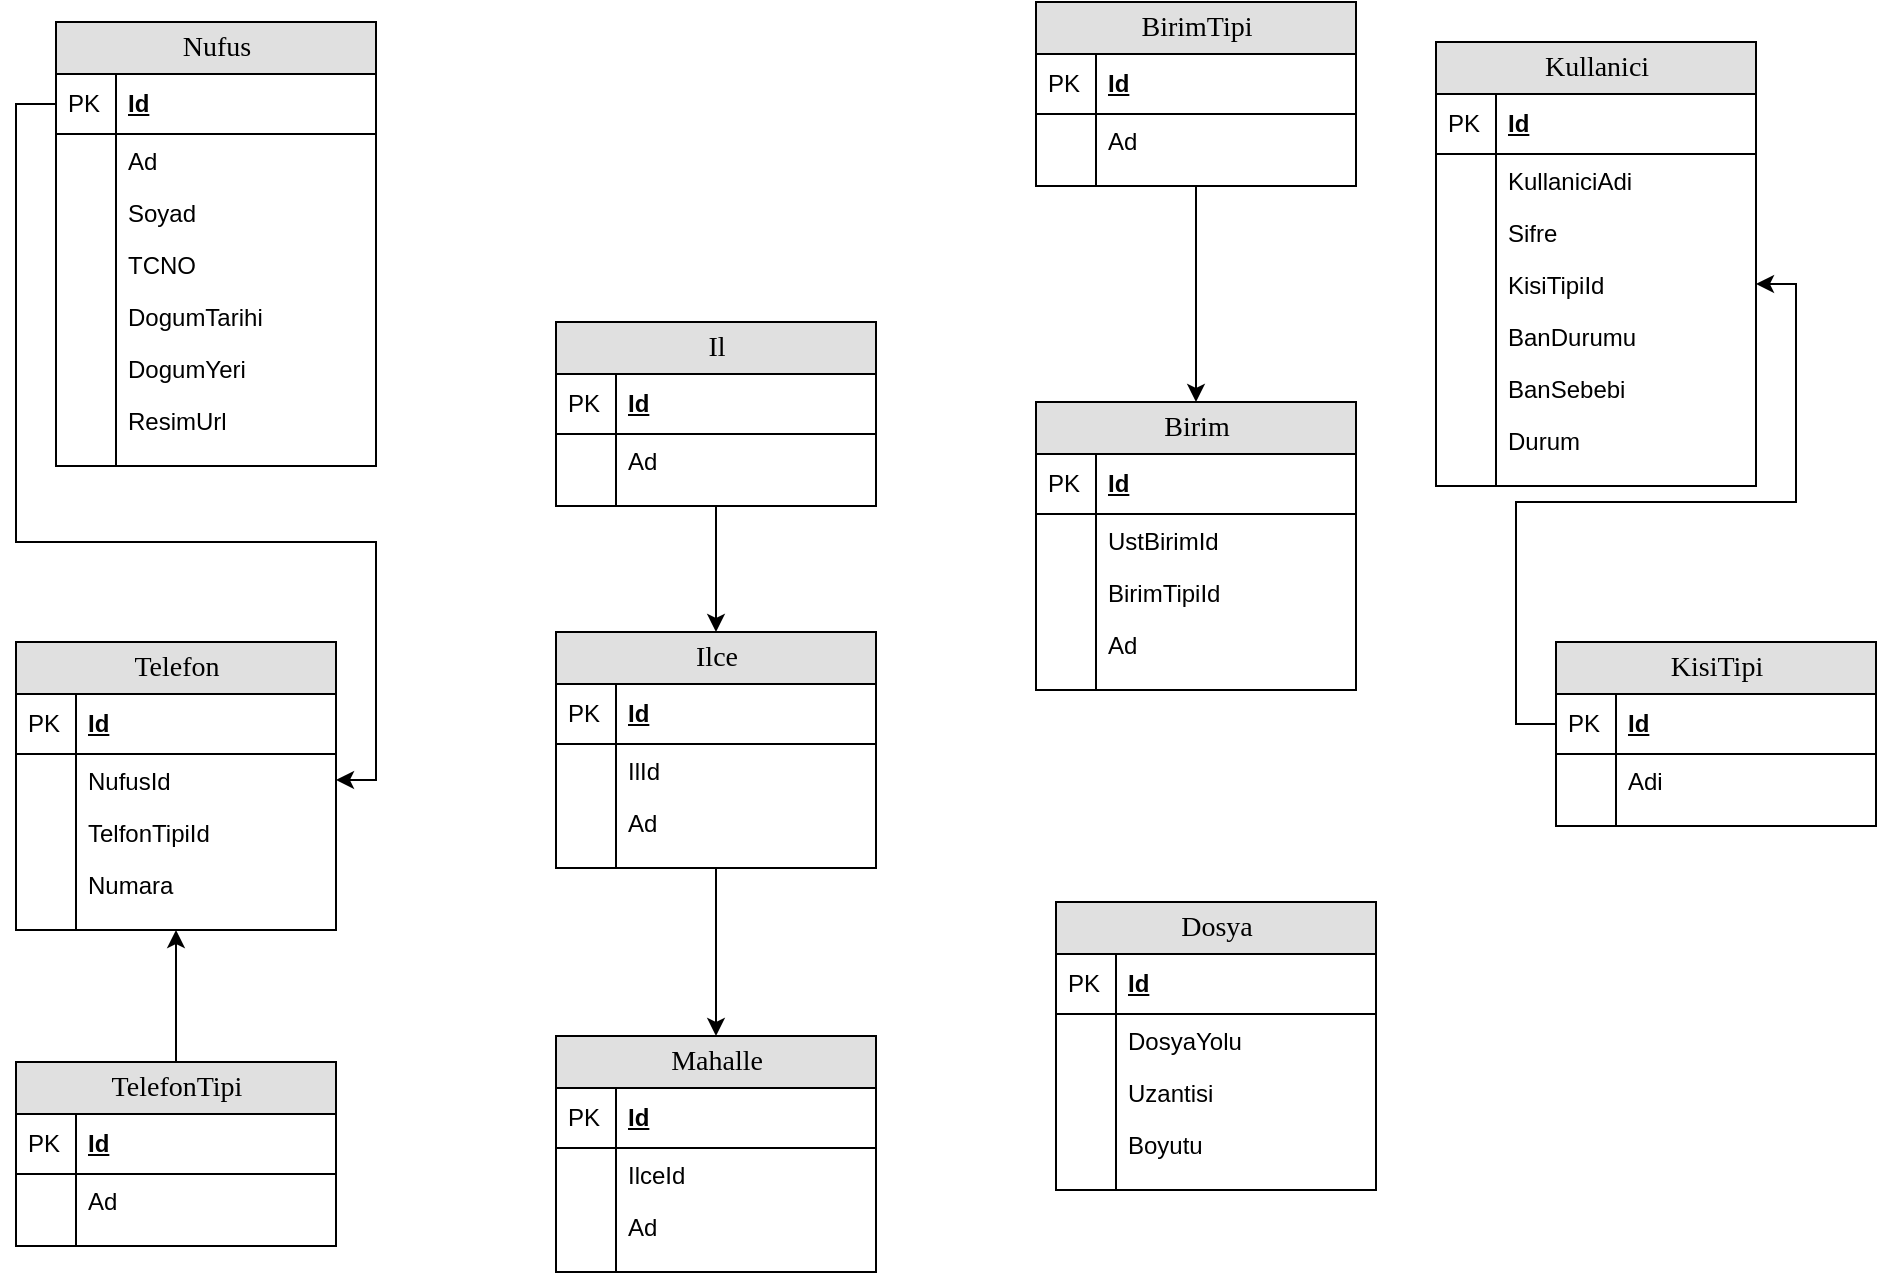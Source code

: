 <mxfile version="15.4.0" type="device" pages="9"><diagram id="ptZJ01MQ-_z4SQSXaTJ0" name="Genel"><mxGraphModel dx="1662" dy="832" grid="1" gridSize="10" guides="1" tooltips="1" connect="1" arrows="1" fold="1" page="1" pageScale="1" pageWidth="1169" pageHeight="827" math="0" shadow="0"><root><mxCell id="wBAqsbILajW-tyAexXrS-0"/><mxCell id="wBAqsbILajW-tyAexXrS-1" parent="wBAqsbILajW-tyAexXrS-0"/><mxCell id="Qx6G1O9X1kkRJeyK06RM-0" value="Nufus" style="swimlane;html=1;fontStyle=0;childLayout=stackLayout;horizontal=1;startSize=26;fillColor=#e0e0e0;horizontalStack=0;resizeParent=1;resizeLast=0;collapsible=1;marginBottom=0;swimlaneFillColor=#ffffff;align=center;rounded=0;shadow=0;comic=0;labelBackgroundColor=none;strokeWidth=1;fontFamily=Verdana;fontSize=14" parent="wBAqsbILajW-tyAexXrS-1" vertex="1"><mxGeometry x="70" y="50" width="160" height="222" as="geometry"/></mxCell><mxCell id="Qx6G1O9X1kkRJeyK06RM-1" value="Id" style="shape=partialRectangle;top=0;left=0;right=0;bottom=1;html=1;align=left;verticalAlign=middle;fillColor=none;spacingLeft=34;spacingRight=4;whiteSpace=wrap;overflow=hidden;rotatable=0;points=[[0,0.5],[1,0.5]];portConstraint=eastwest;dropTarget=0;fontStyle=5;" parent="Qx6G1O9X1kkRJeyK06RM-0" vertex="1"><mxGeometry y="26" width="160" height="30" as="geometry"/></mxCell><mxCell id="Qx6G1O9X1kkRJeyK06RM-2" value="PK" style="shape=partialRectangle;top=0;left=0;bottom=0;html=1;fillColor=none;align=left;verticalAlign=middle;spacingLeft=4;spacingRight=4;whiteSpace=wrap;overflow=hidden;rotatable=0;points=[];portConstraint=eastwest;part=1;" parent="Qx6G1O9X1kkRJeyK06RM-1" vertex="1" connectable="0"><mxGeometry width="30" height="30" as="geometry"/></mxCell><mxCell id="Qx6G1O9X1kkRJeyK06RM-5" value="Ad" style="shape=partialRectangle;top=0;left=0;right=0;bottom=0;html=1;align=left;verticalAlign=top;fillColor=none;spacingLeft=34;spacingRight=4;whiteSpace=wrap;overflow=hidden;rotatable=0;points=[[0,0.5],[1,0.5]];portConstraint=eastwest;dropTarget=0;" parent="Qx6G1O9X1kkRJeyK06RM-0" vertex="1"><mxGeometry y="56" width="160" height="26" as="geometry"/></mxCell><mxCell id="Qx6G1O9X1kkRJeyK06RM-6" value="" style="shape=partialRectangle;top=0;left=0;bottom=0;html=1;fillColor=none;align=left;verticalAlign=top;spacingLeft=4;spacingRight=4;whiteSpace=wrap;overflow=hidden;rotatable=0;points=[];portConstraint=eastwest;part=1;" parent="Qx6G1O9X1kkRJeyK06RM-5" vertex="1" connectable="0"><mxGeometry width="30" height="26" as="geometry"/></mxCell><mxCell id="Qx6G1O9X1kkRJeyK06RM-7" value="Soyad" style="shape=partialRectangle;top=0;left=0;right=0;bottom=0;html=1;align=left;verticalAlign=top;fillColor=none;spacingLeft=34;spacingRight=4;whiteSpace=wrap;overflow=hidden;rotatable=0;points=[[0,0.5],[1,0.5]];portConstraint=eastwest;dropTarget=0;" parent="Qx6G1O9X1kkRJeyK06RM-0" vertex="1"><mxGeometry y="82" width="160" height="26" as="geometry"/></mxCell><mxCell id="Qx6G1O9X1kkRJeyK06RM-8" value="" style="shape=partialRectangle;top=0;left=0;bottom=0;html=1;fillColor=none;align=left;verticalAlign=top;spacingLeft=4;spacingRight=4;whiteSpace=wrap;overflow=hidden;rotatable=0;points=[];portConstraint=eastwest;part=1;" parent="Qx6G1O9X1kkRJeyK06RM-7" vertex="1" connectable="0"><mxGeometry width="30" height="26" as="geometry"/></mxCell><mxCell id="Qx6G1O9X1kkRJeyK06RM-11" value="TCNO" style="shape=partialRectangle;top=0;left=0;right=0;bottom=0;html=1;align=left;verticalAlign=top;fillColor=none;spacingLeft=34;spacingRight=4;whiteSpace=wrap;overflow=hidden;rotatable=0;points=[[0,0.5],[1,0.5]];portConstraint=eastwest;dropTarget=0;" parent="Qx6G1O9X1kkRJeyK06RM-0" vertex="1"><mxGeometry y="108" width="160" height="26" as="geometry"/></mxCell><mxCell id="Qx6G1O9X1kkRJeyK06RM-12" value="" style="shape=partialRectangle;top=0;left=0;bottom=0;html=1;fillColor=none;align=left;verticalAlign=top;spacingLeft=4;spacingRight=4;whiteSpace=wrap;overflow=hidden;rotatable=0;points=[];portConstraint=eastwest;part=1;" parent="Qx6G1O9X1kkRJeyK06RM-11" vertex="1" connectable="0"><mxGeometry width="30" height="26" as="geometry"/></mxCell><mxCell id="Qx6G1O9X1kkRJeyK06RM-13" value="DogumTarihi" style="shape=partialRectangle;top=0;left=0;right=0;bottom=0;html=1;align=left;verticalAlign=top;fillColor=none;spacingLeft=34;spacingRight=4;whiteSpace=wrap;overflow=hidden;rotatable=0;points=[[0,0.5],[1,0.5]];portConstraint=eastwest;dropTarget=0;" parent="Qx6G1O9X1kkRJeyK06RM-0" vertex="1"><mxGeometry y="134" width="160" height="26" as="geometry"/></mxCell><mxCell id="Qx6G1O9X1kkRJeyK06RM-14" value="" style="shape=partialRectangle;top=0;left=0;bottom=0;html=1;fillColor=none;align=left;verticalAlign=top;spacingLeft=4;spacingRight=4;whiteSpace=wrap;overflow=hidden;rotatable=0;points=[];portConstraint=eastwest;part=1;" parent="Qx6G1O9X1kkRJeyK06RM-13" vertex="1" connectable="0"><mxGeometry width="30" height="26" as="geometry"/></mxCell><mxCell id="Qx6G1O9X1kkRJeyK06RM-15" value="DogumYeri" style="shape=partialRectangle;top=0;left=0;right=0;bottom=0;html=1;align=left;verticalAlign=top;fillColor=none;spacingLeft=34;spacingRight=4;whiteSpace=wrap;overflow=hidden;rotatable=0;points=[[0,0.5],[1,0.5]];portConstraint=eastwest;dropTarget=0;" parent="Qx6G1O9X1kkRJeyK06RM-0" vertex="1"><mxGeometry y="160" width="160" height="26" as="geometry"/></mxCell><mxCell id="Qx6G1O9X1kkRJeyK06RM-16" value="" style="shape=partialRectangle;top=0;left=0;bottom=0;html=1;fillColor=none;align=left;verticalAlign=top;spacingLeft=4;spacingRight=4;whiteSpace=wrap;overflow=hidden;rotatable=0;points=[];portConstraint=eastwest;part=1;" parent="Qx6G1O9X1kkRJeyK06RM-15" vertex="1" connectable="0"><mxGeometry width="30" height="26" as="geometry"/></mxCell><mxCell id="o5lbww8sM_LvZQGg6upO-0" value="ResimUrl" style="shape=partialRectangle;top=0;left=0;right=0;bottom=0;html=1;align=left;verticalAlign=top;fillColor=none;spacingLeft=34;spacingRight=4;whiteSpace=wrap;overflow=hidden;rotatable=0;points=[[0,0.5],[1,0.5]];portConstraint=eastwest;dropTarget=0;" parent="Qx6G1O9X1kkRJeyK06RM-0" vertex="1"><mxGeometry y="186" width="160" height="26" as="geometry"/></mxCell><mxCell id="o5lbww8sM_LvZQGg6upO-1" value="" style="shape=partialRectangle;top=0;left=0;bottom=0;html=1;fillColor=none;align=left;verticalAlign=top;spacingLeft=4;spacingRight=4;whiteSpace=wrap;overflow=hidden;rotatable=0;points=[];portConstraint=eastwest;part=1;" parent="o5lbww8sM_LvZQGg6upO-0" vertex="1" connectable="0"><mxGeometry width="30" height="26" as="geometry"/></mxCell><mxCell id="Qx6G1O9X1kkRJeyK06RM-9" value="" style="shape=partialRectangle;top=0;left=0;right=0;bottom=0;html=1;align=left;verticalAlign=top;fillColor=none;spacingLeft=34;spacingRight=4;whiteSpace=wrap;overflow=hidden;rotatable=0;points=[[0,0.5],[1,0.5]];portConstraint=eastwest;dropTarget=0;" parent="Qx6G1O9X1kkRJeyK06RM-0" vertex="1"><mxGeometry y="212" width="160" height="10" as="geometry"/></mxCell><mxCell id="Qx6G1O9X1kkRJeyK06RM-10" value="" style="shape=partialRectangle;top=0;left=0;bottom=0;html=1;fillColor=none;align=left;verticalAlign=top;spacingLeft=4;spacingRight=4;whiteSpace=wrap;overflow=hidden;rotatable=0;points=[];portConstraint=eastwest;part=1;" parent="Qx6G1O9X1kkRJeyK06RM-9" vertex="1" connectable="0"><mxGeometry width="30" height="10" as="geometry"/></mxCell><mxCell id="Qx6G1O9X1kkRJeyK06RM-66" style="edgeStyle=orthogonalEdgeStyle;rounded=0;orthogonalLoop=1;jettySize=auto;html=1;" parent="wBAqsbILajW-tyAexXrS-1" source="Qx6G1O9X1kkRJeyK06RM-40" target="Qx6G1O9X1kkRJeyK06RM-57" edge="1"><mxGeometry relative="1" as="geometry"/></mxCell><mxCell id="Qx6G1O9X1kkRJeyK06RM-40" value="TelefonTipi" style="swimlane;html=1;fontStyle=0;childLayout=stackLayout;horizontal=1;startSize=26;fillColor=#e0e0e0;horizontalStack=0;resizeParent=1;resizeLast=0;collapsible=1;marginBottom=0;swimlaneFillColor=#ffffff;align=center;rounded=0;shadow=0;comic=0;labelBackgroundColor=none;strokeWidth=1;fontFamily=Verdana;fontSize=14" parent="wBAqsbILajW-tyAexXrS-1" vertex="1"><mxGeometry x="50" y="570" width="160" height="92" as="geometry"/></mxCell><mxCell id="Qx6G1O9X1kkRJeyK06RM-41" value="Id" style="shape=partialRectangle;top=0;left=0;right=0;bottom=1;html=1;align=left;verticalAlign=middle;fillColor=none;spacingLeft=34;spacingRight=4;whiteSpace=wrap;overflow=hidden;rotatable=0;points=[[0,0.5],[1,0.5]];portConstraint=eastwest;dropTarget=0;fontStyle=5;" parent="Qx6G1O9X1kkRJeyK06RM-40" vertex="1"><mxGeometry y="26" width="160" height="30" as="geometry"/></mxCell><mxCell id="Qx6G1O9X1kkRJeyK06RM-42" value="PK" style="shape=partialRectangle;top=0;left=0;bottom=0;html=1;fillColor=none;align=left;verticalAlign=middle;spacingLeft=4;spacingRight=4;whiteSpace=wrap;overflow=hidden;rotatable=0;points=[];portConstraint=eastwest;part=1;" parent="Qx6G1O9X1kkRJeyK06RM-41" vertex="1" connectable="0"><mxGeometry width="30" height="30" as="geometry"/></mxCell><mxCell id="Qx6G1O9X1kkRJeyK06RM-45" value="Ad" style="shape=partialRectangle;top=0;left=0;right=0;bottom=0;html=1;align=left;verticalAlign=top;fillColor=none;spacingLeft=34;spacingRight=4;whiteSpace=wrap;overflow=hidden;rotatable=0;points=[[0,0.5],[1,0.5]];portConstraint=eastwest;dropTarget=0;" parent="Qx6G1O9X1kkRJeyK06RM-40" vertex="1"><mxGeometry y="56" width="160" height="26" as="geometry"/></mxCell><mxCell id="Qx6G1O9X1kkRJeyK06RM-46" value="" style="shape=partialRectangle;top=0;left=0;bottom=0;html=1;fillColor=none;align=left;verticalAlign=top;spacingLeft=4;spacingRight=4;whiteSpace=wrap;overflow=hidden;rotatable=0;points=[];portConstraint=eastwest;part=1;" parent="Qx6G1O9X1kkRJeyK06RM-45" vertex="1" connectable="0"><mxGeometry width="30" height="26" as="geometry"/></mxCell><mxCell id="Qx6G1O9X1kkRJeyK06RM-55" value="" style="shape=partialRectangle;top=0;left=0;right=0;bottom=0;html=1;align=left;verticalAlign=top;fillColor=none;spacingLeft=34;spacingRight=4;whiteSpace=wrap;overflow=hidden;rotatable=0;points=[[0,0.5],[1,0.5]];portConstraint=eastwest;dropTarget=0;" parent="Qx6G1O9X1kkRJeyK06RM-40" vertex="1"><mxGeometry y="82" width="160" height="10" as="geometry"/></mxCell><mxCell id="Qx6G1O9X1kkRJeyK06RM-56" value="" style="shape=partialRectangle;top=0;left=0;bottom=0;html=1;fillColor=none;align=left;verticalAlign=top;spacingLeft=4;spacingRight=4;whiteSpace=wrap;overflow=hidden;rotatable=0;points=[];portConstraint=eastwest;part=1;" parent="Qx6G1O9X1kkRJeyK06RM-55" vertex="1" connectable="0"><mxGeometry width="30" height="10" as="geometry"/></mxCell><mxCell id="Qx6G1O9X1kkRJeyK06RM-57" value="Telefon" style="swimlane;html=1;fontStyle=0;childLayout=stackLayout;horizontal=1;startSize=26;fillColor=#e0e0e0;horizontalStack=0;resizeParent=1;resizeLast=0;collapsible=1;marginBottom=0;swimlaneFillColor=#ffffff;align=center;rounded=0;shadow=0;comic=0;labelBackgroundColor=none;strokeWidth=1;fontFamily=Verdana;fontSize=14" parent="wBAqsbILajW-tyAexXrS-1" vertex="1"><mxGeometry x="50" y="360" width="160" height="144" as="geometry"/></mxCell><mxCell id="Qx6G1O9X1kkRJeyK06RM-58" value="Id" style="shape=partialRectangle;top=0;left=0;right=0;bottom=1;html=1;align=left;verticalAlign=middle;fillColor=none;spacingLeft=34;spacingRight=4;whiteSpace=wrap;overflow=hidden;rotatable=0;points=[[0,0.5],[1,0.5]];portConstraint=eastwest;dropTarget=0;fontStyle=5;" parent="Qx6G1O9X1kkRJeyK06RM-57" vertex="1"><mxGeometry y="26" width="160" height="30" as="geometry"/></mxCell><mxCell id="Qx6G1O9X1kkRJeyK06RM-59" value="PK" style="shape=partialRectangle;top=0;left=0;bottom=0;html=1;fillColor=none;align=left;verticalAlign=middle;spacingLeft=4;spacingRight=4;whiteSpace=wrap;overflow=hidden;rotatable=0;points=[];portConstraint=eastwest;part=1;" parent="Qx6G1O9X1kkRJeyK06RM-58" vertex="1" connectable="0"><mxGeometry width="30" height="30" as="geometry"/></mxCell><mxCell id="Qx6G1O9X1kkRJeyK06RM-62" value="NufusId" style="shape=partialRectangle;top=0;left=0;right=0;bottom=0;html=1;align=left;verticalAlign=top;fillColor=none;spacingLeft=34;spacingRight=4;whiteSpace=wrap;overflow=hidden;rotatable=0;points=[[0,0.5],[1,0.5]];portConstraint=eastwest;dropTarget=0;" parent="Qx6G1O9X1kkRJeyK06RM-57" vertex="1"><mxGeometry y="56" width="160" height="26" as="geometry"/></mxCell><mxCell id="Qx6G1O9X1kkRJeyK06RM-63" value="" style="shape=partialRectangle;top=0;left=0;bottom=0;html=1;fillColor=none;align=left;verticalAlign=top;spacingLeft=4;spacingRight=4;whiteSpace=wrap;overflow=hidden;rotatable=0;points=[];portConstraint=eastwest;part=1;" parent="Qx6G1O9X1kkRJeyK06RM-62" vertex="1" connectable="0"><mxGeometry width="30" height="26" as="geometry"/></mxCell><mxCell id="Qx6G1O9X1kkRJeyK06RM-67" value="TelfonTipiId" style="shape=partialRectangle;top=0;left=0;right=0;bottom=0;html=1;align=left;verticalAlign=top;fillColor=none;spacingLeft=34;spacingRight=4;whiteSpace=wrap;overflow=hidden;rotatable=0;points=[[0,0.5],[1,0.5]];portConstraint=eastwest;dropTarget=0;" parent="Qx6G1O9X1kkRJeyK06RM-57" vertex="1"><mxGeometry y="82" width="160" height="26" as="geometry"/></mxCell><mxCell id="Qx6G1O9X1kkRJeyK06RM-68" value="" style="shape=partialRectangle;top=0;left=0;bottom=0;html=1;fillColor=none;align=left;verticalAlign=top;spacingLeft=4;spacingRight=4;whiteSpace=wrap;overflow=hidden;rotatable=0;points=[];portConstraint=eastwest;part=1;" parent="Qx6G1O9X1kkRJeyK06RM-67" vertex="1" connectable="0"><mxGeometry width="30" height="26" as="geometry"/></mxCell><mxCell id="Qx6G1O9X1kkRJeyK06RM-69" value="Numara" style="shape=partialRectangle;top=0;left=0;right=0;bottom=0;html=1;align=left;verticalAlign=top;fillColor=none;spacingLeft=34;spacingRight=4;whiteSpace=wrap;overflow=hidden;rotatable=0;points=[[0,0.5],[1,0.5]];portConstraint=eastwest;dropTarget=0;" parent="Qx6G1O9X1kkRJeyK06RM-57" vertex="1"><mxGeometry y="108" width="160" height="26" as="geometry"/></mxCell><mxCell id="Qx6G1O9X1kkRJeyK06RM-70" value="" style="shape=partialRectangle;top=0;left=0;bottom=0;html=1;fillColor=none;align=left;verticalAlign=top;spacingLeft=4;spacingRight=4;whiteSpace=wrap;overflow=hidden;rotatable=0;points=[];portConstraint=eastwest;part=1;" parent="Qx6G1O9X1kkRJeyK06RM-69" vertex="1" connectable="0"><mxGeometry width="30" height="26" as="geometry"/></mxCell><mxCell id="Qx6G1O9X1kkRJeyK06RM-64" value="" style="shape=partialRectangle;top=0;left=0;right=0;bottom=0;html=1;align=left;verticalAlign=top;fillColor=none;spacingLeft=34;spacingRight=4;whiteSpace=wrap;overflow=hidden;rotatable=0;points=[[0,0.5],[1,0.5]];portConstraint=eastwest;dropTarget=0;" parent="Qx6G1O9X1kkRJeyK06RM-57" vertex="1"><mxGeometry y="134" width="160" height="10" as="geometry"/></mxCell><mxCell id="Qx6G1O9X1kkRJeyK06RM-65" value="" style="shape=partialRectangle;top=0;left=0;bottom=0;html=1;fillColor=none;align=left;verticalAlign=top;spacingLeft=4;spacingRight=4;whiteSpace=wrap;overflow=hidden;rotatable=0;points=[];portConstraint=eastwest;part=1;" parent="Qx6G1O9X1kkRJeyK06RM-64" vertex="1" connectable="0"><mxGeometry width="30" height="10" as="geometry"/></mxCell><mxCell id="Qx6G1O9X1kkRJeyK06RM-71" style="edgeStyle=orthogonalEdgeStyle;rounded=0;orthogonalLoop=1;jettySize=auto;html=1;" parent="wBAqsbILajW-tyAexXrS-1" source="Qx6G1O9X1kkRJeyK06RM-1" target="Qx6G1O9X1kkRJeyK06RM-62" edge="1"><mxGeometry relative="1" as="geometry"><Array as="points"><mxPoint x="50" y="91"/><mxPoint x="50" y="310"/><mxPoint x="230" y="310"/><mxPoint x="230" y="429"/></Array></mxGeometry></mxCell><mxCell id="Qx6G1O9X1kkRJeyK06RM-91" style="edgeStyle=orthogonalEdgeStyle;rounded=0;orthogonalLoop=1;jettySize=auto;html=1;" parent="wBAqsbILajW-tyAexXrS-1" source="Qx6G1O9X1kkRJeyK06RM-72" target="Qx6G1O9X1kkRJeyK06RM-82" edge="1"><mxGeometry relative="1" as="geometry"/></mxCell><mxCell id="Qx6G1O9X1kkRJeyK06RM-72" value="BirimTipi" style="swimlane;html=1;fontStyle=0;childLayout=stackLayout;horizontal=1;startSize=26;fillColor=#e0e0e0;horizontalStack=0;resizeParent=1;resizeLast=0;collapsible=1;marginBottom=0;swimlaneFillColor=#ffffff;align=center;rounded=0;shadow=0;comic=0;labelBackgroundColor=none;strokeWidth=1;fontFamily=Verdana;fontSize=14" parent="wBAqsbILajW-tyAexXrS-1" vertex="1"><mxGeometry x="560" y="40" width="160" height="92" as="geometry"/></mxCell><mxCell id="Qx6G1O9X1kkRJeyK06RM-73" value="Id" style="shape=partialRectangle;top=0;left=0;right=0;bottom=1;html=1;align=left;verticalAlign=middle;fillColor=none;spacingLeft=34;spacingRight=4;whiteSpace=wrap;overflow=hidden;rotatable=0;points=[[0,0.5],[1,0.5]];portConstraint=eastwest;dropTarget=0;fontStyle=5;" parent="Qx6G1O9X1kkRJeyK06RM-72" vertex="1"><mxGeometry y="26" width="160" height="30" as="geometry"/></mxCell><mxCell id="Qx6G1O9X1kkRJeyK06RM-74" value="PK" style="shape=partialRectangle;top=0;left=0;bottom=0;html=1;fillColor=none;align=left;verticalAlign=middle;spacingLeft=4;spacingRight=4;whiteSpace=wrap;overflow=hidden;rotatable=0;points=[];portConstraint=eastwest;part=1;" parent="Qx6G1O9X1kkRJeyK06RM-73" vertex="1" connectable="0"><mxGeometry width="30" height="30" as="geometry"/></mxCell><mxCell id="Qx6G1O9X1kkRJeyK06RM-77" value="Ad" style="shape=partialRectangle;top=0;left=0;right=0;bottom=0;html=1;align=left;verticalAlign=top;fillColor=none;spacingLeft=34;spacingRight=4;whiteSpace=wrap;overflow=hidden;rotatable=0;points=[[0,0.5],[1,0.5]];portConstraint=eastwest;dropTarget=0;" parent="Qx6G1O9X1kkRJeyK06RM-72" vertex="1"><mxGeometry y="56" width="160" height="26" as="geometry"/></mxCell><mxCell id="Qx6G1O9X1kkRJeyK06RM-78" value="" style="shape=partialRectangle;top=0;left=0;bottom=0;html=1;fillColor=none;align=left;verticalAlign=top;spacingLeft=4;spacingRight=4;whiteSpace=wrap;overflow=hidden;rotatable=0;points=[];portConstraint=eastwest;part=1;" parent="Qx6G1O9X1kkRJeyK06RM-77" vertex="1" connectable="0"><mxGeometry width="30" height="26" as="geometry"/></mxCell><mxCell id="Qx6G1O9X1kkRJeyK06RM-79" value="" style="shape=partialRectangle;top=0;left=0;right=0;bottom=0;html=1;align=left;verticalAlign=top;fillColor=none;spacingLeft=34;spacingRight=4;whiteSpace=wrap;overflow=hidden;rotatable=0;points=[[0,0.5],[1,0.5]];portConstraint=eastwest;dropTarget=0;" parent="Qx6G1O9X1kkRJeyK06RM-72" vertex="1"><mxGeometry y="82" width="160" height="10" as="geometry"/></mxCell><mxCell id="Qx6G1O9X1kkRJeyK06RM-80" value="" style="shape=partialRectangle;top=0;left=0;bottom=0;html=1;fillColor=none;align=left;verticalAlign=top;spacingLeft=4;spacingRight=4;whiteSpace=wrap;overflow=hidden;rotatable=0;points=[];portConstraint=eastwest;part=1;" parent="Qx6G1O9X1kkRJeyK06RM-79" vertex="1" connectable="0"><mxGeometry width="30" height="10" as="geometry"/></mxCell><mxCell id="Qx6G1O9X1kkRJeyK06RM-82" value="Birim" style="swimlane;html=1;fontStyle=0;childLayout=stackLayout;horizontal=1;startSize=26;fillColor=#e0e0e0;horizontalStack=0;resizeParent=1;resizeLast=0;collapsible=1;marginBottom=0;swimlaneFillColor=#ffffff;align=center;rounded=0;shadow=0;comic=0;labelBackgroundColor=none;strokeWidth=1;fontFamily=Verdana;fontSize=14" parent="wBAqsbILajW-tyAexXrS-1" vertex="1"><mxGeometry x="560" y="240" width="160" height="144" as="geometry"/></mxCell><mxCell id="Qx6G1O9X1kkRJeyK06RM-83" value="Id" style="shape=partialRectangle;top=0;left=0;right=0;bottom=1;html=1;align=left;verticalAlign=middle;fillColor=none;spacingLeft=34;spacingRight=4;whiteSpace=wrap;overflow=hidden;rotatable=0;points=[[0,0.5],[1,0.5]];portConstraint=eastwest;dropTarget=0;fontStyle=5;" parent="Qx6G1O9X1kkRJeyK06RM-82" vertex="1"><mxGeometry y="26" width="160" height="30" as="geometry"/></mxCell><mxCell id="Qx6G1O9X1kkRJeyK06RM-84" value="PK" style="shape=partialRectangle;top=0;left=0;bottom=0;html=1;fillColor=none;align=left;verticalAlign=middle;spacingLeft=4;spacingRight=4;whiteSpace=wrap;overflow=hidden;rotatable=0;points=[];portConstraint=eastwest;part=1;" parent="Qx6G1O9X1kkRJeyK06RM-83" vertex="1" connectable="0"><mxGeometry width="30" height="30" as="geometry"/></mxCell><mxCell id="Qx6G1O9X1kkRJeyK06RM-87" value="UstBirimId" style="shape=partialRectangle;top=0;left=0;right=0;bottom=0;html=1;align=left;verticalAlign=top;fillColor=none;spacingLeft=34;spacingRight=4;whiteSpace=wrap;overflow=hidden;rotatable=0;points=[[0,0.5],[1,0.5]];portConstraint=eastwest;dropTarget=0;" parent="Qx6G1O9X1kkRJeyK06RM-82" vertex="1"><mxGeometry y="56" width="160" height="26" as="geometry"/></mxCell><mxCell id="Qx6G1O9X1kkRJeyK06RM-88" value="" style="shape=partialRectangle;top=0;left=0;bottom=0;html=1;fillColor=none;align=left;verticalAlign=top;spacingLeft=4;spacingRight=4;whiteSpace=wrap;overflow=hidden;rotatable=0;points=[];portConstraint=eastwest;part=1;" parent="Qx6G1O9X1kkRJeyK06RM-87" vertex="1" connectable="0"><mxGeometry width="30" height="26" as="geometry"/></mxCell><mxCell id="Qx6G1O9X1kkRJeyK06RM-94" value="BirimTipiId" style="shape=partialRectangle;top=0;left=0;right=0;bottom=0;html=1;align=left;verticalAlign=top;fillColor=none;spacingLeft=34;spacingRight=4;whiteSpace=wrap;overflow=hidden;rotatable=0;points=[[0,0.5],[1,0.5]];portConstraint=eastwest;dropTarget=0;" parent="Qx6G1O9X1kkRJeyK06RM-82" vertex="1"><mxGeometry y="82" width="160" height="26" as="geometry"/></mxCell><mxCell id="Qx6G1O9X1kkRJeyK06RM-95" value="" style="shape=partialRectangle;top=0;left=0;bottom=0;html=1;fillColor=none;align=left;verticalAlign=top;spacingLeft=4;spacingRight=4;whiteSpace=wrap;overflow=hidden;rotatable=0;points=[];portConstraint=eastwest;part=1;" parent="Qx6G1O9X1kkRJeyK06RM-94" vertex="1" connectable="0"><mxGeometry width="30" height="26" as="geometry"/></mxCell><mxCell id="Qx6G1O9X1kkRJeyK06RM-96" value="Ad" style="shape=partialRectangle;top=0;left=0;right=0;bottom=0;html=1;align=left;verticalAlign=top;fillColor=none;spacingLeft=34;spacingRight=4;whiteSpace=wrap;overflow=hidden;rotatable=0;points=[[0,0.5],[1,0.5]];portConstraint=eastwest;dropTarget=0;" parent="Qx6G1O9X1kkRJeyK06RM-82" vertex="1"><mxGeometry y="108" width="160" height="26" as="geometry"/></mxCell><mxCell id="Qx6G1O9X1kkRJeyK06RM-97" value="" style="shape=partialRectangle;top=0;left=0;bottom=0;html=1;fillColor=none;align=left;verticalAlign=top;spacingLeft=4;spacingRight=4;whiteSpace=wrap;overflow=hidden;rotatable=0;points=[];portConstraint=eastwest;part=1;" parent="Qx6G1O9X1kkRJeyK06RM-96" vertex="1" connectable="0"><mxGeometry width="30" height="26" as="geometry"/></mxCell><mxCell id="Qx6G1O9X1kkRJeyK06RM-89" value="" style="shape=partialRectangle;top=0;left=0;right=0;bottom=0;html=1;align=left;verticalAlign=top;fillColor=none;spacingLeft=34;spacingRight=4;whiteSpace=wrap;overflow=hidden;rotatable=0;points=[[0,0.5],[1,0.5]];portConstraint=eastwest;dropTarget=0;" parent="Qx6G1O9X1kkRJeyK06RM-82" vertex="1"><mxGeometry y="134" width="160" height="10" as="geometry"/></mxCell><mxCell id="Qx6G1O9X1kkRJeyK06RM-90" value="" style="shape=partialRectangle;top=0;left=0;bottom=0;html=1;fillColor=none;align=left;verticalAlign=top;spacingLeft=4;spacingRight=4;whiteSpace=wrap;overflow=hidden;rotatable=0;points=[];portConstraint=eastwest;part=1;" parent="Qx6G1O9X1kkRJeyK06RM-89" vertex="1" connectable="0"><mxGeometry width="30" height="10" as="geometry"/></mxCell><mxCell id="Qx6G1O9X1kkRJeyK06RM-126" style="edgeStyle=orthogonalEdgeStyle;rounded=0;orthogonalLoop=1;jettySize=auto;html=1;" parent="wBAqsbILajW-tyAexXrS-1" source="Qx6G1O9X1kkRJeyK06RM-107" target="Qx6G1O9X1kkRJeyK06RM-117" edge="1"><mxGeometry relative="1" as="geometry"/></mxCell><mxCell id="Qx6G1O9X1kkRJeyK06RM-107" value="Il" style="swimlane;html=1;fontStyle=0;childLayout=stackLayout;horizontal=1;startSize=26;fillColor=#e0e0e0;horizontalStack=0;resizeParent=1;resizeLast=0;collapsible=1;marginBottom=0;swimlaneFillColor=#ffffff;align=center;rounded=0;shadow=0;comic=0;labelBackgroundColor=none;strokeWidth=1;fontFamily=Verdana;fontSize=14" parent="wBAqsbILajW-tyAexXrS-1" vertex="1"><mxGeometry x="320" y="200" width="160" height="92" as="geometry"/></mxCell><mxCell id="Qx6G1O9X1kkRJeyK06RM-108" value="Id" style="shape=partialRectangle;top=0;left=0;right=0;bottom=1;html=1;align=left;verticalAlign=middle;fillColor=none;spacingLeft=34;spacingRight=4;whiteSpace=wrap;overflow=hidden;rotatable=0;points=[[0,0.5],[1,0.5]];portConstraint=eastwest;dropTarget=0;fontStyle=5;" parent="Qx6G1O9X1kkRJeyK06RM-107" vertex="1"><mxGeometry y="26" width="160" height="30" as="geometry"/></mxCell><mxCell id="Qx6G1O9X1kkRJeyK06RM-109" value="PK" style="shape=partialRectangle;top=0;left=0;bottom=0;html=1;fillColor=none;align=left;verticalAlign=middle;spacingLeft=4;spacingRight=4;whiteSpace=wrap;overflow=hidden;rotatable=0;points=[];portConstraint=eastwest;part=1;" parent="Qx6G1O9X1kkRJeyK06RM-108" vertex="1" connectable="0"><mxGeometry width="30" height="30" as="geometry"/></mxCell><mxCell id="Qx6G1O9X1kkRJeyK06RM-137" value="Ad" style="shape=partialRectangle;top=0;left=0;right=0;bottom=0;html=1;align=left;verticalAlign=top;fillColor=none;spacingLeft=34;spacingRight=4;whiteSpace=wrap;overflow=hidden;rotatable=0;points=[[0,0.5],[1,0.5]];portConstraint=eastwest;dropTarget=0;" parent="Qx6G1O9X1kkRJeyK06RM-107" vertex="1"><mxGeometry y="56" width="160" height="26" as="geometry"/></mxCell><mxCell id="Qx6G1O9X1kkRJeyK06RM-138" value="" style="shape=partialRectangle;top=0;left=0;bottom=0;html=1;fillColor=none;align=left;verticalAlign=top;spacingLeft=4;spacingRight=4;whiteSpace=wrap;overflow=hidden;rotatable=0;points=[];portConstraint=eastwest;part=1;" parent="Qx6G1O9X1kkRJeyK06RM-137" vertex="1" connectable="0"><mxGeometry width="30" height="26" as="geometry"/></mxCell><mxCell id="Qx6G1O9X1kkRJeyK06RM-114" value="" style="shape=partialRectangle;top=0;left=0;right=0;bottom=0;html=1;align=left;verticalAlign=top;fillColor=none;spacingLeft=34;spacingRight=4;whiteSpace=wrap;overflow=hidden;rotatable=0;points=[[0,0.5],[1,0.5]];portConstraint=eastwest;dropTarget=0;" parent="Qx6G1O9X1kkRJeyK06RM-107" vertex="1"><mxGeometry y="82" width="160" height="10" as="geometry"/></mxCell><mxCell id="Qx6G1O9X1kkRJeyK06RM-115" value="" style="shape=partialRectangle;top=0;left=0;bottom=0;html=1;fillColor=none;align=left;verticalAlign=top;spacingLeft=4;spacingRight=4;whiteSpace=wrap;overflow=hidden;rotatable=0;points=[];portConstraint=eastwest;part=1;" parent="Qx6G1O9X1kkRJeyK06RM-114" vertex="1" connectable="0"><mxGeometry width="30" height="10" as="geometry"/></mxCell><mxCell id="Qx6G1O9X1kkRJeyK06RM-136" style="edgeStyle=orthogonalEdgeStyle;rounded=0;orthogonalLoop=1;jettySize=auto;html=1;" parent="wBAqsbILajW-tyAexXrS-1" source="Qx6G1O9X1kkRJeyK06RM-117" target="Qx6G1O9X1kkRJeyK06RM-127" edge="1"><mxGeometry relative="1" as="geometry"/></mxCell><mxCell id="Qx6G1O9X1kkRJeyK06RM-117" value="Ilce" style="swimlane;html=1;fontStyle=0;childLayout=stackLayout;horizontal=1;startSize=26;fillColor=#e0e0e0;horizontalStack=0;resizeParent=1;resizeLast=0;collapsible=1;marginBottom=0;swimlaneFillColor=#ffffff;align=center;rounded=0;shadow=0;comic=0;labelBackgroundColor=none;strokeWidth=1;fontFamily=Verdana;fontSize=14" parent="wBAqsbILajW-tyAexXrS-1" vertex="1"><mxGeometry x="320" y="355" width="160" height="118" as="geometry"/></mxCell><mxCell id="Qx6G1O9X1kkRJeyK06RM-118" value="Id" style="shape=partialRectangle;top=0;left=0;right=0;bottom=1;html=1;align=left;verticalAlign=middle;fillColor=none;spacingLeft=34;spacingRight=4;whiteSpace=wrap;overflow=hidden;rotatable=0;points=[[0,0.5],[1,0.5]];portConstraint=eastwest;dropTarget=0;fontStyle=5;" parent="Qx6G1O9X1kkRJeyK06RM-117" vertex="1"><mxGeometry y="26" width="160" height="30" as="geometry"/></mxCell><mxCell id="Qx6G1O9X1kkRJeyK06RM-119" value="PK" style="shape=partialRectangle;top=0;left=0;bottom=0;html=1;fillColor=none;align=left;verticalAlign=middle;spacingLeft=4;spacingRight=4;whiteSpace=wrap;overflow=hidden;rotatable=0;points=[];portConstraint=eastwest;part=1;" parent="Qx6G1O9X1kkRJeyK06RM-118" vertex="1" connectable="0"><mxGeometry width="30" height="30" as="geometry"/></mxCell><mxCell id="Qx6G1O9X1kkRJeyK06RM-122" value="IlId" style="shape=partialRectangle;top=0;left=0;right=0;bottom=0;html=1;align=left;verticalAlign=top;fillColor=none;spacingLeft=34;spacingRight=4;whiteSpace=wrap;overflow=hidden;rotatable=0;points=[[0,0.5],[1,0.5]];portConstraint=eastwest;dropTarget=0;" parent="Qx6G1O9X1kkRJeyK06RM-117" vertex="1"><mxGeometry y="56" width="160" height="26" as="geometry"/></mxCell><mxCell id="Qx6G1O9X1kkRJeyK06RM-123" value="" style="shape=partialRectangle;top=0;left=0;bottom=0;html=1;fillColor=none;align=left;verticalAlign=top;spacingLeft=4;spacingRight=4;whiteSpace=wrap;overflow=hidden;rotatable=0;points=[];portConstraint=eastwest;part=1;" parent="Qx6G1O9X1kkRJeyK06RM-122" vertex="1" connectable="0"><mxGeometry width="30" height="26" as="geometry"/></mxCell><mxCell id="Qx6G1O9X1kkRJeyK06RM-157" value="Ad" style="shape=partialRectangle;top=0;left=0;right=0;bottom=0;html=1;align=left;verticalAlign=top;fillColor=none;spacingLeft=34;spacingRight=4;whiteSpace=wrap;overflow=hidden;rotatable=0;points=[[0,0.5],[1,0.5]];portConstraint=eastwest;dropTarget=0;" parent="Qx6G1O9X1kkRJeyK06RM-117" vertex="1"><mxGeometry y="82" width="160" height="26" as="geometry"/></mxCell><mxCell id="Qx6G1O9X1kkRJeyK06RM-158" value="" style="shape=partialRectangle;top=0;left=0;bottom=0;html=1;fillColor=none;align=left;verticalAlign=top;spacingLeft=4;spacingRight=4;whiteSpace=wrap;overflow=hidden;rotatable=0;points=[];portConstraint=eastwest;part=1;" parent="Qx6G1O9X1kkRJeyK06RM-157" vertex="1" connectable="0"><mxGeometry width="30" height="26" as="geometry"/></mxCell><mxCell id="Qx6G1O9X1kkRJeyK06RM-124" value="" style="shape=partialRectangle;top=0;left=0;right=0;bottom=0;html=1;align=left;verticalAlign=top;fillColor=none;spacingLeft=34;spacingRight=4;whiteSpace=wrap;overflow=hidden;rotatable=0;points=[[0,0.5],[1,0.5]];portConstraint=eastwest;dropTarget=0;" parent="Qx6G1O9X1kkRJeyK06RM-117" vertex="1"><mxGeometry y="108" width="160" height="10" as="geometry"/></mxCell><mxCell id="Qx6G1O9X1kkRJeyK06RM-125" value="" style="shape=partialRectangle;top=0;left=0;bottom=0;html=1;fillColor=none;align=left;verticalAlign=top;spacingLeft=4;spacingRight=4;whiteSpace=wrap;overflow=hidden;rotatable=0;points=[];portConstraint=eastwest;part=1;" parent="Qx6G1O9X1kkRJeyK06RM-124" vertex="1" connectable="0"><mxGeometry width="30" height="10" as="geometry"/></mxCell><mxCell id="Qx6G1O9X1kkRJeyK06RM-127" value="Mahalle" style="swimlane;html=1;fontStyle=0;childLayout=stackLayout;horizontal=1;startSize=26;fillColor=#e0e0e0;horizontalStack=0;resizeParent=1;resizeLast=0;collapsible=1;marginBottom=0;swimlaneFillColor=#ffffff;align=center;rounded=0;shadow=0;comic=0;labelBackgroundColor=none;strokeWidth=1;fontFamily=Verdana;fontSize=14" parent="wBAqsbILajW-tyAexXrS-1" vertex="1"><mxGeometry x="320" y="557" width="160" height="118" as="geometry"/></mxCell><mxCell id="Qx6G1O9X1kkRJeyK06RM-128" value="Id" style="shape=partialRectangle;top=0;left=0;right=0;bottom=1;html=1;align=left;verticalAlign=middle;fillColor=none;spacingLeft=34;spacingRight=4;whiteSpace=wrap;overflow=hidden;rotatable=0;points=[[0,0.5],[1,0.5]];portConstraint=eastwest;dropTarget=0;fontStyle=5;" parent="Qx6G1O9X1kkRJeyK06RM-127" vertex="1"><mxGeometry y="26" width="160" height="30" as="geometry"/></mxCell><mxCell id="Qx6G1O9X1kkRJeyK06RM-129" value="PK" style="shape=partialRectangle;top=0;left=0;bottom=0;html=1;fillColor=none;align=left;verticalAlign=middle;spacingLeft=4;spacingRight=4;whiteSpace=wrap;overflow=hidden;rotatable=0;points=[];portConstraint=eastwest;part=1;" parent="Qx6G1O9X1kkRJeyK06RM-128" vertex="1" connectable="0"><mxGeometry width="30" height="30" as="geometry"/></mxCell><mxCell id="Qx6G1O9X1kkRJeyK06RM-132" value="IlceId" style="shape=partialRectangle;top=0;left=0;right=0;bottom=0;html=1;align=left;verticalAlign=top;fillColor=none;spacingLeft=34;spacingRight=4;whiteSpace=wrap;overflow=hidden;rotatable=0;points=[[0,0.5],[1,0.5]];portConstraint=eastwest;dropTarget=0;" parent="Qx6G1O9X1kkRJeyK06RM-127" vertex="1"><mxGeometry y="56" width="160" height="26" as="geometry"/></mxCell><mxCell id="Qx6G1O9X1kkRJeyK06RM-133" value="" style="shape=partialRectangle;top=0;left=0;bottom=0;html=1;fillColor=none;align=left;verticalAlign=top;spacingLeft=4;spacingRight=4;whiteSpace=wrap;overflow=hidden;rotatable=0;points=[];portConstraint=eastwest;part=1;" parent="Qx6G1O9X1kkRJeyK06RM-132" vertex="1" connectable="0"><mxGeometry width="30" height="26" as="geometry"/></mxCell><mxCell id="Qx6G1O9X1kkRJeyK06RM-159" value="Ad" style="shape=partialRectangle;top=0;left=0;right=0;bottom=0;html=1;align=left;verticalAlign=top;fillColor=none;spacingLeft=34;spacingRight=4;whiteSpace=wrap;overflow=hidden;rotatable=0;points=[[0,0.5],[1,0.5]];portConstraint=eastwest;dropTarget=0;" parent="Qx6G1O9X1kkRJeyK06RM-127" vertex="1"><mxGeometry y="82" width="160" height="26" as="geometry"/></mxCell><mxCell id="Qx6G1O9X1kkRJeyK06RM-160" value="" style="shape=partialRectangle;top=0;left=0;bottom=0;html=1;fillColor=none;align=left;verticalAlign=top;spacingLeft=4;spacingRight=4;whiteSpace=wrap;overflow=hidden;rotatable=0;points=[];portConstraint=eastwest;part=1;" parent="Qx6G1O9X1kkRJeyK06RM-159" vertex="1" connectable="0"><mxGeometry width="30" height="26" as="geometry"/></mxCell><mxCell id="Qx6G1O9X1kkRJeyK06RM-134" value="" style="shape=partialRectangle;top=0;left=0;right=0;bottom=0;html=1;align=left;verticalAlign=top;fillColor=none;spacingLeft=34;spacingRight=4;whiteSpace=wrap;overflow=hidden;rotatable=0;points=[[0,0.5],[1,0.5]];portConstraint=eastwest;dropTarget=0;" parent="Qx6G1O9X1kkRJeyK06RM-127" vertex="1"><mxGeometry y="108" width="160" height="10" as="geometry"/></mxCell><mxCell id="Qx6G1O9X1kkRJeyK06RM-135" value="" style="shape=partialRectangle;top=0;left=0;bottom=0;html=1;fillColor=none;align=left;verticalAlign=top;spacingLeft=4;spacingRight=4;whiteSpace=wrap;overflow=hidden;rotatable=0;points=[];portConstraint=eastwest;part=1;" parent="Qx6G1O9X1kkRJeyK06RM-134" vertex="1" connectable="0"><mxGeometry width="30" height="10" as="geometry"/></mxCell><mxCell id="Qx6G1O9X1kkRJeyK06RM-161" value="Dosya" style="swimlane;html=1;fontStyle=0;childLayout=stackLayout;horizontal=1;startSize=26;fillColor=#e0e0e0;horizontalStack=0;resizeParent=1;resizeLast=0;collapsible=1;marginBottom=0;swimlaneFillColor=#ffffff;align=center;rounded=0;shadow=0;comic=0;labelBackgroundColor=none;strokeWidth=1;fontFamily=Verdana;fontSize=14" parent="wBAqsbILajW-tyAexXrS-1" vertex="1"><mxGeometry x="570" y="490" width="160" height="144" as="geometry"/></mxCell><mxCell id="Qx6G1O9X1kkRJeyK06RM-162" value="Id" style="shape=partialRectangle;top=0;left=0;right=0;bottom=1;html=1;align=left;verticalAlign=middle;fillColor=none;spacingLeft=34;spacingRight=4;whiteSpace=wrap;overflow=hidden;rotatable=0;points=[[0,0.5],[1,0.5]];portConstraint=eastwest;dropTarget=0;fontStyle=5;" parent="Qx6G1O9X1kkRJeyK06RM-161" vertex="1"><mxGeometry y="26" width="160" height="30" as="geometry"/></mxCell><mxCell id="Qx6G1O9X1kkRJeyK06RM-163" value="PK" style="shape=partialRectangle;top=0;left=0;bottom=0;html=1;fillColor=none;align=left;verticalAlign=middle;spacingLeft=4;spacingRight=4;whiteSpace=wrap;overflow=hidden;rotatable=0;points=[];portConstraint=eastwest;part=1;" parent="Qx6G1O9X1kkRJeyK06RM-162" vertex="1" connectable="0"><mxGeometry width="30" height="30" as="geometry"/></mxCell><mxCell id="Qx6G1O9X1kkRJeyK06RM-166" value="DosyaYolu" style="shape=partialRectangle;top=0;left=0;right=0;bottom=0;html=1;align=left;verticalAlign=top;fillColor=none;spacingLeft=34;spacingRight=4;whiteSpace=wrap;overflow=hidden;rotatable=0;points=[[0,0.5],[1,0.5]];portConstraint=eastwest;dropTarget=0;" parent="Qx6G1O9X1kkRJeyK06RM-161" vertex="1"><mxGeometry y="56" width="160" height="26" as="geometry"/></mxCell><mxCell id="Qx6G1O9X1kkRJeyK06RM-167" value="" style="shape=partialRectangle;top=0;left=0;bottom=0;html=1;fillColor=none;align=left;verticalAlign=top;spacingLeft=4;spacingRight=4;whiteSpace=wrap;overflow=hidden;rotatable=0;points=[];portConstraint=eastwest;part=1;" parent="Qx6G1O9X1kkRJeyK06RM-166" vertex="1" connectable="0"><mxGeometry width="30" height="26" as="geometry"/></mxCell><mxCell id="Qx6G1O9X1kkRJeyK06RM-170" value="Uzantisi" style="shape=partialRectangle;top=0;left=0;right=0;bottom=0;html=1;align=left;verticalAlign=top;fillColor=none;spacingLeft=34;spacingRight=4;whiteSpace=wrap;overflow=hidden;rotatable=0;points=[[0,0.5],[1,0.5]];portConstraint=eastwest;dropTarget=0;" parent="Qx6G1O9X1kkRJeyK06RM-161" vertex="1"><mxGeometry y="82" width="160" height="26" as="geometry"/></mxCell><mxCell id="Qx6G1O9X1kkRJeyK06RM-171" value="" style="shape=partialRectangle;top=0;left=0;bottom=0;html=1;fillColor=none;align=left;verticalAlign=top;spacingLeft=4;spacingRight=4;whiteSpace=wrap;overflow=hidden;rotatable=0;points=[];portConstraint=eastwest;part=1;" parent="Qx6G1O9X1kkRJeyK06RM-170" vertex="1" connectable="0"><mxGeometry width="30" height="26" as="geometry"/></mxCell><mxCell id="Qx6G1O9X1kkRJeyK06RM-172" value="Boyutu" style="shape=partialRectangle;top=0;left=0;right=0;bottom=0;html=1;align=left;verticalAlign=top;fillColor=none;spacingLeft=34;spacingRight=4;whiteSpace=wrap;overflow=hidden;rotatable=0;points=[[0,0.5],[1,0.5]];portConstraint=eastwest;dropTarget=0;" parent="Qx6G1O9X1kkRJeyK06RM-161" vertex="1"><mxGeometry y="108" width="160" height="26" as="geometry"/></mxCell><mxCell id="Qx6G1O9X1kkRJeyK06RM-173" value="" style="shape=partialRectangle;top=0;left=0;bottom=0;html=1;fillColor=none;align=left;verticalAlign=top;spacingLeft=4;spacingRight=4;whiteSpace=wrap;overflow=hidden;rotatable=0;points=[];portConstraint=eastwest;part=1;" parent="Qx6G1O9X1kkRJeyK06RM-172" vertex="1" connectable="0"><mxGeometry width="30" height="26" as="geometry"/></mxCell><mxCell id="Qx6G1O9X1kkRJeyK06RM-168" value="" style="shape=partialRectangle;top=0;left=0;right=0;bottom=0;html=1;align=left;verticalAlign=top;fillColor=none;spacingLeft=34;spacingRight=4;whiteSpace=wrap;overflow=hidden;rotatable=0;points=[[0,0.5],[1,0.5]];portConstraint=eastwest;dropTarget=0;" parent="Qx6G1O9X1kkRJeyK06RM-161" vertex="1"><mxGeometry y="134" width="160" height="10" as="geometry"/></mxCell><mxCell id="Qx6G1O9X1kkRJeyK06RM-169" value="" style="shape=partialRectangle;top=0;left=0;bottom=0;html=1;fillColor=none;align=left;verticalAlign=top;spacingLeft=4;spacingRight=4;whiteSpace=wrap;overflow=hidden;rotatable=0;points=[];portConstraint=eastwest;part=1;" parent="Qx6G1O9X1kkRJeyK06RM-168" vertex="1" connectable="0"><mxGeometry width="30" height="10" as="geometry"/></mxCell><mxCell id="AOon8NkRZlQqjDoGSBt6-0" value="Kullanici" style="swimlane;html=1;fontStyle=0;childLayout=stackLayout;horizontal=1;startSize=26;fillColor=#e0e0e0;horizontalStack=0;resizeParent=1;resizeLast=0;collapsible=1;marginBottom=0;swimlaneFillColor=#ffffff;align=center;rounded=0;shadow=0;comic=0;labelBackgroundColor=none;strokeWidth=1;fontFamily=Verdana;fontSize=14" vertex="1" parent="wBAqsbILajW-tyAexXrS-1"><mxGeometry x="760" y="60" width="160" height="222" as="geometry"/></mxCell><mxCell id="AOon8NkRZlQqjDoGSBt6-1" value="Id" style="shape=partialRectangle;top=0;left=0;right=0;bottom=1;html=1;align=left;verticalAlign=middle;fillColor=none;spacingLeft=34;spacingRight=4;whiteSpace=wrap;overflow=hidden;rotatable=0;points=[[0,0.5],[1,0.5]];portConstraint=eastwest;dropTarget=0;fontStyle=5;" vertex="1" parent="AOon8NkRZlQqjDoGSBt6-0"><mxGeometry y="26" width="160" height="30" as="geometry"/></mxCell><mxCell id="AOon8NkRZlQqjDoGSBt6-2" value="PK" style="shape=partialRectangle;top=0;left=0;bottom=0;html=1;fillColor=none;align=left;verticalAlign=middle;spacingLeft=4;spacingRight=4;whiteSpace=wrap;overflow=hidden;rotatable=0;points=[];portConstraint=eastwest;part=1;" vertex="1" connectable="0" parent="AOon8NkRZlQqjDoGSBt6-1"><mxGeometry width="30" height="30" as="geometry"/></mxCell><mxCell id="AOon8NkRZlQqjDoGSBt6-3" value="KullaniciAdi" style="shape=partialRectangle;top=0;left=0;right=0;bottom=0;html=1;align=left;verticalAlign=top;fillColor=none;spacingLeft=34;spacingRight=4;whiteSpace=wrap;overflow=hidden;rotatable=0;points=[[0,0.5],[1,0.5]];portConstraint=eastwest;dropTarget=0;" vertex="1" parent="AOon8NkRZlQqjDoGSBt6-0"><mxGeometry y="56" width="160" height="26" as="geometry"/></mxCell><mxCell id="AOon8NkRZlQqjDoGSBt6-4" value="" style="shape=partialRectangle;top=0;left=0;bottom=0;html=1;fillColor=none;align=left;verticalAlign=top;spacingLeft=4;spacingRight=4;whiteSpace=wrap;overflow=hidden;rotatable=0;points=[];portConstraint=eastwest;part=1;" vertex="1" connectable="0" parent="AOon8NkRZlQqjDoGSBt6-3"><mxGeometry width="30" height="26" as="geometry"/></mxCell><mxCell id="AOon8NkRZlQqjDoGSBt6-5" value="Sifre" style="shape=partialRectangle;top=0;left=0;right=0;bottom=0;html=1;align=left;verticalAlign=top;fillColor=none;spacingLeft=34;spacingRight=4;whiteSpace=wrap;overflow=hidden;rotatable=0;points=[[0,0.5],[1,0.5]];portConstraint=eastwest;dropTarget=0;" vertex="1" parent="AOon8NkRZlQqjDoGSBt6-0"><mxGeometry y="82" width="160" height="26" as="geometry"/></mxCell><mxCell id="AOon8NkRZlQqjDoGSBt6-6" value="" style="shape=partialRectangle;top=0;left=0;bottom=0;html=1;fillColor=none;align=left;verticalAlign=top;spacingLeft=4;spacingRight=4;whiteSpace=wrap;overflow=hidden;rotatable=0;points=[];portConstraint=eastwest;part=1;" vertex="1" connectable="0" parent="AOon8NkRZlQqjDoGSBt6-5"><mxGeometry width="30" height="26" as="geometry"/></mxCell><mxCell id="AOon8NkRZlQqjDoGSBt6-7" value="KisiTipiId" style="shape=partialRectangle;top=0;left=0;right=0;bottom=0;html=1;align=left;verticalAlign=top;fillColor=none;spacingLeft=34;spacingRight=4;whiteSpace=wrap;overflow=hidden;rotatable=0;points=[[0,0.5],[1,0.5]];portConstraint=eastwest;dropTarget=0;" vertex="1" parent="AOon8NkRZlQqjDoGSBt6-0"><mxGeometry y="108" width="160" height="26" as="geometry"/></mxCell><mxCell id="AOon8NkRZlQqjDoGSBt6-8" value="" style="shape=partialRectangle;top=0;left=0;bottom=0;html=1;fillColor=none;align=left;verticalAlign=top;spacingLeft=4;spacingRight=4;whiteSpace=wrap;overflow=hidden;rotatable=0;points=[];portConstraint=eastwest;part=1;" vertex="1" connectable="0" parent="AOon8NkRZlQqjDoGSBt6-7"><mxGeometry width="30" height="26" as="geometry"/></mxCell><mxCell id="AOon8NkRZlQqjDoGSBt6-9" value="BanDurumu" style="shape=partialRectangle;top=0;left=0;right=0;bottom=0;html=1;align=left;verticalAlign=top;fillColor=none;spacingLeft=34;spacingRight=4;whiteSpace=wrap;overflow=hidden;rotatable=0;points=[[0,0.5],[1,0.5]];portConstraint=eastwest;dropTarget=0;" vertex="1" parent="AOon8NkRZlQqjDoGSBt6-0"><mxGeometry y="134" width="160" height="26" as="geometry"/></mxCell><mxCell id="AOon8NkRZlQqjDoGSBt6-10" value="" style="shape=partialRectangle;top=0;left=0;bottom=0;html=1;fillColor=none;align=left;verticalAlign=top;spacingLeft=4;spacingRight=4;whiteSpace=wrap;overflow=hidden;rotatable=0;points=[];portConstraint=eastwest;part=1;" vertex="1" connectable="0" parent="AOon8NkRZlQqjDoGSBt6-9"><mxGeometry width="30" height="26" as="geometry"/></mxCell><mxCell id="AOon8NkRZlQqjDoGSBt6-11" value="BanSebebi" style="shape=partialRectangle;top=0;left=0;right=0;bottom=0;html=1;align=left;verticalAlign=top;fillColor=none;spacingLeft=34;spacingRight=4;whiteSpace=wrap;overflow=hidden;rotatable=0;points=[[0,0.5],[1,0.5]];portConstraint=eastwest;dropTarget=0;" vertex="1" parent="AOon8NkRZlQqjDoGSBt6-0"><mxGeometry y="160" width="160" height="26" as="geometry"/></mxCell><mxCell id="AOon8NkRZlQqjDoGSBt6-12" value="" style="shape=partialRectangle;top=0;left=0;bottom=0;html=1;fillColor=none;align=left;verticalAlign=top;spacingLeft=4;spacingRight=4;whiteSpace=wrap;overflow=hidden;rotatable=0;points=[];portConstraint=eastwest;part=1;" vertex="1" connectable="0" parent="AOon8NkRZlQqjDoGSBt6-11"><mxGeometry width="30" height="26" as="geometry"/></mxCell><mxCell id="AOon8NkRZlQqjDoGSBt6-13" value="Durum" style="shape=partialRectangle;top=0;left=0;right=0;bottom=0;html=1;align=left;verticalAlign=top;fillColor=none;spacingLeft=34;spacingRight=4;whiteSpace=wrap;overflow=hidden;rotatable=0;points=[[0,0.5],[1,0.5]];portConstraint=eastwest;dropTarget=0;" vertex="1" parent="AOon8NkRZlQqjDoGSBt6-0"><mxGeometry y="186" width="160" height="26" as="geometry"/></mxCell><mxCell id="AOon8NkRZlQqjDoGSBt6-14" value="" style="shape=partialRectangle;top=0;left=0;bottom=0;html=1;fillColor=none;align=left;verticalAlign=top;spacingLeft=4;spacingRight=4;whiteSpace=wrap;overflow=hidden;rotatable=0;points=[];portConstraint=eastwest;part=1;" vertex="1" connectable="0" parent="AOon8NkRZlQqjDoGSBt6-13"><mxGeometry width="30" height="26" as="geometry"/></mxCell><mxCell id="AOon8NkRZlQqjDoGSBt6-15" value="" style="shape=partialRectangle;top=0;left=0;right=0;bottom=0;html=1;align=left;verticalAlign=top;fillColor=none;spacingLeft=34;spacingRight=4;whiteSpace=wrap;overflow=hidden;rotatable=0;points=[[0,0.5],[1,0.5]];portConstraint=eastwest;dropTarget=0;" vertex="1" parent="AOon8NkRZlQqjDoGSBt6-0"><mxGeometry y="212" width="160" height="10" as="geometry"/></mxCell><mxCell id="AOon8NkRZlQqjDoGSBt6-16" value="" style="shape=partialRectangle;top=0;left=0;bottom=0;html=1;fillColor=none;align=left;verticalAlign=top;spacingLeft=4;spacingRight=4;whiteSpace=wrap;overflow=hidden;rotatable=0;points=[];portConstraint=eastwest;part=1;" vertex="1" connectable="0" parent="AOon8NkRZlQqjDoGSBt6-15"><mxGeometry width="30" height="10" as="geometry"/></mxCell><mxCell id="AOon8NkRZlQqjDoGSBt6-17" value="KisiTipi" style="swimlane;html=1;fontStyle=0;childLayout=stackLayout;horizontal=1;startSize=26;fillColor=#e0e0e0;horizontalStack=0;resizeParent=1;resizeLast=0;collapsible=1;marginBottom=0;swimlaneFillColor=#ffffff;align=center;rounded=0;shadow=0;comic=0;labelBackgroundColor=none;strokeWidth=1;fontFamily=Verdana;fontSize=14" vertex="1" parent="wBAqsbILajW-tyAexXrS-1"><mxGeometry x="820" y="360" width="160" height="92" as="geometry"/></mxCell><mxCell id="AOon8NkRZlQqjDoGSBt6-18" value="Id" style="shape=partialRectangle;top=0;left=0;right=0;bottom=1;html=1;align=left;verticalAlign=middle;fillColor=none;spacingLeft=34;spacingRight=4;whiteSpace=wrap;overflow=hidden;rotatable=0;points=[[0,0.5],[1,0.5]];portConstraint=eastwest;dropTarget=0;fontStyle=5;" vertex="1" parent="AOon8NkRZlQqjDoGSBt6-17"><mxGeometry y="26" width="160" height="30" as="geometry"/></mxCell><mxCell id="AOon8NkRZlQqjDoGSBt6-19" value="PK" style="shape=partialRectangle;top=0;left=0;bottom=0;html=1;fillColor=none;align=left;verticalAlign=middle;spacingLeft=4;spacingRight=4;whiteSpace=wrap;overflow=hidden;rotatable=0;points=[];portConstraint=eastwest;part=1;" vertex="1" connectable="0" parent="AOon8NkRZlQqjDoGSBt6-18"><mxGeometry width="30" height="30" as="geometry"/></mxCell><mxCell id="AOon8NkRZlQqjDoGSBt6-20" value="Adi" style="shape=partialRectangle;top=0;left=0;right=0;bottom=0;html=1;align=left;verticalAlign=top;fillColor=none;spacingLeft=34;spacingRight=4;whiteSpace=wrap;overflow=hidden;rotatable=0;points=[[0,0.5],[1,0.5]];portConstraint=eastwest;dropTarget=0;" vertex="1" parent="AOon8NkRZlQqjDoGSBt6-17"><mxGeometry y="56" width="160" height="26" as="geometry"/></mxCell><mxCell id="AOon8NkRZlQqjDoGSBt6-21" value="" style="shape=partialRectangle;top=0;left=0;bottom=0;html=1;fillColor=none;align=left;verticalAlign=top;spacingLeft=4;spacingRight=4;whiteSpace=wrap;overflow=hidden;rotatable=0;points=[];portConstraint=eastwest;part=1;" vertex="1" connectable="0" parent="AOon8NkRZlQqjDoGSBt6-20"><mxGeometry width="30" height="26" as="geometry"/></mxCell><mxCell id="AOon8NkRZlQqjDoGSBt6-22" value="" style="shape=partialRectangle;top=0;left=0;right=0;bottom=0;html=1;align=left;verticalAlign=top;fillColor=none;spacingLeft=34;spacingRight=4;whiteSpace=wrap;overflow=hidden;rotatable=0;points=[[0,0.5],[1,0.5]];portConstraint=eastwest;dropTarget=0;" vertex="1" parent="AOon8NkRZlQqjDoGSBt6-17"><mxGeometry y="82" width="160" height="10" as="geometry"/></mxCell><mxCell id="AOon8NkRZlQqjDoGSBt6-23" value="" style="shape=partialRectangle;top=0;left=0;bottom=0;html=1;fillColor=none;align=left;verticalAlign=top;spacingLeft=4;spacingRight=4;whiteSpace=wrap;overflow=hidden;rotatable=0;points=[];portConstraint=eastwest;part=1;" vertex="1" connectable="0" parent="AOon8NkRZlQqjDoGSBt6-22"><mxGeometry width="30" height="10" as="geometry"/></mxCell><mxCell id="AOon8NkRZlQqjDoGSBt6-24" style="edgeStyle=orthogonalEdgeStyle;rounded=0;orthogonalLoop=1;jettySize=auto;html=1;" edge="1" parent="wBAqsbILajW-tyAexXrS-1" source="AOon8NkRZlQqjDoGSBt6-18" target="AOon8NkRZlQqjDoGSBt6-7"><mxGeometry relative="1" as="geometry"/></mxCell></root></mxGraphModel></diagram><diagram id="XrDMwK08-x_-uh3px-Sp" name="Mekan"><mxGraphModel dx="1662" dy="832" grid="1" gridSize="10" guides="1" tooltips="1" connect="1" arrows="1" fold="1" page="1" pageScale="1" pageWidth="1169" pageHeight="827" math="0" shadow="0"><root><mxCell id="9zQZXrlgHLzi2Af8YqWR-0"/><mxCell id="9zQZXrlgHLzi2Af8YqWR-1" parent="9zQZXrlgHLzi2Af8YqWR-0"/><mxCell id="oRnw3m72Jx6s0zaUdGnt-20" style="edgeStyle=orthogonalEdgeStyle;rounded=0;orthogonalLoop=1;jettySize=auto;html=1;" parent="9zQZXrlgHLzi2Af8YqWR-1" source="oRnw3m72Jx6s0zaUdGnt-0" target="oRnw3m72Jx6s0zaUdGnt-11" edge="1"><mxGeometry relative="1" as="geometry"/></mxCell><mxCell id="oRnw3m72Jx6s0zaUdGnt-0" value="Bina" style="swimlane;html=1;fontStyle=0;childLayout=stackLayout;horizontal=1;startSize=26;fillColor=#e0e0e0;horizontalStack=0;resizeParent=1;resizeLast=0;collapsible=1;marginBottom=0;swimlaneFillColor=#ffffff;align=center;rounded=0;shadow=0;comic=0;labelBackgroundColor=none;strokeWidth=1;fontFamily=Verdana;fontSize=14" parent="9zQZXrlgHLzi2Af8YqWR-1" vertex="1"><mxGeometry x="40" y="30" width="160" height="118" as="geometry"/></mxCell><mxCell id="oRnw3m72Jx6s0zaUdGnt-1" value="Id" style="shape=partialRectangle;top=0;left=0;right=0;bottom=1;html=1;align=left;verticalAlign=middle;fillColor=none;spacingLeft=34;spacingRight=4;whiteSpace=wrap;overflow=hidden;rotatable=0;points=[[0,0.5],[1,0.5]];portConstraint=eastwest;dropTarget=0;fontStyle=5;" parent="oRnw3m72Jx6s0zaUdGnt-0" vertex="1"><mxGeometry y="26" width="160" height="30" as="geometry"/></mxCell><mxCell id="oRnw3m72Jx6s0zaUdGnt-2" value="PK" style="shape=partialRectangle;top=0;left=0;bottom=0;html=1;fillColor=none;align=left;verticalAlign=middle;spacingLeft=4;spacingRight=4;whiteSpace=wrap;overflow=hidden;rotatable=0;points=[];portConstraint=eastwest;part=1;" parent="oRnw3m72Jx6s0zaUdGnt-1" vertex="1" connectable="0"><mxGeometry width="30" height="30" as="geometry"/></mxCell><mxCell id="oRnw3m72Jx6s0zaUdGnt-3" value="MahalleId" style="shape=partialRectangle;top=0;left=0;right=0;bottom=0;html=1;align=left;verticalAlign=top;fillColor=none;spacingLeft=34;spacingRight=4;whiteSpace=wrap;overflow=hidden;rotatable=0;points=[[0,0.5],[1,0.5]];portConstraint=eastwest;dropTarget=0;" parent="oRnw3m72Jx6s0zaUdGnt-0" vertex="1"><mxGeometry y="56" width="160" height="26" as="geometry"/></mxCell><mxCell id="oRnw3m72Jx6s0zaUdGnt-4" value="" style="shape=partialRectangle;top=0;left=0;bottom=0;html=1;fillColor=none;align=left;verticalAlign=top;spacingLeft=4;spacingRight=4;whiteSpace=wrap;overflow=hidden;rotatable=0;points=[];portConstraint=eastwest;part=1;" parent="oRnw3m72Jx6s0zaUdGnt-3" vertex="1" connectable="0"><mxGeometry width="30" height="26" as="geometry"/></mxCell><mxCell id="oRnw3m72Jx6s0zaUdGnt-5" value="Adi" style="shape=partialRectangle;top=0;left=0;right=0;bottom=0;html=1;align=left;verticalAlign=top;fillColor=none;spacingLeft=34;spacingRight=4;whiteSpace=wrap;overflow=hidden;rotatable=0;points=[[0,0.5],[1,0.5]];portConstraint=eastwest;dropTarget=0;" parent="oRnw3m72Jx6s0zaUdGnt-0" vertex="1"><mxGeometry y="82" width="160" height="26" as="geometry"/></mxCell><mxCell id="oRnw3m72Jx6s0zaUdGnt-6" value="" style="shape=partialRectangle;top=0;left=0;bottom=0;html=1;fillColor=none;align=left;verticalAlign=top;spacingLeft=4;spacingRight=4;whiteSpace=wrap;overflow=hidden;rotatable=0;points=[];portConstraint=eastwest;part=1;" parent="oRnw3m72Jx6s0zaUdGnt-5" vertex="1" connectable="0"><mxGeometry width="30" height="26" as="geometry"/></mxCell><mxCell id="oRnw3m72Jx6s0zaUdGnt-9" value="" style="shape=partialRectangle;top=0;left=0;right=0;bottom=0;html=1;align=left;verticalAlign=top;fillColor=none;spacingLeft=34;spacingRight=4;whiteSpace=wrap;overflow=hidden;rotatable=0;points=[[0,0.5],[1,0.5]];portConstraint=eastwest;dropTarget=0;" parent="oRnw3m72Jx6s0zaUdGnt-0" vertex="1"><mxGeometry y="108" width="160" height="10" as="geometry"/></mxCell><mxCell id="oRnw3m72Jx6s0zaUdGnt-10" value="" style="shape=partialRectangle;top=0;left=0;bottom=0;html=1;fillColor=none;align=left;verticalAlign=top;spacingLeft=4;spacingRight=4;whiteSpace=wrap;overflow=hidden;rotatable=0;points=[];portConstraint=eastwest;part=1;" parent="oRnw3m72Jx6s0zaUdGnt-9" vertex="1" connectable="0"><mxGeometry width="30" height="10" as="geometry"/></mxCell><mxCell id="oRnw3m72Jx6s0zaUdGnt-61" style="edgeStyle=orthogonalEdgeStyle;rounded=0;orthogonalLoop=1;jettySize=auto;html=1;" parent="9zQZXrlgHLzi2Af8YqWR-1" source="oRnw3m72Jx6s0zaUdGnt-11" target="oRnw3m72Jx6s0zaUdGnt-48" edge="1"><mxGeometry relative="1" as="geometry"/></mxCell><mxCell id="oRnw3m72Jx6s0zaUdGnt-11" value="Oda" style="swimlane;html=1;fontStyle=0;childLayout=stackLayout;horizontal=1;startSize=26;fillColor=#e0e0e0;horizontalStack=0;resizeParent=1;resizeLast=0;collapsible=1;marginBottom=0;swimlaneFillColor=#ffffff;align=center;rounded=0;shadow=0;comic=0;labelBackgroundColor=none;strokeWidth=1;fontFamily=Verdana;fontSize=14" parent="9zQZXrlgHLzi2Af8YqWR-1" vertex="1"><mxGeometry x="40" y="190" width="160" height="196" as="geometry"/></mxCell><mxCell id="oRnw3m72Jx6s0zaUdGnt-12" value="Id" style="shape=partialRectangle;top=0;left=0;right=0;bottom=1;html=1;align=left;verticalAlign=middle;fillColor=none;spacingLeft=34;spacingRight=4;whiteSpace=wrap;overflow=hidden;rotatable=0;points=[[0,0.5],[1,0.5]];portConstraint=eastwest;dropTarget=0;fontStyle=5;" parent="oRnw3m72Jx6s0zaUdGnt-11" vertex="1"><mxGeometry y="26" width="160" height="30" as="geometry"/></mxCell><mxCell id="oRnw3m72Jx6s0zaUdGnt-13" value="PK" style="shape=partialRectangle;top=0;left=0;bottom=0;html=1;fillColor=none;align=left;verticalAlign=middle;spacingLeft=4;spacingRight=4;whiteSpace=wrap;overflow=hidden;rotatable=0;points=[];portConstraint=eastwest;part=1;" parent="oRnw3m72Jx6s0zaUdGnt-12" vertex="1" connectable="0"><mxGeometry width="30" height="30" as="geometry"/></mxCell><mxCell id="oRnw3m72Jx6s0zaUdGnt-14" value="BinaId" style="shape=partialRectangle;top=0;left=0;right=0;bottom=0;html=1;align=left;verticalAlign=top;fillColor=none;spacingLeft=34;spacingRight=4;whiteSpace=wrap;overflow=hidden;rotatable=0;points=[[0,0.5],[1,0.5]];portConstraint=eastwest;dropTarget=0;" parent="oRnw3m72Jx6s0zaUdGnt-11" vertex="1"><mxGeometry y="56" width="160" height="26" as="geometry"/></mxCell><mxCell id="oRnw3m72Jx6s0zaUdGnt-15" value="" style="shape=partialRectangle;top=0;left=0;bottom=0;html=1;fillColor=none;align=left;verticalAlign=top;spacingLeft=4;spacingRight=4;whiteSpace=wrap;overflow=hidden;rotatable=0;points=[];portConstraint=eastwest;part=1;" parent="oRnw3m72Jx6s0zaUdGnt-14" vertex="1" connectable="0"><mxGeometry width="30" height="26" as="geometry"/></mxCell><mxCell id="oRnw3m72Jx6s0zaUdGnt-16" value="Kat" style="shape=partialRectangle;top=0;left=0;right=0;bottom=0;html=1;align=left;verticalAlign=top;fillColor=none;spacingLeft=34;spacingRight=4;whiteSpace=wrap;overflow=hidden;rotatable=0;points=[[0,0.5],[1,0.5]];portConstraint=eastwest;dropTarget=0;" parent="oRnw3m72Jx6s0zaUdGnt-11" vertex="1"><mxGeometry y="82" width="160" height="26" as="geometry"/></mxCell><mxCell id="oRnw3m72Jx6s0zaUdGnt-17" value="" style="shape=partialRectangle;top=0;left=0;bottom=0;html=1;fillColor=none;align=left;verticalAlign=top;spacingLeft=4;spacingRight=4;whiteSpace=wrap;overflow=hidden;rotatable=0;points=[];portConstraint=eastwest;part=1;" parent="oRnw3m72Jx6s0zaUdGnt-16" vertex="1" connectable="0"><mxGeometry width="30" height="26" as="geometry"/></mxCell><mxCell id="oRnw3m72Jx6s0zaUdGnt-21" value="Adi" style="shape=partialRectangle;top=0;left=0;right=0;bottom=0;html=1;align=left;verticalAlign=top;fillColor=none;spacingLeft=34;spacingRight=4;whiteSpace=wrap;overflow=hidden;rotatable=0;points=[[0,0.5],[1,0.5]];portConstraint=eastwest;dropTarget=0;" parent="oRnw3m72Jx6s0zaUdGnt-11" vertex="1"><mxGeometry y="108" width="160" height="26" as="geometry"/></mxCell><mxCell id="oRnw3m72Jx6s0zaUdGnt-22" value="" style="shape=partialRectangle;top=0;left=0;bottom=0;html=1;fillColor=none;align=left;verticalAlign=top;spacingLeft=4;spacingRight=4;whiteSpace=wrap;overflow=hidden;rotatable=0;points=[];portConstraint=eastwest;part=1;" parent="oRnw3m72Jx6s0zaUdGnt-21" vertex="1" connectable="0"><mxGeometry width="30" height="26" as="geometry"/></mxCell><mxCell id="oRnw3m72Jx6s0zaUdGnt-23" value="Aciklama" style="shape=partialRectangle;top=0;left=0;right=0;bottom=0;html=1;align=left;verticalAlign=top;fillColor=none;spacingLeft=34;spacingRight=4;whiteSpace=wrap;overflow=hidden;rotatable=0;points=[[0,0.5],[1,0.5]];portConstraint=eastwest;dropTarget=0;" parent="oRnw3m72Jx6s0zaUdGnt-11" vertex="1"><mxGeometry y="134" width="160" height="26" as="geometry"/></mxCell><mxCell id="oRnw3m72Jx6s0zaUdGnt-24" value="" style="shape=partialRectangle;top=0;left=0;bottom=0;html=1;fillColor=none;align=left;verticalAlign=top;spacingLeft=4;spacingRight=4;whiteSpace=wrap;overflow=hidden;rotatable=0;points=[];portConstraint=eastwest;part=1;" parent="oRnw3m72Jx6s0zaUdGnt-23" vertex="1" connectable="0"><mxGeometry width="30" height="26" as="geometry"/></mxCell><mxCell id="B8ZllPReF3t7uXSI_cqY-0" value="KisiSayisi" style="shape=partialRectangle;top=0;left=0;right=0;bottom=0;html=1;align=left;verticalAlign=top;fillColor=none;spacingLeft=34;spacingRight=4;whiteSpace=wrap;overflow=hidden;rotatable=0;points=[[0,0.5],[1,0.5]];portConstraint=eastwest;dropTarget=0;" vertex="1" parent="oRnw3m72Jx6s0zaUdGnt-11"><mxGeometry y="160" width="160" height="26" as="geometry"/></mxCell><mxCell id="B8ZllPReF3t7uXSI_cqY-1" value="" style="shape=partialRectangle;top=0;left=0;bottom=0;html=1;fillColor=none;align=left;verticalAlign=top;spacingLeft=4;spacingRight=4;whiteSpace=wrap;overflow=hidden;rotatable=0;points=[];portConstraint=eastwest;part=1;" vertex="1" connectable="0" parent="B8ZllPReF3t7uXSI_cqY-0"><mxGeometry width="30" height="26" as="geometry"/></mxCell><mxCell id="oRnw3m72Jx6s0zaUdGnt-18" value="" style="shape=partialRectangle;top=0;left=0;right=0;bottom=0;html=1;align=left;verticalAlign=top;fillColor=none;spacingLeft=34;spacingRight=4;whiteSpace=wrap;overflow=hidden;rotatable=0;points=[[0,0.5],[1,0.5]];portConstraint=eastwest;dropTarget=0;" parent="oRnw3m72Jx6s0zaUdGnt-11" vertex="1"><mxGeometry y="186" width="160" height="10" as="geometry"/></mxCell><mxCell id="oRnw3m72Jx6s0zaUdGnt-19" value="" style="shape=partialRectangle;top=0;left=0;bottom=0;html=1;fillColor=none;align=left;verticalAlign=top;spacingLeft=4;spacingRight=4;whiteSpace=wrap;overflow=hidden;rotatable=0;points=[];portConstraint=eastwest;part=1;" parent="oRnw3m72Jx6s0zaUdGnt-18" vertex="1" connectable="0"><mxGeometry width="30" height="10" as="geometry"/></mxCell><mxCell id="oRnw3m72Jx6s0zaUdGnt-48" value="OdaEnvanter" style="swimlane;html=1;fontStyle=0;childLayout=stackLayout;horizontal=1;startSize=26;fillColor=#e0e0e0;horizontalStack=0;resizeParent=1;resizeLast=0;collapsible=1;marginBottom=0;swimlaneFillColor=#ffffff;align=center;rounded=0;shadow=0;comic=0;labelBackgroundColor=none;strokeWidth=1;fontFamily=Verdana;fontSize=14" parent="9zQZXrlgHLzi2Af8YqWR-1" vertex="1"><mxGeometry x="280" y="360" width="160" height="144" as="geometry"/></mxCell><mxCell id="oRnw3m72Jx6s0zaUdGnt-49" value="Id" style="shape=partialRectangle;top=0;left=0;right=0;bottom=1;html=1;align=left;verticalAlign=middle;fillColor=none;spacingLeft=34;spacingRight=4;whiteSpace=wrap;overflow=hidden;rotatable=0;points=[[0,0.5],[1,0.5]];portConstraint=eastwest;dropTarget=0;fontStyle=5;" parent="oRnw3m72Jx6s0zaUdGnt-48" vertex="1"><mxGeometry y="26" width="160" height="30" as="geometry"/></mxCell><mxCell id="oRnw3m72Jx6s0zaUdGnt-50" value="PK" style="shape=partialRectangle;top=0;left=0;bottom=0;html=1;fillColor=none;align=left;verticalAlign=middle;spacingLeft=4;spacingRight=4;whiteSpace=wrap;overflow=hidden;rotatable=0;points=[];portConstraint=eastwest;part=1;" parent="oRnw3m72Jx6s0zaUdGnt-49" vertex="1" connectable="0"><mxGeometry width="30" height="30" as="geometry"/></mxCell><mxCell id="oRnw3m72Jx6s0zaUdGnt-51" value="OdaId" style="shape=partialRectangle;top=0;left=0;right=0;bottom=0;html=1;align=left;verticalAlign=top;fillColor=none;spacingLeft=34;spacingRight=4;whiteSpace=wrap;overflow=hidden;rotatable=0;points=[[0,0.5],[1,0.5]];portConstraint=eastwest;dropTarget=0;" parent="oRnw3m72Jx6s0zaUdGnt-48" vertex="1"><mxGeometry y="56" width="160" height="26" as="geometry"/></mxCell><mxCell id="oRnw3m72Jx6s0zaUdGnt-52" value="" style="shape=partialRectangle;top=0;left=0;bottom=0;html=1;fillColor=none;align=left;verticalAlign=top;spacingLeft=4;spacingRight=4;whiteSpace=wrap;overflow=hidden;rotatable=0;points=[];portConstraint=eastwest;part=1;" parent="oRnw3m72Jx6s0zaUdGnt-51" vertex="1" connectable="0"><mxGeometry width="30" height="26" as="geometry"/></mxCell><mxCell id="oRnw3m72Jx6s0zaUdGnt-53" value="EnvanterId" style="shape=partialRectangle;top=0;left=0;right=0;bottom=0;html=1;align=left;verticalAlign=top;fillColor=none;spacingLeft=34;spacingRight=4;whiteSpace=wrap;overflow=hidden;rotatable=0;points=[[0,0.5],[1,0.5]];portConstraint=eastwest;dropTarget=0;" parent="oRnw3m72Jx6s0zaUdGnt-48" vertex="1"><mxGeometry y="82" width="160" height="26" as="geometry"/></mxCell><mxCell id="oRnw3m72Jx6s0zaUdGnt-54" value="" style="shape=partialRectangle;top=0;left=0;bottom=0;html=1;fillColor=none;align=left;verticalAlign=top;spacingLeft=4;spacingRight=4;whiteSpace=wrap;overflow=hidden;rotatable=0;points=[];portConstraint=eastwest;part=1;" parent="oRnw3m72Jx6s0zaUdGnt-53" vertex="1" connectable="0"><mxGeometry width="30" height="26" as="geometry"/></mxCell><mxCell id="oRnw3m72Jx6s0zaUdGnt-55" value="Adet" style="shape=partialRectangle;top=0;left=0;right=0;bottom=0;html=1;align=left;verticalAlign=top;fillColor=none;spacingLeft=34;spacingRight=4;whiteSpace=wrap;overflow=hidden;rotatable=0;points=[[0,0.5],[1,0.5]];portConstraint=eastwest;dropTarget=0;" parent="oRnw3m72Jx6s0zaUdGnt-48" vertex="1"><mxGeometry y="108" width="160" height="26" as="geometry"/></mxCell><mxCell id="oRnw3m72Jx6s0zaUdGnt-56" value="" style="shape=partialRectangle;top=0;left=0;bottom=0;html=1;fillColor=none;align=left;verticalAlign=top;spacingLeft=4;spacingRight=4;whiteSpace=wrap;overflow=hidden;rotatable=0;points=[];portConstraint=eastwest;part=1;" parent="oRnw3m72Jx6s0zaUdGnt-55" vertex="1" connectable="0"><mxGeometry width="30" height="26" as="geometry"/></mxCell><mxCell id="oRnw3m72Jx6s0zaUdGnt-59" value="" style="shape=partialRectangle;top=0;left=0;right=0;bottom=0;html=1;align=left;verticalAlign=top;fillColor=none;spacingLeft=34;spacingRight=4;whiteSpace=wrap;overflow=hidden;rotatable=0;points=[[0,0.5],[1,0.5]];portConstraint=eastwest;dropTarget=0;" parent="oRnw3m72Jx6s0zaUdGnt-48" vertex="1"><mxGeometry y="134" width="160" height="10" as="geometry"/></mxCell><mxCell id="oRnw3m72Jx6s0zaUdGnt-60" value="" style="shape=partialRectangle;top=0;left=0;bottom=0;html=1;fillColor=none;align=left;verticalAlign=top;spacingLeft=4;spacingRight=4;whiteSpace=wrap;overflow=hidden;rotatable=0;points=[];portConstraint=eastwest;part=1;" parent="oRnw3m72Jx6s0zaUdGnt-59" vertex="1" connectable="0"><mxGeometry width="30" height="10" as="geometry"/></mxCell><mxCell id="oRnw3m72Jx6s0zaUdGnt-78" style="edgeStyle=orthogonalEdgeStyle;rounded=0;orthogonalLoop=1;jettySize=auto;html=1;" parent="9zQZXrlgHLzi2Af8YqWR-1" source="oRnw3m72Jx6s0zaUdGnt-62" target="oRnw3m72Jx6s0zaUdGnt-71" edge="1"><mxGeometry relative="1" as="geometry"/></mxCell><mxCell id="oRnw3m72Jx6s0zaUdGnt-62" value="EnvanterTipi" style="swimlane;html=1;fontStyle=0;childLayout=stackLayout;horizontal=1;startSize=26;fillColor=#e0e0e0;horizontalStack=0;resizeParent=1;resizeLast=0;collapsible=1;marginBottom=0;swimlaneFillColor=#ffffff;align=center;rounded=0;shadow=0;comic=0;labelBackgroundColor=none;strokeWidth=1;fontFamily=Verdana;fontSize=14" parent="9zQZXrlgHLzi2Af8YqWR-1" vertex="1"><mxGeometry x="280" y="30" width="160" height="92" as="geometry"/></mxCell><mxCell id="oRnw3m72Jx6s0zaUdGnt-63" value="Id" style="shape=partialRectangle;top=0;left=0;right=0;bottom=1;html=1;align=left;verticalAlign=middle;fillColor=none;spacingLeft=34;spacingRight=4;whiteSpace=wrap;overflow=hidden;rotatable=0;points=[[0,0.5],[1,0.5]];portConstraint=eastwest;dropTarget=0;fontStyle=5;" parent="oRnw3m72Jx6s0zaUdGnt-62" vertex="1"><mxGeometry y="26" width="160" height="30" as="geometry"/></mxCell><mxCell id="oRnw3m72Jx6s0zaUdGnt-64" value="PK" style="shape=partialRectangle;top=0;left=0;bottom=0;html=1;fillColor=none;align=left;verticalAlign=middle;spacingLeft=4;spacingRight=4;whiteSpace=wrap;overflow=hidden;rotatable=0;points=[];portConstraint=eastwest;part=1;" parent="oRnw3m72Jx6s0zaUdGnt-63" vertex="1" connectable="0"><mxGeometry width="30" height="30" as="geometry"/></mxCell><mxCell id="oRnw3m72Jx6s0zaUdGnt-67" value="Adi" style="shape=partialRectangle;top=0;left=0;right=0;bottom=0;html=1;align=left;verticalAlign=top;fillColor=none;spacingLeft=34;spacingRight=4;whiteSpace=wrap;overflow=hidden;rotatable=0;points=[[0,0.5],[1,0.5]];portConstraint=eastwest;dropTarget=0;" parent="oRnw3m72Jx6s0zaUdGnt-62" vertex="1"><mxGeometry y="56" width="160" height="26" as="geometry"/></mxCell><mxCell id="oRnw3m72Jx6s0zaUdGnt-68" value="" style="shape=partialRectangle;top=0;left=0;bottom=0;html=1;fillColor=none;align=left;verticalAlign=top;spacingLeft=4;spacingRight=4;whiteSpace=wrap;overflow=hidden;rotatable=0;points=[];portConstraint=eastwest;part=1;" parent="oRnw3m72Jx6s0zaUdGnt-67" vertex="1" connectable="0"><mxGeometry width="30" height="26" as="geometry"/></mxCell><mxCell id="oRnw3m72Jx6s0zaUdGnt-69" value="" style="shape=partialRectangle;top=0;left=0;right=0;bottom=0;html=1;align=left;verticalAlign=top;fillColor=none;spacingLeft=34;spacingRight=4;whiteSpace=wrap;overflow=hidden;rotatable=0;points=[[0,0.5],[1,0.5]];portConstraint=eastwest;dropTarget=0;" parent="oRnw3m72Jx6s0zaUdGnt-62" vertex="1"><mxGeometry y="82" width="160" height="10" as="geometry"/></mxCell><mxCell id="oRnw3m72Jx6s0zaUdGnt-70" value="" style="shape=partialRectangle;top=0;left=0;bottom=0;html=1;fillColor=none;align=left;verticalAlign=top;spacingLeft=4;spacingRight=4;whiteSpace=wrap;overflow=hidden;rotatable=0;points=[];portConstraint=eastwest;part=1;" parent="oRnw3m72Jx6s0zaUdGnt-69" vertex="1" connectable="0"><mxGeometry width="30" height="10" as="geometry"/></mxCell><mxCell id="oRnw3m72Jx6s0zaUdGnt-81" style="edgeStyle=orthogonalEdgeStyle;rounded=0;orthogonalLoop=1;jettySize=auto;html=1;entryX=1;entryY=0.038;entryDx=0;entryDy=0;entryPerimeter=0;" parent="9zQZXrlgHLzi2Af8YqWR-1" source="oRnw3m72Jx6s0zaUdGnt-71" target="oRnw3m72Jx6s0zaUdGnt-53" edge="1"><mxGeometry relative="1" as="geometry"><Array as="points"><mxPoint x="480" y="210"/><mxPoint x="480" y="443"/></Array></mxGeometry></mxCell><mxCell id="oRnw3m72Jx6s0zaUdGnt-71" value="Envanter" style="swimlane;html=1;fontStyle=0;childLayout=stackLayout;horizontal=1;startSize=26;fillColor=#e0e0e0;horizontalStack=0;resizeParent=1;resizeLast=0;collapsible=1;marginBottom=0;swimlaneFillColor=#ffffff;align=center;rounded=0;shadow=0;comic=0;labelBackgroundColor=none;strokeWidth=1;fontFamily=Verdana;fontSize=14" parent="9zQZXrlgHLzi2Af8YqWR-1" vertex="1"><mxGeometry x="280" y="150" width="160" height="120" as="geometry"/></mxCell><mxCell id="oRnw3m72Jx6s0zaUdGnt-72" value="Id" style="shape=partialRectangle;top=0;left=0;right=0;bottom=1;html=1;align=left;verticalAlign=middle;fillColor=none;spacingLeft=34;spacingRight=4;whiteSpace=wrap;overflow=hidden;rotatable=0;points=[[0,0.5],[1,0.5]];portConstraint=eastwest;dropTarget=0;fontStyle=5;" parent="oRnw3m72Jx6s0zaUdGnt-71" vertex="1"><mxGeometry y="26" width="160" height="30" as="geometry"/></mxCell><mxCell id="oRnw3m72Jx6s0zaUdGnt-73" value="PK" style="shape=partialRectangle;top=0;left=0;bottom=0;html=1;fillColor=none;align=left;verticalAlign=middle;spacingLeft=4;spacingRight=4;whiteSpace=wrap;overflow=hidden;rotatable=0;points=[];portConstraint=eastwest;part=1;" parent="oRnw3m72Jx6s0zaUdGnt-72" vertex="1" connectable="0"><mxGeometry width="30" height="30" as="geometry"/></mxCell><mxCell id="oRnw3m72Jx6s0zaUdGnt-74" value="EnvanterTipiId" style="shape=partialRectangle;top=0;left=0;right=0;bottom=0;html=1;align=left;verticalAlign=top;fillColor=none;spacingLeft=34;spacingRight=4;whiteSpace=wrap;overflow=hidden;rotatable=0;points=[[0,0.5],[1,0.5]];portConstraint=eastwest;dropTarget=0;" parent="oRnw3m72Jx6s0zaUdGnt-71" vertex="1"><mxGeometry y="56" width="160" height="26" as="geometry"/></mxCell><mxCell id="oRnw3m72Jx6s0zaUdGnt-75" value="" style="shape=partialRectangle;top=0;left=0;bottom=0;html=1;fillColor=none;align=left;verticalAlign=top;spacingLeft=4;spacingRight=4;whiteSpace=wrap;overflow=hidden;rotatable=0;points=[];portConstraint=eastwest;part=1;" parent="oRnw3m72Jx6s0zaUdGnt-74" vertex="1" connectable="0"><mxGeometry width="30" height="26" as="geometry"/></mxCell><mxCell id="oRnw3m72Jx6s0zaUdGnt-79" value="Adi" style="shape=partialRectangle;top=0;left=0;right=0;bottom=0;html=1;align=left;verticalAlign=top;fillColor=none;spacingLeft=34;spacingRight=4;whiteSpace=wrap;overflow=hidden;rotatable=0;points=[[0,0.5],[1,0.5]];portConstraint=eastwest;dropTarget=0;" parent="oRnw3m72Jx6s0zaUdGnt-71" vertex="1"><mxGeometry y="82" width="160" height="26" as="geometry"/></mxCell><mxCell id="oRnw3m72Jx6s0zaUdGnt-80" value="" style="shape=partialRectangle;top=0;left=0;bottom=0;html=1;fillColor=none;align=left;verticalAlign=top;spacingLeft=4;spacingRight=4;whiteSpace=wrap;overflow=hidden;rotatable=0;points=[];portConstraint=eastwest;part=1;" parent="oRnw3m72Jx6s0zaUdGnt-79" vertex="1" connectable="0"><mxGeometry width="30" height="26" as="geometry"/></mxCell><mxCell id="oRnw3m72Jx6s0zaUdGnt-76" value="" style="shape=partialRectangle;top=0;left=0;right=0;bottom=0;html=1;align=left;verticalAlign=top;fillColor=none;spacingLeft=34;spacingRight=4;whiteSpace=wrap;overflow=hidden;rotatable=0;points=[[0,0.5],[1,0.5]];portConstraint=eastwest;dropTarget=0;" parent="oRnw3m72Jx6s0zaUdGnt-71" vertex="1"><mxGeometry y="108" width="160" height="12" as="geometry"/></mxCell><mxCell id="oRnw3m72Jx6s0zaUdGnt-77" value="" style="shape=partialRectangle;top=0;left=0;bottom=0;html=1;fillColor=none;align=left;verticalAlign=top;spacingLeft=4;spacingRight=4;whiteSpace=wrap;overflow=hidden;rotatable=0;points=[];portConstraint=eastwest;part=1;" parent="oRnw3m72Jx6s0zaUdGnt-76" vertex="1" connectable="0"><mxGeometry width="30" height="12" as="geometry"/></mxCell><mxCell id="oRnw3m72Jx6s0zaUdGnt-114" style="edgeStyle=orthogonalEdgeStyle;rounded=0;orthogonalLoop=1;jettySize=auto;html=1;entryX=1;entryY=0.5;entryDx=0;entryDy=0;" parent="9zQZXrlgHLzi2Af8YqWR-1" source="oRnw3m72Jx6s0zaUdGnt-82" target="oRnw3m72Jx6s0zaUdGnt-106" edge="1"><mxGeometry relative="1" as="geometry"/></mxCell><mxCell id="oRnw3m72Jx6s0zaUdGnt-82" value="Anket" style="swimlane;html=1;fontStyle=0;childLayout=stackLayout;horizontal=1;startSize=26;fillColor=#e0e0e0;horizontalStack=0;resizeParent=1;resizeLast=0;collapsible=1;marginBottom=0;swimlaneFillColor=#ffffff;align=center;rounded=0;shadow=0;comic=0;labelBackgroundColor=none;strokeWidth=1;fontFamily=Verdana;fontSize=14" parent="9zQZXrlgHLzi2Af8YqWR-1" vertex="1"><mxGeometry x="570" y="210" width="160" height="170" as="geometry"/></mxCell><mxCell id="oRnw3m72Jx6s0zaUdGnt-83" value="Id" style="shape=partialRectangle;top=0;left=0;right=0;bottom=1;html=1;align=left;verticalAlign=middle;fillColor=none;spacingLeft=34;spacingRight=4;whiteSpace=wrap;overflow=hidden;rotatable=0;points=[[0,0.5],[1,0.5]];portConstraint=eastwest;dropTarget=0;fontStyle=5;" parent="oRnw3m72Jx6s0zaUdGnt-82" vertex="1"><mxGeometry y="26" width="160" height="30" as="geometry"/></mxCell><mxCell id="oRnw3m72Jx6s0zaUdGnt-84" value="PK" style="shape=partialRectangle;top=0;left=0;bottom=0;html=1;fillColor=none;align=left;verticalAlign=middle;spacingLeft=4;spacingRight=4;whiteSpace=wrap;overflow=hidden;rotatable=0;points=[];portConstraint=eastwest;part=1;" parent="oRnw3m72Jx6s0zaUdGnt-83" vertex="1" connectable="0"><mxGeometry width="30" height="30" as="geometry"/></mxCell><mxCell id="oRnw3m72Jx6s0zaUdGnt-85" value="AnketTipiId" style="shape=partialRectangle;top=0;left=0;right=0;bottom=0;html=1;align=left;verticalAlign=top;fillColor=none;spacingLeft=34;spacingRight=4;whiteSpace=wrap;overflow=hidden;rotatable=0;points=[[0,0.5],[1,0.5]];portConstraint=eastwest;dropTarget=0;" parent="oRnw3m72Jx6s0zaUdGnt-82" vertex="1"><mxGeometry y="56" width="160" height="26" as="geometry"/></mxCell><mxCell id="oRnw3m72Jx6s0zaUdGnt-86" value="" style="shape=partialRectangle;top=0;left=0;bottom=0;html=1;fillColor=none;align=left;verticalAlign=top;spacingLeft=4;spacingRight=4;whiteSpace=wrap;overflow=hidden;rotatable=0;points=[];portConstraint=eastwest;part=1;" parent="oRnw3m72Jx6s0zaUdGnt-85" vertex="1" connectable="0"><mxGeometry width="30" height="26" as="geometry"/></mxCell><mxCell id="oRnw3m72Jx6s0zaUdGnt-87" value="Baslik" style="shape=partialRectangle;top=0;left=0;right=0;bottom=0;html=1;align=left;verticalAlign=top;fillColor=none;spacingLeft=34;spacingRight=4;whiteSpace=wrap;overflow=hidden;rotatable=0;points=[[0,0.5],[1,0.5]];portConstraint=eastwest;dropTarget=0;" parent="oRnw3m72Jx6s0zaUdGnt-82" vertex="1"><mxGeometry y="82" width="160" height="26" as="geometry"/></mxCell><mxCell id="oRnw3m72Jx6s0zaUdGnt-88" value="" style="shape=partialRectangle;top=0;left=0;bottom=0;html=1;fillColor=none;align=left;verticalAlign=top;spacingLeft=4;spacingRight=4;whiteSpace=wrap;overflow=hidden;rotatable=0;points=[];portConstraint=eastwest;part=1;" parent="oRnw3m72Jx6s0zaUdGnt-87" vertex="1" connectable="0"><mxGeometry width="30" height="26" as="geometry"/></mxCell><mxCell id="oRnw3m72Jx6s0zaUdGnt-101" value="SoruSayisi" style="shape=partialRectangle;top=0;left=0;right=0;bottom=0;html=1;align=left;verticalAlign=top;fillColor=none;spacingLeft=34;spacingRight=4;whiteSpace=wrap;overflow=hidden;rotatable=0;points=[[0,0.5],[1,0.5]];portConstraint=eastwest;dropTarget=0;" parent="oRnw3m72Jx6s0zaUdGnt-82" vertex="1"><mxGeometry y="108" width="160" height="26" as="geometry"/></mxCell><mxCell id="oRnw3m72Jx6s0zaUdGnt-102" value="" style="shape=partialRectangle;top=0;left=0;bottom=0;html=1;fillColor=none;align=left;verticalAlign=top;spacingLeft=4;spacingRight=4;whiteSpace=wrap;overflow=hidden;rotatable=0;points=[];portConstraint=eastwest;part=1;" parent="oRnw3m72Jx6s0zaUdGnt-101" vertex="1" connectable="0"><mxGeometry width="30" height="26" as="geometry"/></mxCell><mxCell id="oRnw3m72Jx6s0zaUdGnt-99" value="SecenekSayisi" style="shape=partialRectangle;top=0;left=0;right=0;bottom=0;html=1;align=left;verticalAlign=top;fillColor=none;spacingLeft=34;spacingRight=4;whiteSpace=wrap;overflow=hidden;rotatable=0;points=[[0,0.5],[1,0.5]];portConstraint=eastwest;dropTarget=0;" parent="oRnw3m72Jx6s0zaUdGnt-82" vertex="1"><mxGeometry y="134" width="160" height="26" as="geometry"/></mxCell><mxCell id="oRnw3m72Jx6s0zaUdGnt-100" value="" style="shape=partialRectangle;top=0;left=0;bottom=0;html=1;fillColor=none;align=left;verticalAlign=top;spacingLeft=4;spacingRight=4;whiteSpace=wrap;overflow=hidden;rotatable=0;points=[];portConstraint=eastwest;part=1;" parent="oRnw3m72Jx6s0zaUdGnt-99" vertex="1" connectable="0"><mxGeometry width="30" height="26" as="geometry"/></mxCell><mxCell id="oRnw3m72Jx6s0zaUdGnt-89" value="" style="shape=partialRectangle;top=0;left=0;right=0;bottom=0;html=1;align=left;verticalAlign=top;fillColor=none;spacingLeft=34;spacingRight=4;whiteSpace=wrap;overflow=hidden;rotatable=0;points=[[0,0.5],[1,0.5]];portConstraint=eastwest;dropTarget=0;" parent="oRnw3m72Jx6s0zaUdGnt-82" vertex="1"><mxGeometry y="160" width="160" height="10" as="geometry"/></mxCell><mxCell id="oRnw3m72Jx6s0zaUdGnt-90" value="" style="shape=partialRectangle;top=0;left=0;bottom=0;html=1;fillColor=none;align=left;verticalAlign=top;spacingLeft=4;spacingRight=4;whiteSpace=wrap;overflow=hidden;rotatable=0;points=[];portConstraint=eastwest;part=1;" parent="oRnw3m72Jx6s0zaUdGnt-89" vertex="1" connectable="0"><mxGeometry width="30" height="10" as="geometry"/></mxCell><mxCell id="oRnw3m72Jx6s0zaUdGnt-98" style="edgeStyle=orthogonalEdgeStyle;rounded=0;orthogonalLoop=1;jettySize=auto;html=1;entryX=1;entryY=0.5;entryDx=0;entryDy=0;" parent="9zQZXrlgHLzi2Af8YqWR-1" source="oRnw3m72Jx6s0zaUdGnt-91" target="oRnw3m72Jx6s0zaUdGnt-85" edge="1"><mxGeometry relative="1" as="geometry"/></mxCell><mxCell id="oRnw3m72Jx6s0zaUdGnt-91" value="AnketTipi" style="swimlane;html=1;fontStyle=0;childLayout=stackLayout;horizontal=1;startSize=26;fillColor=#e0e0e0;horizontalStack=0;resizeParent=1;resizeLast=0;collapsible=1;marginBottom=0;swimlaneFillColor=#ffffff;align=center;rounded=0;shadow=0;comic=0;labelBackgroundColor=none;strokeWidth=1;fontFamily=Verdana;fontSize=14" parent="9zQZXrlgHLzi2Af8YqWR-1" vertex="1"><mxGeometry x="560" y="30" width="160" height="92" as="geometry"/></mxCell><mxCell id="oRnw3m72Jx6s0zaUdGnt-92" value="Id" style="shape=partialRectangle;top=0;left=0;right=0;bottom=1;html=1;align=left;verticalAlign=middle;fillColor=none;spacingLeft=34;spacingRight=4;whiteSpace=wrap;overflow=hidden;rotatable=0;points=[[0,0.5],[1,0.5]];portConstraint=eastwest;dropTarget=0;fontStyle=5;" parent="oRnw3m72Jx6s0zaUdGnt-91" vertex="1"><mxGeometry y="26" width="160" height="30" as="geometry"/></mxCell><mxCell id="oRnw3m72Jx6s0zaUdGnt-93" value="PK" style="shape=partialRectangle;top=0;left=0;bottom=0;html=1;fillColor=none;align=left;verticalAlign=middle;spacingLeft=4;spacingRight=4;whiteSpace=wrap;overflow=hidden;rotatable=0;points=[];portConstraint=eastwest;part=1;" parent="oRnw3m72Jx6s0zaUdGnt-92" vertex="1" connectable="0"><mxGeometry width="30" height="30" as="geometry"/></mxCell><mxCell id="oRnw3m72Jx6s0zaUdGnt-94" value="Adi" style="shape=partialRectangle;top=0;left=0;right=0;bottom=0;html=1;align=left;verticalAlign=top;fillColor=none;spacingLeft=34;spacingRight=4;whiteSpace=wrap;overflow=hidden;rotatable=0;points=[[0,0.5],[1,0.5]];portConstraint=eastwest;dropTarget=0;" parent="oRnw3m72Jx6s0zaUdGnt-91" vertex="1"><mxGeometry y="56" width="160" height="26" as="geometry"/></mxCell><mxCell id="oRnw3m72Jx6s0zaUdGnt-95" value="" style="shape=partialRectangle;top=0;left=0;bottom=0;html=1;fillColor=none;align=left;verticalAlign=top;spacingLeft=4;spacingRight=4;whiteSpace=wrap;overflow=hidden;rotatable=0;points=[];portConstraint=eastwest;part=1;" parent="oRnw3m72Jx6s0zaUdGnt-94" vertex="1" connectable="0"><mxGeometry width="30" height="26" as="geometry"/></mxCell><mxCell id="oRnw3m72Jx6s0zaUdGnt-96" value="" style="shape=partialRectangle;top=0;left=0;right=0;bottom=0;html=1;align=left;verticalAlign=top;fillColor=none;spacingLeft=34;spacingRight=4;whiteSpace=wrap;overflow=hidden;rotatable=0;points=[[0,0.5],[1,0.5]];portConstraint=eastwest;dropTarget=0;" parent="oRnw3m72Jx6s0zaUdGnt-91" vertex="1"><mxGeometry y="82" width="160" height="10" as="geometry"/></mxCell><mxCell id="oRnw3m72Jx6s0zaUdGnt-97" value="" style="shape=partialRectangle;top=0;left=0;bottom=0;html=1;fillColor=none;align=left;verticalAlign=top;spacingLeft=4;spacingRight=4;whiteSpace=wrap;overflow=hidden;rotatable=0;points=[];portConstraint=eastwest;part=1;" parent="oRnw3m72Jx6s0zaUdGnt-96" vertex="1" connectable="0"><mxGeometry width="30" height="10" as="geometry"/></mxCell><mxCell id="oRnw3m72Jx6s0zaUdGnt-103" value="AnketSoru" style="swimlane;html=1;fontStyle=0;childLayout=stackLayout;horizontal=1;startSize=26;fillColor=#e0e0e0;horizontalStack=0;resizeParent=1;resizeLast=0;collapsible=1;marginBottom=0;swimlaneFillColor=#ffffff;align=center;rounded=0;shadow=0;comic=0;labelBackgroundColor=none;strokeWidth=1;fontFamily=Verdana;fontSize=14" parent="9zQZXrlgHLzi2Af8YqWR-1" vertex="1"><mxGeometry x="570" y="430" width="160" height="144" as="geometry"/></mxCell><mxCell id="oRnw3m72Jx6s0zaUdGnt-104" value="Id" style="shape=partialRectangle;top=0;left=0;right=0;bottom=1;html=1;align=left;verticalAlign=middle;fillColor=none;spacingLeft=34;spacingRight=4;whiteSpace=wrap;overflow=hidden;rotatable=0;points=[[0,0.5],[1,0.5]];portConstraint=eastwest;dropTarget=0;fontStyle=5;" parent="oRnw3m72Jx6s0zaUdGnt-103" vertex="1"><mxGeometry y="26" width="160" height="30" as="geometry"/></mxCell><mxCell id="oRnw3m72Jx6s0zaUdGnt-105" value="PK" style="shape=partialRectangle;top=0;left=0;bottom=0;html=1;fillColor=none;align=left;verticalAlign=middle;spacingLeft=4;spacingRight=4;whiteSpace=wrap;overflow=hidden;rotatable=0;points=[];portConstraint=eastwest;part=1;" parent="oRnw3m72Jx6s0zaUdGnt-104" vertex="1" connectable="0"><mxGeometry width="30" height="30" as="geometry"/></mxCell><mxCell id="oRnw3m72Jx6s0zaUdGnt-106" value="AnketId" style="shape=partialRectangle;top=0;left=0;right=0;bottom=0;html=1;align=left;verticalAlign=top;fillColor=none;spacingLeft=34;spacingRight=4;whiteSpace=wrap;overflow=hidden;rotatable=0;points=[[0,0.5],[1,0.5]];portConstraint=eastwest;dropTarget=0;" parent="oRnw3m72Jx6s0zaUdGnt-103" vertex="1"><mxGeometry y="56" width="160" height="26" as="geometry"/></mxCell><mxCell id="oRnw3m72Jx6s0zaUdGnt-107" value="" style="shape=partialRectangle;top=0;left=0;bottom=0;html=1;fillColor=none;align=left;verticalAlign=top;spacingLeft=4;spacingRight=4;whiteSpace=wrap;overflow=hidden;rotatable=0;points=[];portConstraint=eastwest;part=1;" parent="oRnw3m72Jx6s0zaUdGnt-106" vertex="1" connectable="0"><mxGeometry width="30" height="26" as="geometry"/></mxCell><mxCell id="oRnw3m72Jx6s0zaUdGnt-110" value="Baslik" style="shape=partialRectangle;top=0;left=0;right=0;bottom=0;html=1;align=left;verticalAlign=top;fillColor=none;spacingLeft=34;spacingRight=4;whiteSpace=wrap;overflow=hidden;rotatable=0;points=[[0,0.5],[1,0.5]];portConstraint=eastwest;dropTarget=0;" parent="oRnw3m72Jx6s0zaUdGnt-103" vertex="1"><mxGeometry y="82" width="160" height="26" as="geometry"/></mxCell><mxCell id="oRnw3m72Jx6s0zaUdGnt-111" value="" style="shape=partialRectangle;top=0;left=0;bottom=0;html=1;fillColor=none;align=left;verticalAlign=top;spacingLeft=4;spacingRight=4;whiteSpace=wrap;overflow=hidden;rotatable=0;points=[];portConstraint=eastwest;part=1;" parent="oRnw3m72Jx6s0zaUdGnt-110" vertex="1" connectable="0"><mxGeometry width="30" height="26" as="geometry"/></mxCell><mxCell id="oRnw3m72Jx6s0zaUdGnt-112" value="Sira" style="shape=partialRectangle;top=0;left=0;right=0;bottom=0;html=1;align=left;verticalAlign=top;fillColor=none;spacingLeft=34;spacingRight=4;whiteSpace=wrap;overflow=hidden;rotatable=0;points=[[0,0.5],[1,0.5]];portConstraint=eastwest;dropTarget=0;" parent="oRnw3m72Jx6s0zaUdGnt-103" vertex="1"><mxGeometry y="108" width="160" height="26" as="geometry"/></mxCell><mxCell id="oRnw3m72Jx6s0zaUdGnt-113" value="" style="shape=partialRectangle;top=0;left=0;bottom=0;html=1;fillColor=none;align=left;verticalAlign=top;spacingLeft=4;spacingRight=4;whiteSpace=wrap;overflow=hidden;rotatable=0;points=[];portConstraint=eastwest;part=1;" parent="oRnw3m72Jx6s0zaUdGnt-112" vertex="1" connectable="0"><mxGeometry width="30" height="26" as="geometry"/></mxCell><mxCell id="oRnw3m72Jx6s0zaUdGnt-108" value="" style="shape=partialRectangle;top=0;left=0;right=0;bottom=0;html=1;align=left;verticalAlign=top;fillColor=none;spacingLeft=34;spacingRight=4;whiteSpace=wrap;overflow=hidden;rotatable=0;points=[[0,0.5],[1,0.5]];portConstraint=eastwest;dropTarget=0;" parent="oRnw3m72Jx6s0zaUdGnt-103" vertex="1"><mxGeometry y="134" width="160" height="10" as="geometry"/></mxCell><mxCell id="oRnw3m72Jx6s0zaUdGnt-109" value="" style="shape=partialRectangle;top=0;left=0;bottom=0;html=1;fillColor=none;align=left;verticalAlign=top;spacingLeft=4;spacingRight=4;whiteSpace=wrap;overflow=hidden;rotatable=0;points=[];portConstraint=eastwest;part=1;" parent="oRnw3m72Jx6s0zaUdGnt-108" vertex="1" connectable="0"><mxGeometry width="30" height="10" as="geometry"/></mxCell><mxCell id="oRnw3m72Jx6s0zaUdGnt-115" value="AnketSoruSecenek" style="swimlane;html=1;fontStyle=0;childLayout=stackLayout;horizontal=1;startSize=26;fillColor=#e0e0e0;horizontalStack=0;resizeParent=1;resizeLast=0;collapsible=1;marginBottom=0;swimlaneFillColor=#ffffff;align=center;rounded=0;shadow=0;comic=0;labelBackgroundColor=none;strokeWidth=1;fontFamily=Verdana;fontSize=14" parent="9zQZXrlgHLzi2Af8YqWR-1" vertex="1"><mxGeometry x="600" y="630" width="160" height="118" as="geometry"/></mxCell><mxCell id="oRnw3m72Jx6s0zaUdGnt-116" value="Id" style="shape=partialRectangle;top=0;left=0;right=0;bottom=1;html=1;align=left;verticalAlign=middle;fillColor=none;spacingLeft=34;spacingRight=4;whiteSpace=wrap;overflow=hidden;rotatable=0;points=[[0,0.5],[1,0.5]];portConstraint=eastwest;dropTarget=0;fontStyle=5;" parent="oRnw3m72Jx6s0zaUdGnt-115" vertex="1"><mxGeometry y="26" width="160" height="30" as="geometry"/></mxCell><mxCell id="oRnw3m72Jx6s0zaUdGnt-117" value="PK" style="shape=partialRectangle;top=0;left=0;bottom=0;html=1;fillColor=none;align=left;verticalAlign=middle;spacingLeft=4;spacingRight=4;whiteSpace=wrap;overflow=hidden;rotatable=0;points=[];portConstraint=eastwest;part=1;" parent="oRnw3m72Jx6s0zaUdGnt-116" vertex="1" connectable="0"><mxGeometry width="30" height="30" as="geometry"/></mxCell><mxCell id="oRnw3m72Jx6s0zaUdGnt-118" value="AnketSoruId" style="shape=partialRectangle;top=0;left=0;right=0;bottom=0;html=1;align=left;verticalAlign=top;fillColor=none;spacingLeft=34;spacingRight=4;whiteSpace=wrap;overflow=hidden;rotatable=0;points=[[0,0.5],[1,0.5]];portConstraint=eastwest;dropTarget=0;" parent="oRnw3m72Jx6s0zaUdGnt-115" vertex="1"><mxGeometry y="56" width="160" height="26" as="geometry"/></mxCell><mxCell id="oRnw3m72Jx6s0zaUdGnt-119" value="" style="shape=partialRectangle;top=0;left=0;bottom=0;html=1;fillColor=none;align=left;verticalAlign=top;spacingLeft=4;spacingRight=4;whiteSpace=wrap;overflow=hidden;rotatable=0;points=[];portConstraint=eastwest;part=1;" parent="oRnw3m72Jx6s0zaUdGnt-118" vertex="1" connectable="0"><mxGeometry width="30" height="26" as="geometry"/></mxCell><mxCell id="oRnw3m72Jx6s0zaUdGnt-122" value="Tanim" style="shape=partialRectangle;top=0;left=0;right=0;bottom=0;html=1;align=left;verticalAlign=top;fillColor=none;spacingLeft=34;spacingRight=4;whiteSpace=wrap;overflow=hidden;rotatable=0;points=[[0,0.5],[1,0.5]];portConstraint=eastwest;dropTarget=0;" parent="oRnw3m72Jx6s0zaUdGnt-115" vertex="1"><mxGeometry y="82" width="160" height="26" as="geometry"/></mxCell><mxCell id="oRnw3m72Jx6s0zaUdGnt-123" value="" style="shape=partialRectangle;top=0;left=0;bottom=0;html=1;fillColor=none;align=left;verticalAlign=top;spacingLeft=4;spacingRight=4;whiteSpace=wrap;overflow=hidden;rotatable=0;points=[];portConstraint=eastwest;part=1;" parent="oRnw3m72Jx6s0zaUdGnt-122" vertex="1" connectable="0"><mxGeometry width="30" height="26" as="geometry"/></mxCell><mxCell id="oRnw3m72Jx6s0zaUdGnt-120" value="" style="shape=partialRectangle;top=0;left=0;right=0;bottom=0;html=1;align=left;verticalAlign=top;fillColor=none;spacingLeft=34;spacingRight=4;whiteSpace=wrap;overflow=hidden;rotatable=0;points=[[0,0.5],[1,0.5]];portConstraint=eastwest;dropTarget=0;" parent="oRnw3m72Jx6s0zaUdGnt-115" vertex="1"><mxGeometry y="108" width="160" height="10" as="geometry"/></mxCell><mxCell id="oRnw3m72Jx6s0zaUdGnt-121" value="" style="shape=partialRectangle;top=0;left=0;bottom=0;html=1;fillColor=none;align=left;verticalAlign=top;spacingLeft=4;spacingRight=4;whiteSpace=wrap;overflow=hidden;rotatable=0;points=[];portConstraint=eastwest;part=1;" parent="oRnw3m72Jx6s0zaUdGnt-120" vertex="1" connectable="0"><mxGeometry width="30" height="10" as="geometry"/></mxCell><mxCell id="oRnw3m72Jx6s0zaUdGnt-124" style="edgeStyle=orthogonalEdgeStyle;rounded=0;orthogonalLoop=1;jettySize=auto;html=1;entryX=1;entryY=0.5;entryDx=0;entryDy=0;" parent="9zQZXrlgHLzi2Af8YqWR-1" source="oRnw3m72Jx6s0zaUdGnt-104" target="oRnw3m72Jx6s0zaUdGnt-116" edge="1"><mxGeometry relative="1" as="geometry"/></mxCell><mxCell id="oRnw3m72Jx6s0zaUdGnt-125" value="AnketSoruSecenekKullanici" style="swimlane;html=1;fontStyle=0;childLayout=stackLayout;horizontal=1;startSize=26;fillColor=#e0e0e0;horizontalStack=0;resizeParent=1;resizeLast=0;collapsible=1;marginBottom=0;swimlaneFillColor=#ffffff;align=center;rounded=0;shadow=0;comic=0;labelBackgroundColor=none;strokeWidth=1;fontFamily=Verdana;fontSize=14" parent="9zQZXrlgHLzi2Af8YqWR-1" vertex="1"><mxGeometry x="860" y="620" width="160" height="118" as="geometry"/></mxCell><mxCell id="oRnw3m72Jx6s0zaUdGnt-126" value="Id" style="shape=partialRectangle;top=0;left=0;right=0;bottom=1;html=1;align=left;verticalAlign=middle;fillColor=none;spacingLeft=34;spacingRight=4;whiteSpace=wrap;overflow=hidden;rotatable=0;points=[[0,0.5],[1,0.5]];portConstraint=eastwest;dropTarget=0;fontStyle=5;" parent="oRnw3m72Jx6s0zaUdGnt-125" vertex="1"><mxGeometry y="26" width="160" height="30" as="geometry"/></mxCell><mxCell id="oRnw3m72Jx6s0zaUdGnt-127" value="PK" style="shape=partialRectangle;top=0;left=0;bottom=0;html=1;fillColor=none;align=left;verticalAlign=middle;spacingLeft=4;spacingRight=4;whiteSpace=wrap;overflow=hidden;rotatable=0;points=[];portConstraint=eastwest;part=1;" parent="oRnw3m72Jx6s0zaUdGnt-126" vertex="1" connectable="0"><mxGeometry width="30" height="30" as="geometry"/></mxCell><mxCell id="oRnw3m72Jx6s0zaUdGnt-128" value="KullaniciId" style="shape=partialRectangle;top=0;left=0;right=0;bottom=0;html=1;align=left;verticalAlign=top;fillColor=none;spacingLeft=34;spacingRight=4;whiteSpace=wrap;overflow=hidden;rotatable=0;points=[[0,0.5],[1,0.5]];portConstraint=eastwest;dropTarget=0;" parent="oRnw3m72Jx6s0zaUdGnt-125" vertex="1"><mxGeometry y="56" width="160" height="26" as="geometry"/></mxCell><mxCell id="oRnw3m72Jx6s0zaUdGnt-129" value="" style="shape=partialRectangle;top=0;left=0;bottom=0;html=1;fillColor=none;align=left;verticalAlign=top;spacingLeft=4;spacingRight=4;whiteSpace=wrap;overflow=hidden;rotatable=0;points=[];portConstraint=eastwest;part=1;" parent="oRnw3m72Jx6s0zaUdGnt-128" vertex="1" connectable="0"><mxGeometry width="30" height="26" as="geometry"/></mxCell><mxCell id="oRnw3m72Jx6s0zaUdGnt-130" value="AnketSoruSecenekId" style="shape=partialRectangle;top=0;left=0;right=0;bottom=0;html=1;align=left;verticalAlign=top;fillColor=none;spacingLeft=34;spacingRight=4;whiteSpace=wrap;overflow=hidden;rotatable=0;points=[[0,0.5],[1,0.5]];portConstraint=eastwest;dropTarget=0;" parent="oRnw3m72Jx6s0zaUdGnt-125" vertex="1"><mxGeometry y="82" width="160" height="26" as="geometry"/></mxCell><mxCell id="oRnw3m72Jx6s0zaUdGnt-131" value="" style="shape=partialRectangle;top=0;left=0;bottom=0;html=1;fillColor=none;align=left;verticalAlign=top;spacingLeft=4;spacingRight=4;whiteSpace=wrap;overflow=hidden;rotatable=0;points=[];portConstraint=eastwest;part=1;" parent="oRnw3m72Jx6s0zaUdGnt-130" vertex="1" connectable="0"><mxGeometry width="30" height="26" as="geometry"/></mxCell><mxCell id="oRnw3m72Jx6s0zaUdGnt-132" value="" style="shape=partialRectangle;top=0;left=0;right=0;bottom=0;html=1;align=left;verticalAlign=top;fillColor=none;spacingLeft=34;spacingRight=4;whiteSpace=wrap;overflow=hidden;rotatable=0;points=[[0,0.5],[1,0.5]];portConstraint=eastwest;dropTarget=0;" parent="oRnw3m72Jx6s0zaUdGnt-125" vertex="1"><mxGeometry y="108" width="160" height="10" as="geometry"/></mxCell><mxCell id="oRnw3m72Jx6s0zaUdGnt-133" value="" style="shape=partialRectangle;top=0;left=0;bottom=0;html=1;fillColor=none;align=left;verticalAlign=top;spacingLeft=4;spacingRight=4;whiteSpace=wrap;overflow=hidden;rotatable=0;points=[];portConstraint=eastwest;part=1;" parent="oRnw3m72Jx6s0zaUdGnt-132" vertex="1" connectable="0"><mxGeometry width="30" height="10" as="geometry"/></mxCell><mxCell id="oRnw3m72Jx6s0zaUdGnt-134" style="edgeStyle=orthogonalEdgeStyle;rounded=0;orthogonalLoop=1;jettySize=auto;html=1;entryX=1;entryY=0.5;entryDx=0;entryDy=0;" parent="9zQZXrlgHLzi2Af8YqWR-1" source="oRnw3m72Jx6s0zaUdGnt-128" target="oRnw3m72Jx6s0zaUdGnt-116" edge="1"><mxGeometry relative="1" as="geometry"/></mxCell><mxCell id="hjhq497uG1JHdDwZ7ZKR-1" value="" style="edgeStyle=orthogonalEdgeStyle;rounded=0;orthogonalLoop=1;jettySize=auto;html=1;" parent="9zQZXrlgHLzi2Af8YqWR-1" edge="1"><mxGeometry relative="1" as="geometry"><mxPoint x="1065" y="642" as="sourcePoint"/></mxGeometry></mxCell><mxCell id="hjhq497uG1JHdDwZ7ZKR-4" value="&lt;span style=&quot;text-align: center&quot;&gt;Yoneticiler- &amp;gt; Kullanici-&amp;gt; Id&amp;nbsp;&lt;/span&gt;" style="shape=partialRectangle;top=0;left=0;right=0;bottom=0;html=1;align=left;verticalAlign=top;fillColor=none;spacingLeft=34;spacingRight=4;whiteSpace=wrap;overflow=hidden;rotatable=0;points=[[0,0.5],[1,0.5]];portConstraint=eastwest;dropTarget=0;" parent="9zQZXrlgHLzi2Af8YqWR-1" vertex="1"><mxGeometry x="1020" y="676" width="190" height="26" as="geometry"/></mxCell><mxCell id="hjhq497uG1JHdDwZ7ZKR-5" value="" style="shape=partialRectangle;top=0;left=0;bottom=0;html=1;fillColor=none;align=left;verticalAlign=top;spacingLeft=4;spacingRight=4;whiteSpace=wrap;overflow=hidden;rotatable=0;points=[];portConstraint=eastwest;part=1;" parent="hjhq497uG1JHdDwZ7ZKR-4" vertex="1" connectable="0"><mxGeometry width="35.625" height="26" as="geometry"/></mxCell><mxCell id="hjhq497uG1JHdDwZ7ZKR-6" style="edgeStyle=orthogonalEdgeStyle;rounded=0;orthogonalLoop=1;jettySize=auto;html=1;" parent="9zQZXrlgHLzi2Af8YqWR-1" source="oRnw3m72Jx6s0zaUdGnt-128" target="hjhq497uG1JHdDwZ7ZKR-4" edge="1"><mxGeometry relative="1" as="geometry"/></mxCell></root></mxGraphModel></diagram><diagram id="BtfWD2Q2Qf8l_GWmL9vY" name="Basvuru"><mxGraphModel dx="702" dy="832" grid="1" gridSize="10" guides="1" tooltips="1" connect="1" arrows="1" fold="1" page="1" pageScale="1" pageWidth="1169" pageHeight="827" math="0" shadow="0"><root><mxCell id="GliZXt42nyZ-7CjGjKl7-0"/><mxCell id="GliZXt42nyZ-7CjGjKl7-1" parent="GliZXt42nyZ-7CjGjKl7-0"/><mxCell id="O3Cf-SZ5DSGqwXsyRsty-0" value="Basvuru" style="swimlane;html=1;fontStyle=0;childLayout=stackLayout;horizontal=1;startSize=26;fillColor=#e0e0e0;horizontalStack=0;resizeParent=1;resizeLast=0;collapsible=1;marginBottom=0;swimlaneFillColor=#ffffff;align=center;rounded=0;shadow=0;comic=0;labelBackgroundColor=none;strokeWidth=1;fontFamily=Verdana;fontSize=14" vertex="1" parent="GliZXt42nyZ-7CjGjKl7-1"><mxGeometry x="30" y="40" width="160" height="250" as="geometry"/></mxCell><mxCell id="O3Cf-SZ5DSGqwXsyRsty-1" value="Id" style="shape=partialRectangle;top=0;left=0;right=0;bottom=1;html=1;align=left;verticalAlign=middle;fillColor=none;spacingLeft=34;spacingRight=4;whiteSpace=wrap;overflow=hidden;rotatable=0;points=[[0,0.5],[1,0.5]];portConstraint=eastwest;dropTarget=0;fontStyle=5;" vertex="1" parent="O3Cf-SZ5DSGqwXsyRsty-0"><mxGeometry y="26" width="160" height="30" as="geometry"/></mxCell><mxCell id="O3Cf-SZ5DSGqwXsyRsty-2" value="PK" style="shape=partialRectangle;top=0;left=0;bottom=0;html=1;fillColor=none;align=left;verticalAlign=middle;spacingLeft=4;spacingRight=4;whiteSpace=wrap;overflow=hidden;rotatable=0;points=[];portConstraint=eastwest;part=1;" vertex="1" connectable="0" parent="O3Cf-SZ5DSGqwXsyRsty-1"><mxGeometry width="30" height="30" as="geometry"/></mxCell><mxCell id="O3Cf-SZ5DSGqwXsyRsty-3" value="Ad" style="shape=partialRectangle;top=0;left=0;right=0;bottom=0;html=1;align=left;verticalAlign=top;fillColor=none;spacingLeft=34;spacingRight=4;whiteSpace=wrap;overflow=hidden;rotatable=0;points=[[0,0.5],[1,0.5]];portConstraint=eastwest;dropTarget=0;" vertex="1" parent="O3Cf-SZ5DSGqwXsyRsty-0"><mxGeometry y="56" width="160" height="26" as="geometry"/></mxCell><mxCell id="O3Cf-SZ5DSGqwXsyRsty-4" value="" style="shape=partialRectangle;top=0;left=0;bottom=0;html=1;fillColor=none;align=left;verticalAlign=top;spacingLeft=4;spacingRight=4;whiteSpace=wrap;overflow=hidden;rotatable=0;points=[];portConstraint=eastwest;part=1;" vertex="1" connectable="0" parent="O3Cf-SZ5DSGqwXsyRsty-3"><mxGeometry width="30" height="26" as="geometry"/></mxCell><mxCell id="O3Cf-SZ5DSGqwXsyRsty-5" value="Soyad" style="shape=partialRectangle;top=0;left=0;right=0;bottom=0;html=1;align=left;verticalAlign=top;fillColor=none;spacingLeft=34;spacingRight=4;whiteSpace=wrap;overflow=hidden;rotatable=0;points=[[0,0.5],[1,0.5]];portConstraint=eastwest;dropTarget=0;" vertex="1" parent="O3Cf-SZ5DSGqwXsyRsty-0"><mxGeometry y="82" width="160" height="26" as="geometry"/></mxCell><mxCell id="O3Cf-SZ5DSGqwXsyRsty-6" value="" style="shape=partialRectangle;top=0;left=0;bottom=0;html=1;fillColor=none;align=left;verticalAlign=top;spacingLeft=4;spacingRight=4;whiteSpace=wrap;overflow=hidden;rotatable=0;points=[];portConstraint=eastwest;part=1;" vertex="1" connectable="0" parent="O3Cf-SZ5DSGqwXsyRsty-5"><mxGeometry width="30" height="26" as="geometry"/></mxCell><mxCell id="O3Cf-SZ5DSGqwXsyRsty-7" value="TCNO" style="shape=partialRectangle;top=0;left=0;right=0;bottom=0;html=1;align=left;verticalAlign=top;fillColor=none;spacingLeft=34;spacingRight=4;whiteSpace=wrap;overflow=hidden;rotatable=0;points=[[0,0.5],[1,0.5]];portConstraint=eastwest;dropTarget=0;" vertex="1" parent="O3Cf-SZ5DSGqwXsyRsty-0"><mxGeometry y="108" width="160" height="26" as="geometry"/></mxCell><mxCell id="O3Cf-SZ5DSGqwXsyRsty-8" value="" style="shape=partialRectangle;top=0;left=0;bottom=0;html=1;fillColor=none;align=left;verticalAlign=top;spacingLeft=4;spacingRight=4;whiteSpace=wrap;overflow=hidden;rotatable=0;points=[];portConstraint=eastwest;part=1;" vertex="1" connectable="0" parent="O3Cf-SZ5DSGqwXsyRsty-7"><mxGeometry width="30" height="26" as="geometry"/></mxCell><mxCell id="O3Cf-SZ5DSGqwXsyRsty-9" value="CepTelefonu" style="shape=partialRectangle;top=0;left=0;right=0;bottom=0;html=1;align=left;verticalAlign=top;fillColor=none;spacingLeft=34;spacingRight=4;whiteSpace=wrap;overflow=hidden;rotatable=0;points=[[0,0.5],[1,0.5]];portConstraint=eastwest;dropTarget=0;" vertex="1" parent="O3Cf-SZ5DSGqwXsyRsty-0"><mxGeometry y="134" width="160" height="26" as="geometry"/></mxCell><mxCell id="O3Cf-SZ5DSGqwXsyRsty-10" value="" style="shape=partialRectangle;top=0;left=0;bottom=0;html=1;fillColor=none;align=left;verticalAlign=top;spacingLeft=4;spacingRight=4;whiteSpace=wrap;overflow=hidden;rotatable=0;points=[];portConstraint=eastwest;part=1;" vertex="1" connectable="0" parent="O3Cf-SZ5DSGqwXsyRsty-9"><mxGeometry width="30" height="26" as="geometry"/></mxCell><mxCell id="O3Cf-SZ5DSGqwXsyRsty-11" value="BasvuruDosyaId" style="shape=partialRectangle;top=0;left=0;right=0;bottom=0;html=1;align=left;verticalAlign=top;fillColor=none;spacingLeft=34;spacingRight=4;whiteSpace=wrap;overflow=hidden;rotatable=0;points=[[0,0.5],[1,0.5]];portConstraint=eastwest;dropTarget=0;" vertex="1" parent="O3Cf-SZ5DSGqwXsyRsty-0"><mxGeometry y="160" width="160" height="26" as="geometry"/></mxCell><mxCell id="O3Cf-SZ5DSGqwXsyRsty-12" value="" style="shape=partialRectangle;top=0;left=0;bottom=0;html=1;fillColor=none;align=left;verticalAlign=top;spacingLeft=4;spacingRight=4;whiteSpace=wrap;overflow=hidden;rotatable=0;points=[];portConstraint=eastwest;part=1;" vertex="1" connectable="0" parent="O3Cf-SZ5DSGqwXsyRsty-11"><mxGeometry width="30" height="26" as="geometry"/></mxCell><mxCell id="O3Cf-SZ5DSGqwXsyRsty-13" value="ResimDosyaId" style="shape=partialRectangle;top=0;left=0;right=0;bottom=0;html=1;align=left;verticalAlign=top;fillColor=none;spacingLeft=34;spacingRight=4;whiteSpace=wrap;overflow=hidden;rotatable=0;points=[[0,0.5],[1,0.5]];portConstraint=eastwest;dropTarget=0;" vertex="1" parent="O3Cf-SZ5DSGqwXsyRsty-0"><mxGeometry y="186" width="160" height="26" as="geometry"/></mxCell><mxCell id="O3Cf-SZ5DSGqwXsyRsty-14" value="" style="shape=partialRectangle;top=0;left=0;bottom=0;html=1;fillColor=none;align=left;verticalAlign=top;spacingLeft=4;spacingRight=4;whiteSpace=wrap;overflow=hidden;rotatable=0;points=[];portConstraint=eastwest;part=1;" vertex="1" connectable="0" parent="O3Cf-SZ5DSGqwXsyRsty-13"><mxGeometry width="30" height="26" as="geometry"/></mxCell><mxCell id="O3Cf-SZ5DSGqwXsyRsty-15" value="BasvuruTarihi" style="shape=partialRectangle;top=0;left=0;right=0;bottom=0;html=1;align=left;verticalAlign=top;fillColor=none;spacingLeft=34;spacingRight=4;whiteSpace=wrap;overflow=hidden;rotatable=0;points=[[0,0.5],[1,0.5]];portConstraint=eastwest;dropTarget=0;" vertex="1" parent="O3Cf-SZ5DSGqwXsyRsty-0"><mxGeometry y="212" width="160" height="26" as="geometry"/></mxCell><mxCell id="O3Cf-SZ5DSGqwXsyRsty-16" value="" style="shape=partialRectangle;top=0;left=0;bottom=0;html=1;fillColor=none;align=left;verticalAlign=top;spacingLeft=4;spacingRight=4;whiteSpace=wrap;overflow=hidden;rotatable=0;points=[];portConstraint=eastwest;part=1;" vertex="1" connectable="0" parent="O3Cf-SZ5DSGqwXsyRsty-15"><mxGeometry width="30" height="26" as="geometry"/></mxCell><mxCell id="O3Cf-SZ5DSGqwXsyRsty-17" value="" style="shape=partialRectangle;top=0;left=0;right=0;bottom=0;html=1;align=left;verticalAlign=top;fillColor=none;spacingLeft=34;spacingRight=4;whiteSpace=wrap;overflow=hidden;rotatable=0;points=[[0,0.5],[1,0.5]];portConstraint=eastwest;dropTarget=0;" vertex="1" parent="O3Cf-SZ5DSGqwXsyRsty-0"><mxGeometry y="238" width="160" height="10" as="geometry"/></mxCell><mxCell id="O3Cf-SZ5DSGqwXsyRsty-18" value="" style="shape=partialRectangle;top=0;left=0;bottom=0;html=1;fillColor=none;align=left;verticalAlign=top;spacingLeft=4;spacingRight=4;whiteSpace=wrap;overflow=hidden;rotatable=0;points=[];portConstraint=eastwest;part=1;" vertex="1" connectable="0" parent="O3Cf-SZ5DSGqwXsyRsty-17"><mxGeometry width="30" height="10" as="geometry"/></mxCell><mxCell id="O3Cf-SZ5DSGqwXsyRsty-19" value="BasvuruSurecTipi" style="swimlane;html=1;fontStyle=0;childLayout=stackLayout;horizontal=1;startSize=26;fillColor=#e0e0e0;horizontalStack=0;resizeParent=1;resizeLast=0;collapsible=1;marginBottom=0;swimlaneFillColor=#ffffff;align=center;rounded=0;shadow=0;comic=0;labelBackgroundColor=none;strokeWidth=1;fontFamily=Verdana;fontSize=14" vertex="1" parent="GliZXt42nyZ-7CjGjKl7-1"><mxGeometry x="200" y="400" width="160" height="92" as="geometry"/></mxCell><mxCell id="O3Cf-SZ5DSGqwXsyRsty-20" value="Id" style="shape=partialRectangle;top=0;left=0;right=0;bottom=1;html=1;align=left;verticalAlign=middle;fillColor=none;spacingLeft=34;spacingRight=4;whiteSpace=wrap;overflow=hidden;rotatable=0;points=[[0,0.5],[1,0.5]];portConstraint=eastwest;dropTarget=0;fontStyle=5;" vertex="1" parent="O3Cf-SZ5DSGqwXsyRsty-19"><mxGeometry y="26" width="160" height="30" as="geometry"/></mxCell><mxCell id="O3Cf-SZ5DSGqwXsyRsty-21" value="PK" style="shape=partialRectangle;top=0;left=0;bottom=0;html=1;fillColor=none;align=left;verticalAlign=middle;spacingLeft=4;spacingRight=4;whiteSpace=wrap;overflow=hidden;rotatable=0;points=[];portConstraint=eastwest;part=1;" vertex="1" connectable="0" parent="O3Cf-SZ5DSGqwXsyRsty-20"><mxGeometry width="30" height="30" as="geometry"/></mxCell><mxCell id="O3Cf-SZ5DSGqwXsyRsty-22" value="Ad" style="shape=partialRectangle;top=0;left=0;right=0;bottom=0;html=1;align=left;verticalAlign=top;fillColor=none;spacingLeft=34;spacingRight=4;whiteSpace=wrap;overflow=hidden;rotatable=0;points=[[0,0.5],[1,0.5]];portConstraint=eastwest;dropTarget=0;" vertex="1" parent="O3Cf-SZ5DSGqwXsyRsty-19"><mxGeometry y="56" width="160" height="26" as="geometry"/></mxCell><mxCell id="O3Cf-SZ5DSGqwXsyRsty-23" value="" style="shape=partialRectangle;top=0;left=0;bottom=0;html=1;fillColor=none;align=left;verticalAlign=top;spacingLeft=4;spacingRight=4;whiteSpace=wrap;overflow=hidden;rotatable=0;points=[];portConstraint=eastwest;part=1;" vertex="1" connectable="0" parent="O3Cf-SZ5DSGqwXsyRsty-22"><mxGeometry width="30" height="26" as="geometry"/></mxCell><mxCell id="O3Cf-SZ5DSGqwXsyRsty-24" value="" style="shape=partialRectangle;top=0;left=0;right=0;bottom=0;html=1;align=left;verticalAlign=top;fillColor=none;spacingLeft=34;spacingRight=4;whiteSpace=wrap;overflow=hidden;rotatable=0;points=[[0,0.5],[1,0.5]];portConstraint=eastwest;dropTarget=0;" vertex="1" parent="O3Cf-SZ5DSGqwXsyRsty-19"><mxGeometry y="82" width="160" height="10" as="geometry"/></mxCell><mxCell id="O3Cf-SZ5DSGqwXsyRsty-25" value="" style="shape=partialRectangle;top=0;left=0;bottom=0;html=1;fillColor=none;align=left;verticalAlign=top;spacingLeft=4;spacingRight=4;whiteSpace=wrap;overflow=hidden;rotatable=0;points=[];portConstraint=eastwest;part=1;" vertex="1" connectable="0" parent="O3Cf-SZ5DSGqwXsyRsty-24"><mxGeometry width="30" height="10" as="geometry"/></mxCell><mxCell id="O3Cf-SZ5DSGqwXsyRsty-26" value="BasvuruSureci" style="swimlane;html=1;fontStyle=0;childLayout=stackLayout;horizontal=1;startSize=26;fillColor=#e0e0e0;horizontalStack=0;resizeParent=1;resizeLast=0;collapsible=1;marginBottom=0;swimlaneFillColor=#ffffff;align=center;rounded=0;shadow=0;comic=0;labelBackgroundColor=none;strokeWidth=1;fontFamily=Verdana;fontSize=14" vertex="1" parent="GliZXt42nyZ-7CjGjKl7-1"><mxGeometry x="20" y="370" width="150" height="170" as="geometry"/></mxCell><mxCell id="O3Cf-SZ5DSGqwXsyRsty-27" value="Id" style="shape=partialRectangle;top=0;left=0;right=0;bottom=1;html=1;align=left;verticalAlign=middle;fillColor=none;spacingLeft=34;spacingRight=4;whiteSpace=wrap;overflow=hidden;rotatable=0;points=[[0,0.5],[1,0.5]];portConstraint=eastwest;dropTarget=0;fontStyle=5;" vertex="1" parent="O3Cf-SZ5DSGqwXsyRsty-26"><mxGeometry y="26" width="150" height="30" as="geometry"/></mxCell><mxCell id="O3Cf-SZ5DSGqwXsyRsty-28" value="PK" style="shape=partialRectangle;top=0;left=0;bottom=0;html=1;fillColor=none;align=left;verticalAlign=middle;spacingLeft=4;spacingRight=4;whiteSpace=wrap;overflow=hidden;rotatable=0;points=[];portConstraint=eastwest;part=1;" vertex="1" connectable="0" parent="O3Cf-SZ5DSGqwXsyRsty-27"><mxGeometry width="30" height="30" as="geometry"/></mxCell><mxCell id="O3Cf-SZ5DSGqwXsyRsty-29" value="BasvuruId" style="shape=partialRectangle;top=0;left=0;right=0;bottom=0;html=1;align=left;verticalAlign=top;fillColor=none;spacingLeft=34;spacingRight=4;whiteSpace=wrap;overflow=hidden;rotatable=0;points=[[0,0.5],[1,0.5]];portConstraint=eastwest;dropTarget=0;" vertex="1" parent="O3Cf-SZ5DSGqwXsyRsty-26"><mxGeometry y="56" width="150" height="26" as="geometry"/></mxCell><mxCell id="O3Cf-SZ5DSGqwXsyRsty-30" value="" style="shape=partialRectangle;top=0;left=0;bottom=0;html=1;fillColor=none;align=left;verticalAlign=top;spacingLeft=4;spacingRight=4;whiteSpace=wrap;overflow=hidden;rotatable=0;points=[];portConstraint=eastwest;part=1;" vertex="1" connectable="0" parent="O3Cf-SZ5DSGqwXsyRsty-29"><mxGeometry width="30" height="26" as="geometry"/></mxCell><mxCell id="O3Cf-SZ5DSGqwXsyRsty-31" value="BavuruTipiId" style="shape=partialRectangle;top=0;left=0;right=0;bottom=0;html=1;align=left;verticalAlign=top;fillColor=none;spacingLeft=34;spacingRight=4;whiteSpace=wrap;overflow=hidden;rotatable=0;points=[[0,0.5],[1,0.5]];portConstraint=eastwest;dropTarget=0;" vertex="1" parent="O3Cf-SZ5DSGqwXsyRsty-26"><mxGeometry y="82" width="150" height="26" as="geometry"/></mxCell><mxCell id="O3Cf-SZ5DSGqwXsyRsty-32" value="" style="shape=partialRectangle;top=0;left=0;bottom=0;html=1;fillColor=none;align=left;verticalAlign=top;spacingLeft=4;spacingRight=4;whiteSpace=wrap;overflow=hidden;rotatable=0;points=[];portConstraint=eastwest;part=1;" vertex="1" connectable="0" parent="O3Cf-SZ5DSGqwXsyRsty-31"><mxGeometry width="30" height="26" as="geometry"/></mxCell><mxCell id="O3Cf-SZ5DSGqwXsyRsty-33" value="Aciklama" style="shape=partialRectangle;top=0;left=0;right=0;bottom=0;html=1;align=left;verticalAlign=top;fillColor=none;spacingLeft=34;spacingRight=4;whiteSpace=wrap;overflow=hidden;rotatable=0;points=[[0,0.5],[1,0.5]];portConstraint=eastwest;dropTarget=0;" vertex="1" parent="O3Cf-SZ5DSGqwXsyRsty-26"><mxGeometry y="108" width="150" height="26" as="geometry"/></mxCell><mxCell id="O3Cf-SZ5DSGqwXsyRsty-34" value="" style="shape=partialRectangle;top=0;left=0;bottom=0;html=1;fillColor=none;align=left;verticalAlign=top;spacingLeft=4;spacingRight=4;whiteSpace=wrap;overflow=hidden;rotatable=0;points=[];portConstraint=eastwest;part=1;" vertex="1" connectable="0" parent="O3Cf-SZ5DSGqwXsyRsty-33"><mxGeometry width="30" height="26" as="geometry"/></mxCell><mxCell id="O3Cf-SZ5DSGqwXsyRsty-35" value="Sira" style="shape=partialRectangle;top=0;left=0;right=0;bottom=0;html=1;align=left;verticalAlign=top;fillColor=none;spacingLeft=34;spacingRight=4;whiteSpace=wrap;overflow=hidden;rotatable=0;points=[[0,0.5],[1,0.5]];portConstraint=eastwest;dropTarget=0;" vertex="1" parent="O3Cf-SZ5DSGqwXsyRsty-26"><mxGeometry y="134" width="150" height="26" as="geometry"/></mxCell><mxCell id="O3Cf-SZ5DSGqwXsyRsty-36" value="" style="shape=partialRectangle;top=0;left=0;bottom=0;html=1;fillColor=none;align=left;verticalAlign=top;spacingLeft=4;spacingRight=4;whiteSpace=wrap;overflow=hidden;rotatable=0;points=[];portConstraint=eastwest;part=1;" vertex="1" connectable="0" parent="O3Cf-SZ5DSGqwXsyRsty-35"><mxGeometry width="30" height="26" as="geometry"/></mxCell><mxCell id="O3Cf-SZ5DSGqwXsyRsty-37" value="" style="shape=partialRectangle;top=0;left=0;right=0;bottom=0;html=1;align=left;verticalAlign=top;fillColor=none;spacingLeft=34;spacingRight=4;whiteSpace=wrap;overflow=hidden;rotatable=0;points=[[0,0.5],[1,0.5]];portConstraint=eastwest;dropTarget=0;" vertex="1" parent="O3Cf-SZ5DSGqwXsyRsty-26"><mxGeometry y="160" width="150" height="10" as="geometry"/></mxCell><mxCell id="O3Cf-SZ5DSGqwXsyRsty-38" value="" style="shape=partialRectangle;top=0;left=0;bottom=0;html=1;fillColor=none;align=left;verticalAlign=top;spacingLeft=4;spacingRight=4;whiteSpace=wrap;overflow=hidden;rotatable=0;points=[];portConstraint=eastwest;part=1;" vertex="1" connectable="0" parent="O3Cf-SZ5DSGqwXsyRsty-37"><mxGeometry width="30" height="10" as="geometry"/></mxCell><mxCell id="O3Cf-SZ5DSGqwXsyRsty-39" value="Genel -&amp;gt; Dosya -&amp;gt; Id" style="shape=partialRectangle;top=0;left=0;right=0;bottom=0;html=1;align=left;verticalAlign=top;fillColor=none;spacingLeft=34;spacingRight=4;whiteSpace=wrap;overflow=hidden;rotatable=0;points=[[0,0.5],[1,0.5]];portConstraint=eastwest;dropTarget=0;" vertex="1" parent="GliZXt42nyZ-7CjGjKl7-1"><mxGeometry x="90" y="307" width="160" height="26" as="geometry"/></mxCell><mxCell id="O3Cf-SZ5DSGqwXsyRsty-40" value="" style="shape=partialRectangle;top=0;left=0;bottom=0;html=1;fillColor=none;align=left;verticalAlign=top;spacingLeft=4;spacingRight=4;whiteSpace=wrap;overflow=hidden;rotatable=0;points=[];portConstraint=eastwest;part=1;" vertex="1" connectable="0" parent="O3Cf-SZ5DSGqwXsyRsty-39"><mxGeometry width="30" height="26" as="geometry"/></mxCell><mxCell id="O3Cf-SZ5DSGqwXsyRsty-41" value="Genel -&amp;gt; Dosya -&amp;gt; Id" style="shape=partialRectangle;top=0;left=0;right=0;bottom=0;html=1;align=left;verticalAlign=top;fillColor=none;spacingLeft=34;spacingRight=4;whiteSpace=wrap;overflow=hidden;rotatable=0;points=[[0,0.5],[1,0.5]];portConstraint=eastwest;dropTarget=0;" vertex="1" parent="GliZXt42nyZ-7CjGjKl7-1"><mxGeometry x="90" y="340" width="160" height="26" as="geometry"/></mxCell><mxCell id="O3Cf-SZ5DSGqwXsyRsty-42" value="" style="shape=partialRectangle;top=0;left=0;bottom=0;html=1;fillColor=none;align=left;verticalAlign=top;spacingLeft=4;spacingRight=4;whiteSpace=wrap;overflow=hidden;rotatable=0;points=[];portConstraint=eastwest;part=1;" vertex="1" connectable="0" parent="O3Cf-SZ5DSGqwXsyRsty-41"><mxGeometry width="30" height="26" as="geometry"/></mxCell><mxCell id="O3Cf-SZ5DSGqwXsyRsty-43" style="edgeStyle=orthogonalEdgeStyle;rounded=0;orthogonalLoop=1;jettySize=auto;html=1;" edge="1" parent="GliZXt42nyZ-7CjGjKl7-1" source="O3Cf-SZ5DSGqwXsyRsty-13" target="O3Cf-SZ5DSGqwXsyRsty-41"><mxGeometry relative="1" as="geometry"/></mxCell></root></mxGraphModel></diagram><diagram id="rAt_UeEshkn6dPzgw2k4" name="Öğrenci"><mxGraphModel dx="702" dy="832" grid="1" gridSize="10" guides="1" tooltips="1" connect="1" arrows="1" fold="1" page="1" pageScale="1" pageWidth="1169" pageHeight="827" math="0" shadow="0"><root><mxCell id="Dy_7zv18uxXRNTpD-hIx-0"/><mxCell id="Dy_7zv18uxXRNTpD-hIx-1" parent="Dy_7zv18uxXRNTpD-hIx-0"/><mxCell id="yzkNkEtWa8hck1POSMxr-96" style="edgeStyle=orthogonalEdgeStyle;rounded=0;orthogonalLoop=1;jettySize=auto;html=1;" parent="Dy_7zv18uxXRNTpD-hIx-1" target="yzkNkEtWa8hck1POSMxr-75" edge="1"><mxGeometry relative="1" as="geometry"><mxPoint x="110" y="290" as="sourcePoint"/></mxGeometry></mxCell><mxCell id="yzkNkEtWa8hck1POSMxr-138" style="edgeStyle=orthogonalEdgeStyle;rounded=0;orthogonalLoop=1;jettySize=auto;html=1;exitX=1;exitY=0.5;exitDx=0;exitDy=0;" parent="Dy_7zv18uxXRNTpD-hIx-1" source="yzkNkEtWa8hck1POSMxr-110" target="yzkNkEtWa8hck1POSMxr-117" edge="1"><mxGeometry relative="1" as="geometry"/></mxCell><mxCell id="yzkNkEtWa8hck1POSMxr-11" value="Ogrenci" style="swimlane;html=1;fontStyle=0;childLayout=stackLayout;horizontal=1;startSize=26;fillColor=#e0e0e0;horizontalStack=0;resizeParent=1;resizeLast=0;collapsible=1;marginBottom=0;swimlaneFillColor=#ffffff;align=center;rounded=0;shadow=0;comic=0;labelBackgroundColor=none;strokeWidth=1;fontFamily=Verdana;fontSize=14" parent="Dy_7zv18uxXRNTpD-hIx-1" vertex="1"><mxGeometry x="300" y="40" width="160" height="300" as="geometry"/></mxCell><mxCell id="yzkNkEtWa8hck1POSMxr-12" value="Id" style="shape=partialRectangle;top=0;left=0;right=0;bottom=1;html=1;align=left;verticalAlign=middle;fillColor=none;spacingLeft=34;spacingRight=4;whiteSpace=wrap;overflow=hidden;rotatable=0;points=[[0,0.5],[1,0.5]];portConstraint=eastwest;dropTarget=0;fontStyle=5;" parent="yzkNkEtWa8hck1POSMxr-11" vertex="1"><mxGeometry y="26" width="160" height="30" as="geometry"/></mxCell><mxCell id="yzkNkEtWa8hck1POSMxr-13" value="PK" style="shape=partialRectangle;top=0;left=0;bottom=0;html=1;fillColor=none;align=left;verticalAlign=middle;spacingLeft=4;spacingRight=4;whiteSpace=wrap;overflow=hidden;rotatable=0;points=[];portConstraint=eastwest;part=1;" parent="yzkNkEtWa8hck1POSMxr-12" vertex="1" connectable="0"><mxGeometry width="30" height="30" as="geometry"/></mxCell><mxCell id="yzkNkEtWa8hck1POSMxr-14" value="BasvuruId" style="shape=partialRectangle;top=0;left=0;right=0;bottom=0;html=1;align=left;verticalAlign=top;fillColor=none;spacingLeft=34;spacingRight=4;whiteSpace=wrap;overflow=hidden;rotatable=0;points=[[0,0.5],[1,0.5]];portConstraint=eastwest;dropTarget=0;" parent="yzkNkEtWa8hck1POSMxr-11" vertex="1"><mxGeometry y="56" width="160" height="26" as="geometry"/></mxCell><mxCell id="yzkNkEtWa8hck1POSMxr-15" value="" style="shape=partialRectangle;top=0;left=0;bottom=0;html=1;fillColor=none;align=left;verticalAlign=top;spacingLeft=4;spacingRight=4;whiteSpace=wrap;overflow=hidden;rotatable=0;points=[];portConstraint=eastwest;part=1;" parent="yzkNkEtWa8hck1POSMxr-14" vertex="1" connectable="0"><mxGeometry width="30" height="26" as="geometry"/></mxCell><mxCell id="yzkNkEtWa8hck1POSMxr-18" value="NufusId" style="shape=partialRectangle;top=0;left=0;right=0;bottom=0;html=1;align=left;verticalAlign=top;fillColor=none;spacingLeft=34;spacingRight=4;whiteSpace=wrap;overflow=hidden;rotatable=0;points=[[0,0.5],[1,0.5]];portConstraint=eastwest;dropTarget=0;" parent="yzkNkEtWa8hck1POSMxr-11" vertex="1"><mxGeometry y="82" width="160" height="26" as="geometry"/></mxCell><mxCell id="yzkNkEtWa8hck1POSMxr-19" value="" style="shape=partialRectangle;top=0;left=0;bottom=0;html=1;fillColor=none;align=left;verticalAlign=top;spacingLeft=4;spacingRight=4;whiteSpace=wrap;overflow=hidden;rotatable=0;points=[];portConstraint=eastwest;part=1;" parent="yzkNkEtWa8hck1POSMxr-18" vertex="1" connectable="0"><mxGeometry width="30" height="26" as="geometry"/></mxCell><mxCell id="yzkNkEtWa8hck1POSMxr-16" value="Numara" style="shape=partialRectangle;top=0;left=0;right=0;bottom=0;html=1;align=left;verticalAlign=top;fillColor=none;spacingLeft=34;spacingRight=4;whiteSpace=wrap;overflow=hidden;rotatable=0;points=[[0,0.5],[1,0.5]];portConstraint=eastwest;dropTarget=0;" parent="yzkNkEtWa8hck1POSMxr-11" vertex="1"><mxGeometry y="108" width="160" height="26" as="geometry"/></mxCell><mxCell id="yzkNkEtWa8hck1POSMxr-17" value="" style="shape=partialRectangle;top=0;left=0;bottom=0;html=1;fillColor=none;align=left;verticalAlign=top;spacingLeft=4;spacingRight=4;whiteSpace=wrap;overflow=hidden;rotatable=0;points=[];portConstraint=eastwest;part=1;" parent="yzkNkEtWa8hck1POSMxr-16" vertex="1" connectable="0"><mxGeometry width="30" height="26" as="geometry"/></mxCell><mxCell id="yzkNkEtWa8hck1POSMxr-102" value="BirimId" style="shape=partialRectangle;top=0;left=0;right=0;bottom=0;html=1;align=left;verticalAlign=top;fillColor=none;spacingLeft=34;spacingRight=4;whiteSpace=wrap;overflow=hidden;rotatable=0;points=[[0,0.5],[1,0.5]];portConstraint=eastwest;dropTarget=0;" parent="yzkNkEtWa8hck1POSMxr-11" vertex="1"><mxGeometry y="134" width="160" height="26" as="geometry"/></mxCell><mxCell id="yzkNkEtWa8hck1POSMxr-103" value="" style="shape=partialRectangle;top=0;left=0;bottom=0;html=1;fillColor=none;align=left;verticalAlign=top;spacingLeft=4;spacingRight=4;whiteSpace=wrap;overflow=hidden;rotatable=0;points=[];portConstraint=eastwest;part=1;" parent="yzkNkEtWa8hck1POSMxr-102" vertex="1" connectable="0"><mxGeometry width="30" height="26" as="geometry"/></mxCell><mxCell id="yzkNkEtWa8hck1POSMxr-104" value="GirisYili" style="shape=partialRectangle;top=0;left=0;right=0;bottom=0;html=1;align=left;verticalAlign=top;fillColor=none;spacingLeft=34;spacingRight=4;whiteSpace=wrap;overflow=hidden;rotatable=0;points=[[0,0.5],[1,0.5]];portConstraint=eastwest;dropTarget=0;" parent="yzkNkEtWa8hck1POSMxr-11" vertex="1"><mxGeometry y="160" width="160" height="26" as="geometry"/></mxCell><mxCell id="yzkNkEtWa8hck1POSMxr-105" value="" style="shape=partialRectangle;top=0;left=0;bottom=0;html=1;fillColor=none;align=left;verticalAlign=top;spacingLeft=4;spacingRight=4;whiteSpace=wrap;overflow=hidden;rotatable=0;points=[];portConstraint=eastwest;part=1;" parent="yzkNkEtWa8hck1POSMxr-104" vertex="1" connectable="0"><mxGeometry width="30" height="26" as="geometry"/></mxCell><mxCell id="A_tso_Aybr-3D6Z1wxHv-0" value="KullaniciId" style="shape=partialRectangle;top=0;left=0;right=0;bottom=0;html=1;align=left;verticalAlign=top;fillColor=none;spacingLeft=34;spacingRight=4;whiteSpace=wrap;overflow=hidden;rotatable=0;points=[[0,0.5],[1,0.5]];portConstraint=eastwest;dropTarget=0;" parent="yzkNkEtWa8hck1POSMxr-11" vertex="1"><mxGeometry y="186" width="160" height="26" as="geometry"/></mxCell><mxCell id="A_tso_Aybr-3D6Z1wxHv-1" value="" style="shape=partialRectangle;top=0;left=0;bottom=0;html=1;fillColor=none;align=left;verticalAlign=top;spacingLeft=4;spacingRight=4;whiteSpace=wrap;overflow=hidden;rotatable=0;points=[];portConstraint=eastwest;part=1;" parent="A_tso_Aybr-3D6Z1wxHv-0" vertex="1" connectable="0"><mxGeometry width="30" height="26" as="geometry"/></mxCell><mxCell id="yzkNkEtWa8hck1POSMxr-106" value="Donem" style="shape=partialRectangle;top=0;left=0;right=0;bottom=0;html=1;align=left;verticalAlign=top;fillColor=none;spacingLeft=34;spacingRight=4;whiteSpace=wrap;overflow=hidden;rotatable=0;points=[[0,0.5],[1,0.5]];portConstraint=eastwest;dropTarget=0;" parent="yzkNkEtWa8hck1POSMxr-11" vertex="1"><mxGeometry y="212" width="160" height="26" as="geometry"/></mxCell><mxCell id="yzkNkEtWa8hck1POSMxr-107" value="" style="shape=partialRectangle;top=0;left=0;bottom=0;html=1;fillColor=none;align=left;verticalAlign=top;spacingLeft=4;spacingRight=4;whiteSpace=wrap;overflow=hidden;rotatable=0;points=[];portConstraint=eastwest;part=1;" parent="yzkNkEtWa8hck1POSMxr-106" vertex="1" connectable="0"><mxGeometry width="30" height="26" as="geometry"/></mxCell><mxCell id="yzkNkEtWa8hck1POSMxr-110" value="OgrencilikDurumTipiId" style="shape=partialRectangle;top=0;left=0;right=0;bottom=0;html=1;align=left;verticalAlign=top;fillColor=none;spacingLeft=34;spacingRight=4;whiteSpace=wrap;overflow=hidden;rotatable=0;points=[[0,0.5],[1,0.5]];portConstraint=eastwest;dropTarget=0;" parent="yzkNkEtWa8hck1POSMxr-11" vertex="1"><mxGeometry y="238" width="160" height="26" as="geometry"/></mxCell><mxCell id="yzkNkEtWa8hck1POSMxr-111" value="" style="shape=partialRectangle;top=0;left=0;bottom=0;html=1;fillColor=none;align=left;verticalAlign=top;spacingLeft=4;spacingRight=4;whiteSpace=wrap;overflow=hidden;rotatable=0;points=[];portConstraint=eastwest;part=1;" parent="yzkNkEtWa8hck1POSMxr-110" vertex="1" connectable="0"><mxGeometry width="30" height="26" as="geometry"/></mxCell><mxCell id="yzkNkEtWa8hck1POSMxr-108" value="Aktif" style="shape=partialRectangle;top=0;left=0;right=0;bottom=0;html=1;align=left;verticalAlign=top;fillColor=none;spacingLeft=34;spacingRight=4;whiteSpace=wrap;overflow=hidden;rotatable=0;points=[[0,0.5],[1,0.5]];portConstraint=eastwest;dropTarget=0;" parent="yzkNkEtWa8hck1POSMxr-11" vertex="1"><mxGeometry y="264" width="160" height="26" as="geometry"/></mxCell><mxCell id="yzkNkEtWa8hck1POSMxr-109" value="" style="shape=partialRectangle;top=0;left=0;bottom=0;html=1;fillColor=none;align=left;verticalAlign=top;spacingLeft=4;spacingRight=4;whiteSpace=wrap;overflow=hidden;rotatable=0;points=[];portConstraint=eastwest;part=1;" parent="yzkNkEtWa8hck1POSMxr-108" vertex="1" connectable="0"><mxGeometry width="30" height="26" as="geometry"/></mxCell><mxCell id="yzkNkEtWa8hck1POSMxr-20" value="" style="shape=partialRectangle;top=0;left=0;right=0;bottom=0;html=1;align=left;verticalAlign=top;fillColor=none;spacingLeft=34;spacingRight=4;whiteSpace=wrap;overflow=hidden;rotatable=0;points=[[0,0.5],[1,0.5]];portConstraint=eastwest;dropTarget=0;" parent="yzkNkEtWa8hck1POSMxr-11" vertex="1"><mxGeometry y="290" width="160" height="10" as="geometry"/></mxCell><mxCell id="yzkNkEtWa8hck1POSMxr-21" value="" style="shape=partialRectangle;top=0;left=0;bottom=0;html=1;fillColor=none;align=left;verticalAlign=top;spacingLeft=4;spacingRight=4;whiteSpace=wrap;overflow=hidden;rotatable=0;points=[];portConstraint=eastwest;part=1;" parent="yzkNkEtWa8hck1POSMxr-20" vertex="1" connectable="0"><mxGeometry width="30" height="10" as="geometry"/></mxCell><mxCell id="yzkNkEtWa8hck1POSMxr-97" style="edgeStyle=orthogonalEdgeStyle;rounded=0;orthogonalLoop=1;jettySize=auto;html=1;entryX=1;entryY=0.5;entryDx=0;entryDy=0;" parent="Dy_7zv18uxXRNTpD-hIx-1" target="yzkNkEtWa8hck1POSMxr-80" edge="1"><mxGeometry relative="1" as="geometry"><mxPoint x="360" y="520" as="sourcePoint"/></mxGeometry></mxCell><mxCell id="yzkNkEtWa8hck1POSMxr-117" value="&lt;span style=&quot;font-family: &amp;#34;helvetica&amp;#34; ; font-size: 12px ; text-align: left&quot;&gt;OgrencilikDurumTipi&lt;/span&gt;" style="swimlane;html=1;fontStyle=0;childLayout=stackLayout;horizontal=1;startSize=26;fillColor=#e0e0e0;horizontalStack=0;resizeParent=1;resizeLast=0;collapsible=1;marginBottom=0;swimlaneFillColor=#ffffff;align=center;rounded=0;shadow=0;comic=0;labelBackgroundColor=none;strokeWidth=1;fontFamily=Verdana;fontSize=14" parent="Dy_7zv18uxXRNTpD-hIx-1" vertex="1"><mxGeometry x="300" y="410" width="160" height="92" as="geometry"/></mxCell><mxCell id="yzkNkEtWa8hck1POSMxr-118" value="Id" style="shape=partialRectangle;top=0;left=0;right=0;bottom=1;html=1;align=left;verticalAlign=middle;fillColor=none;spacingLeft=34;spacingRight=4;whiteSpace=wrap;overflow=hidden;rotatable=0;points=[[0,0.5],[1,0.5]];portConstraint=eastwest;dropTarget=0;fontStyle=5;" parent="yzkNkEtWa8hck1POSMxr-117" vertex="1"><mxGeometry y="26" width="160" height="30" as="geometry"/></mxCell><mxCell id="yzkNkEtWa8hck1POSMxr-119" value="PK" style="shape=partialRectangle;top=0;left=0;bottom=0;html=1;fillColor=none;align=left;verticalAlign=middle;spacingLeft=4;spacingRight=4;whiteSpace=wrap;overflow=hidden;rotatable=0;points=[];portConstraint=eastwest;part=1;" parent="yzkNkEtWa8hck1POSMxr-118" vertex="1" connectable="0"><mxGeometry width="30" height="30" as="geometry"/></mxCell><mxCell id="yzkNkEtWa8hck1POSMxr-120" value="Ad" style="shape=partialRectangle;top=0;left=0;right=0;bottom=0;html=1;align=left;verticalAlign=top;fillColor=none;spacingLeft=34;spacingRight=4;whiteSpace=wrap;overflow=hidden;rotatable=0;points=[[0,0.5],[1,0.5]];portConstraint=eastwest;dropTarget=0;" parent="yzkNkEtWa8hck1POSMxr-117" vertex="1"><mxGeometry y="56" width="160" height="26" as="geometry"/></mxCell><mxCell id="yzkNkEtWa8hck1POSMxr-121" value="" style="shape=partialRectangle;top=0;left=0;bottom=0;html=1;fillColor=none;align=left;verticalAlign=top;spacingLeft=4;spacingRight=4;whiteSpace=wrap;overflow=hidden;rotatable=0;points=[];portConstraint=eastwest;part=1;" parent="yzkNkEtWa8hck1POSMxr-120" vertex="1" connectable="0"><mxGeometry width="30" height="26" as="geometry"/></mxCell><mxCell id="yzkNkEtWa8hck1POSMxr-136" value="" style="shape=partialRectangle;top=0;left=0;right=0;bottom=0;html=1;align=left;verticalAlign=top;fillColor=none;spacingLeft=34;spacingRight=4;whiteSpace=wrap;overflow=hidden;rotatable=0;points=[[0,0.5],[1,0.5]];portConstraint=eastwest;dropTarget=0;" parent="yzkNkEtWa8hck1POSMxr-117" vertex="1"><mxGeometry y="82" width="160" height="10" as="geometry"/></mxCell><mxCell id="yzkNkEtWa8hck1POSMxr-137" value="" style="shape=partialRectangle;top=0;left=0;bottom=0;html=1;fillColor=none;align=left;verticalAlign=top;spacingLeft=4;spacingRight=4;whiteSpace=wrap;overflow=hidden;rotatable=0;points=[];portConstraint=eastwest;part=1;" parent="yzkNkEtWa8hck1POSMxr-136" vertex="1" connectable="0"><mxGeometry width="30" height="10" as="geometry"/></mxCell><mxCell id="l9zwufrw-Xb_r6AX_Khh-0" value="&lt;span style=&quot;font-family: &amp;#34;helvetica&amp;#34; ; font-size: 12px ; text-align: left&quot;&gt;DersYazilma&lt;/span&gt;" style="swimlane;html=1;fontStyle=0;childLayout=stackLayout;horizontal=1;startSize=26;fillColor=#e0e0e0;horizontalStack=0;resizeParent=1;resizeLast=0;collapsible=1;marginBottom=0;swimlaneFillColor=#ffffff;align=center;rounded=0;shadow=0;comic=0;labelBackgroundColor=none;strokeWidth=1;fontFamily=Verdana;fontSize=14" parent="Dy_7zv18uxXRNTpD-hIx-1" vertex="1"><mxGeometry x="600" y="40" width="160" height="170" as="geometry"/></mxCell><mxCell id="l9zwufrw-Xb_r6AX_Khh-1" value="Id" style="shape=partialRectangle;top=0;left=0;right=0;bottom=1;html=1;align=left;verticalAlign=middle;fillColor=none;spacingLeft=34;spacingRight=4;whiteSpace=wrap;overflow=hidden;rotatable=0;points=[[0,0.5],[1,0.5]];portConstraint=eastwest;dropTarget=0;fontStyle=5;" parent="l9zwufrw-Xb_r6AX_Khh-0" vertex="1"><mxGeometry y="26" width="160" height="30" as="geometry"/></mxCell><mxCell id="l9zwufrw-Xb_r6AX_Khh-2" value="PK" style="shape=partialRectangle;top=0;left=0;bottom=0;html=1;fillColor=none;align=left;verticalAlign=middle;spacingLeft=4;spacingRight=4;whiteSpace=wrap;overflow=hidden;rotatable=0;points=[];portConstraint=eastwest;part=1;" parent="l9zwufrw-Xb_r6AX_Khh-1" vertex="1" connectable="0"><mxGeometry width="30" height="30" as="geometry"/></mxCell><mxCell id="l9zwufrw-Xb_r6AX_Khh-3" value="OgrenciId" style="shape=partialRectangle;top=0;left=0;right=0;bottom=0;html=1;align=left;verticalAlign=top;fillColor=none;spacingLeft=34;spacingRight=4;whiteSpace=wrap;overflow=hidden;rotatable=0;points=[[0,0.5],[1,0.5]];portConstraint=eastwest;dropTarget=0;" parent="l9zwufrw-Xb_r6AX_Khh-0" vertex="1"><mxGeometry y="56" width="160" height="26" as="geometry"/></mxCell><mxCell id="l9zwufrw-Xb_r6AX_Khh-4" value="" style="shape=partialRectangle;top=0;left=0;bottom=0;html=1;fillColor=none;align=left;verticalAlign=top;spacingLeft=4;spacingRight=4;whiteSpace=wrap;overflow=hidden;rotatable=0;points=[];portConstraint=eastwest;part=1;" parent="l9zwufrw-Xb_r6AX_Khh-3" vertex="1" connectable="0"><mxGeometry width="30" height="26" as="geometry"/></mxCell><mxCell id="Qyx_CboUXOKWodjEYEGA-0" value="DersId" style="shape=partialRectangle;top=0;left=0;right=0;bottom=0;html=1;align=left;verticalAlign=top;fillColor=none;spacingLeft=34;spacingRight=4;whiteSpace=wrap;overflow=hidden;rotatable=0;points=[[0,0.5],[1,0.5]];portConstraint=eastwest;dropTarget=0;" parent="l9zwufrw-Xb_r6AX_Khh-0" vertex="1"><mxGeometry y="82" width="160" height="26" as="geometry"/></mxCell><mxCell id="Qyx_CboUXOKWodjEYEGA-1" value="" style="shape=partialRectangle;top=0;left=0;bottom=0;html=1;fillColor=none;align=left;verticalAlign=top;spacingLeft=4;spacingRight=4;whiteSpace=wrap;overflow=hidden;rotatable=0;points=[];portConstraint=eastwest;part=1;" parent="Qyx_CboUXOKWodjEYEGA-0" vertex="1" connectable="0"><mxGeometry width="30" height="26" as="geometry"/></mxCell><mxCell id="Qyx_CboUXOKWodjEYEGA-2" value="IptalDurumu" style="shape=partialRectangle;top=0;left=0;right=0;bottom=0;html=1;align=left;verticalAlign=top;fillColor=none;spacingLeft=34;spacingRight=4;whiteSpace=wrap;overflow=hidden;rotatable=0;points=[[0,0.5],[1,0.5]];portConstraint=eastwest;dropTarget=0;" parent="l9zwufrw-Xb_r6AX_Khh-0" vertex="1"><mxGeometry y="108" width="160" height="26" as="geometry"/></mxCell><mxCell id="Qyx_CboUXOKWodjEYEGA-3" value="" style="shape=partialRectangle;top=0;left=0;bottom=0;html=1;fillColor=none;align=left;verticalAlign=top;spacingLeft=4;spacingRight=4;whiteSpace=wrap;overflow=hidden;rotatable=0;points=[];portConstraint=eastwest;part=1;" parent="Qyx_CboUXOKWodjEYEGA-2" vertex="1" connectable="0"><mxGeometry width="30" height="26" as="geometry"/></mxCell><mxCell id="uoMn3wVAySxMNMyelK98-0" value="IptalAciklama" style="shape=partialRectangle;top=0;left=0;right=0;bottom=0;html=1;align=left;verticalAlign=top;fillColor=none;spacingLeft=34;spacingRight=4;whiteSpace=wrap;overflow=hidden;rotatable=0;points=[[0,0.5],[1,0.5]];portConstraint=eastwest;dropTarget=0;" parent="l9zwufrw-Xb_r6AX_Khh-0" vertex="1"><mxGeometry y="134" width="160" height="26" as="geometry"/></mxCell><mxCell id="uoMn3wVAySxMNMyelK98-1" value="" style="shape=partialRectangle;top=0;left=0;bottom=0;html=1;fillColor=none;align=left;verticalAlign=top;spacingLeft=4;spacingRight=4;whiteSpace=wrap;overflow=hidden;rotatable=0;points=[];portConstraint=eastwest;part=1;" parent="uoMn3wVAySxMNMyelK98-0" vertex="1" connectable="0"><mxGeometry width="30" height="26" as="geometry"/></mxCell><mxCell id="l9zwufrw-Xb_r6AX_Khh-5" value="" style="shape=partialRectangle;top=0;left=0;right=0;bottom=0;html=1;align=left;verticalAlign=top;fillColor=none;spacingLeft=34;spacingRight=4;whiteSpace=wrap;overflow=hidden;rotatable=0;points=[[0,0.5],[1,0.5]];portConstraint=eastwest;dropTarget=0;" parent="l9zwufrw-Xb_r6AX_Khh-0" vertex="1"><mxGeometry y="160" width="160" height="10" as="geometry"/></mxCell><mxCell id="l9zwufrw-Xb_r6AX_Khh-6" value="" style="shape=partialRectangle;top=0;left=0;bottom=0;html=1;fillColor=none;align=left;verticalAlign=top;spacingLeft=4;spacingRight=4;whiteSpace=wrap;overflow=hidden;rotatable=0;points=[];portConstraint=eastwest;part=1;" parent="l9zwufrw-Xb_r6AX_Khh-5" vertex="1" connectable="0"><mxGeometry width="30" height="10" as="geometry"/></mxCell><mxCell id="teO9KNWvPwZVNHpcfPjt-0" style="edgeStyle=orthogonalEdgeStyle;rounded=0;orthogonalLoop=1;jettySize=auto;html=1;entryX=1;entryY=0.5;entryDx=0;entryDy=0;" parent="Dy_7zv18uxXRNTpD-hIx-1" source="Qyx_CboUXOKWodjEYEGA-0" target="yzkNkEtWa8hck1POSMxr-12" edge="1"><mxGeometry relative="1" as="geometry"/></mxCell><mxCell id="teO9KNWvPwZVNHpcfPjt-2" value="&amp;nbsp; Öğrenci İşleri - &amp;gt; Ders-&amp;gt; Id" style="shape=partialRectangle;top=0;left=0;right=0;bottom=0;html=1;align=left;verticalAlign=top;fillColor=none;spacingLeft=34;spacingRight=4;whiteSpace=wrap;overflow=hidden;rotatable=0;points=[[0,0.5],[1,0.5]];portConstraint=eastwest;dropTarget=0;" parent="Dy_7zv18uxXRNTpD-hIx-1" vertex="1"><mxGeometry x="790" y="96" width="200" height="26" as="geometry"/></mxCell><mxCell id="teO9KNWvPwZVNHpcfPjt-3" value="" style="shape=partialRectangle;top=0;left=0;bottom=0;html=1;fillColor=none;align=left;verticalAlign=top;spacingLeft=4;spacingRight=4;whiteSpace=wrap;overflow=hidden;rotatable=0;points=[];portConstraint=eastwest;part=1;" parent="teO9KNWvPwZVNHpcfPjt-2" vertex="1" connectable="0"><mxGeometry width="37.5" height="26" as="geometry"/></mxCell><mxCell id="teO9KNWvPwZVNHpcfPjt-4" style="edgeStyle=orthogonalEdgeStyle;rounded=0;orthogonalLoop=1;jettySize=auto;html=1;" parent="Dy_7zv18uxXRNTpD-hIx-1" source="l9zwufrw-Xb_r6AX_Khh-3" target="teO9KNWvPwZVNHpcfPjt-2" edge="1"><mxGeometry relative="1" as="geometry"/></mxCell><mxCell id="B6PDiHx8CLhxOy1on3Ym-0" value="&lt;span style=&quot;font-family: &amp;#34;helvetica&amp;#34; ; font-size: 12px ; text-align: left&quot;&gt;OgrenciMezuniyet&lt;/span&gt;" style="swimlane;html=1;fontStyle=0;childLayout=stackLayout;horizontal=1;startSize=26;fillColor=#e0e0e0;horizontalStack=0;resizeParent=1;resizeLast=0;collapsible=1;marginBottom=0;swimlaneFillColor=#ffffff;align=center;rounded=0;shadow=0;comic=0;labelBackgroundColor=none;strokeWidth=1;fontFamily=Verdana;fontSize=14" parent="Dy_7zv18uxXRNTpD-hIx-1" vertex="1"><mxGeometry x="610" y="370" width="160" height="144" as="geometry"/></mxCell><mxCell id="B6PDiHx8CLhxOy1on3Ym-1" value="Id" style="shape=partialRectangle;top=0;left=0;right=0;bottom=1;html=1;align=left;verticalAlign=middle;fillColor=none;spacingLeft=34;spacingRight=4;whiteSpace=wrap;overflow=hidden;rotatable=0;points=[[0,0.5],[1,0.5]];portConstraint=eastwest;dropTarget=0;fontStyle=5;" parent="B6PDiHx8CLhxOy1on3Ym-0" vertex="1"><mxGeometry y="26" width="160" height="30" as="geometry"/></mxCell><mxCell id="B6PDiHx8CLhxOy1on3Ym-2" value="PK" style="shape=partialRectangle;top=0;left=0;bottom=0;html=1;fillColor=none;align=left;verticalAlign=middle;spacingLeft=4;spacingRight=4;whiteSpace=wrap;overflow=hidden;rotatable=0;points=[];portConstraint=eastwest;part=1;" parent="B6PDiHx8CLhxOy1on3Ym-1" vertex="1" connectable="0"><mxGeometry width="30" height="30" as="geometry"/></mxCell><mxCell id="B6PDiHx8CLhxOy1on3Ym-3" value="OgrenciId" style="shape=partialRectangle;top=0;left=0;right=0;bottom=0;html=1;align=left;verticalAlign=top;fillColor=none;spacingLeft=34;spacingRight=4;whiteSpace=wrap;overflow=hidden;rotatable=0;points=[[0,0.5],[1,0.5]];portConstraint=eastwest;dropTarget=0;" parent="B6PDiHx8CLhxOy1on3Ym-0" vertex="1"><mxGeometry y="56" width="160" height="26" as="geometry"/></mxCell><mxCell id="B6PDiHx8CLhxOy1on3Ym-4" value="" style="shape=partialRectangle;top=0;left=0;bottom=0;html=1;fillColor=none;align=left;verticalAlign=top;spacingLeft=4;spacingRight=4;whiteSpace=wrap;overflow=hidden;rotatable=0;points=[];portConstraint=eastwest;part=1;" parent="B6PDiHx8CLhxOy1on3Ym-3" vertex="1" connectable="0"><mxGeometry width="30" height="26" as="geometry"/></mxCell><mxCell id="B6PDiHx8CLhxOy1on3Ym-5" value="MezuniyetTarihi" style="shape=partialRectangle;top=0;left=0;right=0;bottom=0;html=1;align=left;verticalAlign=top;fillColor=none;spacingLeft=34;spacingRight=4;whiteSpace=wrap;overflow=hidden;rotatable=0;points=[[0,0.5],[1,0.5]];portConstraint=eastwest;dropTarget=0;" parent="B6PDiHx8CLhxOy1on3Ym-0" vertex="1"><mxGeometry y="82" width="160" height="26" as="geometry"/></mxCell><mxCell id="B6PDiHx8CLhxOy1on3Ym-6" value="" style="shape=partialRectangle;top=0;left=0;bottom=0;html=1;fillColor=none;align=left;verticalAlign=top;spacingLeft=4;spacingRight=4;whiteSpace=wrap;overflow=hidden;rotatable=0;points=[];portConstraint=eastwest;part=1;" parent="B6PDiHx8CLhxOy1on3Ym-5" vertex="1" connectable="0"><mxGeometry width="30" height="26" as="geometry"/></mxCell><mxCell id="B6PDiHx8CLhxOy1on3Ym-7" value="MezuniyetNonu" style="shape=partialRectangle;top=0;left=0;right=0;bottom=0;html=1;align=left;verticalAlign=top;fillColor=none;spacingLeft=34;spacingRight=4;whiteSpace=wrap;overflow=hidden;rotatable=0;points=[[0,0.5],[1,0.5]];portConstraint=eastwest;dropTarget=0;" parent="B6PDiHx8CLhxOy1on3Ym-0" vertex="1"><mxGeometry y="108" width="160" height="26" as="geometry"/></mxCell><mxCell id="B6PDiHx8CLhxOy1on3Ym-8" value="" style="shape=partialRectangle;top=0;left=0;bottom=0;html=1;fillColor=none;align=left;verticalAlign=top;spacingLeft=4;spacingRight=4;whiteSpace=wrap;overflow=hidden;rotatable=0;points=[];portConstraint=eastwest;part=1;" parent="B6PDiHx8CLhxOy1on3Ym-7" vertex="1" connectable="0"><mxGeometry width="30" height="26" as="geometry"/></mxCell><mxCell id="B6PDiHx8CLhxOy1on3Ym-11" value="" style="shape=partialRectangle;top=0;left=0;right=0;bottom=0;html=1;align=left;verticalAlign=top;fillColor=none;spacingLeft=34;spacingRight=4;whiteSpace=wrap;overflow=hidden;rotatable=0;points=[[0,0.5],[1,0.5]];portConstraint=eastwest;dropTarget=0;" parent="B6PDiHx8CLhxOy1on3Ym-0" vertex="1"><mxGeometry y="134" width="160" height="10" as="geometry"/></mxCell><mxCell id="B6PDiHx8CLhxOy1on3Ym-12" value="" style="shape=partialRectangle;top=0;left=0;bottom=0;html=1;fillColor=none;align=left;verticalAlign=top;spacingLeft=4;spacingRight=4;whiteSpace=wrap;overflow=hidden;rotatable=0;points=[];portConstraint=eastwest;part=1;" parent="B6PDiHx8CLhxOy1on3Ym-11" vertex="1" connectable="0"><mxGeometry width="30" height="10" as="geometry"/></mxCell><mxCell id="B6PDiHx8CLhxOy1on3Ym-27" style="edgeStyle=orthogonalEdgeStyle;rounded=0;orthogonalLoop=1;jettySize=auto;html=1;" parent="Dy_7zv18uxXRNTpD-hIx-1" source="B6PDiHx8CLhxOy1on3Ym-13" target="B6PDiHx8CLhxOy1on3Ym-1" edge="1"><mxGeometry relative="1" as="geometry"/></mxCell><mxCell id="B6PDiHx8CLhxOy1on3Ym-13" value="&lt;span style=&quot;font-family: &amp;#34;helvetica&amp;#34; ; font-size: 12px ; text-align: left&quot;&gt;OgrenciDiploma&lt;/span&gt;" style="swimlane;html=1;fontStyle=0;childLayout=stackLayout;horizontal=1;startSize=26;fillColor=#e0e0e0;horizontalStack=0;resizeParent=1;resizeLast=0;collapsible=1;marginBottom=0;swimlaneFillColor=#ffffff;align=center;rounded=0;shadow=0;comic=0;labelBackgroundColor=none;strokeWidth=1;fontFamily=Verdana;fontSize=14" parent="Dy_7zv18uxXRNTpD-hIx-1" vertex="1"><mxGeometry x="820" y="300" width="160" height="170" as="geometry"/></mxCell><mxCell id="B6PDiHx8CLhxOy1on3Ym-14" value="Id" style="shape=partialRectangle;top=0;left=0;right=0;bottom=1;html=1;align=left;verticalAlign=middle;fillColor=none;spacingLeft=34;spacingRight=4;whiteSpace=wrap;overflow=hidden;rotatable=0;points=[[0,0.5],[1,0.5]];portConstraint=eastwest;dropTarget=0;fontStyle=5;" parent="B6PDiHx8CLhxOy1on3Ym-13" vertex="1"><mxGeometry y="26" width="160" height="30" as="geometry"/></mxCell><mxCell id="B6PDiHx8CLhxOy1on3Ym-15" value="PK" style="shape=partialRectangle;top=0;left=0;bottom=0;html=1;fillColor=none;align=left;verticalAlign=middle;spacingLeft=4;spacingRight=4;whiteSpace=wrap;overflow=hidden;rotatable=0;points=[];portConstraint=eastwest;part=1;" parent="B6PDiHx8CLhxOy1on3Ym-14" vertex="1" connectable="0"><mxGeometry width="30" height="30" as="geometry"/></mxCell><mxCell id="B6PDiHx8CLhxOy1on3Ym-16" value="OgrenciMezuniyetId" style="shape=partialRectangle;top=0;left=0;right=0;bottom=0;html=1;align=left;verticalAlign=top;fillColor=none;spacingLeft=34;spacingRight=4;whiteSpace=wrap;overflow=hidden;rotatable=0;points=[[0,0.5],[1,0.5]];portConstraint=eastwest;dropTarget=0;" parent="B6PDiHx8CLhxOy1on3Ym-13" vertex="1"><mxGeometry y="56" width="160" height="26" as="geometry"/></mxCell><mxCell id="B6PDiHx8CLhxOy1on3Ym-17" value="" style="shape=partialRectangle;top=0;left=0;bottom=0;html=1;fillColor=none;align=left;verticalAlign=top;spacingLeft=4;spacingRight=4;whiteSpace=wrap;overflow=hidden;rotatable=0;points=[];portConstraint=eastwest;part=1;" parent="B6PDiHx8CLhxOy1on3Ym-16" vertex="1" connectable="0"><mxGeometry width="30" height="26" as="geometry"/></mxCell><mxCell id="B6PDiHx8CLhxOy1on3Ym-18" value="DiplomaNumarasi" style="shape=partialRectangle;top=0;left=0;right=0;bottom=0;html=1;align=left;verticalAlign=top;fillColor=none;spacingLeft=34;spacingRight=4;whiteSpace=wrap;overflow=hidden;rotatable=0;points=[[0,0.5],[1,0.5]];portConstraint=eastwest;dropTarget=0;" parent="B6PDiHx8CLhxOy1on3Ym-13" vertex="1"><mxGeometry y="82" width="160" height="26" as="geometry"/></mxCell><mxCell id="B6PDiHx8CLhxOy1on3Ym-19" value="" style="shape=partialRectangle;top=0;left=0;bottom=0;html=1;fillColor=none;align=left;verticalAlign=top;spacingLeft=4;spacingRight=4;whiteSpace=wrap;overflow=hidden;rotatable=0;points=[];portConstraint=eastwest;part=1;" parent="B6PDiHx8CLhxOy1on3Ym-18" vertex="1" connectable="0"><mxGeometry width="30" height="26" as="geometry"/></mxCell><mxCell id="B6PDiHx8CLhxOy1on3Ym-20" value="Rektör" style="shape=partialRectangle;top=0;left=0;right=0;bottom=0;html=1;align=left;verticalAlign=top;fillColor=none;spacingLeft=34;spacingRight=4;whiteSpace=wrap;overflow=hidden;rotatable=0;points=[[0,0.5],[1,0.5]];portConstraint=eastwest;dropTarget=0;" parent="B6PDiHx8CLhxOy1on3Ym-13" vertex="1"><mxGeometry y="108" width="160" height="26" as="geometry"/></mxCell><mxCell id="B6PDiHx8CLhxOy1on3Ym-21" value="" style="shape=partialRectangle;top=0;left=0;bottom=0;html=1;fillColor=none;align=left;verticalAlign=top;spacingLeft=4;spacingRight=4;whiteSpace=wrap;overflow=hidden;rotatable=0;points=[];portConstraint=eastwest;part=1;" parent="B6PDiHx8CLhxOy1on3Ym-20" vertex="1" connectable="0"><mxGeometry width="30" height="26" as="geometry"/></mxCell><mxCell id="B6PDiHx8CLhxOy1on3Ym-24" value="Dekan" style="shape=partialRectangle;top=0;left=0;right=0;bottom=0;html=1;align=left;verticalAlign=top;fillColor=none;spacingLeft=34;spacingRight=4;whiteSpace=wrap;overflow=hidden;rotatable=0;points=[[0,0.5],[1,0.5]];portConstraint=eastwest;dropTarget=0;" parent="B6PDiHx8CLhxOy1on3Ym-13" vertex="1"><mxGeometry y="134" width="160" height="26" as="geometry"/></mxCell><mxCell id="B6PDiHx8CLhxOy1on3Ym-25" value="" style="shape=partialRectangle;top=0;left=0;bottom=0;html=1;fillColor=none;align=left;verticalAlign=top;spacingLeft=4;spacingRight=4;whiteSpace=wrap;overflow=hidden;rotatable=0;points=[];portConstraint=eastwest;part=1;" parent="B6PDiHx8CLhxOy1on3Ym-24" vertex="1" connectable="0"><mxGeometry width="30" height="26" as="geometry"/></mxCell><mxCell id="B6PDiHx8CLhxOy1on3Ym-22" value="" style="shape=partialRectangle;top=0;left=0;right=0;bottom=0;html=1;align=left;verticalAlign=top;fillColor=none;spacingLeft=34;spacingRight=4;whiteSpace=wrap;overflow=hidden;rotatable=0;points=[[0,0.5],[1,0.5]];portConstraint=eastwest;dropTarget=0;" parent="B6PDiHx8CLhxOy1on3Ym-13" vertex="1"><mxGeometry y="160" width="160" height="10" as="geometry"/></mxCell><mxCell id="B6PDiHx8CLhxOy1on3Ym-23" value="" style="shape=partialRectangle;top=0;left=0;bottom=0;html=1;fillColor=none;align=left;verticalAlign=top;spacingLeft=4;spacingRight=4;whiteSpace=wrap;overflow=hidden;rotatable=0;points=[];portConstraint=eastwest;part=1;" parent="B6PDiHx8CLhxOy1on3Ym-22" vertex="1" connectable="0"><mxGeometry width="30" height="10" as="geometry"/></mxCell><mxCell id="B6PDiHx8CLhxOy1on3Ym-26" style="edgeStyle=orthogonalEdgeStyle;rounded=0;orthogonalLoop=1;jettySize=auto;html=1;" parent="Dy_7zv18uxXRNTpD-hIx-1" source="B6PDiHx8CLhxOy1on3Ym-3" edge="1"><mxGeometry relative="1" as="geometry"><mxPoint x="470" y="80" as="targetPoint"/></mxGeometry></mxCell><mxCell id="HgPuPgW4KPZPyeshCpfO-0" value="Genel - &amp;gt; Kullanici -&amp;gt; Id" style="shape=partialRectangle;top=0;left=0;right=0;bottom=0;html=1;align=left;verticalAlign=top;fillColor=none;spacingLeft=34;spacingRight=4;whiteSpace=wrap;overflow=hidden;rotatable=0;points=[[0,0.5],[1,0.5]];portConstraint=eastwest;dropTarget=0;" parent="Dy_7zv18uxXRNTpD-hIx-1" vertex="1"><mxGeometry x="490" y="217" width="230" height="26" as="geometry"/></mxCell><mxCell id="HgPuPgW4KPZPyeshCpfO-1" value="" style="shape=partialRectangle;top=0;left=0;bottom=0;html=1;fillColor=none;align=left;verticalAlign=top;spacingLeft=4;spacingRight=4;whiteSpace=wrap;overflow=hidden;rotatable=0;points=[];portConstraint=eastwest;part=1;" parent="HgPuPgW4KPZPyeshCpfO-0" vertex="1" connectable="0"><mxGeometry width="43.125" height="26" as="geometry"/></mxCell><mxCell id="HgPuPgW4KPZPyeshCpfO-2" style="edgeStyle=orthogonalEdgeStyle;rounded=0;orthogonalLoop=1;jettySize=auto;html=1;" parent="Dy_7zv18uxXRNTpD-hIx-1" source="A_tso_Aybr-3D6Z1wxHv-0" target="HgPuPgW4KPZPyeshCpfO-0" edge="1"><mxGeometry relative="1" as="geometry"/></mxCell><mxCell id="eFT6r73eWdoDXDNFrBVr-3" style="edgeStyle=orthogonalEdgeStyle;rounded=0;orthogonalLoop=1;jettySize=auto;html=1;" parent="Dy_7zv18uxXRNTpD-hIx-1" target="eFT6r73eWdoDXDNFrBVr-1" edge="1"><mxGeometry relative="1" as="geometry"><mxPoint x="190" y="213" as="sourcePoint"/></mxGeometry></mxCell></root></mxGraphModel></diagram><diagram id="ADNSnG4XtRNkfemcpO3u" name="İdari"><mxGraphModel dx="702" dy="832" grid="1" gridSize="10" guides="1" tooltips="1" connect="1" arrows="1" fold="1" page="1" pageScale="1" pageWidth="1169" pageHeight="827" math="0" shadow="0"><root><mxCell id="TpeiCuWS_U-0_q9nfpLI-0"/><mxCell id="TpeiCuWS_U-0_q9nfpLI-1" parent="TpeiCuWS_U-0_q9nfpLI-0"/><mxCell id="TcFF6rll8_QX4CSFuz7v-28" style="edgeStyle=orthogonalEdgeStyle;rounded=0;orthogonalLoop=1;jettySize=auto;html=1;" parent="TpeiCuWS_U-0_q9nfpLI-1" source="7T4tDWgbMGkLaEHdUBN9-0" target="TcFF6rll8_QX4CSFuz7v-17" edge="1"><mxGeometry relative="1" as="geometry"/></mxCell><mxCell id="7T4tDWgbMGkLaEHdUBN9-0" value="AnaDers" style="swimlane;html=1;fontStyle=0;childLayout=stackLayout;horizontal=1;startSize=26;fillColor=#e0e0e0;horizontalStack=0;resizeParent=1;resizeLast=0;collapsible=1;marginBottom=0;swimlaneFillColor=#ffffff;align=center;rounded=0;shadow=0;comic=0;labelBackgroundColor=none;strokeWidth=1;fontFamily=Verdana;fontSize=14" parent="TpeiCuWS_U-0_q9nfpLI-1" vertex="1"><mxGeometry x="60" y="30" width="160" height="144" as="geometry"/></mxCell><mxCell id="7T4tDWgbMGkLaEHdUBN9-1" value="Id" style="shape=partialRectangle;top=0;left=0;right=0;bottom=1;html=1;align=left;verticalAlign=middle;fillColor=none;spacingLeft=34;spacingRight=4;whiteSpace=wrap;overflow=hidden;rotatable=0;points=[[0,0.5],[1,0.5]];portConstraint=eastwest;dropTarget=0;fontStyle=5;" parent="7T4tDWgbMGkLaEHdUBN9-0" vertex="1"><mxGeometry y="26" width="160" height="30" as="geometry"/></mxCell><mxCell id="7T4tDWgbMGkLaEHdUBN9-2" value="PK" style="shape=partialRectangle;top=0;left=0;bottom=0;html=1;fillColor=none;align=left;verticalAlign=middle;spacingLeft=4;spacingRight=4;whiteSpace=wrap;overflow=hidden;rotatable=0;points=[];portConstraint=eastwest;part=1;" parent="7T4tDWgbMGkLaEHdUBN9-1" vertex="1" connectable="0"><mxGeometry width="30" height="30" as="geometry"/></mxCell><mxCell id="7T4tDWgbMGkLaEHdUBN9-5" value="UstAnaDersId" style="shape=partialRectangle;top=0;left=0;right=0;bottom=0;html=1;align=left;verticalAlign=top;fillColor=none;spacingLeft=34;spacingRight=4;whiteSpace=wrap;overflow=hidden;rotatable=0;points=[[0,0.5],[1,0.5]];portConstraint=eastwest;dropTarget=0;" parent="7T4tDWgbMGkLaEHdUBN9-0" vertex="1"><mxGeometry y="56" width="160" height="26" as="geometry"/></mxCell><mxCell id="7T4tDWgbMGkLaEHdUBN9-6" value="" style="shape=partialRectangle;top=0;left=0;bottom=0;html=1;fillColor=none;align=left;verticalAlign=top;spacingLeft=4;spacingRight=4;whiteSpace=wrap;overflow=hidden;rotatable=0;points=[];portConstraint=eastwest;part=1;" parent="7T4tDWgbMGkLaEHdUBN9-5" vertex="1" connectable="0"><mxGeometry width="30" height="26" as="geometry"/></mxCell><mxCell id="TcFF6rll8_QX4CSFuz7v-0" value="Ad" style="shape=partialRectangle;top=0;left=0;right=0;bottom=0;html=1;align=left;verticalAlign=top;fillColor=none;spacingLeft=34;spacingRight=4;whiteSpace=wrap;overflow=hidden;rotatable=0;points=[[0,0.5],[1,0.5]];portConstraint=eastwest;dropTarget=0;" parent="7T4tDWgbMGkLaEHdUBN9-0" vertex="1"><mxGeometry y="82" width="160" height="26" as="geometry"/></mxCell><mxCell id="TcFF6rll8_QX4CSFuz7v-1" value="" style="shape=partialRectangle;top=0;left=0;bottom=0;html=1;fillColor=none;align=left;verticalAlign=top;spacingLeft=4;spacingRight=4;whiteSpace=wrap;overflow=hidden;rotatable=0;points=[];portConstraint=eastwest;part=1;" parent="TcFF6rll8_QX4CSFuz7v-0" vertex="1" connectable="0"><mxGeometry width="30" height="26" as="geometry"/></mxCell><mxCell id="TcFF6rll8_QX4CSFuz7v-4" value="Aktif" style="shape=partialRectangle;top=0;left=0;right=0;bottom=0;html=1;align=left;verticalAlign=top;fillColor=none;spacingLeft=34;spacingRight=4;whiteSpace=wrap;overflow=hidden;rotatable=0;points=[[0,0.5],[1,0.5]];portConstraint=eastwest;dropTarget=0;" parent="7T4tDWgbMGkLaEHdUBN9-0" vertex="1"><mxGeometry y="108" width="160" height="26" as="geometry"/></mxCell><mxCell id="TcFF6rll8_QX4CSFuz7v-5" value="" style="shape=partialRectangle;top=0;left=0;bottom=0;html=1;fillColor=none;align=left;verticalAlign=top;spacingLeft=4;spacingRight=4;whiteSpace=wrap;overflow=hidden;rotatable=0;points=[];portConstraint=eastwest;part=1;" parent="TcFF6rll8_QX4CSFuz7v-4" vertex="1" connectable="0"><mxGeometry width="30" height="26" as="geometry"/></mxCell><mxCell id="7T4tDWgbMGkLaEHdUBN9-7" value="" style="shape=partialRectangle;top=0;left=0;right=0;bottom=0;html=1;align=left;verticalAlign=top;fillColor=none;spacingLeft=34;spacingRight=4;whiteSpace=wrap;overflow=hidden;rotatable=0;points=[[0,0.5],[1,0.5]];portConstraint=eastwest;dropTarget=0;" parent="7T4tDWgbMGkLaEHdUBN9-0" vertex="1"><mxGeometry y="134" width="160" height="10" as="geometry"/></mxCell><mxCell id="7T4tDWgbMGkLaEHdUBN9-8" value="" style="shape=partialRectangle;top=0;left=0;bottom=0;html=1;fillColor=none;align=left;verticalAlign=top;spacingLeft=4;spacingRight=4;whiteSpace=wrap;overflow=hidden;rotatable=0;points=[];portConstraint=eastwest;part=1;" parent="7T4tDWgbMGkLaEHdUBN9-7" vertex="1" connectable="0"><mxGeometry width="30" height="10" as="geometry"/></mxCell><mxCell id="TcFF6rll8_QX4CSFuz7v-44" style="edgeStyle=orthogonalEdgeStyle;rounded=0;orthogonalLoop=1;jettySize=auto;html=1;" parent="TpeiCuWS_U-0_q9nfpLI-1" source="TcFF6rll8_QX4CSFuz7v-17" target="TcFF6rll8_QX4CSFuz7v-31" edge="1"><mxGeometry relative="1" as="geometry"/></mxCell><mxCell id="TcFF6rll8_QX4CSFuz7v-17" value="Ders" style="swimlane;html=1;fontStyle=0;childLayout=stackLayout;horizontal=1;startSize=26;fillColor=#e0e0e0;horizontalStack=0;resizeParent=1;resizeLast=0;collapsible=1;marginBottom=0;swimlaneFillColor=#ffffff;align=center;rounded=0;shadow=0;comic=0;labelBackgroundColor=none;strokeWidth=1;fontFamily=Verdana;fontSize=14" parent="TpeiCuWS_U-0_q9nfpLI-1" vertex="1"><mxGeometry x="60" y="230" width="160" height="170" as="geometry"/></mxCell><mxCell id="TcFF6rll8_QX4CSFuz7v-18" value="Id" style="shape=partialRectangle;top=0;left=0;right=0;bottom=1;html=1;align=left;verticalAlign=middle;fillColor=none;spacingLeft=34;spacingRight=4;whiteSpace=wrap;overflow=hidden;rotatable=0;points=[[0,0.5],[1,0.5]];portConstraint=eastwest;dropTarget=0;fontStyle=5;" parent="TcFF6rll8_QX4CSFuz7v-17" vertex="1"><mxGeometry y="26" width="160" height="30" as="geometry"/></mxCell><mxCell id="TcFF6rll8_QX4CSFuz7v-19" value="PK" style="shape=partialRectangle;top=0;left=0;bottom=0;html=1;fillColor=none;align=left;verticalAlign=middle;spacingLeft=4;spacingRight=4;whiteSpace=wrap;overflow=hidden;rotatable=0;points=[];portConstraint=eastwest;part=1;" parent="TcFF6rll8_QX4CSFuz7v-18" vertex="1" connectable="0"><mxGeometry width="30" height="30" as="geometry"/></mxCell><mxCell id="TcFF6rll8_QX4CSFuz7v-20" value="AnaDersId" style="shape=partialRectangle;top=0;left=0;right=0;bottom=0;html=1;align=left;verticalAlign=top;fillColor=none;spacingLeft=34;spacingRight=4;whiteSpace=wrap;overflow=hidden;rotatable=0;points=[[0,0.5],[1,0.5]];portConstraint=eastwest;dropTarget=0;" parent="TcFF6rll8_QX4CSFuz7v-17" vertex="1"><mxGeometry y="56" width="160" height="26" as="geometry"/></mxCell><mxCell id="TcFF6rll8_QX4CSFuz7v-21" value="" style="shape=partialRectangle;top=0;left=0;bottom=0;html=1;fillColor=none;align=left;verticalAlign=top;spacingLeft=4;spacingRight=4;whiteSpace=wrap;overflow=hidden;rotatable=0;points=[];portConstraint=eastwest;part=1;" parent="TcFF6rll8_QX4CSFuz7v-20" vertex="1" connectable="0"><mxGeometry width="30" height="26" as="geometry"/></mxCell><mxCell id="TcFF6rll8_QX4CSFuz7v-22" value="Ad" style="shape=partialRectangle;top=0;left=0;right=0;bottom=0;html=1;align=left;verticalAlign=top;fillColor=none;spacingLeft=34;spacingRight=4;whiteSpace=wrap;overflow=hidden;rotatable=0;points=[[0,0.5],[1,0.5]];portConstraint=eastwest;dropTarget=0;" parent="TcFF6rll8_QX4CSFuz7v-17" vertex="1"><mxGeometry y="82" width="160" height="26" as="geometry"/></mxCell><mxCell id="TcFF6rll8_QX4CSFuz7v-23" value="" style="shape=partialRectangle;top=0;left=0;bottom=0;html=1;fillColor=none;align=left;verticalAlign=top;spacingLeft=4;spacingRight=4;whiteSpace=wrap;overflow=hidden;rotatable=0;points=[];portConstraint=eastwest;part=1;" parent="TcFF6rll8_QX4CSFuz7v-22" vertex="1" connectable="0"><mxGeometry width="30" height="26" as="geometry"/></mxCell><mxCell id="TcFF6rll8_QX4CSFuz7v-29" value="Saat" style="shape=partialRectangle;top=0;left=0;right=0;bottom=0;html=1;align=left;verticalAlign=top;fillColor=none;spacingLeft=34;spacingRight=4;whiteSpace=wrap;overflow=hidden;rotatable=0;points=[[0,0.5],[1,0.5]];portConstraint=eastwest;dropTarget=0;" parent="TcFF6rll8_QX4CSFuz7v-17" vertex="1"><mxGeometry y="108" width="160" height="26" as="geometry"/></mxCell><mxCell id="TcFF6rll8_QX4CSFuz7v-30" value="" style="shape=partialRectangle;top=0;left=0;bottom=0;html=1;fillColor=none;align=left;verticalAlign=top;spacingLeft=4;spacingRight=4;whiteSpace=wrap;overflow=hidden;rotatable=0;points=[];portConstraint=eastwest;part=1;" parent="TcFF6rll8_QX4CSFuz7v-29" vertex="1" connectable="0"><mxGeometry width="30" height="26" as="geometry"/></mxCell><mxCell id="TcFF6rll8_QX4CSFuz7v-24" value="Aktif" style="shape=partialRectangle;top=0;left=0;right=0;bottom=0;html=1;align=left;verticalAlign=top;fillColor=none;spacingLeft=34;spacingRight=4;whiteSpace=wrap;overflow=hidden;rotatable=0;points=[[0,0.5],[1,0.5]];portConstraint=eastwest;dropTarget=0;" parent="TcFF6rll8_QX4CSFuz7v-17" vertex="1"><mxGeometry y="134" width="160" height="26" as="geometry"/></mxCell><mxCell id="TcFF6rll8_QX4CSFuz7v-25" value="" style="shape=partialRectangle;top=0;left=0;bottom=0;html=1;fillColor=none;align=left;verticalAlign=top;spacingLeft=4;spacingRight=4;whiteSpace=wrap;overflow=hidden;rotatable=0;points=[];portConstraint=eastwest;part=1;" parent="TcFF6rll8_QX4CSFuz7v-24" vertex="1" connectable="0"><mxGeometry width="30" height="26" as="geometry"/></mxCell><mxCell id="TcFF6rll8_QX4CSFuz7v-26" value="" style="shape=partialRectangle;top=0;left=0;right=0;bottom=0;html=1;align=left;verticalAlign=top;fillColor=none;spacingLeft=34;spacingRight=4;whiteSpace=wrap;overflow=hidden;rotatable=0;points=[[0,0.5],[1,0.5]];portConstraint=eastwest;dropTarget=0;" parent="TcFF6rll8_QX4CSFuz7v-17" vertex="1"><mxGeometry y="160" width="160" height="10" as="geometry"/></mxCell><mxCell id="TcFF6rll8_QX4CSFuz7v-27" value="" style="shape=partialRectangle;top=0;left=0;bottom=0;html=1;fillColor=none;align=left;verticalAlign=top;spacingLeft=4;spacingRight=4;whiteSpace=wrap;overflow=hidden;rotatable=0;points=[];portConstraint=eastwest;part=1;" parent="TcFF6rll8_QX4CSFuz7v-26" vertex="1" connectable="0"><mxGeometry width="30" height="10" as="geometry"/></mxCell><mxCell id="TcFF6rll8_QX4CSFuz7v-31" value="DersTakvimi" style="swimlane;html=1;fontStyle=0;childLayout=stackLayout;horizontal=1;startSize=26;fillColor=#e0e0e0;horizontalStack=0;resizeParent=1;resizeLast=0;collapsible=1;marginBottom=0;swimlaneFillColor=#ffffff;align=center;rounded=0;shadow=0;comic=0;labelBackgroundColor=none;strokeWidth=1;fontFamily=Verdana;fontSize=14" parent="TpeiCuWS_U-0_q9nfpLI-1" vertex="1"><mxGeometry x="60" y="440" width="160" height="120" as="geometry"/></mxCell><mxCell id="TcFF6rll8_QX4CSFuz7v-32" value="Id" style="shape=partialRectangle;top=0;left=0;right=0;bottom=1;html=1;align=left;verticalAlign=middle;fillColor=none;spacingLeft=34;spacingRight=4;whiteSpace=wrap;overflow=hidden;rotatable=0;points=[[0,0.5],[1,0.5]];portConstraint=eastwest;dropTarget=0;fontStyle=5;" parent="TcFF6rll8_QX4CSFuz7v-31" vertex="1"><mxGeometry y="26" width="160" height="30" as="geometry"/></mxCell><mxCell id="TcFF6rll8_QX4CSFuz7v-33" value="PK" style="shape=partialRectangle;top=0;left=0;bottom=0;html=1;fillColor=none;align=left;verticalAlign=middle;spacingLeft=4;spacingRight=4;whiteSpace=wrap;overflow=hidden;rotatable=0;points=[];portConstraint=eastwest;part=1;" parent="TcFF6rll8_QX4CSFuz7v-32" vertex="1" connectable="0"><mxGeometry width="30" height="30" as="geometry"/></mxCell><mxCell id="TcFF6rll8_QX4CSFuz7v-34" value="DersId" style="shape=partialRectangle;top=0;left=0;right=0;bottom=0;html=1;align=left;verticalAlign=top;fillColor=none;spacingLeft=34;spacingRight=4;whiteSpace=wrap;overflow=hidden;rotatable=0;points=[[0,0.5],[1,0.5]];portConstraint=eastwest;dropTarget=0;" parent="TcFF6rll8_QX4CSFuz7v-31" vertex="1"><mxGeometry y="56" width="160" height="26" as="geometry"/></mxCell><mxCell id="TcFF6rll8_QX4CSFuz7v-35" value="" style="shape=partialRectangle;top=0;left=0;bottom=0;html=1;fillColor=none;align=left;verticalAlign=top;spacingLeft=4;spacingRight=4;whiteSpace=wrap;overflow=hidden;rotatable=0;points=[];portConstraint=eastwest;part=1;" parent="TcFF6rll8_QX4CSFuz7v-34" vertex="1" connectable="0"><mxGeometry width="30" height="26" as="geometry"/></mxCell><mxCell id="TcFF6rll8_QX4CSFuz7v-36" value="DersTarihSaat" style="shape=partialRectangle;top=0;left=0;right=0;bottom=0;html=1;align=left;verticalAlign=top;fillColor=none;spacingLeft=34;spacingRight=4;whiteSpace=wrap;overflow=hidden;rotatable=0;points=[[0,0.5],[1,0.5]];portConstraint=eastwest;dropTarget=0;" parent="TcFF6rll8_QX4CSFuz7v-31" vertex="1"><mxGeometry y="82" width="160" height="26" as="geometry"/></mxCell><mxCell id="TcFF6rll8_QX4CSFuz7v-37" value="" style="shape=partialRectangle;top=0;left=0;bottom=0;html=1;fillColor=none;align=left;verticalAlign=top;spacingLeft=4;spacingRight=4;whiteSpace=wrap;overflow=hidden;rotatable=0;points=[];portConstraint=eastwest;part=1;" parent="TcFF6rll8_QX4CSFuz7v-36" vertex="1" connectable="0"><mxGeometry width="30" height="26" as="geometry"/></mxCell><mxCell id="TcFF6rll8_QX4CSFuz7v-42" value="" style="shape=partialRectangle;top=0;left=0;right=0;bottom=0;html=1;align=left;verticalAlign=top;fillColor=none;spacingLeft=34;spacingRight=4;whiteSpace=wrap;overflow=hidden;rotatable=0;points=[[0,0.5],[1,0.5]];portConstraint=eastwest;dropTarget=0;" parent="TcFF6rll8_QX4CSFuz7v-31" vertex="1"><mxGeometry y="108" width="160" height="10" as="geometry"/></mxCell><mxCell id="TcFF6rll8_QX4CSFuz7v-43" value="" style="shape=partialRectangle;top=0;left=0;bottom=0;html=1;fillColor=none;align=left;verticalAlign=top;spacingLeft=4;spacingRight=4;whiteSpace=wrap;overflow=hidden;rotatable=0;points=[];portConstraint=eastwest;part=1;" parent="TcFF6rll8_QX4CSFuz7v-42" vertex="1" connectable="0"><mxGeometry width="30" height="10" as="geometry"/></mxCell><mxCell id="TJ8ILOqUoBT2PV5ogfIi-0" value="AkademikTakvim" style="swimlane;html=1;fontStyle=0;childLayout=stackLayout;horizontal=1;startSize=26;fillColor=#e0e0e0;horizontalStack=0;resizeParent=1;resizeLast=0;collapsible=1;marginBottom=0;swimlaneFillColor=#ffffff;align=center;rounded=0;shadow=0;comic=0;labelBackgroundColor=none;strokeWidth=1;fontFamily=Verdana;fontSize=14" parent="TpeiCuWS_U-0_q9nfpLI-1" vertex="1"><mxGeometry x="260" y="30" width="200" height="170" as="geometry"/></mxCell><mxCell id="TJ8ILOqUoBT2PV5ogfIi-1" value="Id" style="shape=partialRectangle;top=0;left=0;right=0;bottom=1;html=1;align=left;verticalAlign=middle;fillColor=none;spacingLeft=34;spacingRight=4;whiteSpace=wrap;overflow=hidden;rotatable=0;points=[[0,0.5],[1,0.5]];portConstraint=eastwest;dropTarget=0;fontStyle=5;" parent="TJ8ILOqUoBT2PV5ogfIi-0" vertex="1"><mxGeometry y="26" width="200" height="30" as="geometry"/></mxCell><mxCell id="TJ8ILOqUoBT2PV5ogfIi-2" value="PK" style="shape=partialRectangle;top=0;left=0;bottom=0;html=1;fillColor=none;align=left;verticalAlign=middle;spacingLeft=4;spacingRight=4;whiteSpace=wrap;overflow=hidden;rotatable=0;points=[];portConstraint=eastwest;part=1;" parent="TJ8ILOqUoBT2PV5ogfIi-1" vertex="1" connectable="0"><mxGeometry width="30" height="30" as="geometry"/></mxCell><mxCell id="TJ8ILOqUoBT2PV5ogfIi-3" value="AkademikTakvimIslemTipiId" style="shape=partialRectangle;top=0;left=0;right=0;bottom=0;html=1;align=left;verticalAlign=top;fillColor=none;spacingLeft=34;spacingRight=4;whiteSpace=wrap;overflow=hidden;rotatable=0;points=[[0,0.5],[1,0.5]];portConstraint=eastwest;dropTarget=0;" parent="TJ8ILOqUoBT2PV5ogfIi-0" vertex="1"><mxGeometry y="56" width="200" height="26" as="geometry"/></mxCell><mxCell id="TJ8ILOqUoBT2PV5ogfIi-4" value="" style="shape=partialRectangle;top=0;left=0;bottom=0;html=1;fillColor=none;align=left;verticalAlign=top;spacingLeft=4;spacingRight=4;whiteSpace=wrap;overflow=hidden;rotatable=0;points=[];portConstraint=eastwest;part=1;" parent="TJ8ILOqUoBT2PV5ogfIi-3" vertex="1" connectable="0"><mxGeometry width="30" height="26" as="geometry"/></mxCell><mxCell id="TJ8ILOqUoBT2PV5ogfIi-5" value="TarihSaat" style="shape=partialRectangle;top=0;left=0;right=0;bottom=0;html=1;align=left;verticalAlign=top;fillColor=none;spacingLeft=34;spacingRight=4;whiteSpace=wrap;overflow=hidden;rotatable=0;points=[[0,0.5],[1,0.5]];portConstraint=eastwest;dropTarget=0;" parent="TJ8ILOqUoBT2PV5ogfIi-0" vertex="1"><mxGeometry y="82" width="200" height="26" as="geometry"/></mxCell><mxCell id="TJ8ILOqUoBT2PV5ogfIi-6" value="" style="shape=partialRectangle;top=0;left=0;bottom=0;html=1;fillColor=none;align=left;verticalAlign=top;spacingLeft=4;spacingRight=4;whiteSpace=wrap;overflow=hidden;rotatable=0;points=[];portConstraint=eastwest;part=1;" parent="TJ8ILOqUoBT2PV5ogfIi-5" vertex="1" connectable="0"><mxGeometry width="30" height="26" as="geometry"/></mxCell><mxCell id="TJ8ILOqUoBT2PV5ogfIi-20" value="Yil" style="shape=partialRectangle;top=0;left=0;right=0;bottom=0;html=1;align=left;verticalAlign=top;fillColor=none;spacingLeft=34;spacingRight=4;whiteSpace=wrap;overflow=hidden;rotatable=0;points=[[0,0.5],[1,0.5]];portConstraint=eastwest;dropTarget=0;" parent="TJ8ILOqUoBT2PV5ogfIi-0" vertex="1"><mxGeometry y="108" width="200" height="26" as="geometry"/></mxCell><mxCell id="TJ8ILOqUoBT2PV5ogfIi-21" value="" style="shape=partialRectangle;top=0;left=0;bottom=0;html=1;fillColor=none;align=left;verticalAlign=top;spacingLeft=4;spacingRight=4;whiteSpace=wrap;overflow=hidden;rotatable=0;points=[];portConstraint=eastwest;part=1;" parent="TJ8ILOqUoBT2PV5ogfIi-20" vertex="1" connectable="0"><mxGeometry width="30" height="26" as="geometry"/></mxCell><mxCell id="TJ8ILOqUoBT2PV5ogfIi-22" value="Donem" style="shape=partialRectangle;top=0;left=0;right=0;bottom=0;html=1;align=left;verticalAlign=top;fillColor=none;spacingLeft=34;spacingRight=4;whiteSpace=wrap;overflow=hidden;rotatable=0;points=[[0,0.5],[1,0.5]];portConstraint=eastwest;dropTarget=0;" parent="TJ8ILOqUoBT2PV5ogfIi-0" vertex="1"><mxGeometry y="134" width="200" height="26" as="geometry"/></mxCell><mxCell id="TJ8ILOqUoBT2PV5ogfIi-23" value="" style="shape=partialRectangle;top=0;left=0;bottom=0;html=1;fillColor=none;align=left;verticalAlign=top;spacingLeft=4;spacingRight=4;whiteSpace=wrap;overflow=hidden;rotatable=0;points=[];portConstraint=eastwest;part=1;" parent="TJ8ILOqUoBT2PV5ogfIi-22" vertex="1" connectable="0"><mxGeometry width="30" height="26" as="geometry"/></mxCell><mxCell id="TJ8ILOqUoBT2PV5ogfIi-7" value="" style="shape=partialRectangle;top=0;left=0;right=0;bottom=0;html=1;align=left;verticalAlign=top;fillColor=none;spacingLeft=34;spacingRight=4;whiteSpace=wrap;overflow=hidden;rotatable=0;points=[[0,0.5],[1,0.5]];portConstraint=eastwest;dropTarget=0;" parent="TJ8ILOqUoBT2PV5ogfIi-0" vertex="1"><mxGeometry y="160" width="200" height="10" as="geometry"/></mxCell><mxCell id="TJ8ILOqUoBT2PV5ogfIi-8" value="" style="shape=partialRectangle;top=0;left=0;bottom=0;html=1;fillColor=none;align=left;verticalAlign=top;spacingLeft=4;spacingRight=4;whiteSpace=wrap;overflow=hidden;rotatable=0;points=[];portConstraint=eastwest;part=1;" parent="TJ8ILOqUoBT2PV5ogfIi-7" vertex="1" connectable="0"><mxGeometry width="30" height="10" as="geometry"/></mxCell><mxCell id="TJ8ILOqUoBT2PV5ogfIi-24" style="edgeStyle=orthogonalEdgeStyle;rounded=0;orthogonalLoop=1;jettySize=auto;html=1;entryX=1;entryY=0.5;entryDx=0;entryDy=0;" parent="TpeiCuWS_U-0_q9nfpLI-1" source="TJ8ILOqUoBT2PV5ogfIi-9" target="TJ8ILOqUoBT2PV5ogfIi-3" edge="1"><mxGeometry relative="1" as="geometry"/></mxCell><mxCell id="TJ8ILOqUoBT2PV5ogfIi-9" value="AkademikTakvimIslemTpi" style="swimlane;html=1;fontStyle=0;childLayout=stackLayout;horizontal=1;startSize=26;fillColor=#e0e0e0;horizontalStack=0;resizeParent=1;resizeLast=0;collapsible=1;marginBottom=0;swimlaneFillColor=#ffffff;align=center;rounded=0;shadow=0;comic=0;labelBackgroundColor=none;strokeWidth=1;fontFamily=Verdana;fontSize=14" parent="TpeiCuWS_U-0_q9nfpLI-1" vertex="1"><mxGeometry x="510" y="30" width="210" height="92" as="geometry"/></mxCell><mxCell id="TJ8ILOqUoBT2PV5ogfIi-10" value="Id" style="shape=partialRectangle;top=0;left=0;right=0;bottom=1;html=1;align=left;verticalAlign=middle;fillColor=none;spacingLeft=34;spacingRight=4;whiteSpace=wrap;overflow=hidden;rotatable=0;points=[[0,0.5],[1,0.5]];portConstraint=eastwest;dropTarget=0;fontStyle=5;" parent="TJ8ILOqUoBT2PV5ogfIi-9" vertex="1"><mxGeometry y="26" width="210" height="30" as="geometry"/></mxCell><mxCell id="TJ8ILOqUoBT2PV5ogfIi-11" value="PK" style="shape=partialRectangle;top=0;left=0;bottom=0;html=1;fillColor=none;align=left;verticalAlign=middle;spacingLeft=4;spacingRight=4;whiteSpace=wrap;overflow=hidden;rotatable=0;points=[];portConstraint=eastwest;part=1;" parent="TJ8ILOqUoBT2PV5ogfIi-10" vertex="1" connectable="0"><mxGeometry width="30" height="30" as="geometry"/></mxCell><mxCell id="TJ8ILOqUoBT2PV5ogfIi-12" value="Adi" style="shape=partialRectangle;top=0;left=0;right=0;bottom=0;html=1;align=left;verticalAlign=top;fillColor=none;spacingLeft=34;spacingRight=4;whiteSpace=wrap;overflow=hidden;rotatable=0;points=[[0,0.5],[1,0.5]];portConstraint=eastwest;dropTarget=0;" parent="TJ8ILOqUoBT2PV5ogfIi-9" vertex="1"><mxGeometry y="56" width="210" height="26" as="geometry"/></mxCell><mxCell id="TJ8ILOqUoBT2PV5ogfIi-13" value="" style="shape=partialRectangle;top=0;left=0;bottom=0;html=1;fillColor=none;align=left;verticalAlign=top;spacingLeft=4;spacingRight=4;whiteSpace=wrap;overflow=hidden;rotatable=0;points=[];portConstraint=eastwest;part=1;" parent="TJ8ILOqUoBT2PV5ogfIi-12" vertex="1" connectable="0"><mxGeometry width="30" height="26" as="geometry"/></mxCell><mxCell id="TJ8ILOqUoBT2PV5ogfIi-16" value="" style="shape=partialRectangle;top=0;left=0;right=0;bottom=0;html=1;align=left;verticalAlign=top;fillColor=none;spacingLeft=34;spacingRight=4;whiteSpace=wrap;overflow=hidden;rotatable=0;points=[[0,0.5],[1,0.5]];portConstraint=eastwest;dropTarget=0;" parent="TJ8ILOqUoBT2PV5ogfIi-9" vertex="1"><mxGeometry y="82" width="210" height="10" as="geometry"/></mxCell><mxCell id="TJ8ILOqUoBT2PV5ogfIi-17" value="" style="shape=partialRectangle;top=0;left=0;bottom=0;html=1;fillColor=none;align=left;verticalAlign=top;spacingLeft=4;spacingRight=4;whiteSpace=wrap;overflow=hidden;rotatable=0;points=[];portConstraint=eastwest;part=1;" parent="TJ8ILOqUoBT2PV5ogfIi-16" vertex="1" connectable="0"><mxGeometry width="30" height="10" as="geometry"/></mxCell><mxCell id="uVyhmh3-7cURdvCn8LPR-0" value="DersPersonel" style="swimlane;html=1;fontStyle=0;childLayout=stackLayout;horizontal=1;startSize=26;fillColor=#e0e0e0;horizontalStack=0;resizeParent=1;resizeLast=0;collapsible=1;marginBottom=0;swimlaneFillColor=#ffffff;align=center;rounded=0;shadow=0;comic=0;labelBackgroundColor=none;strokeWidth=1;fontFamily=Verdana;fontSize=14" parent="TpeiCuWS_U-0_q9nfpLI-1" vertex="1"><mxGeometry x="320" y="220" width="160" height="170" as="geometry"/></mxCell><mxCell id="uVyhmh3-7cURdvCn8LPR-1" value="Id" style="shape=partialRectangle;top=0;left=0;right=0;bottom=1;html=1;align=left;verticalAlign=middle;fillColor=none;spacingLeft=34;spacingRight=4;whiteSpace=wrap;overflow=hidden;rotatable=0;points=[[0,0.5],[1,0.5]];portConstraint=eastwest;dropTarget=0;fontStyle=5;" parent="uVyhmh3-7cURdvCn8LPR-0" vertex="1"><mxGeometry y="26" width="160" height="30" as="geometry"/></mxCell><mxCell id="uVyhmh3-7cURdvCn8LPR-2" value="PK" style="shape=partialRectangle;top=0;left=0;bottom=0;html=1;fillColor=none;align=left;verticalAlign=middle;spacingLeft=4;spacingRight=4;whiteSpace=wrap;overflow=hidden;rotatable=0;points=[];portConstraint=eastwest;part=1;" parent="uVyhmh3-7cURdvCn8LPR-1" vertex="1" connectable="0"><mxGeometry width="30" height="30" as="geometry"/></mxCell><mxCell id="uVyhmh3-7cURdvCn8LPR-3" value="DersId" style="shape=partialRectangle;top=0;left=0;right=0;bottom=0;html=1;align=left;verticalAlign=top;fillColor=none;spacingLeft=34;spacingRight=4;whiteSpace=wrap;overflow=hidden;rotatable=0;points=[[0,0.5],[1,0.5]];portConstraint=eastwest;dropTarget=0;" parent="uVyhmh3-7cURdvCn8LPR-0" vertex="1"><mxGeometry y="56" width="160" height="26" as="geometry"/></mxCell><mxCell id="uVyhmh3-7cURdvCn8LPR-4" value="" style="shape=partialRectangle;top=0;left=0;bottom=0;html=1;fillColor=none;align=left;verticalAlign=top;spacingLeft=4;spacingRight=4;whiteSpace=wrap;overflow=hidden;rotatable=0;points=[];portConstraint=eastwest;part=1;" parent="uVyhmh3-7cURdvCn8LPR-3" vertex="1" connectable="0"><mxGeometry width="30" height="26" as="geometry"/></mxCell><mxCell id="uVyhmh3-7cURdvCn8LPR-5" value="PersonelId" style="shape=partialRectangle;top=0;left=0;right=0;bottom=0;html=1;align=left;verticalAlign=top;fillColor=none;spacingLeft=34;spacingRight=4;whiteSpace=wrap;overflow=hidden;rotatable=0;points=[[0,0.5],[1,0.5]];portConstraint=eastwest;dropTarget=0;" parent="uVyhmh3-7cURdvCn8LPR-0" vertex="1"><mxGeometry y="82" width="160" height="26" as="geometry"/></mxCell><mxCell id="uVyhmh3-7cURdvCn8LPR-6" value="" style="shape=partialRectangle;top=0;left=0;bottom=0;html=1;fillColor=none;align=left;verticalAlign=top;spacingLeft=4;spacingRight=4;whiteSpace=wrap;overflow=hidden;rotatable=0;points=[];portConstraint=eastwest;part=1;" parent="uVyhmh3-7cURdvCn8LPR-5" vertex="1" connectable="0"><mxGeometry width="30" height="26" as="geometry"/></mxCell><mxCell id="uVyhmh3-7cURdvCn8LPR-7" value="Grup" style="shape=partialRectangle;top=0;left=0;right=0;bottom=0;html=1;align=left;verticalAlign=top;fillColor=none;spacingLeft=34;spacingRight=4;whiteSpace=wrap;overflow=hidden;rotatable=0;points=[[0,0.5],[1,0.5]];portConstraint=eastwest;dropTarget=0;" parent="uVyhmh3-7cURdvCn8LPR-0" vertex="1"><mxGeometry y="108" width="160" height="26" as="geometry"/></mxCell><mxCell id="uVyhmh3-7cURdvCn8LPR-8" value="" style="shape=partialRectangle;top=0;left=0;bottom=0;html=1;fillColor=none;align=left;verticalAlign=top;spacingLeft=4;spacingRight=4;whiteSpace=wrap;overflow=hidden;rotatable=0;points=[];portConstraint=eastwest;part=1;" parent="uVyhmh3-7cURdvCn8LPR-7" vertex="1" connectable="0"><mxGeometry width="30" height="26" as="geometry"/></mxCell><mxCell id="uVyhmh3-7cURdvCn8LPR-9" value="Aktif" style="shape=partialRectangle;top=0;left=0;right=0;bottom=0;html=1;align=left;verticalAlign=top;fillColor=none;spacingLeft=34;spacingRight=4;whiteSpace=wrap;overflow=hidden;rotatable=0;points=[[0,0.5],[1,0.5]];portConstraint=eastwest;dropTarget=0;" parent="uVyhmh3-7cURdvCn8LPR-0" vertex="1"><mxGeometry y="134" width="160" height="26" as="geometry"/></mxCell><mxCell id="uVyhmh3-7cURdvCn8LPR-10" value="" style="shape=partialRectangle;top=0;left=0;bottom=0;html=1;fillColor=none;align=left;verticalAlign=top;spacingLeft=4;spacingRight=4;whiteSpace=wrap;overflow=hidden;rotatable=0;points=[];portConstraint=eastwest;part=1;" parent="uVyhmh3-7cURdvCn8LPR-9" vertex="1" connectable="0"><mxGeometry width="30" height="26" as="geometry"/></mxCell><mxCell id="uVyhmh3-7cURdvCn8LPR-11" value="" style="shape=partialRectangle;top=0;left=0;right=0;bottom=0;html=1;align=left;verticalAlign=top;fillColor=none;spacingLeft=34;spacingRight=4;whiteSpace=wrap;overflow=hidden;rotatable=0;points=[[0,0.5],[1,0.5]];portConstraint=eastwest;dropTarget=0;" parent="uVyhmh3-7cURdvCn8LPR-0" vertex="1"><mxGeometry y="160" width="160" height="10" as="geometry"/></mxCell><mxCell id="uVyhmh3-7cURdvCn8LPR-12" value="" style="shape=partialRectangle;top=0;left=0;bottom=0;html=1;fillColor=none;align=left;verticalAlign=top;spacingLeft=4;spacingRight=4;whiteSpace=wrap;overflow=hidden;rotatable=0;points=[];portConstraint=eastwest;part=1;" parent="uVyhmh3-7cURdvCn8LPR-11" vertex="1" connectable="0"><mxGeometry width="30" height="10" as="geometry"/></mxCell><mxCell id="uVyhmh3-7cURdvCn8LPR-14" style="edgeStyle=orthogonalEdgeStyle;rounded=0;orthogonalLoop=1;jettySize=auto;html=1;" parent="TpeiCuWS_U-0_q9nfpLI-1" source="uVyhmh3-7cURdvCn8LPR-3" target="TcFF6rll8_QX4CSFuz7v-18" edge="1"><mxGeometry relative="1" as="geometry"/></mxCell><mxCell id="uVyhmh3-7cURdvCn8LPR-16" value="Personel -&amp;gt; Personel -&amp;gt; Id" style="shape=partialRectangle;top=0;left=0;right=0;bottom=0;html=1;align=left;verticalAlign=top;fillColor=none;spacingLeft=34;spacingRight=4;whiteSpace=wrap;overflow=hidden;rotatable=0;points=[[0,0.5],[1,0.5]];portConstraint=eastwest;dropTarget=0;" parent="TpeiCuWS_U-0_q9nfpLI-1" vertex="1"><mxGeometry x="470" y="302" width="290" height="26" as="geometry"/></mxCell><mxCell id="uVyhmh3-7cURdvCn8LPR-17" value="" style="shape=partialRectangle;top=0;left=0;bottom=0;html=1;fillColor=none;align=left;verticalAlign=top;spacingLeft=4;spacingRight=4;whiteSpace=wrap;overflow=hidden;rotatable=0;points=[];portConstraint=eastwest;part=1;" parent="uVyhmh3-7cURdvCn8LPR-16" vertex="1" connectable="0"><mxGeometry width="54.375" height="26" as="geometry"/></mxCell><mxCell id="uVyhmh3-7cURdvCn8LPR-18" style="edgeStyle=orthogonalEdgeStyle;rounded=0;orthogonalLoop=1;jettySize=auto;html=1;" parent="TpeiCuWS_U-0_q9nfpLI-1" source="uVyhmh3-7cURdvCn8LPR-5" target="uVyhmh3-7cURdvCn8LPR-16" edge="1"><mxGeometry relative="1" as="geometry"/></mxCell></root></mxGraphModel></diagram><diagram id="u9qMXXEekLVO5FO5UYCC" name="Akademik"><mxGraphModel dx="702" dy="832" grid="1" gridSize="10" guides="1" tooltips="1" connect="1" arrows="1" fold="1" page="1" pageScale="1" pageWidth="1169" pageHeight="827" math="0" shadow="0"><root><mxCell id="gr8S9APRfCFFshvck3HC-0"/><mxCell id="gr8S9APRfCFFshvck3HC-1" parent="gr8S9APRfCFFshvck3HC-0"/><mxCell id="bCI9Pd_VU5_Zh8N8b7Ei-26" style="edgeStyle=orthogonalEdgeStyle;rounded=0;orthogonalLoop=1;jettySize=auto;html=1;" parent="gr8S9APRfCFFshvck3HC-1" source="bCI9Pd_VU5_Zh8N8b7Ei-0" target="bCI9Pd_VU5_Zh8N8b7Ei-13" edge="1"><mxGeometry relative="1" as="geometry"/></mxCell><mxCell id="bCI9Pd_VU5_Zh8N8b7Ei-0" value="DersBilgi" style="swimlane;html=1;fontStyle=0;childLayout=stackLayout;horizontal=1;startSize=26;fillColor=#e0e0e0;horizontalStack=0;resizeParent=1;resizeLast=0;collapsible=1;marginBottom=0;swimlaneFillColor=#ffffff;align=center;rounded=0;shadow=0;comic=0;labelBackgroundColor=none;strokeWidth=1;fontFamily=Verdana;fontSize=14" parent="gr8S9APRfCFFshvck3HC-1" vertex="1"><mxGeometry x="60" y="40" width="160" height="144" as="geometry"/></mxCell><mxCell id="bCI9Pd_VU5_Zh8N8b7Ei-1" value="Id" style="shape=partialRectangle;top=0;left=0;right=0;bottom=1;html=1;align=left;verticalAlign=middle;fillColor=none;spacingLeft=34;spacingRight=4;whiteSpace=wrap;overflow=hidden;rotatable=0;points=[[0,0.5],[1,0.5]];portConstraint=eastwest;dropTarget=0;fontStyle=5;" parent="bCI9Pd_VU5_Zh8N8b7Ei-0" vertex="1"><mxGeometry y="26" width="160" height="30" as="geometry"/></mxCell><mxCell id="bCI9Pd_VU5_Zh8N8b7Ei-2" value="PK" style="shape=partialRectangle;top=0;left=0;bottom=0;html=1;fillColor=none;align=left;verticalAlign=middle;spacingLeft=4;spacingRight=4;whiteSpace=wrap;overflow=hidden;rotatable=0;points=[];portConstraint=eastwest;part=1;" parent="bCI9Pd_VU5_Zh8N8b7Ei-1" vertex="1" connectable="0"><mxGeometry width="30" height="30" as="geometry"/></mxCell><mxCell id="J_HPUSUH2wPlT5jZVOQA-0" value="PersonelId" style="shape=partialRectangle;top=0;left=0;right=0;bottom=0;html=1;align=left;verticalAlign=top;fillColor=none;spacingLeft=34;spacingRight=4;whiteSpace=wrap;overflow=hidden;rotatable=0;points=[[0,0.5],[1,0.5]];portConstraint=eastwest;dropTarget=0;" parent="bCI9Pd_VU5_Zh8N8b7Ei-0" vertex="1"><mxGeometry y="56" width="160" height="26" as="geometry"/></mxCell><mxCell id="J_HPUSUH2wPlT5jZVOQA-1" value="" style="shape=partialRectangle;top=0;left=0;bottom=0;html=1;fillColor=none;align=left;verticalAlign=top;spacingLeft=4;spacingRight=4;whiteSpace=wrap;overflow=hidden;rotatable=0;points=[];portConstraint=eastwest;part=1;" parent="J_HPUSUH2wPlT5jZVOQA-0" vertex="1" connectable="0"><mxGeometry width="30" height="26" as="geometry"/></mxCell><mxCell id="bCI9Pd_VU5_Zh8N8b7Ei-3" value="DersBilgiTipiId" style="shape=partialRectangle;top=0;left=0;right=0;bottom=0;html=1;align=left;verticalAlign=top;fillColor=none;spacingLeft=34;spacingRight=4;whiteSpace=wrap;overflow=hidden;rotatable=0;points=[[0,0.5],[1,0.5]];portConstraint=eastwest;dropTarget=0;" parent="bCI9Pd_VU5_Zh8N8b7Ei-0" vertex="1"><mxGeometry y="82" width="160" height="26" as="geometry"/></mxCell><mxCell id="bCI9Pd_VU5_Zh8N8b7Ei-4" value="" style="shape=partialRectangle;top=0;left=0;bottom=0;html=1;fillColor=none;align=left;verticalAlign=top;spacingLeft=4;spacingRight=4;whiteSpace=wrap;overflow=hidden;rotatable=0;points=[];portConstraint=eastwest;part=1;" parent="bCI9Pd_VU5_Zh8N8b7Ei-3" vertex="1" connectable="0"><mxGeometry width="30" height="26" as="geometry"/></mxCell><mxCell id="bCI9Pd_VU5_Zh8N8b7Ei-5" value="Aciklama" style="shape=partialRectangle;top=0;left=0;right=0;bottom=0;html=1;align=left;verticalAlign=top;fillColor=none;spacingLeft=34;spacingRight=4;whiteSpace=wrap;overflow=hidden;rotatable=0;points=[[0,0.5],[1,0.5]];portConstraint=eastwest;dropTarget=0;" parent="bCI9Pd_VU5_Zh8N8b7Ei-0" vertex="1"><mxGeometry y="108" width="160" height="26" as="geometry"/></mxCell><mxCell id="bCI9Pd_VU5_Zh8N8b7Ei-6" value="" style="shape=partialRectangle;top=0;left=0;bottom=0;html=1;fillColor=none;align=left;verticalAlign=top;spacingLeft=4;spacingRight=4;whiteSpace=wrap;overflow=hidden;rotatable=0;points=[];portConstraint=eastwest;part=1;" parent="bCI9Pd_VU5_Zh8N8b7Ei-5" vertex="1" connectable="0"><mxGeometry width="30" height="26" as="geometry"/></mxCell><mxCell id="bCI9Pd_VU5_Zh8N8b7Ei-11" value="" style="shape=partialRectangle;top=0;left=0;right=0;bottom=0;html=1;align=left;verticalAlign=top;fillColor=none;spacingLeft=34;spacingRight=4;whiteSpace=wrap;overflow=hidden;rotatable=0;points=[[0,0.5],[1,0.5]];portConstraint=eastwest;dropTarget=0;" parent="bCI9Pd_VU5_Zh8N8b7Ei-0" vertex="1"><mxGeometry y="134" width="160" height="10" as="geometry"/></mxCell><mxCell id="bCI9Pd_VU5_Zh8N8b7Ei-12" value="" style="shape=partialRectangle;top=0;left=0;bottom=0;html=1;fillColor=none;align=left;verticalAlign=top;spacingLeft=4;spacingRight=4;whiteSpace=wrap;overflow=hidden;rotatable=0;points=[];portConstraint=eastwest;part=1;" parent="bCI9Pd_VU5_Zh8N8b7Ei-11" vertex="1" connectable="0"><mxGeometry width="30" height="10" as="geometry"/></mxCell><mxCell id="bCI9Pd_VU5_Zh8N8b7Ei-13" value="DersBilgiTipi" style="swimlane;html=1;fontStyle=0;childLayout=stackLayout;horizontal=1;startSize=26;fillColor=#e0e0e0;horizontalStack=0;resizeParent=1;resizeLast=0;collapsible=1;marginBottom=0;swimlaneFillColor=#ffffff;align=center;rounded=0;shadow=0;comic=0;labelBackgroundColor=none;strokeWidth=1;fontFamily=Verdana;fontSize=14" parent="gr8S9APRfCFFshvck3HC-1" vertex="1"><mxGeometry x="280" y="54" width="160" height="92" as="geometry"/></mxCell><mxCell id="bCI9Pd_VU5_Zh8N8b7Ei-14" value="Id" style="shape=partialRectangle;top=0;left=0;right=0;bottom=1;html=1;align=left;verticalAlign=middle;fillColor=none;spacingLeft=34;spacingRight=4;whiteSpace=wrap;overflow=hidden;rotatable=0;points=[[0,0.5],[1,0.5]];portConstraint=eastwest;dropTarget=0;fontStyle=5;" parent="bCI9Pd_VU5_Zh8N8b7Ei-13" vertex="1"><mxGeometry y="26" width="160" height="30" as="geometry"/></mxCell><mxCell id="bCI9Pd_VU5_Zh8N8b7Ei-15" value="PK" style="shape=partialRectangle;top=0;left=0;bottom=0;html=1;fillColor=none;align=left;verticalAlign=middle;spacingLeft=4;spacingRight=4;whiteSpace=wrap;overflow=hidden;rotatable=0;points=[];portConstraint=eastwest;part=1;" parent="bCI9Pd_VU5_Zh8N8b7Ei-14" vertex="1" connectable="0"><mxGeometry width="30" height="30" as="geometry"/></mxCell><mxCell id="bCI9Pd_VU5_Zh8N8b7Ei-16" value="AnketTipiId" style="shape=partialRectangle;top=0;left=0;right=0;bottom=0;html=1;align=left;verticalAlign=top;fillColor=none;spacingLeft=34;spacingRight=4;whiteSpace=wrap;overflow=hidden;rotatable=0;points=[[0,0.5],[1,0.5]];portConstraint=eastwest;dropTarget=0;" parent="bCI9Pd_VU5_Zh8N8b7Ei-13" vertex="1"><mxGeometry y="56" width="160" height="26" as="geometry"/></mxCell><mxCell id="bCI9Pd_VU5_Zh8N8b7Ei-17" value="" style="shape=partialRectangle;top=0;left=0;bottom=0;html=1;fillColor=none;align=left;verticalAlign=top;spacingLeft=4;spacingRight=4;whiteSpace=wrap;overflow=hidden;rotatable=0;points=[];portConstraint=eastwest;part=1;" parent="bCI9Pd_VU5_Zh8N8b7Ei-16" vertex="1" connectable="0"><mxGeometry width="30" height="26" as="geometry"/></mxCell><mxCell id="bCI9Pd_VU5_Zh8N8b7Ei-24" value="" style="shape=partialRectangle;top=0;left=0;right=0;bottom=0;html=1;align=left;verticalAlign=top;fillColor=none;spacingLeft=34;spacingRight=4;whiteSpace=wrap;overflow=hidden;rotatable=0;points=[[0,0.5],[1,0.5]];portConstraint=eastwest;dropTarget=0;" parent="bCI9Pd_VU5_Zh8N8b7Ei-13" vertex="1"><mxGeometry y="82" width="160" height="10" as="geometry"/></mxCell><mxCell id="bCI9Pd_VU5_Zh8N8b7Ei-25" value="" style="shape=partialRectangle;top=0;left=0;bottom=0;html=1;fillColor=none;align=left;verticalAlign=top;spacingLeft=4;spacingRight=4;whiteSpace=wrap;overflow=hidden;rotatable=0;points=[];portConstraint=eastwest;part=1;" parent="bCI9Pd_VU5_Zh8N8b7Ei-24" vertex="1" connectable="0"><mxGeometry width="30" height="10" as="geometry"/></mxCell><mxCell id="bCI9Pd_VU5_Zh8N8b7Ei-41" style="edgeStyle=orthogonalEdgeStyle;rounded=0;orthogonalLoop=1;jettySize=auto;html=1;" parent="gr8S9APRfCFFshvck3HC-1" source="bCI9Pd_VU5_Zh8N8b7Ei-27" target="bCI9Pd_VU5_Zh8N8b7Ei-34" edge="1"><mxGeometry relative="1" as="geometry"/></mxCell><mxCell id="bCI9Pd_VU5_Zh8N8b7Ei-69" style="edgeStyle=orthogonalEdgeStyle;rounded=0;orthogonalLoop=1;jettySize=auto;html=1;" parent="gr8S9APRfCFFshvck3HC-1" source="bCI9Pd_VU5_Zh8N8b7Ei-27" target="bCI9Pd_VU5_Zh8N8b7Ei-60" edge="1"><mxGeometry relative="1" as="geometry"/></mxCell><mxCell id="bCI9Pd_VU5_Zh8N8b7Ei-27" value="DersNotPay" style="swimlane;html=1;fontStyle=0;childLayout=stackLayout;horizontal=1;startSize=26;fillColor=#e0e0e0;horizontalStack=0;resizeParent=1;resizeLast=0;collapsible=1;marginBottom=0;swimlaneFillColor=#ffffff;align=center;rounded=0;shadow=0;comic=0;labelBackgroundColor=none;strokeWidth=1;fontFamily=Verdana;fontSize=14" parent="gr8S9APRfCFFshvck3HC-1" vertex="1"><mxGeometry x="60" y="250" width="160" height="156" as="geometry"/></mxCell><mxCell id="bCI9Pd_VU5_Zh8N8b7Ei-28" value="Id" style="shape=partialRectangle;top=0;left=0;right=0;bottom=1;html=1;align=left;verticalAlign=middle;fillColor=none;spacingLeft=34;spacingRight=4;whiteSpace=wrap;overflow=hidden;rotatable=0;points=[[0,0.5],[1,0.5]];portConstraint=eastwest;dropTarget=0;fontStyle=5;" parent="bCI9Pd_VU5_Zh8N8b7Ei-27" vertex="1"><mxGeometry y="26" width="160" height="30" as="geometry"/></mxCell><mxCell id="bCI9Pd_VU5_Zh8N8b7Ei-29" value="PK" style="shape=partialRectangle;top=0;left=0;bottom=0;html=1;fillColor=none;align=left;verticalAlign=middle;spacingLeft=4;spacingRight=4;whiteSpace=wrap;overflow=hidden;rotatable=0;points=[];portConstraint=eastwest;part=1;" parent="bCI9Pd_VU5_Zh8N8b7Ei-28" vertex="1" connectable="0"><mxGeometry width="30" height="30" as="geometry"/></mxCell><mxCell id="J_HPUSUH2wPlT5jZVOQA-4" value="PersonelId" style="shape=partialRectangle;top=0;left=0;right=0;bottom=0;html=1;align=left;verticalAlign=top;fillColor=none;spacingLeft=34;spacingRight=4;whiteSpace=wrap;overflow=hidden;rotatable=0;points=[[0,0.5],[1,0.5]];portConstraint=eastwest;dropTarget=0;" parent="bCI9Pd_VU5_Zh8N8b7Ei-27" vertex="1"><mxGeometry y="56" width="160" height="26" as="geometry"/></mxCell><mxCell id="J_HPUSUH2wPlT5jZVOQA-5" value="" style="shape=partialRectangle;top=0;left=0;bottom=0;html=1;fillColor=none;align=left;verticalAlign=top;spacingLeft=4;spacingRight=4;whiteSpace=wrap;overflow=hidden;rotatable=0;points=[];portConstraint=eastwest;part=1;" parent="J_HPUSUH2wPlT5jZVOQA-4" vertex="1" connectable="0"><mxGeometry width="30" height="26" as="geometry"/></mxCell><mxCell id="bCI9Pd_VU5_Zh8N8b7Ei-30" value="NotPayTipiId" style="shape=partialRectangle;top=0;left=0;right=0;bottom=0;html=1;align=left;verticalAlign=top;fillColor=none;spacingLeft=34;spacingRight=4;whiteSpace=wrap;overflow=hidden;rotatable=0;points=[[0,0.5],[1,0.5]];portConstraint=eastwest;dropTarget=0;" parent="bCI9Pd_VU5_Zh8N8b7Ei-27" vertex="1"><mxGeometry y="82" width="160" height="26" as="geometry"/></mxCell><mxCell id="bCI9Pd_VU5_Zh8N8b7Ei-31" value="" style="shape=partialRectangle;top=0;left=0;bottom=0;html=1;fillColor=none;align=left;verticalAlign=top;spacingLeft=4;spacingRight=4;whiteSpace=wrap;overflow=hidden;rotatable=0;points=[];portConstraint=eastwest;part=1;" parent="bCI9Pd_VU5_Zh8N8b7Ei-30" vertex="1" connectable="0"><mxGeometry width="30" height="26" as="geometry"/></mxCell><mxCell id="bCI9Pd_VU5_Zh8N8b7Ei-42" value="YuzdeDegeri" style="shape=partialRectangle;top=0;left=0;right=0;bottom=0;html=1;align=left;verticalAlign=top;fillColor=none;spacingLeft=34;spacingRight=4;whiteSpace=wrap;overflow=hidden;rotatable=0;points=[[0,0.5],[1,0.5]];portConstraint=eastwest;dropTarget=0;" parent="bCI9Pd_VU5_Zh8N8b7Ei-27" vertex="1"><mxGeometry y="108" width="160" height="26" as="geometry"/></mxCell><mxCell id="bCI9Pd_VU5_Zh8N8b7Ei-43" value="" style="shape=partialRectangle;top=0;left=0;bottom=0;html=1;fillColor=none;align=left;verticalAlign=top;spacingLeft=4;spacingRight=4;whiteSpace=wrap;overflow=hidden;rotatable=0;points=[];portConstraint=eastwest;part=1;" parent="bCI9Pd_VU5_Zh8N8b7Ei-42" vertex="1" connectable="0"><mxGeometry width="30" height="26" as="geometry"/></mxCell><mxCell id="bCI9Pd_VU5_Zh8N8b7Ei-32" value="" style="shape=partialRectangle;top=0;left=0;right=0;bottom=0;html=1;align=left;verticalAlign=top;fillColor=none;spacingLeft=34;spacingRight=4;whiteSpace=wrap;overflow=hidden;rotatable=0;points=[[0,0.5],[1,0.5]];portConstraint=eastwest;dropTarget=0;" parent="bCI9Pd_VU5_Zh8N8b7Ei-27" vertex="1"><mxGeometry y="134" width="160" height="22" as="geometry"/></mxCell><mxCell id="bCI9Pd_VU5_Zh8N8b7Ei-33" value="" style="shape=partialRectangle;top=0;left=0;bottom=0;html=1;fillColor=none;align=left;verticalAlign=top;spacingLeft=4;spacingRight=4;whiteSpace=wrap;overflow=hidden;rotatable=0;points=[];portConstraint=eastwest;part=1;" parent="bCI9Pd_VU5_Zh8N8b7Ei-32" vertex="1" connectable="0"><mxGeometry width="30" height="22" as="geometry"/></mxCell><mxCell id="bCI9Pd_VU5_Zh8N8b7Ei-34" value="NotPayTipi" style="swimlane;html=1;fontStyle=0;childLayout=stackLayout;horizontal=1;startSize=26;fillColor=#e0e0e0;horizontalStack=0;resizeParent=1;resizeLast=0;collapsible=1;marginBottom=0;swimlaneFillColor=#ffffff;align=center;rounded=0;shadow=0;comic=0;labelBackgroundColor=none;strokeWidth=1;fontFamily=Verdana;fontSize=14" parent="gr8S9APRfCFFshvck3HC-1" vertex="1"><mxGeometry x="280" y="263" width="160" height="92" as="geometry"/></mxCell><mxCell id="bCI9Pd_VU5_Zh8N8b7Ei-35" value="Id" style="shape=partialRectangle;top=0;left=0;right=0;bottom=1;html=1;align=left;verticalAlign=middle;fillColor=none;spacingLeft=34;spacingRight=4;whiteSpace=wrap;overflow=hidden;rotatable=0;points=[[0,0.5],[1,0.5]];portConstraint=eastwest;dropTarget=0;fontStyle=5;" parent="bCI9Pd_VU5_Zh8N8b7Ei-34" vertex="1"><mxGeometry y="26" width="160" height="30" as="geometry"/></mxCell><mxCell id="bCI9Pd_VU5_Zh8N8b7Ei-36" value="PK" style="shape=partialRectangle;top=0;left=0;bottom=0;html=1;fillColor=none;align=left;verticalAlign=middle;spacingLeft=4;spacingRight=4;whiteSpace=wrap;overflow=hidden;rotatable=0;points=[];portConstraint=eastwest;part=1;" parent="bCI9Pd_VU5_Zh8N8b7Ei-35" vertex="1" connectable="0"><mxGeometry width="30" height="30" as="geometry"/></mxCell><mxCell id="bCI9Pd_VU5_Zh8N8b7Ei-37" value="Adi" style="shape=partialRectangle;top=0;left=0;right=0;bottom=0;html=1;align=left;verticalAlign=top;fillColor=none;spacingLeft=34;spacingRight=4;whiteSpace=wrap;overflow=hidden;rotatable=0;points=[[0,0.5],[1,0.5]];portConstraint=eastwest;dropTarget=0;" parent="bCI9Pd_VU5_Zh8N8b7Ei-34" vertex="1"><mxGeometry y="56" width="160" height="26" as="geometry"/></mxCell><mxCell id="bCI9Pd_VU5_Zh8N8b7Ei-38" value="" style="shape=partialRectangle;top=0;left=0;bottom=0;html=1;fillColor=none;align=left;verticalAlign=top;spacingLeft=4;spacingRight=4;whiteSpace=wrap;overflow=hidden;rotatable=0;points=[];portConstraint=eastwest;part=1;" parent="bCI9Pd_VU5_Zh8N8b7Ei-37" vertex="1" connectable="0"><mxGeometry width="30" height="26" as="geometry"/></mxCell><mxCell id="bCI9Pd_VU5_Zh8N8b7Ei-39" value="" style="shape=partialRectangle;top=0;left=0;right=0;bottom=0;html=1;align=left;verticalAlign=top;fillColor=none;spacingLeft=34;spacingRight=4;whiteSpace=wrap;overflow=hidden;rotatable=0;points=[[0,0.5],[1,0.5]];portConstraint=eastwest;dropTarget=0;" parent="bCI9Pd_VU5_Zh8N8b7Ei-34" vertex="1"><mxGeometry y="82" width="160" height="10" as="geometry"/></mxCell><mxCell id="bCI9Pd_VU5_Zh8N8b7Ei-40" value="" style="shape=partialRectangle;top=0;left=0;bottom=0;html=1;fillColor=none;align=left;verticalAlign=top;spacingLeft=4;spacingRight=4;whiteSpace=wrap;overflow=hidden;rotatable=0;points=[];portConstraint=eastwest;part=1;" parent="bCI9Pd_VU5_Zh8N8b7Ei-39" vertex="1" connectable="0"><mxGeometry width="30" height="10" as="geometry"/></mxCell><mxCell id="bCI9Pd_VU5_Zh8N8b7Ei-109" style="edgeStyle=orthogonalEdgeStyle;rounded=0;orthogonalLoop=1;jettySize=auto;html=1;entryX=1;entryY=0.5;entryDx=0;entryDy=0;" parent="gr8S9APRfCFFshvck3HC-1" source="bCI9Pd_VU5_Zh8N8b7Ei-46" target="bCI9Pd_VU5_Zh8N8b7Ei-88" edge="1"><mxGeometry relative="1" as="geometry"/></mxCell><mxCell id="bCI9Pd_VU5_Zh8N8b7Ei-46" value="OgrenciDersNotPayNot" style="swimlane;html=1;fontStyle=0;childLayout=stackLayout;horizontal=1;startSize=26;fillColor=#e0e0e0;horizontalStack=0;resizeParent=1;resizeLast=0;collapsible=1;marginBottom=0;swimlaneFillColor=#ffffff;align=center;rounded=0;shadow=0;comic=0;labelBackgroundColor=none;strokeWidth=1;fontFamily=Verdana;fontSize=14" parent="gr8S9APRfCFFshvck3HC-1" vertex="1"><mxGeometry x="480" y="556" width="190" height="170" as="geometry"/></mxCell><mxCell id="bCI9Pd_VU5_Zh8N8b7Ei-47" value="Id" style="shape=partialRectangle;top=0;left=0;right=0;bottom=1;html=1;align=left;verticalAlign=middle;fillColor=none;spacingLeft=34;spacingRight=4;whiteSpace=wrap;overflow=hidden;rotatable=0;points=[[0,0.5],[1,0.5]];portConstraint=eastwest;dropTarget=0;fontStyle=5;" parent="bCI9Pd_VU5_Zh8N8b7Ei-46" vertex="1"><mxGeometry y="26" width="190" height="30" as="geometry"/></mxCell><mxCell id="bCI9Pd_VU5_Zh8N8b7Ei-48" value="PK" style="shape=partialRectangle;top=0;left=0;bottom=0;html=1;fillColor=none;align=left;verticalAlign=middle;spacingLeft=4;spacingRight=4;whiteSpace=wrap;overflow=hidden;rotatable=0;points=[];portConstraint=eastwest;part=1;" parent="bCI9Pd_VU5_Zh8N8b7Ei-47" vertex="1" connectable="0"><mxGeometry width="30" height="30" as="geometry"/></mxCell><mxCell id="bCI9Pd_VU5_Zh8N8b7Ei-49" value="DersNotPaySinavSoruId" style="shape=partialRectangle;top=0;left=0;right=0;bottom=0;html=1;align=left;verticalAlign=top;fillColor=none;spacingLeft=34;spacingRight=4;whiteSpace=wrap;overflow=hidden;rotatable=0;points=[[0,0.5],[1,0.5]];portConstraint=eastwest;dropTarget=0;" parent="bCI9Pd_VU5_Zh8N8b7Ei-46" vertex="1"><mxGeometry y="56" width="190" height="26" as="geometry"/></mxCell><mxCell id="bCI9Pd_VU5_Zh8N8b7Ei-50" value="" style="shape=partialRectangle;top=0;left=0;bottom=0;html=1;fillColor=none;align=left;verticalAlign=top;spacingLeft=4;spacingRight=4;whiteSpace=wrap;overflow=hidden;rotatable=0;points=[];portConstraint=eastwest;part=1;" parent="bCI9Pd_VU5_Zh8N8b7Ei-49" vertex="1" connectable="0"><mxGeometry width="30" height="26" as="geometry"/></mxCell><mxCell id="bCI9Pd_VU5_Zh8N8b7Ei-51" value="OgrenciId" style="shape=partialRectangle;top=0;left=0;right=0;bottom=0;html=1;align=left;verticalAlign=top;fillColor=none;spacingLeft=34;spacingRight=4;whiteSpace=wrap;overflow=hidden;rotatable=0;points=[[0,0.5],[1,0.5]];portConstraint=eastwest;dropTarget=0;" parent="bCI9Pd_VU5_Zh8N8b7Ei-46" vertex="1"><mxGeometry y="82" width="190" height="26" as="geometry"/></mxCell><mxCell id="bCI9Pd_VU5_Zh8N8b7Ei-52" value="" style="shape=partialRectangle;top=0;left=0;bottom=0;html=1;fillColor=none;align=left;verticalAlign=top;spacingLeft=4;spacingRight=4;whiteSpace=wrap;overflow=hidden;rotatable=0;points=[];portConstraint=eastwest;part=1;" parent="bCI9Pd_VU5_Zh8N8b7Ei-51" vertex="1" connectable="0"><mxGeometry width="30" height="26" as="geometry"/></mxCell><mxCell id="bCI9Pd_VU5_Zh8N8b7Ei-56" value="Not" style="shape=partialRectangle;top=0;left=0;right=0;bottom=0;html=1;align=left;verticalAlign=top;fillColor=none;spacingLeft=34;spacingRight=4;whiteSpace=wrap;overflow=hidden;rotatable=0;points=[[0,0.5],[1,0.5]];portConstraint=eastwest;dropTarget=0;" parent="bCI9Pd_VU5_Zh8N8b7Ei-46" vertex="1"><mxGeometry y="108" width="190" height="26" as="geometry"/></mxCell><mxCell id="bCI9Pd_VU5_Zh8N8b7Ei-57" value="" style="shape=partialRectangle;top=0;left=0;bottom=0;html=1;fillColor=none;align=left;verticalAlign=top;spacingLeft=4;spacingRight=4;whiteSpace=wrap;overflow=hidden;rotatable=0;points=[];portConstraint=eastwest;part=1;" parent="bCI9Pd_VU5_Zh8N8b7Ei-56" vertex="1" connectable="0"><mxGeometry width="30" height="26" as="geometry"/></mxCell><mxCell id="bCI9Pd_VU5_Zh8N8b7Ei-58" value="HarfNot" style="shape=partialRectangle;top=0;left=0;right=0;bottom=0;html=1;align=left;verticalAlign=top;fillColor=none;spacingLeft=34;spacingRight=4;whiteSpace=wrap;overflow=hidden;rotatable=0;points=[[0,0.5],[1,0.5]];portConstraint=eastwest;dropTarget=0;" parent="bCI9Pd_VU5_Zh8N8b7Ei-46" vertex="1"><mxGeometry y="134" width="190" height="26" as="geometry"/></mxCell><mxCell id="bCI9Pd_VU5_Zh8N8b7Ei-59" value="" style="shape=partialRectangle;top=0;left=0;bottom=0;html=1;fillColor=none;align=left;verticalAlign=top;spacingLeft=4;spacingRight=4;whiteSpace=wrap;overflow=hidden;rotatable=0;points=[];portConstraint=eastwest;part=1;" parent="bCI9Pd_VU5_Zh8N8b7Ei-58" vertex="1" connectable="0"><mxGeometry width="30" height="26" as="geometry"/></mxCell><mxCell id="bCI9Pd_VU5_Zh8N8b7Ei-53" value="" style="shape=partialRectangle;top=0;left=0;right=0;bottom=0;html=1;align=left;verticalAlign=top;fillColor=none;spacingLeft=34;spacingRight=4;whiteSpace=wrap;overflow=hidden;rotatable=0;points=[[0,0.5],[1,0.5]];portConstraint=eastwest;dropTarget=0;" parent="bCI9Pd_VU5_Zh8N8b7Ei-46" vertex="1"><mxGeometry y="160" width="190" height="10" as="geometry"/></mxCell><mxCell id="bCI9Pd_VU5_Zh8N8b7Ei-54" value="" style="shape=partialRectangle;top=0;left=0;bottom=0;html=1;fillColor=none;align=left;verticalAlign=top;spacingLeft=4;spacingRight=4;whiteSpace=wrap;overflow=hidden;rotatable=0;points=[];portConstraint=eastwest;part=1;" parent="bCI9Pd_VU5_Zh8N8b7Ei-53" vertex="1" connectable="0"><mxGeometry width="30" height="10" as="geometry"/></mxCell><mxCell id="bCI9Pd_VU5_Zh8N8b7Ei-86" style="edgeStyle=orthogonalEdgeStyle;rounded=0;orthogonalLoop=1;jettySize=auto;html=1;" parent="gr8S9APRfCFFshvck3HC-1" source="bCI9Pd_VU5_Zh8N8b7Ei-60" target="bCI9Pd_VU5_Zh8N8b7Ei-75" edge="1"><mxGeometry relative="1" as="geometry"><Array as="points"><mxPoint x="240" y="540"/><mxPoint x="240" y="522"/></Array></mxGeometry></mxCell><mxCell id="bCI9Pd_VU5_Zh8N8b7Ei-96" style="edgeStyle=orthogonalEdgeStyle;rounded=0;orthogonalLoop=1;jettySize=auto;html=1;" parent="gr8S9APRfCFFshvck3HC-1" source="bCI9Pd_VU5_Zh8N8b7Ei-60" target="bCI9Pd_VU5_Zh8N8b7Ei-87" edge="1"><mxGeometry relative="1" as="geometry"/></mxCell><mxCell id="bCI9Pd_VU5_Zh8N8b7Ei-60" value="DersNotPaySinav" style="swimlane;html=1;fontStyle=0;childLayout=stackLayout;horizontal=1;startSize=26;fillColor=#e0e0e0;horizontalStack=0;resizeParent=1;resizeLast=0;collapsible=1;marginBottom=0;swimlaneFillColor=#ffffff;align=center;rounded=0;shadow=0;comic=0;labelBackgroundColor=none;strokeWidth=1;fontFamily=Verdana;fontSize=14" parent="gr8S9APRfCFFshvck3HC-1" vertex="1"><mxGeometry x="60" y="450" width="160" height="120" as="geometry"/></mxCell><mxCell id="bCI9Pd_VU5_Zh8N8b7Ei-61" value="Id" style="shape=partialRectangle;top=0;left=0;right=0;bottom=1;html=1;align=left;verticalAlign=middle;fillColor=none;spacingLeft=34;spacingRight=4;whiteSpace=wrap;overflow=hidden;rotatable=0;points=[[0,0.5],[1,0.5]];portConstraint=eastwest;dropTarget=0;fontStyle=5;" parent="bCI9Pd_VU5_Zh8N8b7Ei-60" vertex="1"><mxGeometry y="26" width="160" height="30" as="geometry"/></mxCell><mxCell id="bCI9Pd_VU5_Zh8N8b7Ei-62" value="PK" style="shape=partialRectangle;top=0;left=0;bottom=0;html=1;fillColor=none;align=left;verticalAlign=middle;spacingLeft=4;spacingRight=4;whiteSpace=wrap;overflow=hidden;rotatable=0;points=[];portConstraint=eastwest;part=1;" parent="bCI9Pd_VU5_Zh8N8b7Ei-61" vertex="1" connectable="0"><mxGeometry width="30" height="30" as="geometry"/></mxCell><mxCell id="bCI9Pd_VU5_Zh8N8b7Ei-63" value="DersNotPayId" style="shape=partialRectangle;top=0;left=0;right=0;bottom=0;html=1;align=left;verticalAlign=top;fillColor=none;spacingLeft=34;spacingRight=4;whiteSpace=wrap;overflow=hidden;rotatable=0;points=[[0,0.5],[1,0.5]];portConstraint=eastwest;dropTarget=0;" parent="bCI9Pd_VU5_Zh8N8b7Ei-60" vertex="1"><mxGeometry y="56" width="160" height="26" as="geometry"/></mxCell><mxCell id="bCI9Pd_VU5_Zh8N8b7Ei-64" value="" style="shape=partialRectangle;top=0;left=0;bottom=0;html=1;fillColor=none;align=left;verticalAlign=top;spacingLeft=4;spacingRight=4;whiteSpace=wrap;overflow=hidden;rotatable=0;points=[];portConstraint=eastwest;part=1;" parent="bCI9Pd_VU5_Zh8N8b7Ei-63" vertex="1" connectable="0"><mxGeometry width="30" height="26" as="geometry"/></mxCell><mxCell id="bCI9Pd_VU5_Zh8N8b7Ei-65" value="SinavTipiId" style="shape=partialRectangle;top=0;left=0;right=0;bottom=0;html=1;align=left;verticalAlign=top;fillColor=none;spacingLeft=34;spacingRight=4;whiteSpace=wrap;overflow=hidden;rotatable=0;points=[[0,0.5],[1,0.5]];portConstraint=eastwest;dropTarget=0;" parent="bCI9Pd_VU5_Zh8N8b7Ei-60" vertex="1"><mxGeometry y="82" width="160" height="26" as="geometry"/></mxCell><mxCell id="bCI9Pd_VU5_Zh8N8b7Ei-66" value="" style="shape=partialRectangle;top=0;left=0;bottom=0;html=1;fillColor=none;align=left;verticalAlign=top;spacingLeft=4;spacingRight=4;whiteSpace=wrap;overflow=hidden;rotatable=0;points=[];portConstraint=eastwest;part=1;" parent="bCI9Pd_VU5_Zh8N8b7Ei-65" vertex="1" connectable="0"><mxGeometry width="30" height="26" as="geometry"/></mxCell><mxCell id="bCI9Pd_VU5_Zh8N8b7Ei-67" value="" style="shape=partialRectangle;top=0;left=0;right=0;bottom=0;html=1;align=left;verticalAlign=top;fillColor=none;spacingLeft=34;spacingRight=4;whiteSpace=wrap;overflow=hidden;rotatable=0;points=[[0,0.5],[1,0.5]];portConstraint=eastwest;dropTarget=0;" parent="bCI9Pd_VU5_Zh8N8b7Ei-60" vertex="1"><mxGeometry y="108" width="160" height="10" as="geometry"/></mxCell><mxCell id="bCI9Pd_VU5_Zh8N8b7Ei-68" value="" style="shape=partialRectangle;top=0;left=0;bottom=0;html=1;fillColor=none;align=left;verticalAlign=top;spacingLeft=4;spacingRight=4;whiteSpace=wrap;overflow=hidden;rotatable=0;points=[];portConstraint=eastwest;part=1;" parent="bCI9Pd_VU5_Zh8N8b7Ei-67" vertex="1" connectable="0"><mxGeometry width="30" height="10" as="geometry"/></mxCell><mxCell id="bCI9Pd_VU5_Zh8N8b7Ei-75" value="SinavTipi" style="swimlane;html=1;fontStyle=0;childLayout=stackLayout;horizontal=1;startSize=26;fillColor=#e0e0e0;horizontalStack=0;resizeParent=1;resizeLast=0;collapsible=1;marginBottom=0;swimlaneFillColor=#ffffff;align=center;rounded=0;shadow=0;comic=0;labelBackgroundColor=none;strokeWidth=1;fontFamily=Verdana;fontSize=14" parent="gr8S9APRfCFFshvck3HC-1" vertex="1"><mxGeometry x="280" y="476" width="160" height="92" as="geometry"/></mxCell><mxCell id="bCI9Pd_VU5_Zh8N8b7Ei-76" value="Id" style="shape=partialRectangle;top=0;left=0;right=0;bottom=1;html=1;align=left;verticalAlign=middle;fillColor=none;spacingLeft=34;spacingRight=4;whiteSpace=wrap;overflow=hidden;rotatable=0;points=[[0,0.5],[1,0.5]];portConstraint=eastwest;dropTarget=0;fontStyle=5;" parent="bCI9Pd_VU5_Zh8N8b7Ei-75" vertex="1"><mxGeometry y="26" width="160" height="30" as="geometry"/></mxCell><mxCell id="bCI9Pd_VU5_Zh8N8b7Ei-77" value="PK" style="shape=partialRectangle;top=0;left=0;bottom=0;html=1;fillColor=none;align=left;verticalAlign=middle;spacingLeft=4;spacingRight=4;whiteSpace=wrap;overflow=hidden;rotatable=0;points=[];portConstraint=eastwest;part=1;" parent="bCI9Pd_VU5_Zh8N8b7Ei-76" vertex="1" connectable="0"><mxGeometry width="30" height="30" as="geometry"/></mxCell><mxCell id="bCI9Pd_VU5_Zh8N8b7Ei-78" value="Adi" style="shape=partialRectangle;top=0;left=0;right=0;bottom=0;html=1;align=left;verticalAlign=top;fillColor=none;spacingLeft=34;spacingRight=4;whiteSpace=wrap;overflow=hidden;rotatable=0;points=[[0,0.5],[1,0.5]];portConstraint=eastwest;dropTarget=0;" parent="bCI9Pd_VU5_Zh8N8b7Ei-75" vertex="1"><mxGeometry y="56" width="160" height="26" as="geometry"/></mxCell><mxCell id="bCI9Pd_VU5_Zh8N8b7Ei-79" value="" style="shape=partialRectangle;top=0;left=0;bottom=0;html=1;fillColor=none;align=left;verticalAlign=top;spacingLeft=4;spacingRight=4;whiteSpace=wrap;overflow=hidden;rotatable=0;points=[];portConstraint=eastwest;part=1;" parent="bCI9Pd_VU5_Zh8N8b7Ei-78" vertex="1" connectable="0"><mxGeometry width="30" height="26" as="geometry"/></mxCell><mxCell id="bCI9Pd_VU5_Zh8N8b7Ei-84" value="" style="shape=partialRectangle;top=0;left=0;right=0;bottom=0;html=1;align=left;verticalAlign=top;fillColor=none;spacingLeft=34;spacingRight=4;whiteSpace=wrap;overflow=hidden;rotatable=0;points=[[0,0.5],[1,0.5]];portConstraint=eastwest;dropTarget=0;" parent="bCI9Pd_VU5_Zh8N8b7Ei-75" vertex="1"><mxGeometry y="82" width="160" height="10" as="geometry"/></mxCell><mxCell id="bCI9Pd_VU5_Zh8N8b7Ei-85" value="" style="shape=partialRectangle;top=0;left=0;bottom=0;html=1;fillColor=none;align=left;verticalAlign=top;spacingLeft=4;spacingRight=4;whiteSpace=wrap;overflow=hidden;rotatable=0;points=[];portConstraint=eastwest;part=1;" parent="bCI9Pd_VU5_Zh8N8b7Ei-84" vertex="1" connectable="0"><mxGeometry width="30" height="10" as="geometry"/></mxCell><mxCell id="bCI9Pd_VU5_Zh8N8b7Ei-87" value="DersNotPaySinavSoru" style="swimlane;html=1;fontStyle=0;childLayout=stackLayout;horizontal=1;startSize=26;fillColor=#e0e0e0;horizontalStack=0;resizeParent=1;resizeLast=0;collapsible=1;marginBottom=0;swimlaneFillColor=#ffffff;align=center;rounded=0;shadow=0;comic=0;labelBackgroundColor=none;strokeWidth=1;fontFamily=Verdana;fontSize=14" parent="gr8S9APRfCFFshvck3HC-1" vertex="1"><mxGeometry x="60" y="600" width="180" height="144" as="geometry"/></mxCell><mxCell id="bCI9Pd_VU5_Zh8N8b7Ei-88" value="Id" style="shape=partialRectangle;top=0;left=0;right=0;bottom=1;html=1;align=left;verticalAlign=middle;fillColor=none;spacingLeft=34;spacingRight=4;whiteSpace=wrap;overflow=hidden;rotatable=0;points=[[0,0.5],[1,0.5]];portConstraint=eastwest;dropTarget=0;fontStyle=5;" parent="bCI9Pd_VU5_Zh8N8b7Ei-87" vertex="1"><mxGeometry y="26" width="180" height="30" as="geometry"/></mxCell><mxCell id="bCI9Pd_VU5_Zh8N8b7Ei-89" value="PK" style="shape=partialRectangle;top=0;left=0;bottom=0;html=1;fillColor=none;align=left;verticalAlign=middle;spacingLeft=4;spacingRight=4;whiteSpace=wrap;overflow=hidden;rotatable=0;points=[];portConstraint=eastwest;part=1;" parent="bCI9Pd_VU5_Zh8N8b7Ei-88" vertex="1" connectable="0"><mxGeometry width="30" height="30" as="geometry"/></mxCell><mxCell id="bCI9Pd_VU5_Zh8N8b7Ei-90" value="DersNotPaySinavId" style="shape=partialRectangle;top=0;left=0;right=0;bottom=0;html=1;align=left;verticalAlign=top;fillColor=none;spacingLeft=34;spacingRight=4;whiteSpace=wrap;overflow=hidden;rotatable=0;points=[[0,0.5],[1,0.5]];portConstraint=eastwest;dropTarget=0;" parent="bCI9Pd_VU5_Zh8N8b7Ei-87" vertex="1"><mxGeometry y="56" width="180" height="26" as="geometry"/></mxCell><mxCell id="bCI9Pd_VU5_Zh8N8b7Ei-91" value="" style="shape=partialRectangle;top=0;left=0;bottom=0;html=1;fillColor=none;align=left;verticalAlign=top;spacingLeft=4;spacingRight=4;whiteSpace=wrap;overflow=hidden;rotatable=0;points=[];portConstraint=eastwest;part=1;" parent="bCI9Pd_VU5_Zh8N8b7Ei-90" vertex="1" connectable="0"><mxGeometry width="30" height="26" as="geometry"/></mxCell><mxCell id="bCI9Pd_VU5_Zh8N8b7Ei-92" value="Soru" style="shape=partialRectangle;top=0;left=0;right=0;bottom=0;html=1;align=left;verticalAlign=top;fillColor=none;spacingLeft=34;spacingRight=4;whiteSpace=wrap;overflow=hidden;rotatable=0;points=[[0,0.5],[1,0.5]];portConstraint=eastwest;dropTarget=0;" parent="bCI9Pd_VU5_Zh8N8b7Ei-87" vertex="1"><mxGeometry y="82" width="180" height="26" as="geometry"/></mxCell><mxCell id="bCI9Pd_VU5_Zh8N8b7Ei-93" value="" style="shape=partialRectangle;top=0;left=0;bottom=0;html=1;fillColor=none;align=left;verticalAlign=top;spacingLeft=4;spacingRight=4;whiteSpace=wrap;overflow=hidden;rotatable=0;points=[];portConstraint=eastwest;part=1;" parent="bCI9Pd_VU5_Zh8N8b7Ei-92" vertex="1" connectable="0"><mxGeometry width="30" height="26" as="geometry"/></mxCell><mxCell id="bCI9Pd_VU5_Zh8N8b7Ei-107" value="YuzdeDegeri" style="shape=partialRectangle;top=0;left=0;right=0;bottom=0;html=1;align=left;verticalAlign=top;fillColor=none;spacingLeft=34;spacingRight=4;whiteSpace=wrap;overflow=hidden;rotatable=0;points=[[0,0.5],[1,0.5]];portConstraint=eastwest;dropTarget=0;" parent="bCI9Pd_VU5_Zh8N8b7Ei-87" vertex="1"><mxGeometry y="108" width="180" height="26" as="geometry"/></mxCell><mxCell id="bCI9Pd_VU5_Zh8N8b7Ei-108" value="" style="shape=partialRectangle;top=0;left=0;bottom=0;html=1;fillColor=none;align=left;verticalAlign=top;spacingLeft=4;spacingRight=4;whiteSpace=wrap;overflow=hidden;rotatable=0;points=[];portConstraint=eastwest;part=1;" parent="bCI9Pd_VU5_Zh8N8b7Ei-107" vertex="1" connectable="0"><mxGeometry width="30" height="26" as="geometry"/></mxCell><mxCell id="bCI9Pd_VU5_Zh8N8b7Ei-94" value="" style="shape=partialRectangle;top=0;left=0;right=0;bottom=0;html=1;align=left;verticalAlign=top;fillColor=none;spacingLeft=34;spacingRight=4;whiteSpace=wrap;overflow=hidden;rotatable=0;points=[[0,0.5],[1,0.5]];portConstraint=eastwest;dropTarget=0;" parent="bCI9Pd_VU5_Zh8N8b7Ei-87" vertex="1"><mxGeometry y="134" width="180" height="10" as="geometry"/></mxCell><mxCell id="bCI9Pd_VU5_Zh8N8b7Ei-95" value="" style="shape=partialRectangle;top=0;left=0;bottom=0;html=1;fillColor=none;align=left;verticalAlign=top;spacingLeft=4;spacingRight=4;whiteSpace=wrap;overflow=hidden;rotatable=0;points=[];portConstraint=eastwest;part=1;" parent="bCI9Pd_VU5_Zh8N8b7Ei-94" vertex="1" connectable="0"><mxGeometry width="30" height="10" as="geometry"/></mxCell><mxCell id="hIW0WuelRplkI6UbO7uK-0" value="OgrenciDanisman" style="swimlane;html=1;fontStyle=0;childLayout=stackLayout;horizontal=1;startSize=26;fillColor=#e0e0e0;horizontalStack=0;resizeParent=1;resizeLast=0;collapsible=1;marginBottom=0;swimlaneFillColor=#ffffff;align=center;rounded=0;shadow=0;comic=0;labelBackgroundColor=none;strokeWidth=1;fontFamily=Verdana;fontSize=14" parent="gr8S9APRfCFFshvck3HC-1" vertex="1"><mxGeometry x="550" y="70" width="190" height="144" as="geometry"/></mxCell><mxCell id="hIW0WuelRplkI6UbO7uK-1" value="Id" style="shape=partialRectangle;top=0;left=0;right=0;bottom=1;html=1;align=left;verticalAlign=middle;fillColor=none;spacingLeft=34;spacingRight=4;whiteSpace=wrap;overflow=hidden;rotatable=0;points=[[0,0.5],[1,0.5]];portConstraint=eastwest;dropTarget=0;fontStyle=5;" parent="hIW0WuelRplkI6UbO7uK-0" vertex="1"><mxGeometry y="26" width="190" height="30" as="geometry"/></mxCell><mxCell id="hIW0WuelRplkI6UbO7uK-2" value="PK" style="shape=partialRectangle;top=0;left=0;bottom=0;html=1;fillColor=none;align=left;verticalAlign=middle;spacingLeft=4;spacingRight=4;whiteSpace=wrap;overflow=hidden;rotatable=0;points=[];portConstraint=eastwest;part=1;" parent="hIW0WuelRplkI6UbO7uK-1" vertex="1" connectable="0"><mxGeometry width="30" height="30" as="geometry"/></mxCell><mxCell id="hIW0WuelRplkI6UbO7uK-3" value="PersonelId" style="shape=partialRectangle;top=0;left=0;right=0;bottom=0;html=1;align=left;verticalAlign=top;fillColor=none;spacingLeft=34;spacingRight=4;whiteSpace=wrap;overflow=hidden;rotatable=0;points=[[0,0.5],[1,0.5]];portConstraint=eastwest;dropTarget=0;" parent="hIW0WuelRplkI6UbO7uK-0" vertex="1"><mxGeometry y="56" width="190" height="26" as="geometry"/></mxCell><mxCell id="hIW0WuelRplkI6UbO7uK-4" value="" style="shape=partialRectangle;top=0;left=0;bottom=0;html=1;fillColor=none;align=left;verticalAlign=top;spacingLeft=4;spacingRight=4;whiteSpace=wrap;overflow=hidden;rotatable=0;points=[];portConstraint=eastwest;part=1;" parent="hIW0WuelRplkI6UbO7uK-3" vertex="1" connectable="0"><mxGeometry width="30" height="26" as="geometry"/></mxCell><mxCell id="hIW0WuelRplkI6UbO7uK-5" value="OgrenciId" style="shape=partialRectangle;top=0;left=0;right=0;bottom=0;html=1;align=left;verticalAlign=top;fillColor=none;spacingLeft=34;spacingRight=4;whiteSpace=wrap;overflow=hidden;rotatable=0;points=[[0,0.5],[1,0.5]];portConstraint=eastwest;dropTarget=0;" parent="hIW0WuelRplkI6UbO7uK-0" vertex="1"><mxGeometry y="82" width="190" height="26" as="geometry"/></mxCell><mxCell id="hIW0WuelRplkI6UbO7uK-6" value="" style="shape=partialRectangle;top=0;left=0;bottom=0;html=1;fillColor=none;align=left;verticalAlign=top;spacingLeft=4;spacingRight=4;whiteSpace=wrap;overflow=hidden;rotatable=0;points=[];portConstraint=eastwest;part=1;" parent="hIW0WuelRplkI6UbO7uK-5" vertex="1" connectable="0"><mxGeometry width="30" height="26" as="geometry"/></mxCell><mxCell id="hIW0WuelRplkI6UbO7uK-7" value="Durum" style="shape=partialRectangle;top=0;left=0;right=0;bottom=0;html=1;align=left;verticalAlign=top;fillColor=none;spacingLeft=34;spacingRight=4;whiteSpace=wrap;overflow=hidden;rotatable=0;points=[[0,0.5],[1,0.5]];portConstraint=eastwest;dropTarget=0;" parent="hIW0WuelRplkI6UbO7uK-0" vertex="1"><mxGeometry y="108" width="190" height="26" as="geometry"/></mxCell><mxCell id="hIW0WuelRplkI6UbO7uK-8" value="" style="shape=partialRectangle;top=0;left=0;bottom=0;html=1;fillColor=none;align=left;verticalAlign=top;spacingLeft=4;spacingRight=4;whiteSpace=wrap;overflow=hidden;rotatable=0;points=[];portConstraint=eastwest;part=1;" parent="hIW0WuelRplkI6UbO7uK-7" vertex="1" connectable="0"><mxGeometry width="30" height="26" as="geometry"/></mxCell><mxCell id="hIW0WuelRplkI6UbO7uK-11" value="" style="shape=partialRectangle;top=0;left=0;right=0;bottom=0;html=1;align=left;verticalAlign=top;fillColor=none;spacingLeft=34;spacingRight=4;whiteSpace=wrap;overflow=hidden;rotatable=0;points=[[0,0.5],[1,0.5]];portConstraint=eastwest;dropTarget=0;" parent="hIW0WuelRplkI6UbO7uK-0" vertex="1"><mxGeometry y="134" width="190" height="10" as="geometry"/></mxCell><mxCell id="hIW0WuelRplkI6UbO7uK-12" value="" style="shape=partialRectangle;top=0;left=0;bottom=0;html=1;fillColor=none;align=left;verticalAlign=top;spacingLeft=4;spacingRight=4;whiteSpace=wrap;overflow=hidden;rotatable=0;points=[];portConstraint=eastwest;part=1;" parent="hIW0WuelRplkI6UbO7uK-11" vertex="1" connectable="0"><mxGeometry width="30" height="10" as="geometry"/></mxCell><mxCell id="hIW0WuelRplkI6UbO7uK-13" value="OgrenciDanisman" style="swimlane;html=1;fontStyle=0;childLayout=stackLayout;horizontal=1;startSize=26;fillColor=#e0e0e0;horizontalStack=0;resizeParent=1;resizeLast=0;collapsible=1;marginBottom=0;swimlaneFillColor=#ffffff;align=center;rounded=0;shadow=0;comic=0;labelBackgroundColor=none;strokeWidth=1;fontFamily=Verdana;fontSize=14" parent="gr8S9APRfCFFshvck3HC-1" vertex="1"><mxGeometry x="570" y="280" width="190" height="144" as="geometry"/></mxCell><mxCell id="hIW0WuelRplkI6UbO7uK-14" value="Id" style="shape=partialRectangle;top=0;left=0;right=0;bottom=1;html=1;align=left;verticalAlign=middle;fillColor=none;spacingLeft=34;spacingRight=4;whiteSpace=wrap;overflow=hidden;rotatable=0;points=[[0,0.5],[1,0.5]];portConstraint=eastwest;dropTarget=0;fontStyle=5;" parent="hIW0WuelRplkI6UbO7uK-13" vertex="1"><mxGeometry y="26" width="190" height="30" as="geometry"/></mxCell><mxCell id="hIW0WuelRplkI6UbO7uK-15" value="PK" style="shape=partialRectangle;top=0;left=0;bottom=0;html=1;fillColor=none;align=left;verticalAlign=middle;spacingLeft=4;spacingRight=4;whiteSpace=wrap;overflow=hidden;rotatable=0;points=[];portConstraint=eastwest;part=1;" parent="hIW0WuelRplkI6UbO7uK-14" vertex="1" connectable="0"><mxGeometry width="30" height="30" as="geometry"/></mxCell><mxCell id="hIW0WuelRplkI6UbO7uK-16" value="OgrenciDanismanId" style="shape=partialRectangle;top=0;left=0;right=0;bottom=0;html=1;align=left;verticalAlign=top;fillColor=none;spacingLeft=34;spacingRight=4;whiteSpace=wrap;overflow=hidden;rotatable=0;points=[[0,0.5],[1,0.5]];portConstraint=eastwest;dropTarget=0;" parent="hIW0WuelRplkI6UbO7uK-13" vertex="1"><mxGeometry y="56" width="190" height="26" as="geometry"/></mxCell><mxCell id="hIW0WuelRplkI6UbO7uK-17" value="" style="shape=partialRectangle;top=0;left=0;bottom=0;html=1;fillColor=none;align=left;verticalAlign=top;spacingLeft=4;spacingRight=4;whiteSpace=wrap;overflow=hidden;rotatable=0;points=[];portConstraint=eastwest;part=1;" parent="hIW0WuelRplkI6UbO7uK-16" vertex="1" connectable="0"><mxGeometry width="30" height="26" as="geometry"/></mxCell><mxCell id="hIW0WuelRplkI6UbO7uK-18" value="TarihSaat" style="shape=partialRectangle;top=0;left=0;right=0;bottom=0;html=1;align=left;verticalAlign=top;fillColor=none;spacingLeft=34;spacingRight=4;whiteSpace=wrap;overflow=hidden;rotatable=0;points=[[0,0.5],[1,0.5]];portConstraint=eastwest;dropTarget=0;" parent="hIW0WuelRplkI6UbO7uK-13" vertex="1"><mxGeometry y="82" width="190" height="26" as="geometry"/></mxCell><mxCell id="hIW0WuelRplkI6UbO7uK-19" value="" style="shape=partialRectangle;top=0;left=0;bottom=0;html=1;fillColor=none;align=left;verticalAlign=top;spacingLeft=4;spacingRight=4;whiteSpace=wrap;overflow=hidden;rotatable=0;points=[];portConstraint=eastwest;part=1;" parent="hIW0WuelRplkI6UbO7uK-18" vertex="1" connectable="0"><mxGeometry width="30" height="26" as="geometry"/></mxCell><mxCell id="hIW0WuelRplkI6UbO7uK-20" value="Durum" style="shape=partialRectangle;top=0;left=0;right=0;bottom=0;html=1;align=left;verticalAlign=top;fillColor=none;spacingLeft=34;spacingRight=4;whiteSpace=wrap;overflow=hidden;rotatable=0;points=[[0,0.5],[1,0.5]];portConstraint=eastwest;dropTarget=0;" parent="hIW0WuelRplkI6UbO7uK-13" vertex="1"><mxGeometry y="108" width="190" height="26" as="geometry"/></mxCell><mxCell id="hIW0WuelRplkI6UbO7uK-21" value="" style="shape=partialRectangle;top=0;left=0;bottom=0;html=1;fillColor=none;align=left;verticalAlign=top;spacingLeft=4;spacingRight=4;whiteSpace=wrap;overflow=hidden;rotatable=0;points=[];portConstraint=eastwest;part=1;" parent="hIW0WuelRplkI6UbO7uK-20" vertex="1" connectable="0"><mxGeometry width="30" height="26" as="geometry"/></mxCell><mxCell id="hIW0WuelRplkI6UbO7uK-22" value="" style="shape=partialRectangle;top=0;left=0;right=0;bottom=0;html=1;align=left;verticalAlign=top;fillColor=none;spacingLeft=34;spacingRight=4;whiteSpace=wrap;overflow=hidden;rotatable=0;points=[[0,0.5],[1,0.5]];portConstraint=eastwest;dropTarget=0;" parent="hIW0WuelRplkI6UbO7uK-13" vertex="1"><mxGeometry y="134" width="190" height="10" as="geometry"/></mxCell><mxCell id="hIW0WuelRplkI6UbO7uK-23" value="" style="shape=partialRectangle;top=0;left=0;bottom=0;html=1;fillColor=none;align=left;verticalAlign=top;spacingLeft=4;spacingRight=4;whiteSpace=wrap;overflow=hidden;rotatable=0;points=[];portConstraint=eastwest;part=1;" parent="hIW0WuelRplkI6UbO7uK-22" vertex="1" connectable="0"><mxGeometry width="30" height="10" as="geometry"/></mxCell><mxCell id="hIW0WuelRplkI6UbO7uK-24" style="edgeStyle=orthogonalEdgeStyle;rounded=0;orthogonalLoop=1;jettySize=auto;html=1;" parent="gr8S9APRfCFFshvck3HC-1" source="hIW0WuelRplkI6UbO7uK-16" target="hIW0WuelRplkI6UbO7uK-3" edge="1"><mxGeometry relative="1" as="geometry"/></mxCell><mxCell id="hIW0WuelRplkI6UbO7uK-25" value="Öğrenci -&amp;gt; Ogrenci -&amp;gt; Id" style="shape=partialRectangle;top=0;left=0;right=0;bottom=0;html=1;align=left;verticalAlign=top;fillColor=none;spacingLeft=34;spacingRight=4;whiteSpace=wrap;overflow=hidden;rotatable=0;points=[[0,0.5],[1,0.5]];portConstraint=eastwest;dropTarget=0;" parent="gr8S9APRfCFFshvck3HC-1" vertex="1"><mxGeometry x="760" y="152" width="190" height="26" as="geometry"/></mxCell><mxCell id="hIW0WuelRplkI6UbO7uK-26" value="" style="shape=partialRectangle;top=0;left=0;bottom=0;html=1;fillColor=none;align=left;verticalAlign=top;spacingLeft=4;spacingRight=4;whiteSpace=wrap;overflow=hidden;rotatable=0;points=[];portConstraint=eastwest;part=1;" parent="hIW0WuelRplkI6UbO7uK-25" vertex="1" connectable="0"><mxGeometry width="30" height="26" as="geometry"/></mxCell><mxCell id="hIW0WuelRplkI6UbO7uK-27" style="edgeStyle=orthogonalEdgeStyle;rounded=0;orthogonalLoop=1;jettySize=auto;html=1;" parent="gr8S9APRfCFFshvck3HC-1" source="hIW0WuelRplkI6UbO7uK-5" target="hIW0WuelRplkI6UbO7uK-25" edge="1"><mxGeometry relative="1" as="geometry"/></mxCell><mxCell id="iwuFwgTVMRFdAboMXUtg-0" value="Personeller -&amp;gt; Personel -&amp;gt; Id" style="shape=partialRectangle;top=0;left=0;right=0;bottom=0;html=1;align=left;verticalAlign=top;fillColor=none;spacingLeft=34;spacingRight=4;whiteSpace=wrap;overflow=hidden;rotatable=0;points=[[0,0.5],[1,0.5]];portConstraint=eastwest;dropTarget=0;" parent="gr8S9APRfCFFshvck3HC-1" vertex="1"><mxGeometry x="745" y="126" width="215" height="26" as="geometry"/></mxCell><mxCell id="iwuFwgTVMRFdAboMXUtg-1" value="" style="shape=partialRectangle;top=0;left=0;bottom=0;html=1;fillColor=none;align=left;verticalAlign=top;spacingLeft=4;spacingRight=4;whiteSpace=wrap;overflow=hidden;rotatable=0;points=[];portConstraint=eastwest;part=1;" parent="iwuFwgTVMRFdAboMXUtg-0" vertex="1" connectable="0"><mxGeometry width="33.947" height="26" as="geometry"/></mxCell><mxCell id="iwuFwgTVMRFdAboMXUtg-2" style="edgeStyle=orthogonalEdgeStyle;rounded=0;orthogonalLoop=1;jettySize=auto;html=1;" parent="gr8S9APRfCFFshvck3HC-1" source="hIW0WuelRplkI6UbO7uK-3" target="iwuFwgTVMRFdAboMXUtg-0" edge="1"><mxGeometry relative="1" as="geometry"/></mxCell><mxCell id="iwuFwgTVMRFdAboMXUtg-4" value="Personeller -&amp;gt; Personel -&amp;gt; Id" style="shape=partialRectangle;top=0;left=0;right=0;bottom=0;html=1;align=left;verticalAlign=top;fillColor=none;spacingLeft=34;spacingRight=4;whiteSpace=wrap;overflow=hidden;rotatable=0;points=[[0,0.5],[1,0.5]];portConstraint=eastwest;dropTarget=0;" parent="gr8S9APRfCFFshvck3HC-1" vertex="1"><mxGeometry x="180" y="397" width="240" height="26" as="geometry"/></mxCell><mxCell id="iwuFwgTVMRFdAboMXUtg-5" value="" style="shape=partialRectangle;top=0;left=0;bottom=0;html=1;fillColor=none;align=left;verticalAlign=top;spacingLeft=4;spacingRight=4;whiteSpace=wrap;overflow=hidden;rotatable=0;points=[];portConstraint=eastwest;part=1;" parent="iwuFwgTVMRFdAboMXUtg-4" vertex="1" connectable="0"><mxGeometry width="45" height="26" as="geometry"/></mxCell><mxCell id="iwuFwgTVMRFdAboMXUtg-6" style="edgeStyle=orthogonalEdgeStyle;rounded=0;orthogonalLoop=1;jettySize=auto;html=1;" parent="gr8S9APRfCFFshvck3HC-1" source="J_HPUSUH2wPlT5jZVOQA-4" target="iwuFwgTVMRFdAboMXUtg-4" edge="1"><mxGeometry relative="1" as="geometry"/></mxCell><mxCell id="iwuFwgTVMRFdAboMXUtg-7" value="Personeller -&amp;gt; Personel -&amp;gt; Id" style="shape=partialRectangle;top=0;left=0;right=0;bottom=0;html=1;align=left;verticalAlign=top;fillColor=none;spacingLeft=34;spacingRight=4;whiteSpace=wrap;overflow=hidden;rotatable=0;points=[[0,0.5],[1,0.5]];portConstraint=eastwest;dropTarget=0;" parent="gr8S9APRfCFFshvck3HC-1" vertex="1"><mxGeometry x="170" y="187" width="260" height="26" as="geometry"/></mxCell><mxCell id="iwuFwgTVMRFdAboMXUtg-8" value="" style="shape=partialRectangle;top=0;left=0;bottom=0;html=1;fillColor=none;align=left;verticalAlign=top;spacingLeft=4;spacingRight=4;whiteSpace=wrap;overflow=hidden;rotatable=0;points=[];portConstraint=eastwest;part=1;" parent="iwuFwgTVMRFdAboMXUtg-7" vertex="1" connectable="0"><mxGeometry width="48.75" height="26" as="geometry"/></mxCell><mxCell id="iwuFwgTVMRFdAboMXUtg-9" style="edgeStyle=orthogonalEdgeStyle;rounded=0;orthogonalLoop=1;jettySize=auto;html=1;" parent="gr8S9APRfCFFshvck3HC-1" source="J_HPUSUH2wPlT5jZVOQA-0" target="iwuFwgTVMRFdAboMXUtg-7" edge="1"><mxGeometry relative="1" as="geometry"/></mxCell></root></mxGraphModel></diagram><diagram id="BMeucF4Q9i3w4Eir1bhK" name="Personeller"><mxGraphModel dx="1662" dy="832" grid="1" gridSize="10" guides="1" tooltips="1" connect="1" arrows="1" fold="1" page="1" pageScale="1" pageWidth="1169" pageHeight="827" math="0" shadow="0"><root><mxCell id="7nWDTAsxsqzg8JiSlrk3-0"/><mxCell id="7nWDTAsxsqzg8JiSlrk3-1" parent="7nWDTAsxsqzg8JiSlrk3-0"/><mxCell id="Sh_oAtJU5UfRUy36fahy-0" value="PersonelTipi" style="swimlane;html=1;fontStyle=0;childLayout=stackLayout;horizontal=1;startSize=26;fillColor=#e0e0e0;horizontalStack=0;resizeParent=1;resizeLast=0;collapsible=1;marginBottom=0;swimlaneFillColor=#ffffff;align=center;rounded=0;shadow=0;comic=0;labelBackgroundColor=none;strokeWidth=1;fontFamily=Verdana;fontSize=14" parent="7nWDTAsxsqzg8JiSlrk3-1" vertex="1"><mxGeometry x="30" y="10" width="160" height="92" as="geometry"/></mxCell><mxCell id="Sh_oAtJU5UfRUy36fahy-1" value="Id" style="shape=partialRectangle;top=0;left=0;right=0;bottom=1;html=1;align=left;verticalAlign=middle;fillColor=none;spacingLeft=34;spacingRight=4;whiteSpace=wrap;overflow=hidden;rotatable=0;points=[[0,0.5],[1,0.5]];portConstraint=eastwest;dropTarget=0;fontStyle=5;" parent="Sh_oAtJU5UfRUy36fahy-0" vertex="1"><mxGeometry y="26" width="160" height="30" as="geometry"/></mxCell><mxCell id="Sh_oAtJU5UfRUy36fahy-2" value="PK" style="shape=partialRectangle;top=0;left=0;bottom=0;html=1;fillColor=none;align=left;verticalAlign=middle;spacingLeft=4;spacingRight=4;whiteSpace=wrap;overflow=hidden;rotatable=0;points=[];portConstraint=eastwest;part=1;" parent="Sh_oAtJU5UfRUy36fahy-1" vertex="1" connectable="0"><mxGeometry width="30" height="30" as="geometry"/></mxCell><mxCell id="Sh_oAtJU5UfRUy36fahy-3" value="Adi" style="shape=partialRectangle;top=0;left=0;right=0;bottom=0;html=1;align=left;verticalAlign=top;fillColor=none;spacingLeft=34;spacingRight=4;whiteSpace=wrap;overflow=hidden;rotatable=0;points=[[0,0.5],[1,0.5]];portConstraint=eastwest;dropTarget=0;" parent="Sh_oAtJU5UfRUy36fahy-0" vertex="1"><mxGeometry y="56" width="160" height="26" as="geometry"/></mxCell><mxCell id="Sh_oAtJU5UfRUy36fahy-4" value="" style="shape=partialRectangle;top=0;left=0;bottom=0;html=1;fillColor=none;align=left;verticalAlign=top;spacingLeft=4;spacingRight=4;whiteSpace=wrap;overflow=hidden;rotatable=0;points=[];portConstraint=eastwest;part=1;" parent="Sh_oAtJU5UfRUy36fahy-3" vertex="1" connectable="0"><mxGeometry width="30" height="26" as="geometry"/></mxCell><mxCell id="Sh_oAtJU5UfRUy36fahy-5" value="" style="shape=partialRectangle;top=0;left=0;right=0;bottom=0;html=1;align=left;verticalAlign=top;fillColor=none;spacingLeft=34;spacingRight=4;whiteSpace=wrap;overflow=hidden;rotatable=0;points=[[0,0.5],[1,0.5]];portConstraint=eastwest;dropTarget=0;" parent="Sh_oAtJU5UfRUy36fahy-0" vertex="1"><mxGeometry y="82" width="160" height="10" as="geometry"/></mxCell><mxCell id="Sh_oAtJU5UfRUy36fahy-6" value="" style="shape=partialRectangle;top=0;left=0;bottom=0;html=1;fillColor=none;align=left;verticalAlign=top;spacingLeft=4;spacingRight=4;whiteSpace=wrap;overflow=hidden;rotatable=0;points=[];portConstraint=eastwest;part=1;" parent="Sh_oAtJU5UfRUy36fahy-5" vertex="1" connectable="0"><mxGeometry width="30" height="10" as="geometry"/></mxCell><mxCell id="Sh_oAtJU5UfRUy36fahy-7" value="Personel" style="swimlane;html=1;fontStyle=0;childLayout=stackLayout;horizontal=1;startSize=26;fillColor=#e0e0e0;horizontalStack=0;resizeParent=1;resizeLast=0;collapsible=1;marginBottom=0;swimlaneFillColor=#ffffff;align=center;rounded=0;shadow=0;comic=0;labelBackgroundColor=none;strokeWidth=1;fontFamily=Verdana;fontSize=14" parent="7nWDTAsxsqzg8JiSlrk3-1" vertex="1"><mxGeometry x="50" y="180" width="160" height="222" as="geometry"/></mxCell><mxCell id="Sh_oAtJU5UfRUy36fahy-8" value="Id" style="shape=partialRectangle;top=0;left=0;right=0;bottom=1;html=1;align=left;verticalAlign=middle;fillColor=none;spacingLeft=34;spacingRight=4;whiteSpace=wrap;overflow=hidden;rotatable=0;points=[[0,0.5],[1,0.5]];portConstraint=eastwest;dropTarget=0;fontStyle=5;" parent="Sh_oAtJU5UfRUy36fahy-7" vertex="1"><mxGeometry y="26" width="160" height="30" as="geometry"/></mxCell><mxCell id="Sh_oAtJU5UfRUy36fahy-9" value="PK" style="shape=partialRectangle;top=0;left=0;bottom=0;html=1;fillColor=none;align=left;verticalAlign=middle;spacingLeft=4;spacingRight=4;whiteSpace=wrap;overflow=hidden;rotatable=0;points=[];portConstraint=eastwest;part=1;" parent="Sh_oAtJU5UfRUy36fahy-8" vertex="1" connectable="0"><mxGeometry width="30" height="30" as="geometry"/></mxCell><mxCell id="Sh_oAtJU5UfRUy36fahy-10" value="NufusId" style="shape=partialRectangle;top=0;left=0;right=0;bottom=0;html=1;align=left;verticalAlign=top;fillColor=none;spacingLeft=34;spacingRight=4;whiteSpace=wrap;overflow=hidden;rotatable=0;points=[[0,0.5],[1,0.5]];portConstraint=eastwest;dropTarget=0;" parent="Sh_oAtJU5UfRUy36fahy-7" vertex="1"><mxGeometry y="56" width="160" height="26" as="geometry"/></mxCell><mxCell id="Sh_oAtJU5UfRUy36fahy-11" value="" style="shape=partialRectangle;top=0;left=0;bottom=0;html=1;fillColor=none;align=left;verticalAlign=top;spacingLeft=4;spacingRight=4;whiteSpace=wrap;overflow=hidden;rotatable=0;points=[];portConstraint=eastwest;part=1;" parent="Sh_oAtJU5UfRUy36fahy-10" vertex="1" connectable="0"><mxGeometry width="30" height="26" as="geometry"/></mxCell><mxCell id="Sh_oAtJU5UfRUy36fahy-20" value="UnvanId" style="shape=partialRectangle;top=0;left=0;right=0;bottom=0;html=1;align=left;verticalAlign=top;fillColor=none;spacingLeft=34;spacingRight=4;whiteSpace=wrap;overflow=hidden;rotatable=0;points=[[0,0.5],[1,0.5]];portConstraint=eastwest;dropTarget=0;" parent="Sh_oAtJU5UfRUy36fahy-7" vertex="1"><mxGeometry y="82" width="160" height="26" as="geometry"/></mxCell><mxCell id="Sh_oAtJU5UfRUy36fahy-21" value="" style="shape=partialRectangle;top=0;left=0;bottom=0;html=1;fillColor=none;align=left;verticalAlign=top;spacingLeft=4;spacingRight=4;whiteSpace=wrap;overflow=hidden;rotatable=0;points=[];portConstraint=eastwest;part=1;" parent="Sh_oAtJU5UfRUy36fahy-20" vertex="1" connectable="0"><mxGeometry width="30" height="26" as="geometry"/></mxCell><mxCell id="Sh_oAtJU5UfRUy36fahy-14" value="PersonelTipiId" style="shape=partialRectangle;top=0;left=0;right=0;bottom=0;html=1;align=left;verticalAlign=top;fillColor=none;spacingLeft=34;spacingRight=4;whiteSpace=wrap;overflow=hidden;rotatable=0;points=[[0,0.5],[1,0.5]];portConstraint=eastwest;dropTarget=0;" parent="Sh_oAtJU5UfRUy36fahy-7" vertex="1"><mxGeometry y="108" width="160" height="26" as="geometry"/></mxCell><mxCell id="Sh_oAtJU5UfRUy36fahy-15" value="" style="shape=partialRectangle;top=0;left=0;bottom=0;html=1;fillColor=none;align=left;verticalAlign=top;spacingLeft=4;spacingRight=4;whiteSpace=wrap;overflow=hidden;rotatable=0;points=[];portConstraint=eastwest;part=1;" parent="Sh_oAtJU5UfRUy36fahy-14" vertex="1" connectable="0"><mxGeometry width="30" height="26" as="geometry"/></mxCell><mxCell id="TuyXh2UaPWA_9a6UCQ2J-0" value="KullaniciId" style="shape=partialRectangle;top=0;left=0;right=0;bottom=0;html=1;align=left;verticalAlign=top;fillColor=none;spacingLeft=34;spacingRight=4;whiteSpace=wrap;overflow=hidden;rotatable=0;points=[[0,0.5],[1,0.5]];portConstraint=eastwest;dropTarget=0;" parent="Sh_oAtJU5UfRUy36fahy-7" vertex="1"><mxGeometry y="134" width="160" height="26" as="geometry"/></mxCell><mxCell id="TuyXh2UaPWA_9a6UCQ2J-1" value="" style="shape=partialRectangle;top=0;left=0;bottom=0;html=1;fillColor=none;align=left;verticalAlign=top;spacingLeft=4;spacingRight=4;whiteSpace=wrap;overflow=hidden;rotatable=0;points=[];portConstraint=eastwest;part=1;" parent="TuyXh2UaPWA_9a6UCQ2J-0" vertex="1" connectable="0"><mxGeometry width="30" height="26" as="geometry"/></mxCell><mxCell id="Sh_oAtJU5UfRUy36fahy-16" value="BirimId" style="shape=partialRectangle;top=0;left=0;right=0;bottom=0;html=1;align=left;verticalAlign=top;fillColor=none;spacingLeft=34;spacingRight=4;whiteSpace=wrap;overflow=hidden;rotatable=0;points=[[0,0.5],[1,0.5]];portConstraint=eastwest;dropTarget=0;" parent="Sh_oAtJU5UfRUy36fahy-7" vertex="1"><mxGeometry y="160" width="160" height="26" as="geometry"/></mxCell><mxCell id="Sh_oAtJU5UfRUy36fahy-17" value="" style="shape=partialRectangle;top=0;left=0;bottom=0;html=1;fillColor=none;align=left;verticalAlign=top;spacingLeft=4;spacingRight=4;whiteSpace=wrap;overflow=hidden;rotatable=0;points=[];portConstraint=eastwest;part=1;" parent="Sh_oAtJU5UfRUy36fahy-16" vertex="1" connectable="0"><mxGeometry width="30" height="26" as="geometry"/></mxCell><mxCell id="Sh_oAtJU5UfRUy36fahy-18" value="Durum" style="shape=partialRectangle;top=0;left=0;right=0;bottom=0;html=1;align=left;verticalAlign=top;fillColor=none;spacingLeft=34;spacingRight=4;whiteSpace=wrap;overflow=hidden;rotatable=0;points=[[0,0.5],[1,0.5]];portConstraint=eastwest;dropTarget=0;" parent="Sh_oAtJU5UfRUy36fahy-7" vertex="1"><mxGeometry y="186" width="160" height="26" as="geometry"/></mxCell><mxCell id="Sh_oAtJU5UfRUy36fahy-19" value="" style="shape=partialRectangle;top=0;left=0;bottom=0;html=1;fillColor=none;align=left;verticalAlign=top;spacingLeft=4;spacingRight=4;whiteSpace=wrap;overflow=hidden;rotatable=0;points=[];portConstraint=eastwest;part=1;" parent="Sh_oAtJU5UfRUy36fahy-18" vertex="1" connectable="0"><mxGeometry width="30" height="26" as="geometry"/></mxCell><mxCell id="Sh_oAtJU5UfRUy36fahy-12" value="" style="shape=partialRectangle;top=0;left=0;right=0;bottom=0;html=1;align=left;verticalAlign=top;fillColor=none;spacingLeft=34;spacingRight=4;whiteSpace=wrap;overflow=hidden;rotatable=0;points=[[0,0.5],[1,0.5]];portConstraint=eastwest;dropTarget=0;" parent="Sh_oAtJU5UfRUy36fahy-7" vertex="1"><mxGeometry y="212" width="160" height="10" as="geometry"/></mxCell><mxCell id="Sh_oAtJU5UfRUy36fahy-13" value="" style="shape=partialRectangle;top=0;left=0;bottom=0;html=1;fillColor=none;align=left;verticalAlign=top;spacingLeft=4;spacingRight=4;whiteSpace=wrap;overflow=hidden;rotatable=0;points=[];portConstraint=eastwest;part=1;" parent="Sh_oAtJU5UfRUy36fahy-12" vertex="1" connectable="0"><mxGeometry width="30" height="10" as="geometry"/></mxCell><mxCell id="Sh_oAtJU5UfRUy36fahy-22" style="edgeStyle=orthogonalEdgeStyle;rounded=0;orthogonalLoop=1;jettySize=auto;html=1;entryX=1;entryY=0.5;entryDx=0;entryDy=0;" parent="7nWDTAsxsqzg8JiSlrk3-1" source="Sh_oAtJU5UfRUy36fahy-14" target="Sh_oAtJU5UfRUy36fahy-1" edge="1"><mxGeometry relative="1" as="geometry"/></mxCell><mxCell id="j8QONCiGwo7-MFUWYiTF-4" value="Genel -&amp;gt; Birim -&amp;gt; Id" style="shape=partialRectangle;top=0;left=0;right=0;bottom=0;html=1;align=left;verticalAlign=top;fillColor=none;spacingLeft=34;spacingRight=4;whiteSpace=wrap;overflow=hidden;rotatable=0;points=[[0,0.5],[1,0.5]];portConstraint=eastwest;dropTarget=0;" parent="7nWDTAsxsqzg8JiSlrk3-1" vertex="1"><mxGeometry x="210" y="352" width="160" height="26" as="geometry"/></mxCell><mxCell id="j8QONCiGwo7-MFUWYiTF-5" value="" style="shape=partialRectangle;top=0;left=0;bottom=0;html=1;fillColor=none;align=left;verticalAlign=top;spacingLeft=4;spacingRight=4;whiteSpace=wrap;overflow=hidden;rotatable=0;points=[];portConstraint=eastwest;part=1;" parent="j8QONCiGwo7-MFUWYiTF-4" vertex="1" connectable="0"><mxGeometry width="30" height="26" as="geometry"/></mxCell><mxCell id="j8QONCiGwo7-MFUWYiTF-6" style="edgeStyle=orthogonalEdgeStyle;rounded=0;orthogonalLoop=1;jettySize=auto;html=1;" parent="7nWDTAsxsqzg8JiSlrk3-1" source="Sh_oAtJU5UfRUy36fahy-16" target="j8QONCiGwo7-MFUWYiTF-4" edge="1"><mxGeometry relative="1" as="geometry"/></mxCell><mxCell id="j8QONCiGwo7-MFUWYiTF-7" value="Unvan" style="swimlane;html=1;fontStyle=0;childLayout=stackLayout;horizontal=1;startSize=26;fillColor=#e0e0e0;horizontalStack=0;resizeParent=1;resizeLast=0;collapsible=1;marginBottom=0;swimlaneFillColor=#ffffff;align=center;rounded=0;shadow=0;comic=0;labelBackgroundColor=none;strokeWidth=1;fontFamily=Verdana;fontSize=14" parent="7nWDTAsxsqzg8JiSlrk3-1" vertex="1"><mxGeometry x="320" y="10" width="160" height="92" as="geometry"/></mxCell><mxCell id="j8QONCiGwo7-MFUWYiTF-8" value="Id" style="shape=partialRectangle;top=0;left=0;right=0;bottom=1;html=1;align=left;verticalAlign=middle;fillColor=none;spacingLeft=34;spacingRight=4;whiteSpace=wrap;overflow=hidden;rotatable=0;points=[[0,0.5],[1,0.5]];portConstraint=eastwest;dropTarget=0;fontStyle=5;" parent="j8QONCiGwo7-MFUWYiTF-7" vertex="1"><mxGeometry y="26" width="160" height="30" as="geometry"/></mxCell><mxCell id="j8QONCiGwo7-MFUWYiTF-9" value="PK" style="shape=partialRectangle;top=0;left=0;bottom=0;html=1;fillColor=none;align=left;verticalAlign=middle;spacingLeft=4;spacingRight=4;whiteSpace=wrap;overflow=hidden;rotatable=0;points=[];portConstraint=eastwest;part=1;" parent="j8QONCiGwo7-MFUWYiTF-8" vertex="1" connectable="0"><mxGeometry width="30" height="30" as="geometry"/></mxCell><mxCell id="j8QONCiGwo7-MFUWYiTF-10" value="Adi" style="shape=partialRectangle;top=0;left=0;right=0;bottom=0;html=1;align=left;verticalAlign=top;fillColor=none;spacingLeft=34;spacingRight=4;whiteSpace=wrap;overflow=hidden;rotatable=0;points=[[0,0.5],[1,0.5]];portConstraint=eastwest;dropTarget=0;" parent="j8QONCiGwo7-MFUWYiTF-7" vertex="1"><mxGeometry y="56" width="160" height="26" as="geometry"/></mxCell><mxCell id="j8QONCiGwo7-MFUWYiTF-11" value="" style="shape=partialRectangle;top=0;left=0;bottom=0;html=1;fillColor=none;align=left;verticalAlign=top;spacingLeft=4;spacingRight=4;whiteSpace=wrap;overflow=hidden;rotatable=0;points=[];portConstraint=eastwest;part=1;" parent="j8QONCiGwo7-MFUWYiTF-10" vertex="1" connectable="0"><mxGeometry width="30" height="26" as="geometry"/></mxCell><mxCell id="j8QONCiGwo7-MFUWYiTF-12" value="" style="shape=partialRectangle;top=0;left=0;right=0;bottom=0;html=1;align=left;verticalAlign=top;fillColor=none;spacingLeft=34;spacingRight=4;whiteSpace=wrap;overflow=hidden;rotatable=0;points=[[0,0.5],[1,0.5]];portConstraint=eastwest;dropTarget=0;" parent="j8QONCiGwo7-MFUWYiTF-7" vertex="1"><mxGeometry y="82" width="160" height="10" as="geometry"/></mxCell><mxCell id="j8QONCiGwo7-MFUWYiTF-13" value="" style="shape=partialRectangle;top=0;left=0;bottom=0;html=1;fillColor=none;align=left;verticalAlign=top;spacingLeft=4;spacingRight=4;whiteSpace=wrap;overflow=hidden;rotatable=0;points=[];portConstraint=eastwest;part=1;" parent="j8QONCiGwo7-MFUWYiTF-12" vertex="1" connectable="0"><mxGeometry width="30" height="10" as="geometry"/></mxCell><mxCell id="j8QONCiGwo7-MFUWYiTF-14" style="edgeStyle=orthogonalEdgeStyle;rounded=0;orthogonalLoop=1;jettySize=auto;html=1;entryX=0;entryY=0.25;entryDx=0;entryDy=0;" parent="7nWDTAsxsqzg8JiSlrk3-1" source="Sh_oAtJU5UfRUy36fahy-20" target="j8QONCiGwo7-MFUWYiTF-7" edge="1"><mxGeometry relative="1" as="geometry"/></mxCell><mxCell id="j8QONCiGwo7-MFUWYiTF-15" value="Genel - &amp;gt; Nufus -&amp;gt; Id" style="shape=partialRectangle;top=0;left=0;right=0;bottom=0;html=1;align=left;verticalAlign=top;fillColor=none;spacingLeft=34;spacingRight=4;whiteSpace=wrap;overflow=hidden;rotatable=0;points=[[0,0.5],[1,0.5]];portConstraint=eastwest;dropTarget=0;" parent="7nWDTAsxsqzg8JiSlrk3-1" vertex="1"><mxGeometry x="280" y="274" width="160" height="26" as="geometry"/></mxCell><mxCell id="j8QONCiGwo7-MFUWYiTF-16" value="" style="shape=partialRectangle;top=0;left=0;bottom=0;html=1;fillColor=none;align=left;verticalAlign=top;spacingLeft=4;spacingRight=4;whiteSpace=wrap;overflow=hidden;rotatable=0;points=[];portConstraint=eastwest;part=1;" parent="j8QONCiGwo7-MFUWYiTF-15" vertex="1" connectable="0"><mxGeometry width="30" height="26" as="geometry"/></mxCell><mxCell id="j8QONCiGwo7-MFUWYiTF-17" style="edgeStyle=orthogonalEdgeStyle;rounded=0;orthogonalLoop=1;jettySize=auto;html=1;" parent="7nWDTAsxsqzg8JiSlrk3-1" source="Sh_oAtJU5UfRUy36fahy-10" target="j8QONCiGwo7-MFUWYiTF-15" edge="1"><mxGeometry relative="1" as="geometry"/></mxCell><mxCell id="j8QONCiGwo7-MFUWYiTF-18" value="Izin" style="swimlane;html=1;fontStyle=0;childLayout=stackLayout;horizontal=1;startSize=26;fillColor=#e0e0e0;horizontalStack=0;resizeParent=1;resizeLast=0;collapsible=1;marginBottom=0;swimlaneFillColor=#ffffff;align=center;rounded=0;shadow=0;comic=0;labelBackgroundColor=none;strokeWidth=1;fontFamily=Verdana;fontSize=14" parent="7nWDTAsxsqzg8JiSlrk3-1" vertex="1"><mxGeometry x="40" y="500" width="160" height="222" as="geometry"/></mxCell><mxCell id="j8QONCiGwo7-MFUWYiTF-19" value="Id" style="shape=partialRectangle;top=0;left=0;right=0;bottom=1;html=1;align=left;verticalAlign=middle;fillColor=none;spacingLeft=34;spacingRight=4;whiteSpace=wrap;overflow=hidden;rotatable=0;points=[[0,0.5],[1,0.5]];portConstraint=eastwest;dropTarget=0;fontStyle=5;" parent="j8QONCiGwo7-MFUWYiTF-18" vertex="1"><mxGeometry y="26" width="160" height="30" as="geometry"/></mxCell><mxCell id="j8QONCiGwo7-MFUWYiTF-20" value="PK" style="shape=partialRectangle;top=0;left=0;bottom=0;html=1;fillColor=none;align=left;verticalAlign=middle;spacingLeft=4;spacingRight=4;whiteSpace=wrap;overflow=hidden;rotatable=0;points=[];portConstraint=eastwest;part=1;" parent="j8QONCiGwo7-MFUWYiTF-19" vertex="1" connectable="0"><mxGeometry width="30" height="30" as="geometry"/></mxCell><mxCell id="j8QONCiGwo7-MFUWYiTF-21" value="PersonelId" style="shape=partialRectangle;top=0;left=0;right=0;bottom=0;html=1;align=left;verticalAlign=top;fillColor=none;spacingLeft=34;spacingRight=4;whiteSpace=wrap;overflow=hidden;rotatable=0;points=[[0,0.5],[1,0.5]];portConstraint=eastwest;dropTarget=0;" parent="j8QONCiGwo7-MFUWYiTF-18" vertex="1"><mxGeometry y="56" width="160" height="26" as="geometry"/></mxCell><mxCell id="j8QONCiGwo7-MFUWYiTF-22" value="" style="shape=partialRectangle;top=0;left=0;bottom=0;html=1;fillColor=none;align=left;verticalAlign=top;spacingLeft=4;spacingRight=4;whiteSpace=wrap;overflow=hidden;rotatable=0;points=[];portConstraint=eastwest;part=1;" parent="j8QONCiGwo7-MFUWYiTF-21" vertex="1" connectable="0"><mxGeometry width="30" height="26" as="geometry"/></mxCell><mxCell id="j8QONCiGwo7-MFUWYiTF-25" value="IzinBaslangicTarihi" style="shape=partialRectangle;top=0;left=0;right=0;bottom=0;html=1;align=left;verticalAlign=top;fillColor=none;spacingLeft=34;spacingRight=4;whiteSpace=wrap;overflow=hidden;rotatable=0;points=[[0,0.5],[1,0.5]];portConstraint=eastwest;dropTarget=0;" parent="j8QONCiGwo7-MFUWYiTF-18" vertex="1"><mxGeometry y="82" width="160" height="26" as="geometry"/></mxCell><mxCell id="j8QONCiGwo7-MFUWYiTF-26" value="" style="shape=partialRectangle;top=0;left=0;bottom=0;html=1;fillColor=none;align=left;verticalAlign=top;spacingLeft=4;spacingRight=4;whiteSpace=wrap;overflow=hidden;rotatable=0;points=[];portConstraint=eastwest;part=1;" parent="j8QONCiGwo7-MFUWYiTF-25" vertex="1" connectable="0"><mxGeometry width="30" height="26" as="geometry"/></mxCell><mxCell id="j8QONCiGwo7-MFUWYiTF-27" value="IzinBitisTarihi" style="shape=partialRectangle;top=0;left=0;right=0;bottom=0;html=1;align=left;verticalAlign=top;fillColor=none;spacingLeft=34;spacingRight=4;whiteSpace=wrap;overflow=hidden;rotatable=0;points=[[0,0.5],[1,0.5]];portConstraint=eastwest;dropTarget=0;" parent="j8QONCiGwo7-MFUWYiTF-18" vertex="1"><mxGeometry y="108" width="160" height="26" as="geometry"/></mxCell><mxCell id="j8QONCiGwo7-MFUWYiTF-28" value="" style="shape=partialRectangle;top=0;left=0;bottom=0;html=1;fillColor=none;align=left;verticalAlign=top;spacingLeft=4;spacingRight=4;whiteSpace=wrap;overflow=hidden;rotatable=0;points=[];portConstraint=eastwest;part=1;" parent="j8QONCiGwo7-MFUWYiTF-27" vertex="1" connectable="0"><mxGeometry width="30" height="26" as="geometry"/></mxCell><mxCell id="j8QONCiGwo7-MFUWYiTF-30" value="IzinSuresi" style="shape=partialRectangle;top=0;left=0;right=0;bottom=0;html=1;align=left;verticalAlign=top;fillColor=none;spacingLeft=34;spacingRight=4;whiteSpace=wrap;overflow=hidden;rotatable=0;points=[[0,0.5],[1,0.5]];portConstraint=eastwest;dropTarget=0;" parent="j8QONCiGwo7-MFUWYiTF-18" vertex="1"><mxGeometry y="134" width="160" height="26" as="geometry"/></mxCell><mxCell id="j8QONCiGwo7-MFUWYiTF-31" value="" style="shape=partialRectangle;top=0;left=0;bottom=0;html=1;fillColor=none;align=left;verticalAlign=top;spacingLeft=4;spacingRight=4;whiteSpace=wrap;overflow=hidden;rotatable=0;points=[];portConstraint=eastwest;part=1;" parent="j8QONCiGwo7-MFUWYiTF-30" vertex="1" connectable="0"><mxGeometry width="30" height="26" as="geometry"/></mxCell><mxCell id="j8QONCiGwo7-MFUWYiTF-32" value="IptalDurumu" style="shape=partialRectangle;top=0;left=0;right=0;bottom=0;html=1;align=left;verticalAlign=top;fillColor=none;spacingLeft=34;spacingRight=4;whiteSpace=wrap;overflow=hidden;rotatable=0;points=[[0,0.5],[1,0.5]];portConstraint=eastwest;dropTarget=0;" parent="j8QONCiGwo7-MFUWYiTF-18" vertex="1"><mxGeometry y="160" width="160" height="26" as="geometry"/></mxCell><mxCell id="j8QONCiGwo7-MFUWYiTF-33" value="" style="shape=partialRectangle;top=0;left=0;bottom=0;html=1;fillColor=none;align=left;verticalAlign=top;spacingLeft=4;spacingRight=4;whiteSpace=wrap;overflow=hidden;rotatable=0;points=[];portConstraint=eastwest;part=1;" parent="j8QONCiGwo7-MFUWYiTF-32" vertex="1" connectable="0"><mxGeometry width="30" height="26" as="geometry"/></mxCell><mxCell id="j8QONCiGwo7-MFUWYiTF-34" value="IptalNedeni" style="shape=partialRectangle;top=0;left=0;right=0;bottom=0;html=1;align=left;verticalAlign=top;fillColor=none;spacingLeft=34;spacingRight=4;whiteSpace=wrap;overflow=hidden;rotatable=0;points=[[0,0.5],[1,0.5]];portConstraint=eastwest;dropTarget=0;" parent="j8QONCiGwo7-MFUWYiTF-18" vertex="1"><mxGeometry y="186" width="160" height="26" as="geometry"/></mxCell><mxCell id="j8QONCiGwo7-MFUWYiTF-35" value="" style="shape=partialRectangle;top=0;left=0;bottom=0;html=1;fillColor=none;align=left;verticalAlign=top;spacingLeft=4;spacingRight=4;whiteSpace=wrap;overflow=hidden;rotatable=0;points=[];portConstraint=eastwest;part=1;" parent="j8QONCiGwo7-MFUWYiTF-34" vertex="1" connectable="0"><mxGeometry width="30" height="26" as="geometry"/></mxCell><mxCell id="j8QONCiGwo7-MFUWYiTF-23" value="" style="shape=partialRectangle;top=0;left=0;right=0;bottom=0;html=1;align=left;verticalAlign=top;fillColor=none;spacingLeft=34;spacingRight=4;whiteSpace=wrap;overflow=hidden;rotatable=0;points=[[0,0.5],[1,0.5]];portConstraint=eastwest;dropTarget=0;" parent="j8QONCiGwo7-MFUWYiTF-18" vertex="1"><mxGeometry y="212" width="160" height="10" as="geometry"/></mxCell><mxCell id="j8QONCiGwo7-MFUWYiTF-24" value="" style="shape=partialRectangle;top=0;left=0;bottom=0;html=1;fillColor=none;align=left;verticalAlign=top;spacingLeft=4;spacingRight=4;whiteSpace=wrap;overflow=hidden;rotatable=0;points=[];portConstraint=eastwest;part=1;" parent="j8QONCiGwo7-MFUWYiTF-23" vertex="1" connectable="0"><mxGeometry width="30" height="10" as="geometry"/></mxCell><mxCell id="j8QONCiGwo7-MFUWYiTF-29" style="edgeStyle=orthogonalEdgeStyle;rounded=0;orthogonalLoop=1;jettySize=auto;html=1;entryX=1;entryY=0.5;entryDx=0;entryDy=0;" parent="7nWDTAsxsqzg8JiSlrk3-1" source="j8QONCiGwo7-MFUWYiTF-21" target="Sh_oAtJU5UfRUy36fahy-8" edge="1"><mxGeometry relative="1" as="geometry"/></mxCell><mxCell id="j8QONCiGwo7-MFUWYiTF-36" value="EgitimBilgisi" style="swimlane;html=1;fontStyle=0;childLayout=stackLayout;horizontal=1;startSize=26;fillColor=#e0e0e0;horizontalStack=0;resizeParent=1;resizeLast=0;collapsible=1;marginBottom=0;swimlaneFillColor=#ffffff;align=center;rounded=0;shadow=0;comic=0;labelBackgroundColor=none;strokeWidth=1;fontFamily=Verdana;fontSize=14" parent="7nWDTAsxsqzg8JiSlrk3-1" vertex="1"><mxGeometry x="280" y="550" width="160" height="196" as="geometry"/></mxCell><mxCell id="j8QONCiGwo7-MFUWYiTF-37" value="Id" style="shape=partialRectangle;top=0;left=0;right=0;bottom=1;html=1;align=left;verticalAlign=middle;fillColor=none;spacingLeft=34;spacingRight=4;whiteSpace=wrap;overflow=hidden;rotatable=0;points=[[0,0.5],[1,0.5]];portConstraint=eastwest;dropTarget=0;fontStyle=5;" parent="j8QONCiGwo7-MFUWYiTF-36" vertex="1"><mxGeometry y="26" width="160" height="30" as="geometry"/></mxCell><mxCell id="j8QONCiGwo7-MFUWYiTF-38" value="PK" style="shape=partialRectangle;top=0;left=0;bottom=0;html=1;fillColor=none;align=left;verticalAlign=middle;spacingLeft=4;spacingRight=4;whiteSpace=wrap;overflow=hidden;rotatable=0;points=[];portConstraint=eastwest;part=1;" parent="j8QONCiGwo7-MFUWYiTF-37" vertex="1" connectable="0"><mxGeometry width="30" height="30" as="geometry"/></mxCell><mxCell id="j8QONCiGwo7-MFUWYiTF-39" value="PersonelId" style="shape=partialRectangle;top=0;left=0;right=0;bottom=0;html=1;align=left;verticalAlign=top;fillColor=none;spacingLeft=34;spacingRight=4;whiteSpace=wrap;overflow=hidden;rotatable=0;points=[[0,0.5],[1,0.5]];portConstraint=eastwest;dropTarget=0;" parent="j8QONCiGwo7-MFUWYiTF-36" vertex="1"><mxGeometry y="56" width="160" height="26" as="geometry"/></mxCell><mxCell id="j8QONCiGwo7-MFUWYiTF-40" value="" style="shape=partialRectangle;top=0;left=0;bottom=0;html=1;fillColor=none;align=left;verticalAlign=top;spacingLeft=4;spacingRight=4;whiteSpace=wrap;overflow=hidden;rotatable=0;points=[];portConstraint=eastwest;part=1;" parent="j8QONCiGwo7-MFUWYiTF-39" vertex="1" connectable="0"><mxGeometry width="30" height="26" as="geometry"/></mxCell><mxCell id="j8QONCiGwo7-MFUWYiTF-41" value="Kurum" style="shape=partialRectangle;top=0;left=0;right=0;bottom=0;html=1;align=left;verticalAlign=top;fillColor=none;spacingLeft=34;spacingRight=4;whiteSpace=wrap;overflow=hidden;rotatable=0;points=[[0,0.5],[1,0.5]];portConstraint=eastwest;dropTarget=0;" parent="j8QONCiGwo7-MFUWYiTF-36" vertex="1"><mxGeometry y="82" width="160" height="26" as="geometry"/></mxCell><mxCell id="j8QONCiGwo7-MFUWYiTF-42" value="" style="shape=partialRectangle;top=0;left=0;bottom=0;html=1;fillColor=none;align=left;verticalAlign=top;spacingLeft=4;spacingRight=4;whiteSpace=wrap;overflow=hidden;rotatable=0;points=[];portConstraint=eastwest;part=1;" parent="j8QONCiGwo7-MFUWYiTF-41" vertex="1" connectable="0"><mxGeometry width="30" height="26" as="geometry"/></mxCell><mxCell id="j8QONCiGwo7-MFUWYiTF-43" value="BaslangicTarihi" style="shape=partialRectangle;top=0;left=0;right=0;bottom=0;html=1;align=left;verticalAlign=top;fillColor=none;spacingLeft=34;spacingRight=4;whiteSpace=wrap;overflow=hidden;rotatable=0;points=[[0,0.5],[1,0.5]];portConstraint=eastwest;dropTarget=0;" parent="j8QONCiGwo7-MFUWYiTF-36" vertex="1"><mxGeometry y="108" width="160" height="26" as="geometry"/></mxCell><mxCell id="j8QONCiGwo7-MFUWYiTF-44" value="" style="shape=partialRectangle;top=0;left=0;bottom=0;html=1;fillColor=none;align=left;verticalAlign=top;spacingLeft=4;spacingRight=4;whiteSpace=wrap;overflow=hidden;rotatable=0;points=[];portConstraint=eastwest;part=1;" parent="j8QONCiGwo7-MFUWYiTF-43" vertex="1" connectable="0"><mxGeometry width="30" height="26" as="geometry"/></mxCell><mxCell id="j8QONCiGwo7-MFUWYiTF-45" value="BitisTarihi" style="shape=partialRectangle;top=0;left=0;right=0;bottom=0;html=1;align=left;verticalAlign=top;fillColor=none;spacingLeft=34;spacingRight=4;whiteSpace=wrap;overflow=hidden;rotatable=0;points=[[0,0.5],[1,0.5]];portConstraint=eastwest;dropTarget=0;" parent="j8QONCiGwo7-MFUWYiTF-36" vertex="1"><mxGeometry y="134" width="160" height="26" as="geometry"/></mxCell><mxCell id="j8QONCiGwo7-MFUWYiTF-46" value="" style="shape=partialRectangle;top=0;left=0;bottom=0;html=1;fillColor=none;align=left;verticalAlign=top;spacingLeft=4;spacingRight=4;whiteSpace=wrap;overflow=hidden;rotatable=0;points=[];portConstraint=eastwest;part=1;" parent="j8QONCiGwo7-MFUWYiTF-45" vertex="1" connectable="0"><mxGeometry width="30" height="26" as="geometry"/></mxCell><mxCell id="j8QONCiGwo7-MFUWYiTF-47" value="MezuniyetDurumu" style="shape=partialRectangle;top=0;left=0;right=0;bottom=0;html=1;align=left;verticalAlign=top;fillColor=none;spacingLeft=34;spacingRight=4;whiteSpace=wrap;overflow=hidden;rotatable=0;points=[[0,0.5],[1,0.5]];portConstraint=eastwest;dropTarget=0;" parent="j8QONCiGwo7-MFUWYiTF-36" vertex="1"><mxGeometry y="160" width="160" height="26" as="geometry"/></mxCell><mxCell id="j8QONCiGwo7-MFUWYiTF-48" value="" style="shape=partialRectangle;top=0;left=0;bottom=0;html=1;fillColor=none;align=left;verticalAlign=top;spacingLeft=4;spacingRight=4;whiteSpace=wrap;overflow=hidden;rotatable=0;points=[];portConstraint=eastwest;part=1;" parent="j8QONCiGwo7-MFUWYiTF-47" vertex="1" connectable="0"><mxGeometry width="30" height="26" as="geometry"/></mxCell><mxCell id="j8QONCiGwo7-MFUWYiTF-51" value="" style="shape=partialRectangle;top=0;left=0;right=0;bottom=0;html=1;align=left;verticalAlign=top;fillColor=none;spacingLeft=34;spacingRight=4;whiteSpace=wrap;overflow=hidden;rotatable=0;points=[[0,0.5],[1,0.5]];portConstraint=eastwest;dropTarget=0;" parent="j8QONCiGwo7-MFUWYiTF-36" vertex="1"><mxGeometry y="186" width="160" height="10" as="geometry"/></mxCell><mxCell id="j8QONCiGwo7-MFUWYiTF-52" value="" style="shape=partialRectangle;top=0;left=0;bottom=0;html=1;fillColor=none;align=left;verticalAlign=top;spacingLeft=4;spacingRight=4;whiteSpace=wrap;overflow=hidden;rotatable=0;points=[];portConstraint=eastwest;part=1;" parent="j8QONCiGwo7-MFUWYiTF-51" vertex="1" connectable="0"><mxGeometry width="30" height="10" as="geometry"/></mxCell><mxCell id="j8QONCiGwo7-MFUWYiTF-53" value="DilEgitimBilgisi" style="swimlane;html=1;fontStyle=0;childLayout=stackLayout;horizontal=1;startSize=26;fillColor=#e0e0e0;horizontalStack=0;resizeParent=1;resizeLast=0;collapsible=1;marginBottom=0;swimlaneFillColor=#ffffff;align=center;rounded=0;shadow=0;comic=0;labelBackgroundColor=none;strokeWidth=1;fontFamily=Verdana;fontSize=14" parent="7nWDTAsxsqzg8JiSlrk3-1" vertex="1"><mxGeometry x="510" y="490" width="160" height="144" as="geometry"/></mxCell><mxCell id="j8QONCiGwo7-MFUWYiTF-54" value="Id" style="shape=partialRectangle;top=0;left=0;right=0;bottom=1;html=1;align=left;verticalAlign=middle;fillColor=none;spacingLeft=34;spacingRight=4;whiteSpace=wrap;overflow=hidden;rotatable=0;points=[[0,0.5],[1,0.5]];portConstraint=eastwest;dropTarget=0;fontStyle=5;" parent="j8QONCiGwo7-MFUWYiTF-53" vertex="1"><mxGeometry y="26" width="160" height="30" as="geometry"/></mxCell><mxCell id="j8QONCiGwo7-MFUWYiTF-55" value="PK" style="shape=partialRectangle;top=0;left=0;bottom=0;html=1;fillColor=none;align=left;verticalAlign=middle;spacingLeft=4;spacingRight=4;whiteSpace=wrap;overflow=hidden;rotatable=0;points=[];portConstraint=eastwest;part=1;" parent="j8QONCiGwo7-MFUWYiTF-54" vertex="1" connectable="0"><mxGeometry width="30" height="30" as="geometry"/></mxCell><mxCell id="j8QONCiGwo7-MFUWYiTF-56" value="PersonelId" style="shape=partialRectangle;top=0;left=0;right=0;bottom=0;html=1;align=left;verticalAlign=top;fillColor=none;spacingLeft=34;spacingRight=4;whiteSpace=wrap;overflow=hidden;rotatable=0;points=[[0,0.5],[1,0.5]];portConstraint=eastwest;dropTarget=0;" parent="j8QONCiGwo7-MFUWYiTF-53" vertex="1"><mxGeometry y="56" width="160" height="26" as="geometry"/></mxCell><mxCell id="j8QONCiGwo7-MFUWYiTF-57" value="" style="shape=partialRectangle;top=0;left=0;bottom=0;html=1;fillColor=none;align=left;verticalAlign=top;spacingLeft=4;spacingRight=4;whiteSpace=wrap;overflow=hidden;rotatable=0;points=[];portConstraint=eastwest;part=1;" parent="j8QONCiGwo7-MFUWYiTF-56" vertex="1" connectable="0"><mxGeometry width="30" height="26" as="geometry"/></mxCell><mxCell id="j8QONCiGwo7-MFUWYiTF-58" value="Kurum" style="shape=partialRectangle;top=0;left=0;right=0;bottom=0;html=1;align=left;verticalAlign=top;fillColor=none;spacingLeft=34;spacingRight=4;whiteSpace=wrap;overflow=hidden;rotatable=0;points=[[0,0.5],[1,0.5]];portConstraint=eastwest;dropTarget=0;" parent="j8QONCiGwo7-MFUWYiTF-53" vertex="1"><mxGeometry y="82" width="160" height="26" as="geometry"/></mxCell><mxCell id="j8QONCiGwo7-MFUWYiTF-59" value="" style="shape=partialRectangle;top=0;left=0;bottom=0;html=1;fillColor=none;align=left;verticalAlign=top;spacingLeft=4;spacingRight=4;whiteSpace=wrap;overflow=hidden;rotatable=0;points=[];portConstraint=eastwest;part=1;" parent="j8QONCiGwo7-MFUWYiTF-58" vertex="1" connectable="0"><mxGeometry width="30" height="26" as="geometry"/></mxCell><mxCell id="j8QONCiGwo7-MFUWYiTF-64" value="Puan" style="shape=partialRectangle;top=0;left=0;right=0;bottom=0;html=1;align=left;verticalAlign=top;fillColor=none;spacingLeft=34;spacingRight=4;whiteSpace=wrap;overflow=hidden;rotatable=0;points=[[0,0.5],[1,0.5]];portConstraint=eastwest;dropTarget=0;" parent="j8QONCiGwo7-MFUWYiTF-53" vertex="1"><mxGeometry y="108" width="160" height="26" as="geometry"/></mxCell><mxCell id="j8QONCiGwo7-MFUWYiTF-65" value="" style="shape=partialRectangle;top=0;left=0;bottom=0;html=1;fillColor=none;align=left;verticalAlign=top;spacingLeft=4;spacingRight=4;whiteSpace=wrap;overflow=hidden;rotatable=0;points=[];portConstraint=eastwest;part=1;" parent="j8QONCiGwo7-MFUWYiTF-64" vertex="1" connectable="0"><mxGeometry width="30" height="26" as="geometry"/></mxCell><mxCell id="j8QONCiGwo7-MFUWYiTF-66" value="" style="shape=partialRectangle;top=0;left=0;right=0;bottom=0;html=1;align=left;verticalAlign=top;fillColor=none;spacingLeft=34;spacingRight=4;whiteSpace=wrap;overflow=hidden;rotatable=0;points=[[0,0.5],[1,0.5]];portConstraint=eastwest;dropTarget=0;" parent="j8QONCiGwo7-MFUWYiTF-53" vertex="1"><mxGeometry y="134" width="160" height="10" as="geometry"/></mxCell><mxCell id="j8QONCiGwo7-MFUWYiTF-67" value="" style="shape=partialRectangle;top=0;left=0;bottom=0;html=1;fillColor=none;align=left;verticalAlign=top;spacingLeft=4;spacingRight=4;whiteSpace=wrap;overflow=hidden;rotatable=0;points=[];portConstraint=eastwest;part=1;" parent="j8QONCiGwo7-MFUWYiTF-66" vertex="1" connectable="0"><mxGeometry width="30" height="10" as="geometry"/></mxCell><mxCell id="j8QONCiGwo7-MFUWYiTF-68" style="edgeStyle=orthogonalEdgeStyle;rounded=0;orthogonalLoop=1;jettySize=auto;html=1;entryX=1;entryY=0.5;entryDx=0;entryDy=0;" parent="7nWDTAsxsqzg8JiSlrk3-1" source="j8QONCiGwo7-MFUWYiTF-39" target="Sh_oAtJU5UfRUy36fahy-8" edge="1"><mxGeometry relative="1" as="geometry"/></mxCell><mxCell id="j8QONCiGwo7-MFUWYiTF-69" style="edgeStyle=orthogonalEdgeStyle;rounded=0;orthogonalLoop=1;jettySize=auto;html=1;" parent="7nWDTAsxsqzg8JiSlrk3-1" source="j8QONCiGwo7-MFUWYiTF-54" edge="1"><mxGeometry relative="1" as="geometry"><mxPoint x="200" y="260" as="targetPoint"/></mxGeometry></mxCell><mxCell id="j8QONCiGwo7-MFUWYiTF-70" value="MaasBilgisi" style="swimlane;html=1;fontStyle=0;childLayout=stackLayout;horizontal=1;startSize=26;fillColor=#e0e0e0;horizontalStack=0;resizeParent=1;resizeLast=0;collapsible=1;marginBottom=0;swimlaneFillColor=#ffffff;align=center;rounded=0;shadow=0;comic=0;labelBackgroundColor=none;strokeWidth=1;fontFamily=Verdana;fontSize=14" parent="7nWDTAsxsqzg8JiSlrk3-1" vertex="1"><mxGeometry x="570" y="180" width="160" height="170" as="geometry"/></mxCell><mxCell id="j8QONCiGwo7-MFUWYiTF-71" value="Id" style="shape=partialRectangle;top=0;left=0;right=0;bottom=1;html=1;align=left;verticalAlign=middle;fillColor=none;spacingLeft=34;spacingRight=4;whiteSpace=wrap;overflow=hidden;rotatable=0;points=[[0,0.5],[1,0.5]];portConstraint=eastwest;dropTarget=0;fontStyle=5;" parent="j8QONCiGwo7-MFUWYiTF-70" vertex="1"><mxGeometry y="26" width="160" height="30" as="geometry"/></mxCell><mxCell id="j8QONCiGwo7-MFUWYiTF-72" value="PK" style="shape=partialRectangle;top=0;left=0;bottom=0;html=1;fillColor=none;align=left;verticalAlign=middle;spacingLeft=4;spacingRight=4;whiteSpace=wrap;overflow=hidden;rotatable=0;points=[];portConstraint=eastwest;part=1;" parent="j8QONCiGwo7-MFUWYiTF-71" vertex="1" connectable="0"><mxGeometry width="30" height="30" as="geometry"/></mxCell><mxCell id="j8QONCiGwo7-MFUWYiTF-73" value="PersonelId" style="shape=partialRectangle;top=0;left=0;right=0;bottom=0;html=1;align=left;verticalAlign=top;fillColor=none;spacingLeft=34;spacingRight=4;whiteSpace=wrap;overflow=hidden;rotatable=0;points=[[0,0.5],[1,0.5]];portConstraint=eastwest;dropTarget=0;" parent="j8QONCiGwo7-MFUWYiTF-70" vertex="1"><mxGeometry y="56" width="160" height="26" as="geometry"/></mxCell><mxCell id="j8QONCiGwo7-MFUWYiTF-74" value="" style="shape=partialRectangle;top=0;left=0;bottom=0;html=1;fillColor=none;align=left;verticalAlign=top;spacingLeft=4;spacingRight=4;whiteSpace=wrap;overflow=hidden;rotatable=0;points=[];portConstraint=eastwest;part=1;" parent="j8QONCiGwo7-MFUWYiTF-73" vertex="1" connectable="0"><mxGeometry width="30" height="26" as="geometry"/></mxCell><mxCell id="j8QONCiGwo7-MFUWYiTF-75" value="Yil" style="shape=partialRectangle;top=0;left=0;right=0;bottom=0;html=1;align=left;verticalAlign=top;fillColor=none;spacingLeft=34;spacingRight=4;whiteSpace=wrap;overflow=hidden;rotatable=0;points=[[0,0.5],[1,0.5]];portConstraint=eastwest;dropTarget=0;" parent="j8QONCiGwo7-MFUWYiTF-70" vertex="1"><mxGeometry y="82" width="160" height="26" as="geometry"/></mxCell><mxCell id="j8QONCiGwo7-MFUWYiTF-76" value="" style="shape=partialRectangle;top=0;left=0;bottom=0;html=1;fillColor=none;align=left;verticalAlign=top;spacingLeft=4;spacingRight=4;whiteSpace=wrap;overflow=hidden;rotatable=0;points=[];portConstraint=eastwest;part=1;" parent="j8QONCiGwo7-MFUWYiTF-75" vertex="1" connectable="0"><mxGeometry width="30" height="26" as="geometry"/></mxCell><mxCell id="j8QONCiGwo7-MFUWYiTF-77" value="Ay" style="shape=partialRectangle;top=0;left=0;right=0;bottom=0;html=1;align=left;verticalAlign=top;fillColor=none;spacingLeft=34;spacingRight=4;whiteSpace=wrap;overflow=hidden;rotatable=0;points=[[0,0.5],[1,0.5]];portConstraint=eastwest;dropTarget=0;" parent="j8QONCiGwo7-MFUWYiTF-70" vertex="1"><mxGeometry y="108" width="160" height="26" as="geometry"/></mxCell><mxCell id="j8QONCiGwo7-MFUWYiTF-78" value="" style="shape=partialRectangle;top=0;left=0;bottom=0;html=1;fillColor=none;align=left;verticalAlign=top;spacingLeft=4;spacingRight=4;whiteSpace=wrap;overflow=hidden;rotatable=0;points=[];portConstraint=eastwest;part=1;" parent="j8QONCiGwo7-MFUWYiTF-77" vertex="1" connectable="0"><mxGeometry width="30" height="26" as="geometry"/></mxCell><mxCell id="j8QONCiGwo7-MFUWYiTF-81" value="Maas" style="shape=partialRectangle;top=0;left=0;right=0;bottom=0;html=1;align=left;verticalAlign=top;fillColor=none;spacingLeft=34;spacingRight=4;whiteSpace=wrap;overflow=hidden;rotatable=0;points=[[0,0.5],[1,0.5]];portConstraint=eastwest;dropTarget=0;" parent="j8QONCiGwo7-MFUWYiTF-70" vertex="1"><mxGeometry y="134" width="160" height="26" as="geometry"/></mxCell><mxCell id="j8QONCiGwo7-MFUWYiTF-82" value="" style="shape=partialRectangle;top=0;left=0;bottom=0;html=1;fillColor=none;align=left;verticalAlign=top;spacingLeft=4;spacingRight=4;whiteSpace=wrap;overflow=hidden;rotatable=0;points=[];portConstraint=eastwest;part=1;" parent="j8QONCiGwo7-MFUWYiTF-81" vertex="1" connectable="0"><mxGeometry width="30" height="26" as="geometry"/></mxCell><mxCell id="j8QONCiGwo7-MFUWYiTF-79" value="" style="shape=partialRectangle;top=0;left=0;right=0;bottom=0;html=1;align=left;verticalAlign=top;fillColor=none;spacingLeft=34;spacingRight=4;whiteSpace=wrap;overflow=hidden;rotatable=0;points=[[0,0.5],[1,0.5]];portConstraint=eastwest;dropTarget=0;" parent="j8QONCiGwo7-MFUWYiTF-70" vertex="1"><mxGeometry y="160" width="160" height="10" as="geometry"/></mxCell><mxCell id="j8QONCiGwo7-MFUWYiTF-80" value="" style="shape=partialRectangle;top=0;left=0;bottom=0;html=1;fillColor=none;align=left;verticalAlign=top;spacingLeft=4;spacingRight=4;whiteSpace=wrap;overflow=hidden;rotatable=0;points=[];portConstraint=eastwest;part=1;" parent="j8QONCiGwo7-MFUWYiTF-79" vertex="1" connectable="0"><mxGeometry width="30" height="10" as="geometry"/></mxCell><mxCell id="cIn_z-R4ujMEUhtkXaRp-0" value="FiiliGorevHareketleri" style="swimlane;html=1;fontStyle=0;childLayout=stackLayout;horizontal=1;startSize=26;fillColor=#e0e0e0;horizontalStack=0;resizeParent=1;resizeLast=0;collapsible=1;marginBottom=0;swimlaneFillColor=#ffffff;align=center;rounded=0;shadow=0;comic=0;labelBackgroundColor=none;strokeWidth=1;fontFamily=Verdana;fontSize=14" parent="7nWDTAsxsqzg8JiSlrk3-1" vertex="1"><mxGeometry x="830" y="90" width="160" height="170" as="geometry"/></mxCell><mxCell id="cIn_z-R4ujMEUhtkXaRp-1" value="Id" style="shape=partialRectangle;top=0;left=0;right=0;bottom=1;html=1;align=left;verticalAlign=middle;fillColor=none;spacingLeft=34;spacingRight=4;whiteSpace=wrap;overflow=hidden;rotatable=0;points=[[0,0.5],[1,0.5]];portConstraint=eastwest;dropTarget=0;fontStyle=5;" parent="cIn_z-R4ujMEUhtkXaRp-0" vertex="1"><mxGeometry y="26" width="160" height="30" as="geometry"/></mxCell><mxCell id="cIn_z-R4ujMEUhtkXaRp-2" value="PK" style="shape=partialRectangle;top=0;left=0;bottom=0;html=1;fillColor=none;align=left;verticalAlign=middle;spacingLeft=4;spacingRight=4;whiteSpace=wrap;overflow=hidden;rotatable=0;points=[];portConstraint=eastwest;part=1;" parent="cIn_z-R4ujMEUhtkXaRp-1" vertex="1" connectable="0"><mxGeometry width="30" height="30" as="geometry"/></mxCell><mxCell id="cIn_z-R4ujMEUhtkXaRp-3" value="PersonelId" style="shape=partialRectangle;top=0;left=0;right=0;bottom=0;html=1;align=left;verticalAlign=top;fillColor=none;spacingLeft=34;spacingRight=4;whiteSpace=wrap;overflow=hidden;rotatable=0;points=[[0,0.5],[1,0.5]];portConstraint=eastwest;dropTarget=0;" parent="cIn_z-R4ujMEUhtkXaRp-0" vertex="1"><mxGeometry y="56" width="160" height="26" as="geometry"/></mxCell><mxCell id="cIn_z-R4ujMEUhtkXaRp-4" value="" style="shape=partialRectangle;top=0;left=0;bottom=0;html=1;fillColor=none;align=left;verticalAlign=top;spacingLeft=4;spacingRight=4;whiteSpace=wrap;overflow=hidden;rotatable=0;points=[];portConstraint=eastwest;part=1;" parent="cIn_z-R4ujMEUhtkXaRp-3" vertex="1" connectable="0"><mxGeometry width="30" height="26" as="geometry"/></mxCell><mxCell id="cIn_z-R4ujMEUhtkXaRp-5" value="BaslangicTarihi" style="shape=partialRectangle;top=0;left=0;right=0;bottom=0;html=1;align=left;verticalAlign=top;fillColor=none;spacingLeft=34;spacingRight=4;whiteSpace=wrap;overflow=hidden;rotatable=0;points=[[0,0.5],[1,0.5]];portConstraint=eastwest;dropTarget=0;" parent="cIn_z-R4ujMEUhtkXaRp-0" vertex="1"><mxGeometry y="82" width="160" height="26" as="geometry"/></mxCell><mxCell id="cIn_z-R4ujMEUhtkXaRp-6" value="" style="shape=partialRectangle;top=0;left=0;bottom=0;html=1;fillColor=none;align=left;verticalAlign=top;spacingLeft=4;spacingRight=4;whiteSpace=wrap;overflow=hidden;rotatable=0;points=[];portConstraint=eastwest;part=1;" parent="cIn_z-R4ujMEUhtkXaRp-5" vertex="1" connectable="0"><mxGeometry width="30" height="26" as="geometry"/></mxCell><mxCell id="cIn_z-R4ujMEUhtkXaRp-7" value="BitisTarihi" style="shape=partialRectangle;top=0;left=0;right=0;bottom=0;html=1;align=left;verticalAlign=top;fillColor=none;spacingLeft=34;spacingRight=4;whiteSpace=wrap;overflow=hidden;rotatable=0;points=[[0,0.5],[1,0.5]];portConstraint=eastwest;dropTarget=0;" parent="cIn_z-R4ujMEUhtkXaRp-0" vertex="1"><mxGeometry y="108" width="160" height="26" as="geometry"/></mxCell><mxCell id="cIn_z-R4ujMEUhtkXaRp-8" value="" style="shape=partialRectangle;top=0;left=0;bottom=0;html=1;fillColor=none;align=left;verticalAlign=top;spacingLeft=4;spacingRight=4;whiteSpace=wrap;overflow=hidden;rotatable=0;points=[];portConstraint=eastwest;part=1;" parent="cIn_z-R4ujMEUhtkXaRp-7" vertex="1" connectable="0"><mxGeometry width="30" height="26" as="geometry"/></mxCell><mxCell id="cIn_z-R4ujMEUhtkXaRp-9" value="Durum" style="shape=partialRectangle;top=0;left=0;right=0;bottom=0;html=1;align=left;verticalAlign=top;fillColor=none;spacingLeft=34;spacingRight=4;whiteSpace=wrap;overflow=hidden;rotatable=0;points=[[0,0.5],[1,0.5]];portConstraint=eastwest;dropTarget=0;" parent="cIn_z-R4ujMEUhtkXaRp-0" vertex="1"><mxGeometry y="134" width="160" height="26" as="geometry"/></mxCell><mxCell id="cIn_z-R4ujMEUhtkXaRp-10" value="" style="shape=partialRectangle;top=0;left=0;bottom=0;html=1;fillColor=none;align=left;verticalAlign=top;spacingLeft=4;spacingRight=4;whiteSpace=wrap;overflow=hidden;rotatable=0;points=[];portConstraint=eastwest;part=1;" parent="cIn_z-R4ujMEUhtkXaRp-9" vertex="1" connectable="0"><mxGeometry width="30" height="26" as="geometry"/></mxCell><mxCell id="cIn_z-R4ujMEUhtkXaRp-11" value="" style="shape=partialRectangle;top=0;left=0;right=0;bottom=0;html=1;align=left;verticalAlign=top;fillColor=none;spacingLeft=34;spacingRight=4;whiteSpace=wrap;overflow=hidden;rotatable=0;points=[[0,0.5],[1,0.5]];portConstraint=eastwest;dropTarget=0;" parent="cIn_z-R4ujMEUhtkXaRp-0" vertex="1"><mxGeometry y="160" width="160" height="10" as="geometry"/></mxCell><mxCell id="cIn_z-R4ujMEUhtkXaRp-12" value="" style="shape=partialRectangle;top=0;left=0;bottom=0;html=1;fillColor=none;align=left;verticalAlign=top;spacingLeft=4;spacingRight=4;whiteSpace=wrap;overflow=hidden;rotatable=0;points=[];portConstraint=eastwest;part=1;" parent="cIn_z-R4ujMEUhtkXaRp-11" vertex="1" connectable="0"><mxGeometry width="30" height="10" as="geometry"/></mxCell><mxCell id="cIn_z-R4ujMEUhtkXaRp-13" style="edgeStyle=orthogonalEdgeStyle;rounded=0;orthogonalLoop=1;jettySize=auto;html=1;entryX=1;entryY=0.5;entryDx=0;entryDy=0;" parent="7nWDTAsxsqzg8JiSlrk3-1" source="j8QONCiGwo7-MFUWYiTF-73" target="Sh_oAtJU5UfRUy36fahy-8" edge="1"><mxGeometry relative="1" as="geometry"/></mxCell><mxCell id="cIn_z-R4ujMEUhtkXaRp-14" style="edgeStyle=orthogonalEdgeStyle;rounded=0;orthogonalLoop=1;jettySize=auto;html=1;entryX=1;entryY=0.5;entryDx=0;entryDy=0;" parent="7nWDTAsxsqzg8JiSlrk3-1" source="cIn_z-R4ujMEUhtkXaRp-3" target="Sh_oAtJU5UfRUy36fahy-8" edge="1"><mxGeometry relative="1" as="geometry"/></mxCell><mxCell id="cIn_z-R4ujMEUhtkXaRp-15" value="IdariGorevHareketleri" style="swimlane;html=1;fontStyle=0;childLayout=stackLayout;horizontal=1;startSize=26;fillColor=#e0e0e0;horizontalStack=0;resizeParent=1;resizeLast=0;collapsible=1;marginBottom=0;swimlaneFillColor=#ffffff;align=center;rounded=0;shadow=0;comic=0;labelBackgroundColor=none;strokeWidth=1;fontFamily=Verdana;fontSize=14" parent="7nWDTAsxsqzg8JiSlrk3-1" vertex="1"><mxGeometry x="830" y="310" width="160" height="196" as="geometry"/></mxCell><mxCell id="cIn_z-R4ujMEUhtkXaRp-16" value="Id" style="shape=partialRectangle;top=0;left=0;right=0;bottom=1;html=1;align=left;verticalAlign=middle;fillColor=none;spacingLeft=34;spacingRight=4;whiteSpace=wrap;overflow=hidden;rotatable=0;points=[[0,0.5],[1,0.5]];portConstraint=eastwest;dropTarget=0;fontStyle=5;" parent="cIn_z-R4ujMEUhtkXaRp-15" vertex="1"><mxGeometry y="26" width="160" height="30" as="geometry"/></mxCell><mxCell id="cIn_z-R4ujMEUhtkXaRp-17" value="PK" style="shape=partialRectangle;top=0;left=0;bottom=0;html=1;fillColor=none;align=left;verticalAlign=middle;spacingLeft=4;spacingRight=4;whiteSpace=wrap;overflow=hidden;rotatable=0;points=[];portConstraint=eastwest;part=1;" parent="cIn_z-R4ujMEUhtkXaRp-16" vertex="1" connectable="0"><mxGeometry width="30" height="30" as="geometry"/></mxCell><mxCell id="cIn_z-R4ujMEUhtkXaRp-18" value="PersonelId" style="shape=partialRectangle;top=0;left=0;right=0;bottom=0;html=1;align=left;verticalAlign=top;fillColor=none;spacingLeft=34;spacingRight=4;whiteSpace=wrap;overflow=hidden;rotatable=0;points=[[0,0.5],[1,0.5]];portConstraint=eastwest;dropTarget=0;" parent="cIn_z-R4ujMEUhtkXaRp-15" vertex="1"><mxGeometry y="56" width="160" height="26" as="geometry"/></mxCell><mxCell id="cIn_z-R4ujMEUhtkXaRp-19" value="" style="shape=partialRectangle;top=0;left=0;bottom=0;html=1;fillColor=none;align=left;verticalAlign=top;spacingLeft=4;spacingRight=4;whiteSpace=wrap;overflow=hidden;rotatable=0;points=[];portConstraint=eastwest;part=1;" parent="cIn_z-R4ujMEUhtkXaRp-18" vertex="1" connectable="0"><mxGeometry width="30" height="26" as="geometry"/></mxCell><mxCell id="cIn_z-R4ujMEUhtkXaRp-28" value="IdariGorevTipiId" style="shape=partialRectangle;top=0;left=0;right=0;bottom=0;html=1;align=left;verticalAlign=top;fillColor=none;spacingLeft=34;spacingRight=4;whiteSpace=wrap;overflow=hidden;rotatable=0;points=[[0,0.5],[1,0.5]];portConstraint=eastwest;dropTarget=0;" parent="cIn_z-R4ujMEUhtkXaRp-15" vertex="1"><mxGeometry y="82" width="160" height="26" as="geometry"/></mxCell><mxCell id="cIn_z-R4ujMEUhtkXaRp-29" value="" style="shape=partialRectangle;top=0;left=0;bottom=0;html=1;fillColor=none;align=left;verticalAlign=top;spacingLeft=4;spacingRight=4;whiteSpace=wrap;overflow=hidden;rotatable=0;points=[];portConstraint=eastwest;part=1;" parent="cIn_z-R4ujMEUhtkXaRp-28" vertex="1" connectable="0"><mxGeometry width="30" height="26" as="geometry"/></mxCell><mxCell id="cIn_z-R4ujMEUhtkXaRp-20" value="BaslangicTarihi" style="shape=partialRectangle;top=0;left=0;right=0;bottom=0;html=1;align=left;verticalAlign=top;fillColor=none;spacingLeft=34;spacingRight=4;whiteSpace=wrap;overflow=hidden;rotatable=0;points=[[0,0.5],[1,0.5]];portConstraint=eastwest;dropTarget=0;" parent="cIn_z-R4ujMEUhtkXaRp-15" vertex="1"><mxGeometry y="108" width="160" height="26" as="geometry"/></mxCell><mxCell id="cIn_z-R4ujMEUhtkXaRp-21" value="" style="shape=partialRectangle;top=0;left=0;bottom=0;html=1;fillColor=none;align=left;verticalAlign=top;spacingLeft=4;spacingRight=4;whiteSpace=wrap;overflow=hidden;rotatable=0;points=[];portConstraint=eastwest;part=1;" parent="cIn_z-R4ujMEUhtkXaRp-20" vertex="1" connectable="0"><mxGeometry width="30" height="26" as="geometry"/></mxCell><mxCell id="cIn_z-R4ujMEUhtkXaRp-22" value="BitisTarihi" style="shape=partialRectangle;top=0;left=0;right=0;bottom=0;html=1;align=left;verticalAlign=top;fillColor=none;spacingLeft=34;spacingRight=4;whiteSpace=wrap;overflow=hidden;rotatable=0;points=[[0,0.5],[1,0.5]];portConstraint=eastwest;dropTarget=0;" parent="cIn_z-R4ujMEUhtkXaRp-15" vertex="1"><mxGeometry y="134" width="160" height="26" as="geometry"/></mxCell><mxCell id="cIn_z-R4ujMEUhtkXaRp-23" value="" style="shape=partialRectangle;top=0;left=0;bottom=0;html=1;fillColor=none;align=left;verticalAlign=top;spacingLeft=4;spacingRight=4;whiteSpace=wrap;overflow=hidden;rotatable=0;points=[];portConstraint=eastwest;part=1;" parent="cIn_z-R4ujMEUhtkXaRp-22" vertex="1" connectable="0"><mxGeometry width="30" height="26" as="geometry"/></mxCell><mxCell id="cIn_z-R4ujMEUhtkXaRp-24" value="Durum" style="shape=partialRectangle;top=0;left=0;right=0;bottom=0;html=1;align=left;verticalAlign=top;fillColor=none;spacingLeft=34;spacingRight=4;whiteSpace=wrap;overflow=hidden;rotatable=0;points=[[0,0.5],[1,0.5]];portConstraint=eastwest;dropTarget=0;" parent="cIn_z-R4ujMEUhtkXaRp-15" vertex="1"><mxGeometry y="160" width="160" height="26" as="geometry"/></mxCell><mxCell id="cIn_z-R4ujMEUhtkXaRp-25" value="" style="shape=partialRectangle;top=0;left=0;bottom=0;html=1;fillColor=none;align=left;verticalAlign=top;spacingLeft=4;spacingRight=4;whiteSpace=wrap;overflow=hidden;rotatable=0;points=[];portConstraint=eastwest;part=1;" parent="cIn_z-R4ujMEUhtkXaRp-24" vertex="1" connectable="0"><mxGeometry width="30" height="26" as="geometry"/></mxCell><mxCell id="cIn_z-R4ujMEUhtkXaRp-26" value="" style="shape=partialRectangle;top=0;left=0;right=0;bottom=0;html=1;align=left;verticalAlign=top;fillColor=none;spacingLeft=34;spacingRight=4;whiteSpace=wrap;overflow=hidden;rotatable=0;points=[[0,0.5],[1,0.5]];portConstraint=eastwest;dropTarget=0;" parent="cIn_z-R4ujMEUhtkXaRp-15" vertex="1"><mxGeometry y="186" width="160" height="10" as="geometry"/></mxCell><mxCell id="cIn_z-R4ujMEUhtkXaRp-27" value="" style="shape=partialRectangle;top=0;left=0;bottom=0;html=1;fillColor=none;align=left;verticalAlign=top;spacingLeft=4;spacingRight=4;whiteSpace=wrap;overflow=hidden;rotatable=0;points=[];portConstraint=eastwest;part=1;" parent="cIn_z-R4ujMEUhtkXaRp-26" vertex="1" connectable="0"><mxGeometry width="30" height="10" as="geometry"/></mxCell><mxCell id="cIn_z-R4ujMEUhtkXaRp-30" value="IdariGorevTipi" style="swimlane;html=1;fontStyle=0;childLayout=stackLayout;horizontal=1;startSize=26;fillColor=#e0e0e0;horizontalStack=0;resizeParent=1;resizeLast=0;collapsible=1;marginBottom=0;swimlaneFillColor=#ffffff;align=center;rounded=0;shadow=0;comic=0;labelBackgroundColor=none;strokeWidth=1;fontFamily=Verdana;fontSize=14" parent="7nWDTAsxsqzg8JiSlrk3-1" vertex="1"><mxGeometry x="780" y="552" width="160" height="92" as="geometry"/></mxCell><mxCell id="cIn_z-R4ujMEUhtkXaRp-31" value="Id" style="shape=partialRectangle;top=0;left=0;right=0;bottom=1;html=1;align=left;verticalAlign=middle;fillColor=none;spacingLeft=34;spacingRight=4;whiteSpace=wrap;overflow=hidden;rotatable=0;points=[[0,0.5],[1,0.5]];portConstraint=eastwest;dropTarget=0;fontStyle=5;" parent="cIn_z-R4ujMEUhtkXaRp-30" vertex="1"><mxGeometry y="26" width="160" height="30" as="geometry"/></mxCell><mxCell id="cIn_z-R4ujMEUhtkXaRp-32" value="PK" style="shape=partialRectangle;top=0;left=0;bottom=0;html=1;fillColor=none;align=left;verticalAlign=middle;spacingLeft=4;spacingRight=4;whiteSpace=wrap;overflow=hidden;rotatable=0;points=[];portConstraint=eastwest;part=1;" parent="cIn_z-R4ujMEUhtkXaRp-31" vertex="1" connectable="0"><mxGeometry width="30" height="30" as="geometry"/></mxCell><mxCell id="cIn_z-R4ujMEUhtkXaRp-33" value="Adi" style="shape=partialRectangle;top=0;left=0;right=0;bottom=0;html=1;align=left;verticalAlign=top;fillColor=none;spacingLeft=34;spacingRight=4;whiteSpace=wrap;overflow=hidden;rotatable=0;points=[[0,0.5],[1,0.5]];portConstraint=eastwest;dropTarget=0;" parent="cIn_z-R4ujMEUhtkXaRp-30" vertex="1"><mxGeometry y="56" width="160" height="26" as="geometry"/></mxCell><mxCell id="cIn_z-R4ujMEUhtkXaRp-34" value="" style="shape=partialRectangle;top=0;left=0;bottom=0;html=1;fillColor=none;align=left;verticalAlign=top;spacingLeft=4;spacingRight=4;whiteSpace=wrap;overflow=hidden;rotatable=0;points=[];portConstraint=eastwest;part=1;" parent="cIn_z-R4ujMEUhtkXaRp-33" vertex="1" connectable="0"><mxGeometry width="30" height="26" as="geometry"/></mxCell><mxCell id="cIn_z-R4ujMEUhtkXaRp-41" value="" style="shape=partialRectangle;top=0;left=0;right=0;bottom=0;html=1;align=left;verticalAlign=top;fillColor=none;spacingLeft=34;spacingRight=4;whiteSpace=wrap;overflow=hidden;rotatable=0;points=[[0,0.5],[1,0.5]];portConstraint=eastwest;dropTarget=0;" parent="cIn_z-R4ujMEUhtkXaRp-30" vertex="1"><mxGeometry y="82" width="160" height="10" as="geometry"/></mxCell><mxCell id="cIn_z-R4ujMEUhtkXaRp-42" value="" style="shape=partialRectangle;top=0;left=0;bottom=0;html=1;fillColor=none;align=left;verticalAlign=top;spacingLeft=4;spacingRight=4;whiteSpace=wrap;overflow=hidden;rotatable=0;points=[];portConstraint=eastwest;part=1;" parent="cIn_z-R4ujMEUhtkXaRp-41" vertex="1" connectable="0"><mxGeometry width="30" height="10" as="geometry"/></mxCell><mxCell id="cIn_z-R4ujMEUhtkXaRp-43" style="edgeStyle=orthogonalEdgeStyle;rounded=0;orthogonalLoop=1;jettySize=auto;html=1;entryX=0;entryY=0.5;entryDx=0;entryDy=0;" parent="7nWDTAsxsqzg8JiSlrk3-1" source="cIn_z-R4ujMEUhtkXaRp-31" target="cIn_z-R4ujMEUhtkXaRp-28" edge="1"><mxGeometry relative="1" as="geometry"/></mxCell><mxCell id="cIn_z-R4ujMEUhtkXaRp-44" style="edgeStyle=orthogonalEdgeStyle;rounded=0;orthogonalLoop=1;jettySize=auto;html=1;entryX=1;entryY=0.5;entryDx=0;entryDy=0;" parent="7nWDTAsxsqzg8JiSlrk3-1" source="cIn_z-R4ujMEUhtkXaRp-18" target="Sh_oAtJU5UfRUy36fahy-8" edge="1"><mxGeometry relative="1" as="geometry"/></mxCell></root></mxGraphModel></diagram><diagram id="ndYN8fgQr15vwchfE2OC" name="Yöneticiler"><mxGraphModel dx="1662" dy="832" grid="1" gridSize="10" guides="1" tooltips="1" connect="1" arrows="1" fold="1" page="1" pageScale="1" pageWidth="1169" pageHeight="827" math="0" shadow="0"><root><mxCell id="IvysE6AJ2NH5UyE0JW3A-0"/><mxCell id="IvysE6AJ2NH5UyE0JW3A-1" parent="IvysE6AJ2NH5UyE0JW3A-0"/><mxCell id="pDbdoP8SWSb5EpHndSuy-7" style="edgeStyle=orthogonalEdgeStyle;rounded=0;orthogonalLoop=1;jettySize=auto;html=1;entryX=0;entryY=0.5;entryDx=0;entryDy=0;" parent="IvysE6AJ2NH5UyE0JW3A-1" target="pDbdoP8SWSb5EpHndSuy-1" edge="1"><mxGeometry relative="1" as="geometry"><mxPoint x="190" y="151" as="sourcePoint"/></mxGeometry></mxCell><mxCell id="pDbdoP8SWSb5EpHndSuy-12" value="Yetki" style="swimlane;html=1;fontStyle=0;childLayout=stackLayout;horizontal=1;startSize=26;fillColor=#e0e0e0;horizontalStack=0;resizeParent=1;resizeLast=0;collapsible=1;marginBottom=0;swimlaneFillColor=#ffffff;align=center;rounded=0;shadow=0;comic=0;labelBackgroundColor=none;strokeWidth=1;fontFamily=Verdana;fontSize=14" parent="IvysE6AJ2NH5UyE0JW3A-1" vertex="1"><mxGeometry x="380" y="99" width="160" height="92" as="geometry"/></mxCell><mxCell id="pDbdoP8SWSb5EpHndSuy-13" value="Id" style="shape=partialRectangle;top=0;left=0;right=0;bottom=1;html=1;align=left;verticalAlign=middle;fillColor=none;spacingLeft=34;spacingRight=4;whiteSpace=wrap;overflow=hidden;rotatable=0;points=[[0,0.5],[1,0.5]];portConstraint=eastwest;dropTarget=0;fontStyle=5;" parent="pDbdoP8SWSb5EpHndSuy-12" vertex="1"><mxGeometry y="26" width="160" height="30" as="geometry"/></mxCell><mxCell id="pDbdoP8SWSb5EpHndSuy-14" value="PK" style="shape=partialRectangle;top=0;left=0;bottom=0;html=1;fillColor=none;align=left;verticalAlign=middle;spacingLeft=4;spacingRight=4;whiteSpace=wrap;overflow=hidden;rotatable=0;points=[];portConstraint=eastwest;part=1;" parent="pDbdoP8SWSb5EpHndSuy-13" vertex="1" connectable="0"><mxGeometry width="30" height="30" as="geometry"/></mxCell><mxCell id="pDbdoP8SWSb5EpHndSuy-15" value="Adi" style="shape=partialRectangle;top=0;left=0;right=0;bottom=0;html=1;align=left;verticalAlign=top;fillColor=none;spacingLeft=34;spacingRight=4;whiteSpace=wrap;overflow=hidden;rotatable=0;points=[[0,0.5],[1,0.5]];portConstraint=eastwest;dropTarget=0;" parent="pDbdoP8SWSb5EpHndSuy-12" vertex="1"><mxGeometry y="56" width="160" height="26" as="geometry"/></mxCell><mxCell id="pDbdoP8SWSb5EpHndSuy-16" value="" style="shape=partialRectangle;top=0;left=0;bottom=0;html=1;fillColor=none;align=left;verticalAlign=top;spacingLeft=4;spacingRight=4;whiteSpace=wrap;overflow=hidden;rotatable=0;points=[];portConstraint=eastwest;part=1;" parent="pDbdoP8SWSb5EpHndSuy-15" vertex="1" connectable="0"><mxGeometry width="30" height="26" as="geometry"/></mxCell><mxCell id="pDbdoP8SWSb5EpHndSuy-17" value="" style="shape=partialRectangle;top=0;left=0;right=0;bottom=0;html=1;align=left;verticalAlign=top;fillColor=none;spacingLeft=34;spacingRight=4;whiteSpace=wrap;overflow=hidden;rotatable=0;points=[[0,0.5],[1,0.5]];portConstraint=eastwest;dropTarget=0;" parent="pDbdoP8SWSb5EpHndSuy-12" vertex="1"><mxGeometry y="82" width="160" height="10" as="geometry"/></mxCell><mxCell id="pDbdoP8SWSb5EpHndSuy-18" value="" style="shape=partialRectangle;top=0;left=0;bottom=0;html=1;fillColor=none;align=left;verticalAlign=top;spacingLeft=4;spacingRight=4;whiteSpace=wrap;overflow=hidden;rotatable=0;points=[];portConstraint=eastwest;part=1;" parent="pDbdoP8SWSb5EpHndSuy-17" vertex="1" connectable="0"><mxGeometry width="30" height="10" as="geometry"/></mxCell><mxCell id="pDbdoP8SWSb5EpHndSuy-19" value="KullaniciYetki" style="swimlane;html=1;fontStyle=0;childLayout=stackLayout;horizontal=1;startSize=26;fillColor=#e0e0e0;horizontalStack=0;resizeParent=1;resizeLast=0;collapsible=1;marginBottom=0;swimlaneFillColor=#ffffff;align=center;rounded=0;shadow=0;comic=0;labelBackgroundColor=none;strokeWidth=1;fontFamily=Verdana;fontSize=14" parent="IvysE6AJ2NH5UyE0JW3A-1" vertex="1"><mxGeometry x="640" y="43" width="160" height="196" as="geometry"/></mxCell><mxCell id="pDbdoP8SWSb5EpHndSuy-20" value="Id" style="shape=partialRectangle;top=0;left=0;right=0;bottom=1;html=1;align=left;verticalAlign=middle;fillColor=none;spacingLeft=34;spacingRight=4;whiteSpace=wrap;overflow=hidden;rotatable=0;points=[[0,0.5],[1,0.5]];portConstraint=eastwest;dropTarget=0;fontStyle=5;" parent="pDbdoP8SWSb5EpHndSuy-19" vertex="1"><mxGeometry y="26" width="160" height="30" as="geometry"/></mxCell><mxCell id="pDbdoP8SWSb5EpHndSuy-21" value="PK" style="shape=partialRectangle;top=0;left=0;bottom=0;html=1;fillColor=none;align=left;verticalAlign=middle;spacingLeft=4;spacingRight=4;whiteSpace=wrap;overflow=hidden;rotatable=0;points=[];portConstraint=eastwest;part=1;" parent="pDbdoP8SWSb5EpHndSuy-20" vertex="1" connectable="0"><mxGeometry width="30" height="30" as="geometry"/></mxCell><mxCell id="pDbdoP8SWSb5EpHndSuy-22" value="KullaniciId" style="shape=partialRectangle;top=0;left=0;right=0;bottom=0;html=1;align=left;verticalAlign=top;fillColor=none;spacingLeft=34;spacingRight=4;whiteSpace=wrap;overflow=hidden;rotatable=0;points=[[0,0.5],[1,0.5]];portConstraint=eastwest;dropTarget=0;" parent="pDbdoP8SWSb5EpHndSuy-19" vertex="1"><mxGeometry y="56" width="160" height="26" as="geometry"/></mxCell><mxCell id="pDbdoP8SWSb5EpHndSuy-23" value="" style="shape=partialRectangle;top=0;left=0;bottom=0;html=1;fillColor=none;align=left;verticalAlign=top;spacingLeft=4;spacingRight=4;whiteSpace=wrap;overflow=hidden;rotatable=0;points=[];portConstraint=eastwest;part=1;" parent="pDbdoP8SWSb5EpHndSuy-22" vertex="1" connectable="0"><mxGeometry width="30" height="26" as="geometry"/></mxCell><mxCell id="pDbdoP8SWSb5EpHndSuy-26" value="YetkiId" style="shape=partialRectangle;top=0;left=0;right=0;bottom=0;html=1;align=left;verticalAlign=top;fillColor=none;spacingLeft=34;spacingRight=4;whiteSpace=wrap;overflow=hidden;rotatable=0;points=[[0,0.5],[1,0.5]];portConstraint=eastwest;dropTarget=0;" parent="pDbdoP8SWSb5EpHndSuy-19" vertex="1"><mxGeometry y="82" width="160" height="26" as="geometry"/></mxCell><mxCell id="pDbdoP8SWSb5EpHndSuy-27" value="" style="shape=partialRectangle;top=0;left=0;bottom=0;html=1;fillColor=none;align=left;verticalAlign=top;spacingLeft=4;spacingRight=4;whiteSpace=wrap;overflow=hidden;rotatable=0;points=[];portConstraint=eastwest;part=1;" parent="pDbdoP8SWSb5EpHndSuy-26" vertex="1" connectable="0"><mxGeometry width="30" height="26" as="geometry"/></mxCell><mxCell id="pDbdoP8SWSb5EpHndSuy-28" value="BaslangicTarihi" style="shape=partialRectangle;top=0;left=0;right=0;bottom=0;html=1;align=left;verticalAlign=top;fillColor=none;spacingLeft=34;spacingRight=4;whiteSpace=wrap;overflow=hidden;rotatable=0;points=[[0,0.5],[1,0.5]];portConstraint=eastwest;dropTarget=0;" parent="pDbdoP8SWSb5EpHndSuy-19" vertex="1"><mxGeometry y="108" width="160" height="26" as="geometry"/></mxCell><mxCell id="pDbdoP8SWSb5EpHndSuy-29" value="" style="shape=partialRectangle;top=0;left=0;bottom=0;html=1;fillColor=none;align=left;verticalAlign=top;spacingLeft=4;spacingRight=4;whiteSpace=wrap;overflow=hidden;rotatable=0;points=[];portConstraint=eastwest;part=1;" parent="pDbdoP8SWSb5EpHndSuy-28" vertex="1" connectable="0"><mxGeometry width="30" height="26" as="geometry"/></mxCell><mxCell id="pDbdoP8SWSb5EpHndSuy-30" value="BitisTarihi" style="shape=partialRectangle;top=0;left=0;right=0;bottom=0;html=1;align=left;verticalAlign=top;fillColor=none;spacingLeft=34;spacingRight=4;whiteSpace=wrap;overflow=hidden;rotatable=0;points=[[0,0.5],[1,0.5]];portConstraint=eastwest;dropTarget=0;" parent="pDbdoP8SWSb5EpHndSuy-19" vertex="1"><mxGeometry y="134" width="160" height="26" as="geometry"/></mxCell><mxCell id="pDbdoP8SWSb5EpHndSuy-31" value="" style="shape=partialRectangle;top=0;left=0;bottom=0;html=1;fillColor=none;align=left;verticalAlign=top;spacingLeft=4;spacingRight=4;whiteSpace=wrap;overflow=hidden;rotatable=0;points=[];portConstraint=eastwest;part=1;" parent="pDbdoP8SWSb5EpHndSuy-30" vertex="1" connectable="0"><mxGeometry width="30" height="26" as="geometry"/></mxCell><mxCell id="pDbdoP8SWSb5EpHndSuy-32" value="Durum" style="shape=partialRectangle;top=0;left=0;right=0;bottom=0;html=1;align=left;verticalAlign=top;fillColor=none;spacingLeft=34;spacingRight=4;whiteSpace=wrap;overflow=hidden;rotatable=0;points=[[0,0.5],[1,0.5]];portConstraint=eastwest;dropTarget=0;" parent="pDbdoP8SWSb5EpHndSuy-19" vertex="1"><mxGeometry y="160" width="160" height="26" as="geometry"/></mxCell><mxCell id="pDbdoP8SWSb5EpHndSuy-33" value="" style="shape=partialRectangle;top=0;left=0;bottom=0;html=1;fillColor=none;align=left;verticalAlign=top;spacingLeft=4;spacingRight=4;whiteSpace=wrap;overflow=hidden;rotatable=0;points=[];portConstraint=eastwest;part=1;" parent="pDbdoP8SWSb5EpHndSuy-32" vertex="1" connectable="0"><mxGeometry width="30" height="26" as="geometry"/></mxCell><mxCell id="pDbdoP8SWSb5EpHndSuy-24" value="" style="shape=partialRectangle;top=0;left=0;right=0;bottom=0;html=1;align=left;verticalAlign=top;fillColor=none;spacingLeft=34;spacingRight=4;whiteSpace=wrap;overflow=hidden;rotatable=0;points=[[0,0.5],[1,0.5]];portConstraint=eastwest;dropTarget=0;" parent="pDbdoP8SWSb5EpHndSuy-19" vertex="1"><mxGeometry y="186" width="160" height="10" as="geometry"/></mxCell><mxCell id="pDbdoP8SWSb5EpHndSuy-25" value="" style="shape=partialRectangle;top=0;left=0;bottom=0;html=1;fillColor=none;align=left;verticalAlign=top;spacingLeft=4;spacingRight=4;whiteSpace=wrap;overflow=hidden;rotatable=0;points=[];portConstraint=eastwest;part=1;" parent="pDbdoP8SWSb5EpHndSuy-24" vertex="1" connectable="0"><mxGeometry width="30" height="10" as="geometry"/></mxCell><mxCell id="pDbdoP8SWSb5EpHndSuy-34" value="Log" style="swimlane;html=1;fontStyle=0;childLayout=stackLayout;horizontal=1;startSize=26;fillColor=#e0e0e0;horizontalStack=0;resizeParent=1;resizeLast=0;collapsible=1;marginBottom=0;swimlaneFillColor=#ffffff;align=center;rounded=0;shadow=0;comic=0;labelBackgroundColor=none;strokeWidth=1;fontFamily=Verdana;fontSize=14" parent="IvysE6AJ2NH5UyE0JW3A-1" vertex="1"><mxGeometry x="390" y="396" width="160" height="170" as="geometry"/></mxCell><mxCell id="pDbdoP8SWSb5EpHndSuy-35" value="Id" style="shape=partialRectangle;top=0;left=0;right=0;bottom=1;html=1;align=left;verticalAlign=middle;fillColor=none;spacingLeft=34;spacingRight=4;whiteSpace=wrap;overflow=hidden;rotatable=0;points=[[0,0.5],[1,0.5]];portConstraint=eastwest;dropTarget=0;fontStyle=5;" parent="pDbdoP8SWSb5EpHndSuy-34" vertex="1"><mxGeometry y="26" width="160" height="30" as="geometry"/></mxCell><mxCell id="pDbdoP8SWSb5EpHndSuy-36" value="PK" style="shape=partialRectangle;top=0;left=0;bottom=0;html=1;fillColor=none;align=left;verticalAlign=middle;spacingLeft=4;spacingRight=4;whiteSpace=wrap;overflow=hidden;rotatable=0;points=[];portConstraint=eastwest;part=1;" parent="pDbdoP8SWSb5EpHndSuy-35" vertex="1" connectable="0"><mxGeometry width="30" height="30" as="geometry"/></mxCell><mxCell id="pDbdoP8SWSb5EpHndSuy-37" value="KullaniciId" style="shape=partialRectangle;top=0;left=0;right=0;bottom=0;html=1;align=left;verticalAlign=top;fillColor=none;spacingLeft=34;spacingRight=4;whiteSpace=wrap;overflow=hidden;rotatable=0;points=[[0,0.5],[1,0.5]];portConstraint=eastwest;dropTarget=0;" parent="pDbdoP8SWSb5EpHndSuy-34" vertex="1"><mxGeometry y="56" width="160" height="26" as="geometry"/></mxCell><mxCell id="pDbdoP8SWSb5EpHndSuy-38" value="" style="shape=partialRectangle;top=0;left=0;bottom=0;html=1;fillColor=none;align=left;verticalAlign=top;spacingLeft=4;spacingRight=4;whiteSpace=wrap;overflow=hidden;rotatable=0;points=[];portConstraint=eastwest;part=1;" parent="pDbdoP8SWSb5EpHndSuy-37" vertex="1" connectable="0"><mxGeometry width="30" height="26" as="geometry"/></mxCell><mxCell id="pDbdoP8SWSb5EpHndSuy-41" value="TarihSaat" style="shape=partialRectangle;top=0;left=0;right=0;bottom=0;html=1;align=left;verticalAlign=top;fillColor=none;spacingLeft=34;spacingRight=4;whiteSpace=wrap;overflow=hidden;rotatable=0;points=[[0,0.5],[1,0.5]];portConstraint=eastwest;dropTarget=0;" parent="pDbdoP8SWSb5EpHndSuy-34" vertex="1"><mxGeometry y="82" width="160" height="26" as="geometry"/></mxCell><mxCell id="pDbdoP8SWSb5EpHndSuy-42" value="" style="shape=partialRectangle;top=0;left=0;bottom=0;html=1;fillColor=none;align=left;verticalAlign=top;spacingLeft=4;spacingRight=4;whiteSpace=wrap;overflow=hidden;rotatable=0;points=[];portConstraint=eastwest;part=1;" parent="pDbdoP8SWSb5EpHndSuy-41" vertex="1" connectable="0"><mxGeometry width="30" height="26" as="geometry"/></mxCell><mxCell id="pDbdoP8SWSb5EpHndSuy-43" value="Tanim" style="shape=partialRectangle;top=0;left=0;right=0;bottom=0;html=1;align=left;verticalAlign=top;fillColor=none;spacingLeft=34;spacingRight=4;whiteSpace=wrap;overflow=hidden;rotatable=0;points=[[0,0.5],[1,0.5]];portConstraint=eastwest;dropTarget=0;" parent="pDbdoP8SWSb5EpHndSuy-34" vertex="1"><mxGeometry y="108" width="160" height="26" as="geometry"/></mxCell><mxCell id="pDbdoP8SWSb5EpHndSuy-44" value="" style="shape=partialRectangle;top=0;left=0;bottom=0;html=1;fillColor=none;align=left;verticalAlign=top;spacingLeft=4;spacingRight=4;whiteSpace=wrap;overflow=hidden;rotatable=0;points=[];portConstraint=eastwest;part=1;" parent="pDbdoP8SWSb5EpHndSuy-43" vertex="1" connectable="0"><mxGeometry width="30" height="26" as="geometry"/></mxCell><mxCell id="pDbdoP8SWSb5EpHndSuy-45" value="Data" style="shape=partialRectangle;top=0;left=0;right=0;bottom=0;html=1;align=left;verticalAlign=top;fillColor=none;spacingLeft=34;spacingRight=4;whiteSpace=wrap;overflow=hidden;rotatable=0;points=[[0,0.5],[1,0.5]];portConstraint=eastwest;dropTarget=0;" parent="pDbdoP8SWSb5EpHndSuy-34" vertex="1"><mxGeometry y="134" width="160" height="26" as="geometry"/></mxCell><mxCell id="pDbdoP8SWSb5EpHndSuy-46" value="" style="shape=partialRectangle;top=0;left=0;bottom=0;html=1;fillColor=none;align=left;verticalAlign=top;spacingLeft=4;spacingRight=4;whiteSpace=wrap;overflow=hidden;rotatable=0;points=[];portConstraint=eastwest;part=1;" parent="pDbdoP8SWSb5EpHndSuy-45" vertex="1" connectable="0"><mxGeometry width="30" height="26" as="geometry"/></mxCell><mxCell id="pDbdoP8SWSb5EpHndSuy-39" value="" style="shape=partialRectangle;top=0;left=0;right=0;bottom=0;html=1;align=left;verticalAlign=top;fillColor=none;spacingLeft=34;spacingRight=4;whiteSpace=wrap;overflow=hidden;rotatable=0;points=[[0,0.5],[1,0.5]];portConstraint=eastwest;dropTarget=0;" parent="pDbdoP8SWSb5EpHndSuy-34" vertex="1"><mxGeometry y="160" width="160" height="10" as="geometry"/></mxCell><mxCell id="pDbdoP8SWSb5EpHndSuy-40" value="" style="shape=partialRectangle;top=0;left=0;bottom=0;html=1;fillColor=none;align=left;verticalAlign=top;spacingLeft=4;spacingRight=4;whiteSpace=wrap;overflow=hidden;rotatable=0;points=[];portConstraint=eastwest;part=1;" parent="pDbdoP8SWSb5EpHndSuy-39" vertex="1" connectable="0"><mxGeometry width="30" height="10" as="geometry"/></mxCell><mxCell id="pDbdoP8SWSb5EpHndSuy-47" value="Onbellek" style="swimlane;html=1;fontStyle=0;childLayout=stackLayout;horizontal=1;startSize=26;fillColor=#e0e0e0;horizontalStack=0;resizeParent=1;resizeLast=0;collapsible=1;marginBottom=0;swimlaneFillColor=#ffffff;align=center;rounded=0;shadow=0;comic=0;labelBackgroundColor=none;strokeWidth=1;fontFamily=Verdana;fontSize=14" parent="IvysE6AJ2NH5UyE0JW3A-1" vertex="1"><mxGeometry x="60" y="360" width="160" height="172" as="geometry"/></mxCell><mxCell id="pDbdoP8SWSb5EpHndSuy-48" value="Id" style="shape=partialRectangle;top=0;left=0;right=0;bottom=1;html=1;align=left;verticalAlign=middle;fillColor=none;spacingLeft=34;spacingRight=4;whiteSpace=wrap;overflow=hidden;rotatable=0;points=[[0,0.5],[1,0.5]];portConstraint=eastwest;dropTarget=0;fontStyle=5;" parent="pDbdoP8SWSb5EpHndSuy-47" vertex="1"><mxGeometry y="26" width="160" height="30" as="geometry"/></mxCell><mxCell id="pDbdoP8SWSb5EpHndSuy-49" value="PK" style="shape=partialRectangle;top=0;left=0;bottom=0;html=1;fillColor=none;align=left;verticalAlign=middle;spacingLeft=4;spacingRight=4;whiteSpace=wrap;overflow=hidden;rotatable=0;points=[];portConstraint=eastwest;part=1;" parent="pDbdoP8SWSb5EpHndSuy-48" vertex="1" connectable="0"><mxGeometry width="30" height="30" as="geometry"/></mxCell><mxCell id="pDbdoP8SWSb5EpHndSuy-50" value="Anahtar" style="shape=partialRectangle;top=0;left=0;right=0;bottom=0;html=1;align=left;verticalAlign=top;fillColor=none;spacingLeft=34;spacingRight=4;whiteSpace=wrap;overflow=hidden;rotatable=0;points=[[0,0.5],[1,0.5]];portConstraint=eastwest;dropTarget=0;" parent="pDbdoP8SWSb5EpHndSuy-47" vertex="1"><mxGeometry y="56" width="160" height="26" as="geometry"/></mxCell><mxCell id="pDbdoP8SWSb5EpHndSuy-51" value="" style="shape=partialRectangle;top=0;left=0;bottom=0;html=1;fillColor=none;align=left;verticalAlign=top;spacingLeft=4;spacingRight=4;whiteSpace=wrap;overflow=hidden;rotatable=0;points=[];portConstraint=eastwest;part=1;" parent="pDbdoP8SWSb5EpHndSuy-50" vertex="1" connectable="0"><mxGeometry width="30" height="26" as="geometry"/></mxCell><mxCell id="pDbdoP8SWSb5EpHndSuy-52" value="Data" style="shape=partialRectangle;top=0;left=0;right=0;bottom=0;html=1;align=left;verticalAlign=top;fillColor=none;spacingLeft=34;spacingRight=4;whiteSpace=wrap;overflow=hidden;rotatable=0;points=[[0,0.5],[1,0.5]];portConstraint=eastwest;dropTarget=0;" parent="pDbdoP8SWSb5EpHndSuy-47" vertex="1"><mxGeometry y="82" width="160" height="28" as="geometry"/></mxCell><mxCell id="pDbdoP8SWSb5EpHndSuy-53" value="" style="shape=partialRectangle;top=0;left=0;bottom=0;html=1;fillColor=none;align=left;verticalAlign=top;spacingLeft=4;spacingRight=4;whiteSpace=wrap;overflow=hidden;rotatable=0;points=[];portConstraint=eastwest;part=1;" parent="pDbdoP8SWSb5EpHndSuy-52" vertex="1" connectable="0"><mxGeometry width="30" height="28" as="geometry"/></mxCell><mxCell id="pDbdoP8SWSb5EpHndSuy-54" value="Etiket" style="shape=partialRectangle;top=0;left=0;right=0;bottom=0;html=1;align=left;verticalAlign=top;fillColor=none;spacingLeft=34;spacingRight=4;whiteSpace=wrap;overflow=hidden;rotatable=0;points=[[0,0.5],[1,0.5]];portConstraint=eastwest;dropTarget=0;" parent="pDbdoP8SWSb5EpHndSuy-47" vertex="1"><mxGeometry y="110" width="160" height="26" as="geometry"/></mxCell><mxCell id="pDbdoP8SWSb5EpHndSuy-55" value="" style="shape=partialRectangle;top=0;left=0;bottom=0;html=1;fillColor=none;align=left;verticalAlign=top;spacingLeft=4;spacingRight=4;whiteSpace=wrap;overflow=hidden;rotatable=0;points=[];portConstraint=eastwest;part=1;" parent="pDbdoP8SWSb5EpHndSuy-54" vertex="1" connectable="0"><mxGeometry width="30" height="26" as="geometry"/></mxCell><mxCell id="pDbdoP8SWSb5EpHndSuy-56" value="BitisTarihi" style="shape=partialRectangle;top=0;left=0;right=0;bottom=0;html=1;align=left;verticalAlign=top;fillColor=none;spacingLeft=34;spacingRight=4;whiteSpace=wrap;overflow=hidden;rotatable=0;points=[[0,0.5],[1,0.5]];portConstraint=eastwest;dropTarget=0;" parent="pDbdoP8SWSb5EpHndSuy-47" vertex="1"><mxGeometry y="136" width="160" height="26" as="geometry"/></mxCell><mxCell id="pDbdoP8SWSb5EpHndSuy-57" value="" style="shape=partialRectangle;top=0;left=0;bottom=0;html=1;fillColor=none;align=left;verticalAlign=top;spacingLeft=4;spacingRight=4;whiteSpace=wrap;overflow=hidden;rotatable=0;points=[];portConstraint=eastwest;part=1;" parent="pDbdoP8SWSb5EpHndSuy-56" vertex="1" connectable="0"><mxGeometry width="30" height="26" as="geometry"/></mxCell><mxCell id="pDbdoP8SWSb5EpHndSuy-58" value="" style="shape=partialRectangle;top=0;left=0;right=0;bottom=0;html=1;align=left;verticalAlign=top;fillColor=none;spacingLeft=34;spacingRight=4;whiteSpace=wrap;overflow=hidden;rotatable=0;points=[[0,0.5],[1,0.5]];portConstraint=eastwest;dropTarget=0;" parent="pDbdoP8SWSb5EpHndSuy-47" vertex="1"><mxGeometry y="162" width="160" height="10" as="geometry"/></mxCell><mxCell id="pDbdoP8SWSb5EpHndSuy-59" value="" style="shape=partialRectangle;top=0;left=0;bottom=0;html=1;fillColor=none;align=left;verticalAlign=top;spacingLeft=4;spacingRight=4;whiteSpace=wrap;overflow=hidden;rotatable=0;points=[];portConstraint=eastwest;part=1;" parent="pDbdoP8SWSb5EpHndSuy-58" vertex="1" connectable="0"><mxGeometry width="30" height="10" as="geometry"/></mxCell><mxCell id="pDbdoP8SWSb5EpHndSuy-61" value="Genel -&amp;gt; Kullanici -&amp;gt; Id" style="shape=partialRectangle;top=0;left=0;right=0;bottom=0;html=1;align=left;verticalAlign=top;fillColor=none;spacingLeft=34;spacingRight=4;whiteSpace=wrap;overflow=hidden;rotatable=0;points=[[0,0.5],[1,0.5]];portConstraint=eastwest;dropTarget=0;" parent="IvysE6AJ2NH5UyE0JW3A-1" vertex="1"><mxGeometry x="550" y="452" width="180" height="26" as="geometry"/></mxCell><mxCell id="pDbdoP8SWSb5EpHndSuy-62" value="" style="shape=partialRectangle;top=0;left=0;bottom=0;html=1;fillColor=none;align=left;verticalAlign=top;spacingLeft=4;spacingRight=4;whiteSpace=wrap;overflow=hidden;rotatable=0;points=[];portConstraint=eastwest;part=1;" parent="pDbdoP8SWSb5EpHndSuy-61" vertex="1" connectable="0"><mxGeometry width="33.75" height="26" as="geometry"/></mxCell><mxCell id="pDbdoP8SWSb5EpHndSuy-63" style="edgeStyle=orthogonalEdgeStyle;rounded=0;orthogonalLoop=1;jettySize=auto;html=1;" parent="IvysE6AJ2NH5UyE0JW3A-1" source="pDbdoP8SWSb5EpHndSuy-37" target="pDbdoP8SWSb5EpHndSuy-61" edge="1"><mxGeometry relative="1" as="geometry"/></mxCell><mxCell id="pDbdoP8SWSb5EpHndSuy-66" value="Genel -&amp;gt; Kullanici -&amp;gt; Id" style="shape=partialRectangle;top=0;left=0;right=0;bottom=0;html=1;align=left;verticalAlign=top;fillColor=none;spacingLeft=34;spacingRight=4;whiteSpace=wrap;overflow=hidden;rotatable=0;points=[[0,0.5],[1,0.5]];portConstraint=eastwest;dropTarget=0;" parent="IvysE6AJ2NH5UyE0JW3A-1" vertex="1"><mxGeometry x="200" y="416" width="190" height="26" as="geometry"/></mxCell><mxCell id="pDbdoP8SWSb5EpHndSuy-67" value="" style="shape=partialRectangle;top=0;left=0;bottom=0;html=1;fillColor=none;align=left;verticalAlign=top;spacingLeft=4;spacingRight=4;whiteSpace=wrap;overflow=hidden;rotatable=0;points=[];portConstraint=eastwest;part=1;" parent="pDbdoP8SWSb5EpHndSuy-66" vertex="1" connectable="0"><mxGeometry width="35.625" height="26" as="geometry"/></mxCell><mxCell id="pDbdoP8SWSb5EpHndSuy-68" style="edgeStyle=orthogonalEdgeStyle;rounded=0;orthogonalLoop=1;jettySize=auto;html=1;" parent="IvysE6AJ2NH5UyE0JW3A-1" source="pDbdoP8SWSb5EpHndSuy-50" target="pDbdoP8SWSb5EpHndSuy-66" edge="1"><mxGeometry relative="1" as="geometry"/></mxCell><mxCell id="1EzUpvcHcKgNkjvgrXEg-1" style="edgeStyle=orthogonalEdgeStyle;rounded=0;orthogonalLoop=1;jettySize=auto;html=1;entryX=1;entryY=0.5;entryDx=0;entryDy=0;" parent="IvysE6AJ2NH5UyE0JW3A-1" source="pDbdoP8SWSb5EpHndSuy-26" target="pDbdoP8SWSb5EpHndSuy-13" edge="1"><mxGeometry relative="1" as="geometry"/></mxCell><mxCell id="YzMPZE68XgT7t8G1z4su-6" value="Genel -&amp;gt; Kullanici -&amp;gt;Id" style="shape=partialRectangle;top=0;left=0;right=0;bottom=0;html=1;align=left;verticalAlign=top;fillColor=none;spacingLeft=34;spacingRight=4;whiteSpace=wrap;overflow=hidden;rotatable=0;points=[[0,0.5],[1,0.5]];portConstraint=eastwest;dropTarget=0;" vertex="1" parent="IvysE6AJ2NH5UyE0JW3A-1"><mxGeometry x="830" y="99" width="160" height="26" as="geometry"/></mxCell><mxCell id="YzMPZE68XgT7t8G1z4su-7" value="" style="shape=partialRectangle;top=0;left=0;bottom=0;html=1;fillColor=none;align=left;verticalAlign=top;spacingLeft=4;spacingRight=4;whiteSpace=wrap;overflow=hidden;rotatable=0;points=[];portConstraint=eastwest;part=1;" vertex="1" connectable="0" parent="YzMPZE68XgT7t8G1z4su-6"><mxGeometry width="30" height="26" as="geometry"/></mxCell><mxCell id="YzMPZE68XgT7t8G1z4su-8" style="edgeStyle=orthogonalEdgeStyle;rounded=0;orthogonalLoop=1;jettySize=auto;html=1;" edge="1" parent="IvysE6AJ2NH5UyE0JW3A-1" source="pDbdoP8SWSb5EpHndSuy-22" target="YzMPZE68XgT7t8G1z4su-6"><mxGeometry relative="1" as="geometry"/></mxCell></root></mxGraphModel></diagram><diagram name="Page-1" id="e56a1550-8fbb-45ad-956c-1786394a9013"><mxGraphModel dx="1422" dy="832" grid="1" gridSize="10" guides="1" tooltips="1" connect="1" arrows="1" fold="1" page="1" pageScale="1" pageWidth="1100" pageHeight="850" background="none" math="0" shadow="0"><root><mxCell id="0"/><mxCell id="1" parent="0"/><mxCell id="2e49270ec7c68f3f-1" value="Table" style="swimlane;html=1;fontStyle=0;childLayout=stackLayout;horizontal=1;startSize=26;fillColor=#e0e0e0;horizontalStack=0;resizeParent=1;resizeLast=0;collapsible=1;marginBottom=0;swimlaneFillColor=#ffffff;align=center;rounded=0;shadow=0;comic=0;labelBackgroundColor=none;strokeWidth=1;fontFamily=Verdana;fontSize=14" parent="1" vertex="1"><mxGeometry x="290" y="140" width="160" height="112" as="geometry"/></mxCell><mxCell id="2e49270ec7c68f3f-2" value="row 1" style="shape=partialRectangle;top=0;left=0;right=0;bottom=0;html=1;align=left;verticalAlign=middle;fillColor=none;spacingLeft=60;spacingRight=4;whiteSpace=wrap;overflow=hidden;rotatable=0;points=[[0,0.5],[1,0.5]];portConstraint=eastwest;dropTarget=0;fontStyle=5;" parent="2e49270ec7c68f3f-1" vertex="1"><mxGeometry y="26" width="160" height="30" as="geometry"/></mxCell><mxCell id="2e49270ec7c68f3f-3" value="PK,FK1" style="shape=partialRectangle;fontStyle=1;top=0;left=0;bottom=0;html=1;fillColor=none;align=left;verticalAlign=middle;spacingLeft=4;spacingRight=4;whiteSpace=wrap;overflow=hidden;rotatable=0;points=[];portConstraint=eastwest;part=1;" parent="2e49270ec7c68f3f-2" vertex="1" connectable="0"><mxGeometry width="56" height="30" as="geometry"/></mxCell><mxCell id="2e49270ec7c68f3f-4" value="row 2" style="shape=partialRectangle;top=0;left=0;right=0;bottom=1;html=1;align=left;verticalAlign=middle;fillColor=none;spacingLeft=60;spacingRight=4;whiteSpace=wrap;overflow=hidden;rotatable=0;points=[[0,0.5],[1,0.5]];portConstraint=eastwest;dropTarget=0;fontStyle=5;" parent="2e49270ec7c68f3f-1" vertex="1"><mxGeometry y="56" width="160" height="30" as="geometry"/></mxCell><mxCell id="2e49270ec7c68f3f-5" value="PK,FK2" style="shape=partialRectangle;fontStyle=1;top=0;left=0;bottom=0;html=1;fillColor=none;align=left;verticalAlign=middle;spacingLeft=4;spacingRight=4;whiteSpace=wrap;overflow=hidden;rotatable=0;points=[];portConstraint=eastwest;part=1;" parent="2e49270ec7c68f3f-4" vertex="1" connectable="0"><mxGeometry width="56" height="30" as="geometry"/></mxCell><mxCell id="2e49270ec7c68f3f-6" value="row 1" style="shape=partialRectangle;top=0;left=0;right=0;bottom=0;html=1;align=left;verticalAlign=top;fillColor=none;spacingLeft=60;spacingRight=4;whiteSpace=wrap;overflow=hidden;rotatable=0;points=[[0,0.5],[1,0.5]];portConstraint=eastwest;dropTarget=0;" parent="2e49270ec7c68f3f-1" vertex="1"><mxGeometry y="86" width="160" height="26" as="geometry"/></mxCell><mxCell id="2e49270ec7c68f3f-7" value="" style="shape=partialRectangle;top=0;left=0;bottom=0;html=1;fillColor=none;align=left;verticalAlign=top;spacingLeft=4;spacingRight=4;whiteSpace=wrap;overflow=hidden;rotatable=0;points=[];portConstraint=eastwest;part=1;" parent="2e49270ec7c68f3f-6" vertex="1" connectable="0"><mxGeometry width="56" height="26" as="geometry"/></mxCell><mxCell id="2e49270ec7c68f3f-8" value="Table" style="swimlane;html=1;fontStyle=0;childLayout=stackLayout;horizontal=1;startSize=26;fillColor=#e0e0e0;horizontalStack=0;resizeParent=1;resizeLast=0;collapsible=1;marginBottom=0;swimlaneFillColor=#ffffff;align=center;rounded=0;shadow=0;comic=0;labelBackgroundColor=none;strokeWidth=1;fontFamily=Verdana;fontSize=14;swimlaneLine=1;" parent="1" vertex="1"><mxGeometry x="570" y="154" width="160" height="144" as="geometry"/></mxCell><mxCell id="2e49270ec7c68f3f-9" value="uniqueId" style="shape=partialRectangle;top=0;left=0;right=0;bottom=1;html=1;align=left;verticalAlign=middle;fillColor=none;spacingLeft=34;spacingRight=4;whiteSpace=wrap;overflow=hidden;rotatable=0;points=[[0,0.5],[1,0.5]];portConstraint=eastwest;dropTarget=0;fontStyle=5;" parent="2e49270ec7c68f3f-8" vertex="1"><mxGeometry y="26" width="160" height="30" as="geometry"/></mxCell><mxCell id="2e49270ec7c68f3f-10" value="PK" style="shape=partialRectangle;top=0;left=0;bottom=0;html=1;fillColor=none;align=left;verticalAlign=middle;spacingLeft=4;spacingRight=4;whiteSpace=wrap;overflow=hidden;rotatable=0;points=[];portConstraint=eastwest;part=1;" parent="2e49270ec7c68f3f-9" vertex="1" connectable="0"><mxGeometry width="30" height="30" as="geometry"/></mxCell><mxCell id="2e49270ec7c68f3f-11" value="row 1" style="shape=partialRectangle;top=0;left=0;right=0;bottom=0;html=1;align=left;verticalAlign=top;fillColor=none;spacingLeft=34;spacingRight=4;whiteSpace=wrap;overflow=hidden;rotatable=0;points=[[0,0.5],[1,0.5]];portConstraint=eastwest;dropTarget=0;" parent="2e49270ec7c68f3f-8" vertex="1"><mxGeometry y="56" width="160" height="26" as="geometry"/></mxCell><mxCell id="2e49270ec7c68f3f-12" value="" style="shape=partialRectangle;top=0;left=0;bottom=0;html=1;fillColor=none;align=left;verticalAlign=top;spacingLeft=4;spacingRight=4;whiteSpace=wrap;overflow=hidden;rotatable=0;points=[];portConstraint=eastwest;part=1;" parent="2e49270ec7c68f3f-11" vertex="1" connectable="0"><mxGeometry width="30" height="26" as="geometry"/></mxCell><mxCell id="2e49270ec7c68f3f-13" value="row 2" style="shape=partialRectangle;top=0;left=0;right=0;bottom=0;html=1;align=left;verticalAlign=top;fillColor=none;spacingLeft=34;spacingRight=4;whiteSpace=wrap;overflow=hidden;rotatable=0;points=[[0,0.5],[1,0.5]];portConstraint=eastwest;dropTarget=0;" parent="2e49270ec7c68f3f-8" vertex="1"><mxGeometry y="82" width="160" height="26" as="geometry"/></mxCell><mxCell id="2e49270ec7c68f3f-14" value="" style="shape=partialRectangle;top=0;left=0;bottom=0;html=1;fillColor=none;align=left;verticalAlign=top;spacingLeft=4;spacingRight=4;whiteSpace=wrap;overflow=hidden;rotatable=0;points=[];portConstraint=eastwest;part=1;" parent="2e49270ec7c68f3f-13" vertex="1" connectable="0"><mxGeometry width="30" height="26" as="geometry"/></mxCell><mxCell id="2e49270ec7c68f3f-15" value="row 3" style="shape=partialRectangle;top=0;left=0;right=0;bottom=0;html=1;align=left;verticalAlign=top;fillColor=none;spacingLeft=34;spacingRight=4;whiteSpace=wrap;overflow=hidden;rotatable=0;points=[[0,0.5],[1,0.5]];portConstraint=eastwest;dropTarget=0;" parent="2e49270ec7c68f3f-8" vertex="1"><mxGeometry y="108" width="160" height="26" as="geometry"/></mxCell><mxCell id="2e49270ec7c68f3f-16" value="" style="shape=partialRectangle;top=0;left=0;bottom=0;html=1;fillColor=none;align=left;verticalAlign=top;spacingLeft=4;spacingRight=4;whiteSpace=wrap;overflow=hidden;rotatable=0;points=[];portConstraint=eastwest;part=1;" parent="2e49270ec7c68f3f-15" vertex="1" connectable="0"><mxGeometry width="30" height="26" as="geometry"/></mxCell><mxCell id="2e49270ec7c68f3f-17" value="" style="shape=partialRectangle;top=0;left=0;right=0;bottom=0;html=1;align=left;verticalAlign=top;fillColor=none;spacingLeft=34;spacingRight=4;whiteSpace=wrap;overflow=hidden;rotatable=0;points=[[0,0.5],[1,0.5]];portConstraint=eastwest;dropTarget=0;" parent="2e49270ec7c68f3f-8" vertex="1"><mxGeometry y="134" width="160" height="10" as="geometry"/></mxCell><mxCell id="2e49270ec7c68f3f-18" value="" style="shape=partialRectangle;top=0;left=0;bottom=0;html=1;fillColor=none;align=left;verticalAlign=top;spacingLeft=4;spacingRight=4;whiteSpace=wrap;overflow=hidden;rotatable=0;points=[];portConstraint=eastwest;part=1;" parent="2e49270ec7c68f3f-17" vertex="1" connectable="0"><mxGeometry width="30" height="10" as="geometry"/></mxCell><mxCell id="2e49270ec7c68f3f-19" value="Table" style="swimlane;html=1;fontStyle=0;childLayout=stackLayout;horizontal=1;startSize=26;fillColor=#e0e0e0;horizontalStack=0;resizeParent=1;resizeLast=0;collapsible=1;marginBottom=0;swimlaneFillColor=#ffffff;align=center;rounded=0;shadow=0;comic=0;labelBackgroundColor=none;strokeWidth=1;fontFamily=Verdana;fontSize=14" parent="1" vertex="1"><mxGeometry x="290" y="360" width="160" height="144" as="geometry"/></mxCell><mxCell id="2e49270ec7c68f3f-20" value="uniqueId" style="shape=partialRectangle;top=0;left=0;right=0;bottom=1;html=1;align=left;verticalAlign=middle;fillColor=none;spacingLeft=34;spacingRight=4;whiteSpace=wrap;overflow=hidden;rotatable=0;points=[[0,0.5],[1,0.5]];portConstraint=eastwest;dropTarget=0;fontStyle=5;" parent="2e49270ec7c68f3f-19" vertex="1"><mxGeometry y="26" width="160" height="30" as="geometry"/></mxCell><mxCell id="2e49270ec7c68f3f-21" value="PK" style="shape=partialRectangle;top=0;left=0;bottom=0;html=1;fillColor=none;align=left;verticalAlign=middle;spacingLeft=4;spacingRight=4;whiteSpace=wrap;overflow=hidden;rotatable=0;points=[];portConstraint=eastwest;part=1;" parent="2e49270ec7c68f3f-20" vertex="1" connectable="0"><mxGeometry width="30" height="30" as="geometry"/></mxCell><mxCell id="2e49270ec7c68f3f-22" value="row 1" style="shape=partialRectangle;top=0;left=0;right=0;bottom=0;html=1;align=left;verticalAlign=top;fillColor=none;spacingLeft=34;spacingRight=4;whiteSpace=wrap;overflow=hidden;rotatable=0;points=[[0,0.5],[1,0.5]];portConstraint=eastwest;dropTarget=0;" parent="2e49270ec7c68f3f-19" vertex="1"><mxGeometry y="56" width="160" height="26" as="geometry"/></mxCell><mxCell id="2e49270ec7c68f3f-23" value="" style="shape=partialRectangle;top=0;left=0;bottom=0;html=1;fillColor=none;align=left;verticalAlign=top;spacingLeft=4;spacingRight=4;whiteSpace=wrap;overflow=hidden;rotatable=0;points=[];portConstraint=eastwest;part=1;" parent="2e49270ec7c68f3f-22" vertex="1" connectable="0"><mxGeometry width="30" height="26" as="geometry"/></mxCell><mxCell id="2e49270ec7c68f3f-24" value="row 2" style="shape=partialRectangle;top=0;left=0;right=0;bottom=0;html=1;align=left;verticalAlign=top;fillColor=none;spacingLeft=34;spacingRight=4;whiteSpace=wrap;overflow=hidden;rotatable=0;points=[[0,0.5],[1,0.5]];portConstraint=eastwest;dropTarget=0;" parent="2e49270ec7c68f3f-19" vertex="1"><mxGeometry y="82" width="160" height="26" as="geometry"/></mxCell><mxCell id="2e49270ec7c68f3f-25" value="" style="shape=partialRectangle;top=0;left=0;bottom=0;html=1;fillColor=none;align=left;verticalAlign=top;spacingLeft=4;spacingRight=4;whiteSpace=wrap;overflow=hidden;rotatable=0;points=[];portConstraint=eastwest;part=1;" parent="2e49270ec7c68f3f-24" vertex="1" connectable="0"><mxGeometry width="30" height="26" as="geometry"/></mxCell><mxCell id="2e49270ec7c68f3f-26" value="row 3" style="shape=partialRectangle;top=0;left=0;right=0;bottom=0;html=1;align=left;verticalAlign=top;fillColor=none;spacingLeft=34;spacingRight=4;whiteSpace=wrap;overflow=hidden;rotatable=0;points=[[0,0.5],[1,0.5]];portConstraint=eastwest;dropTarget=0;" parent="2e49270ec7c68f3f-19" vertex="1"><mxGeometry y="108" width="160" height="26" as="geometry"/></mxCell><mxCell id="2e49270ec7c68f3f-27" value="" style="shape=partialRectangle;top=0;left=0;bottom=0;html=1;fillColor=none;align=left;verticalAlign=top;spacingLeft=4;spacingRight=4;whiteSpace=wrap;overflow=hidden;rotatable=0;points=[];portConstraint=eastwest;part=1;" parent="2e49270ec7c68f3f-26" vertex="1" connectable="0"><mxGeometry width="30" height="26" as="geometry"/></mxCell><mxCell id="2e49270ec7c68f3f-28" value="" style="shape=partialRectangle;top=0;left=0;right=0;bottom=0;html=1;align=left;verticalAlign=top;fillColor=none;spacingLeft=34;spacingRight=4;whiteSpace=wrap;overflow=hidden;rotatable=0;points=[[0,0.5],[1,0.5]];portConstraint=eastwest;dropTarget=0;" parent="2e49270ec7c68f3f-19" vertex="1"><mxGeometry y="134" width="160" height="10" as="geometry"/></mxCell><mxCell id="2e49270ec7c68f3f-29" value="" style="shape=partialRectangle;top=0;left=0;bottom=0;html=1;fillColor=none;align=left;verticalAlign=top;spacingLeft=4;spacingRight=4;whiteSpace=wrap;overflow=hidden;rotatable=0;points=[];portConstraint=eastwest;part=1;" parent="2e49270ec7c68f3f-28" vertex="1" connectable="0"><mxGeometry width="30" height="10" as="geometry"/></mxCell><mxCell id="2e49270ec7c68f3f-30" value="Table" style="swimlane;html=1;fontStyle=0;childLayout=stackLayout;horizontal=1;startSize=26;fillColor=#e0e0e0;horizontalStack=0;resizeParent=1;resizeLast=0;collapsible=1;marginBottom=0;swimlaneFillColor=#ffffff;align=center;rounded=0;shadow=0;comic=0;labelBackgroundColor=none;strokeWidth=1;fontFamily=Verdana;fontSize=14" parent="1" vertex="1"><mxGeometry x="580" y="409" width="160" height="144" as="geometry"/></mxCell><mxCell id="2e49270ec7c68f3f-31" value="uniqueId" style="shape=partialRectangle;top=0;left=0;right=0;bottom=1;html=1;align=left;verticalAlign=middle;fillColor=none;spacingLeft=34;spacingRight=4;whiteSpace=wrap;overflow=hidden;rotatable=0;points=[[0,0.5],[1,0.5]];portConstraint=eastwest;dropTarget=0;fontStyle=5;" parent="2e49270ec7c68f3f-30" vertex="1"><mxGeometry y="26" width="160" height="30" as="geometry"/></mxCell><mxCell id="2e49270ec7c68f3f-32" value="PK" style="shape=partialRectangle;top=0;left=0;bottom=0;html=1;fillColor=none;align=left;verticalAlign=middle;spacingLeft=4;spacingRight=4;whiteSpace=wrap;overflow=hidden;rotatable=0;points=[];portConstraint=eastwest;part=1;" parent="2e49270ec7c68f3f-31" vertex="1" connectable="0"><mxGeometry width="30" height="30" as="geometry"/></mxCell><mxCell id="2e49270ec7c68f3f-33" value="row 1" style="shape=partialRectangle;top=0;left=0;right=0;bottom=0;html=1;align=left;verticalAlign=top;fillColor=none;spacingLeft=34;spacingRight=4;whiteSpace=wrap;overflow=hidden;rotatable=0;points=[[0,0.5],[1,0.5]];portConstraint=eastwest;dropTarget=0;" parent="2e49270ec7c68f3f-30" vertex="1"><mxGeometry y="56" width="160" height="26" as="geometry"/></mxCell><mxCell id="2e49270ec7c68f3f-34" value="" style="shape=partialRectangle;top=0;left=0;bottom=0;html=1;fillColor=none;align=left;verticalAlign=top;spacingLeft=4;spacingRight=4;whiteSpace=wrap;overflow=hidden;rotatable=0;points=[];portConstraint=eastwest;part=1;" parent="2e49270ec7c68f3f-33" vertex="1" connectable="0"><mxGeometry width="30" height="26" as="geometry"/></mxCell><mxCell id="2e49270ec7c68f3f-35" value="row 2" style="shape=partialRectangle;top=0;left=0;right=0;bottom=0;html=1;align=left;verticalAlign=top;fillColor=none;spacingLeft=34;spacingRight=4;whiteSpace=wrap;overflow=hidden;rotatable=0;points=[[0,0.5],[1,0.5]];portConstraint=eastwest;dropTarget=0;" parent="2e49270ec7c68f3f-30" vertex="1"><mxGeometry y="82" width="160" height="26" as="geometry"/></mxCell><mxCell id="2e49270ec7c68f3f-36" value="" style="shape=partialRectangle;top=0;left=0;bottom=0;html=1;fillColor=none;align=left;verticalAlign=top;spacingLeft=4;spacingRight=4;whiteSpace=wrap;overflow=hidden;rotatable=0;points=[];portConstraint=eastwest;part=1;" parent="2e49270ec7c68f3f-35" vertex="1" connectable="0"><mxGeometry width="30" height="26" as="geometry"/></mxCell><mxCell id="2e49270ec7c68f3f-37" value="row 3" style="shape=partialRectangle;top=0;left=0;right=0;bottom=0;html=1;align=left;verticalAlign=top;fillColor=none;spacingLeft=34;spacingRight=4;whiteSpace=wrap;overflow=hidden;rotatable=0;points=[[0,0.5],[1,0.5]];portConstraint=eastwest;dropTarget=0;" parent="2e49270ec7c68f3f-30" vertex="1"><mxGeometry y="108" width="160" height="26" as="geometry"/></mxCell><mxCell id="2e49270ec7c68f3f-38" value="" style="shape=partialRectangle;top=0;left=0;bottom=0;html=1;fillColor=none;align=left;verticalAlign=top;spacingLeft=4;spacingRight=4;whiteSpace=wrap;overflow=hidden;rotatable=0;points=[];portConstraint=eastwest;part=1;" parent="2e49270ec7c68f3f-37" vertex="1" connectable="0"><mxGeometry width="30" height="26" as="geometry"/></mxCell><mxCell id="2e49270ec7c68f3f-39" value="" style="shape=partialRectangle;top=0;left=0;right=0;bottom=0;html=1;align=left;verticalAlign=top;fillColor=none;spacingLeft=34;spacingRight=4;whiteSpace=wrap;overflow=hidden;rotatable=0;points=[[0,0.5],[1,0.5]];portConstraint=eastwest;dropTarget=0;" parent="2e49270ec7c68f3f-30" vertex="1"><mxGeometry y="134" width="160" height="10" as="geometry"/></mxCell><mxCell id="2e49270ec7c68f3f-40" value="" style="shape=partialRectangle;top=0;left=0;bottom=0;html=1;fillColor=none;align=left;verticalAlign=top;spacingLeft=4;spacingRight=4;whiteSpace=wrap;overflow=hidden;rotatable=0;points=[];portConstraint=eastwest;part=1;" parent="2e49270ec7c68f3f-39" vertex="1" connectable="0"><mxGeometry width="30" height="10" as="geometry"/></mxCell><mxCell id="2e49270ec7c68f3f-41" value="Table" style="swimlane;html=1;fontStyle=0;childLayout=stackLayout;horizontal=1;startSize=26;fillColor=#e0e0e0;horizontalStack=0;resizeParent=1;resizeLast=0;collapsible=1;marginBottom=0;swimlaneFillColor=#ffffff;align=center;rounded=0;shadow=0;comic=0;labelBackgroundColor=none;strokeWidth=1;fontFamily=Verdana;fontSize=14" parent="1" vertex="1"><mxGeometry x="890" y="274" width="160" height="112" as="geometry"/></mxCell><mxCell id="2e49270ec7c68f3f-42" value="row 1" style="shape=partialRectangle;top=0;left=0;right=0;bottom=0;html=1;align=left;verticalAlign=middle;fillColor=none;spacingLeft=60;spacingRight=4;whiteSpace=wrap;overflow=hidden;rotatable=0;points=[[0,0.5],[1,0.5]];portConstraint=eastwest;dropTarget=0;fontStyle=5;" parent="2e49270ec7c68f3f-41" vertex="1"><mxGeometry y="26" width="160" height="30" as="geometry"/></mxCell><mxCell id="2e49270ec7c68f3f-43" value="PK,FK1" style="shape=partialRectangle;fontStyle=1;top=0;left=0;bottom=0;html=1;fillColor=none;align=left;verticalAlign=middle;spacingLeft=4;spacingRight=4;whiteSpace=wrap;overflow=hidden;rotatable=0;points=[];portConstraint=eastwest;part=1;" parent="2e49270ec7c68f3f-42" vertex="1" connectable="0"><mxGeometry width="56" height="30" as="geometry"/></mxCell><mxCell id="2e49270ec7c68f3f-44" value="row 2" style="shape=partialRectangle;top=0;left=0;right=0;bottom=1;html=1;align=left;verticalAlign=middle;fillColor=none;spacingLeft=60;spacingRight=4;whiteSpace=wrap;overflow=hidden;rotatable=0;points=[[0,0.5],[1,0.5]];portConstraint=eastwest;dropTarget=0;fontStyle=5;" parent="2e49270ec7c68f3f-41" vertex="1"><mxGeometry y="56" width="160" height="30" as="geometry"/></mxCell><mxCell id="2e49270ec7c68f3f-45" value="PK,FK2" style="shape=partialRectangle;fontStyle=1;top=0;left=0;bottom=0;html=1;fillColor=none;align=left;verticalAlign=middle;spacingLeft=4;spacingRight=4;whiteSpace=wrap;overflow=hidden;rotatable=0;points=[];portConstraint=eastwest;part=1;" parent="2e49270ec7c68f3f-44" vertex="1" connectable="0"><mxGeometry width="56" height="30" as="geometry"/></mxCell><mxCell id="2e49270ec7c68f3f-46" value="row 1" style="shape=partialRectangle;top=0;left=0;right=0;bottom=0;html=1;align=left;verticalAlign=top;fillColor=none;spacingLeft=60;spacingRight=4;whiteSpace=wrap;overflow=hidden;rotatable=0;points=[[0,0.5],[1,0.5]];portConstraint=eastwest;dropTarget=0;" parent="2e49270ec7c68f3f-41" vertex="1"><mxGeometry y="86" width="160" height="26" as="geometry"/></mxCell><mxCell id="2e49270ec7c68f3f-47" value="" style="shape=partialRectangle;top=0;left=0;bottom=0;html=1;fillColor=none;align=left;verticalAlign=top;spacingLeft=4;spacingRight=4;whiteSpace=wrap;overflow=hidden;rotatable=0;points=[];portConstraint=eastwest;part=1;" parent="2e49270ec7c68f3f-46" vertex="1" connectable="0"><mxGeometry width="56" height="26" as="geometry"/></mxCell><mxCell id="2e49270ec7c68f3f-48" value="Table" style="swimlane;html=1;fontStyle=0;childLayout=stackLayout;horizontal=1;startSize=26;fillColor=#e0e0e0;horizontalStack=0;resizeParent=1;resizeLast=0;collapsible=1;marginBottom=0;swimlaneFillColor=#ffffff;align=center;rounded=0;shadow=0;comic=0;labelBackgroundColor=none;strokeWidth=1;fontFamily=Verdana;fontSize=14" parent="1" vertex="1"><mxGeometry x="290" y="580" width="160" height="112" as="geometry"/></mxCell><mxCell id="2e49270ec7c68f3f-49" value="row 1" style="shape=partialRectangle;top=0;left=0;right=0;bottom=0;html=1;align=left;verticalAlign=middle;fillColor=none;spacingLeft=60;spacingRight=4;whiteSpace=wrap;overflow=hidden;rotatable=0;points=[[0,0.5],[1,0.5]];portConstraint=eastwest;dropTarget=0;fontStyle=5;" parent="2e49270ec7c68f3f-48" vertex="1"><mxGeometry y="26" width="160" height="30" as="geometry"/></mxCell><mxCell id="2e49270ec7c68f3f-50" value="PK,FK1" style="shape=partialRectangle;fontStyle=1;top=0;left=0;bottom=0;html=1;fillColor=none;align=left;verticalAlign=middle;spacingLeft=4;spacingRight=4;whiteSpace=wrap;overflow=hidden;rotatable=0;points=[];portConstraint=eastwest;part=1;" parent="2e49270ec7c68f3f-49" vertex="1" connectable="0"><mxGeometry width="56" height="30" as="geometry"/></mxCell><mxCell id="2e49270ec7c68f3f-51" value="row 2" style="shape=partialRectangle;top=0;left=0;right=0;bottom=1;html=1;align=left;verticalAlign=middle;fillColor=none;spacingLeft=60;spacingRight=4;whiteSpace=wrap;overflow=hidden;rotatable=0;points=[[0,0.5],[1,0.5]];portConstraint=eastwest;dropTarget=0;fontStyle=5;" parent="2e49270ec7c68f3f-48" vertex="1"><mxGeometry y="56" width="160" height="30" as="geometry"/></mxCell><mxCell id="2e49270ec7c68f3f-52" value="PK,FK2" style="shape=partialRectangle;fontStyle=1;top=0;left=0;bottom=0;html=1;fillColor=none;align=left;verticalAlign=middle;spacingLeft=4;spacingRight=4;whiteSpace=wrap;overflow=hidden;rotatable=0;points=[];portConstraint=eastwest;part=1;" parent="2e49270ec7c68f3f-51" vertex="1" connectable="0"><mxGeometry width="56" height="30" as="geometry"/></mxCell><mxCell id="2e49270ec7c68f3f-53" value="row 1" style="shape=partialRectangle;top=0;left=0;right=0;bottom=0;html=1;align=left;verticalAlign=top;fillColor=none;spacingLeft=60;spacingRight=4;whiteSpace=wrap;overflow=hidden;rotatable=0;points=[[0,0.5],[1,0.5]];portConstraint=eastwest;dropTarget=0;" parent="2e49270ec7c68f3f-48" vertex="1"><mxGeometry y="86" width="160" height="26" as="geometry"/></mxCell><mxCell id="2e49270ec7c68f3f-54" value="" style="shape=partialRectangle;top=0;left=0;bottom=0;html=1;fillColor=none;align=left;verticalAlign=top;spacingLeft=4;spacingRight=4;whiteSpace=wrap;overflow=hidden;rotatable=0;points=[];portConstraint=eastwest;part=1;" parent="2e49270ec7c68f3f-53" vertex="1" connectable="0"><mxGeometry width="56" height="26" as="geometry"/></mxCell><mxCell id="2e49270ec7c68f3f-55" value="" style="edgeStyle=orthogonalEdgeStyle;html=1;endArrow=ERoneToMany;startArrow=ERmandOne;labelBackgroundColor=none;fontFamily=Verdana;fontSize=14;entryX=0;entryY=0.5;exitX=0;exitY=0.5;" parent="1" source="2e49270ec7c68f3f-20" target="2e49270ec7c68f3f-6" edge="1"><mxGeometry width="100" height="100" relative="1" as="geometry"><mxPoint x="100" y="430" as="sourcePoint"/><mxPoint x="200" y="330" as="targetPoint"/><Array as="points"><mxPoint x="250" y="401"/><mxPoint x="250" y="239"/></Array></mxGeometry></mxCell><mxCell id="2e49270ec7c68f3f-56" value="" style="edgeStyle=orthogonalEdgeStyle;html=1;endArrow=ERzeroToMany;endFill=1;startArrow=ERzeroToMany;labelBackgroundColor=none;fontFamily=Verdana;fontSize=14;entryX=0;entryY=0.5;exitX=0;exitY=0.5;" parent="1" source="2e49270ec7c68f3f-49" target="2e49270ec7c68f3f-26" edge="1"><mxGeometry width="100" height="100" relative="1" as="geometry"><mxPoint x="120" y="650" as="sourcePoint"/><mxPoint x="220" y="550" as="targetPoint"/><Array as="points"><mxPoint x="250" y="621"/><mxPoint x="250" y="481"/></Array></mxGeometry></mxCell><mxCell id="2e49270ec7c68f3f-57" value="" style="edgeStyle=orthogonalEdgeStyle;html=1;endArrow=ERmany;startArrow=ERmany;labelBackgroundColor=none;fontFamily=Verdana;fontSize=14;entryX=1;entryY=0.5;exitX=0;exitY=0.383;exitPerimeter=0;" parent="1" source="2e49270ec7c68f3f-11" target="2e49270ec7c68f3f-2" edge="1"><mxGeometry width="100" height="100" relative="1" as="geometry"><mxPoint x="560" y="220" as="sourcePoint"/><mxPoint x="580" y="310" as="targetPoint"/><Array as="points"><mxPoint x="510" y="220"/><mxPoint x="510" y="181"/></Array></mxGeometry></mxCell><mxCell id="2e49270ec7c68f3f-58" value="" style="edgeStyle=orthogonalEdgeStyle;html=1;endArrow=ERzeroToMany;startArrow=ERmandOne;labelBackgroundColor=none;fontFamily=Verdana;fontSize=14;entryX=0;entryY=0.308;entryPerimeter=0;exitX=0;exitY=0.5;" parent="1" source="2e49270ec7c68f3f-31" target="2e49270ec7c68f3f-15" edge="1"><mxGeometry width="100" height="100" relative="1" as="geometry"><mxPoint x="470" y="420" as="sourcePoint"/><mxPoint x="570" y="320" as="targetPoint"/><Array as="points"><mxPoint x="540" y="450"/><mxPoint x="540" y="270"/></Array></mxGeometry></mxCell><mxCell id="2e49270ec7c68f3f-60" value="" style="edgeStyle=entityRelationEdgeStyle;html=1;endArrow=ERzeroToOne;startArrow=ERmandOne;labelBackgroundColor=none;fontFamily=Verdana;fontSize=14;exitX=1;exitY=0.5;entryX=0;entryY=0.5;" parent="1" source="2e49270ec7c68f3f-49" target="2e49270ec7c68f3f-35" edge="1"><mxGeometry width="100" height="100" relative="1" as="geometry"><mxPoint x="600" y="720" as="sourcePoint"/><mxPoint x="700" y="620" as="targetPoint"/></mxGeometry></mxCell><mxCell id="2e49270ec7c68f3f-63" value="" style="edgeStyle=entityRelationEdgeStyle;html=1;endArrow=ERzeroToMany;startArrow=ERzeroToOne;labelBackgroundColor=none;fontFamily=Verdana;fontSize=14;entryX=0;entryY=0.5;exitX=1;exitY=0.5;" parent="1" source="2e49270ec7c68f3f-31" target="2e49270ec7c68f3f-42" edge="1"><mxGeometry width="100" height="100" relative="1" as="geometry"><mxPoint x="850" y="600" as="sourcePoint"/><mxPoint x="950" y="500" as="targetPoint"/></mxGeometry></mxCell><mxCell id="2e49270ec7c68f3f-64" value="Table" style="swimlane;html=1;fontStyle=0;childLayout=stackLayout;horizontal=1;startSize=26;fillColor=#e0e0e0;horizontalStack=0;resizeParent=1;resizeLast=0;collapsible=1;marginBottom=0;swimlaneFillColor=#ffffff;align=center;rounded=0;shadow=0;comic=0;labelBackgroundColor=none;strokeWidth=1;fontFamily=Verdana;fontSize=14" parent="1" vertex="1"><mxGeometry x="890" y="416" width="160" height="112" as="geometry"/></mxCell><mxCell id="2e49270ec7c68f3f-65" value="row 1" style="shape=partialRectangle;top=0;left=0;right=0;bottom=0;html=1;align=left;verticalAlign=middle;fillColor=none;spacingLeft=60;spacingRight=4;whiteSpace=wrap;overflow=hidden;rotatable=0;points=[[0,0.5],[1,0.5]];portConstraint=eastwest;dropTarget=0;fontStyle=5;" parent="2e49270ec7c68f3f-64" vertex="1"><mxGeometry y="26" width="160" height="30" as="geometry"/></mxCell><mxCell id="2e49270ec7c68f3f-66" value="PK,FK1" style="shape=partialRectangle;fontStyle=1;top=0;left=0;bottom=0;html=1;fillColor=none;align=left;verticalAlign=middle;spacingLeft=4;spacingRight=4;whiteSpace=wrap;overflow=hidden;rotatable=0;points=[];portConstraint=eastwest;part=1;" parent="2e49270ec7c68f3f-65" vertex="1" connectable="0"><mxGeometry width="56" height="30" as="geometry"/></mxCell><mxCell id="2e49270ec7c68f3f-67" value="row 2" style="shape=partialRectangle;top=0;left=0;right=0;bottom=1;html=1;align=left;verticalAlign=middle;fillColor=none;spacingLeft=60;spacingRight=4;whiteSpace=wrap;overflow=hidden;rotatable=0;points=[[0,0.5],[1,0.5]];portConstraint=eastwest;dropTarget=0;fontStyle=5;" parent="2e49270ec7c68f3f-64" vertex="1"><mxGeometry y="56" width="160" height="30" as="geometry"/></mxCell><mxCell id="2e49270ec7c68f3f-68" value="PK,FK2" style="shape=partialRectangle;fontStyle=1;top=0;left=0;bottom=0;html=1;fillColor=none;align=left;verticalAlign=middle;spacingLeft=4;spacingRight=4;whiteSpace=wrap;overflow=hidden;rotatable=0;points=[];portConstraint=eastwest;part=1;" parent="2e49270ec7c68f3f-67" vertex="1" connectable="0"><mxGeometry width="56" height="30" as="geometry"/></mxCell><mxCell id="2e49270ec7c68f3f-69" value="row 1" style="shape=partialRectangle;top=0;left=0;right=0;bottom=0;html=1;align=left;verticalAlign=top;fillColor=none;spacingLeft=60;spacingRight=4;whiteSpace=wrap;overflow=hidden;rotatable=0;points=[[0,0.5],[1,0.5]];portConstraint=eastwest;dropTarget=0;" parent="2e49270ec7c68f3f-64" vertex="1"><mxGeometry y="86" width="160" height="26" as="geometry"/></mxCell><mxCell id="2e49270ec7c68f3f-70" value="" style="shape=partialRectangle;top=0;left=0;bottom=0;html=1;fillColor=none;align=left;verticalAlign=top;spacingLeft=4;spacingRight=4;whiteSpace=wrap;overflow=hidden;rotatable=0;points=[];portConstraint=eastwest;part=1;" parent="2e49270ec7c68f3f-69" vertex="1" connectable="0"><mxGeometry width="56" height="26" as="geometry"/></mxCell><mxCell id="2e49270ec7c68f3f-71" value="Table" style="swimlane;html=1;fontStyle=0;childLayout=stackLayout;horizontal=1;startSize=26;fillColor=#e0e0e0;horizontalStack=0;resizeParent=1;resizeLast=0;collapsible=1;marginBottom=0;swimlaneFillColor=#ffffff;align=center;rounded=0;shadow=0;comic=0;labelBackgroundColor=none;strokeWidth=1;fontFamily=Verdana;fontSize=14" parent="1" vertex="1"><mxGeometry x="890" y="550" width="160" height="112" as="geometry"/></mxCell><mxCell id="2e49270ec7c68f3f-72" value="row 1" style="shape=partialRectangle;top=0;left=0;right=0;bottom=0;html=1;align=left;verticalAlign=middle;fillColor=none;spacingLeft=60;spacingRight=4;whiteSpace=wrap;overflow=hidden;rotatable=0;points=[[0,0.5],[1,0.5]];portConstraint=eastwest;dropTarget=0;fontStyle=5;" parent="2e49270ec7c68f3f-71" vertex="1"><mxGeometry y="26" width="160" height="30" as="geometry"/></mxCell><mxCell id="2e49270ec7c68f3f-73" value="PK,FK1" style="shape=partialRectangle;fontStyle=1;top=0;left=0;bottom=0;html=1;fillColor=none;align=left;verticalAlign=middle;spacingLeft=4;spacingRight=4;whiteSpace=wrap;overflow=hidden;rotatable=0;points=[];portConstraint=eastwest;part=1;" parent="2e49270ec7c68f3f-72" vertex="1" connectable="0"><mxGeometry width="56" height="30" as="geometry"/></mxCell><mxCell id="2e49270ec7c68f3f-74" value="row 2" style="shape=partialRectangle;top=0;left=0;right=0;bottom=1;html=1;align=left;verticalAlign=middle;fillColor=none;spacingLeft=60;spacingRight=4;whiteSpace=wrap;overflow=hidden;rotatable=0;points=[[0,0.5],[1,0.5]];portConstraint=eastwest;dropTarget=0;fontStyle=5;" parent="2e49270ec7c68f3f-71" vertex="1"><mxGeometry y="56" width="160" height="30" as="geometry"/></mxCell><mxCell id="2e49270ec7c68f3f-75" value="PK,FK2" style="shape=partialRectangle;fontStyle=1;top=0;left=0;bottom=0;html=1;fillColor=none;align=left;verticalAlign=middle;spacingLeft=4;spacingRight=4;whiteSpace=wrap;overflow=hidden;rotatable=0;points=[];portConstraint=eastwest;part=1;" parent="2e49270ec7c68f3f-74" vertex="1" connectable="0"><mxGeometry width="56" height="30" as="geometry"/></mxCell><mxCell id="2e49270ec7c68f3f-76" value="row 1" style="shape=partialRectangle;top=0;left=0;right=0;bottom=0;html=1;align=left;verticalAlign=top;fillColor=none;spacingLeft=60;spacingRight=4;whiteSpace=wrap;overflow=hidden;rotatable=0;points=[[0,0.5],[1,0.5]];portConstraint=eastwest;dropTarget=0;" parent="2e49270ec7c68f3f-71" vertex="1"><mxGeometry y="86" width="160" height="26" as="geometry"/></mxCell><mxCell id="2e49270ec7c68f3f-77" value="" style="shape=partialRectangle;top=0;left=0;bottom=0;html=1;fillColor=none;align=left;verticalAlign=top;spacingLeft=4;spacingRight=4;whiteSpace=wrap;overflow=hidden;rotatable=0;points=[];portConstraint=eastwest;part=1;" parent="2e49270ec7c68f3f-76" vertex="1" connectable="0"><mxGeometry width="56" height="26" as="geometry"/></mxCell><mxCell id="2e49270ec7c68f3f-78" value="" style="edgeStyle=entityRelationEdgeStyle;html=1;endArrow=ERzeroToMany;startArrow=ERzeroToOne;labelBackgroundColor=none;fontFamily=Verdana;fontSize=14;entryX=0;entryY=0.5;exitX=1;exitY=0.5;" parent="1" source="2e49270ec7c68f3f-33" target="2e49270ec7c68f3f-65" edge="1"><mxGeometry width="100" height="100" relative="1" as="geometry"><mxPoint x="749.765" y="459.529" as="sourcePoint"/><mxPoint x="900.353" y="325.412" as="targetPoint"/></mxGeometry></mxCell><mxCell id="2e49270ec7c68f3f-79" value="" style="edgeStyle=entityRelationEdgeStyle;html=1;endArrow=ERzeroToMany;startArrow=ERzeroToOne;labelBackgroundColor=none;fontFamily=Verdana;fontSize=14;entryX=0;entryY=0.5;exitX=1;exitY=0.5;" parent="1" source="2e49270ec7c68f3f-37" target="2e49270ec7c68f3f-74" edge="1"><mxGeometry width="100" height="100" relative="1" as="geometry"><mxPoint x="759.765" y="469.529" as="sourcePoint"/><mxPoint x="910.353" y="335.412" as="targetPoint"/></mxGeometry></mxCell><mxCell id="2e49270ec7c68f3f-80" value="Table" style="swimlane;html=1;fontStyle=0;childLayout=stackLayout;horizontal=1;startSize=26;fillColor=#e0e0e0;horizontalStack=0;resizeParent=1;resizeLast=0;collapsible=1;marginBottom=0;swimlaneFillColor=#ffffff;align=center;rounded=0;shadow=0;comic=0;labelBackgroundColor=none;strokeWidth=1;fontFamily=Verdana;fontSize=14" parent="1" vertex="1"><mxGeometry x="30" y="358" width="160" height="144" as="geometry"/></mxCell><mxCell id="2e49270ec7c68f3f-81" value="uniqueId" style="shape=partialRectangle;top=0;left=0;right=0;bottom=1;html=1;align=left;verticalAlign=middle;fillColor=none;spacingLeft=34;spacingRight=4;whiteSpace=wrap;overflow=hidden;rotatable=0;points=[[0,0.5],[1,0.5]];portConstraint=eastwest;dropTarget=0;fontStyle=5;" parent="2e49270ec7c68f3f-80" vertex="1"><mxGeometry y="26" width="160" height="30" as="geometry"/></mxCell><mxCell id="2e49270ec7c68f3f-82" value="PK" style="shape=partialRectangle;top=0;left=0;bottom=0;html=1;fillColor=none;align=left;verticalAlign=middle;spacingLeft=4;spacingRight=4;whiteSpace=wrap;overflow=hidden;rotatable=0;points=[];portConstraint=eastwest;part=1;" parent="2e49270ec7c68f3f-81" vertex="1" connectable="0"><mxGeometry width="30" height="30" as="geometry"/></mxCell><mxCell id="2e49270ec7c68f3f-83" value="row 1" style="shape=partialRectangle;top=0;left=0;right=0;bottom=0;html=1;align=left;verticalAlign=top;fillColor=none;spacingLeft=34;spacingRight=4;whiteSpace=wrap;overflow=hidden;rotatable=0;points=[[0,0.5],[1,0.5]];portConstraint=eastwest;dropTarget=0;" parent="2e49270ec7c68f3f-80" vertex="1"><mxGeometry y="56" width="160" height="26" as="geometry"/></mxCell><mxCell id="2e49270ec7c68f3f-84" value="" style="shape=partialRectangle;top=0;left=0;bottom=0;html=1;fillColor=none;align=left;verticalAlign=top;spacingLeft=4;spacingRight=4;whiteSpace=wrap;overflow=hidden;rotatable=0;points=[];portConstraint=eastwest;part=1;" parent="2e49270ec7c68f3f-83" vertex="1" connectable="0"><mxGeometry width="30" height="26" as="geometry"/></mxCell><mxCell id="2e49270ec7c68f3f-85" value="row 2" style="shape=partialRectangle;top=0;left=0;right=0;bottom=0;html=1;align=left;verticalAlign=top;fillColor=none;spacingLeft=34;spacingRight=4;whiteSpace=wrap;overflow=hidden;rotatable=0;points=[[0,0.5],[1,0.5]];portConstraint=eastwest;dropTarget=0;" parent="2e49270ec7c68f3f-80" vertex="1"><mxGeometry y="82" width="160" height="26" as="geometry"/></mxCell><mxCell id="2e49270ec7c68f3f-86" value="" style="shape=partialRectangle;top=0;left=0;bottom=0;html=1;fillColor=none;align=left;verticalAlign=top;spacingLeft=4;spacingRight=4;whiteSpace=wrap;overflow=hidden;rotatable=0;points=[];portConstraint=eastwest;part=1;" parent="2e49270ec7c68f3f-85" vertex="1" connectable="0"><mxGeometry width="30" height="26" as="geometry"/></mxCell><mxCell id="2e49270ec7c68f3f-87" value="row 3" style="shape=partialRectangle;top=0;left=0;right=0;bottom=0;html=1;align=left;verticalAlign=top;fillColor=none;spacingLeft=34;spacingRight=4;whiteSpace=wrap;overflow=hidden;rotatable=0;points=[[0,0.5],[1,0.5]];portConstraint=eastwest;dropTarget=0;" parent="2e49270ec7c68f3f-80" vertex="1"><mxGeometry y="108" width="160" height="26" as="geometry"/></mxCell><mxCell id="2e49270ec7c68f3f-88" value="" style="shape=partialRectangle;top=0;left=0;bottom=0;html=1;fillColor=none;align=left;verticalAlign=top;spacingLeft=4;spacingRight=4;whiteSpace=wrap;overflow=hidden;rotatable=0;points=[];portConstraint=eastwest;part=1;" parent="2e49270ec7c68f3f-87" vertex="1" connectable="0"><mxGeometry width="30" height="26" as="geometry"/></mxCell><mxCell id="2e49270ec7c68f3f-89" value="" style="shape=partialRectangle;top=0;left=0;right=0;bottom=0;html=1;align=left;verticalAlign=top;fillColor=none;spacingLeft=34;spacingRight=4;whiteSpace=wrap;overflow=hidden;rotatable=0;points=[[0,0.5],[1,0.5]];portConstraint=eastwest;dropTarget=0;" parent="2e49270ec7c68f3f-80" vertex="1"><mxGeometry y="134" width="160" height="10" as="geometry"/></mxCell><mxCell id="2e49270ec7c68f3f-90" value="" style="shape=partialRectangle;top=0;left=0;bottom=0;html=1;fillColor=none;align=left;verticalAlign=top;spacingLeft=4;spacingRight=4;whiteSpace=wrap;overflow=hidden;rotatable=0;points=[];portConstraint=eastwest;part=1;" parent="2e49270ec7c68f3f-89" vertex="1" connectable="0"><mxGeometry width="30" height="10" as="geometry"/></mxCell><mxCell id="2e49270ec7c68f3f-91" value="" style="edgeStyle=orthogonalEdgeStyle;html=1;endArrow=ERzeroToOne;endFill=1;labelBackgroundColor=none;fontFamily=Verdana;fontSize=14;entryX=0;entryY=0.5;exitX=1;exitY=0.5;" parent="1" source="2e49270ec7c68f3f-81" target="2e49270ec7c68f3f-2" edge="1"><mxGeometry width="100" height="100" relative="1" as="geometry"><mxPoint x="70" y="300" as="sourcePoint"/><mxPoint x="170" y="200" as="targetPoint"/><Array as="points"><mxPoint x="230" y="399"/><mxPoint x="230" y="181"/></Array></mxGeometry></mxCell><mxCell id="2e49270ec7c68f3f-92" value="" style="edgeStyle=orthogonalEdgeStyle;html=1;endArrow=ERzeroToOne;endFill=1;labelBackgroundColor=none;fontFamily=Verdana;fontSize=14;entryX=0;entryY=0.5;exitX=1;exitY=0.5;" parent="1" source="2e49270ec7c68f3f-87" target="2e49270ec7c68f3f-53" edge="1"><mxGeometry width="100" height="100" relative="1" as="geometry"><mxPoint x="200.353" y="408.941" as="sourcePoint"/><mxPoint x="300.353" y="191.294" as="targetPoint"/><Array as="points"><mxPoint x="220" y="479"/><mxPoint x="220" y="679"/></Array></mxGeometry></mxCell></root></mxGraphModel></diagram></mxfile>